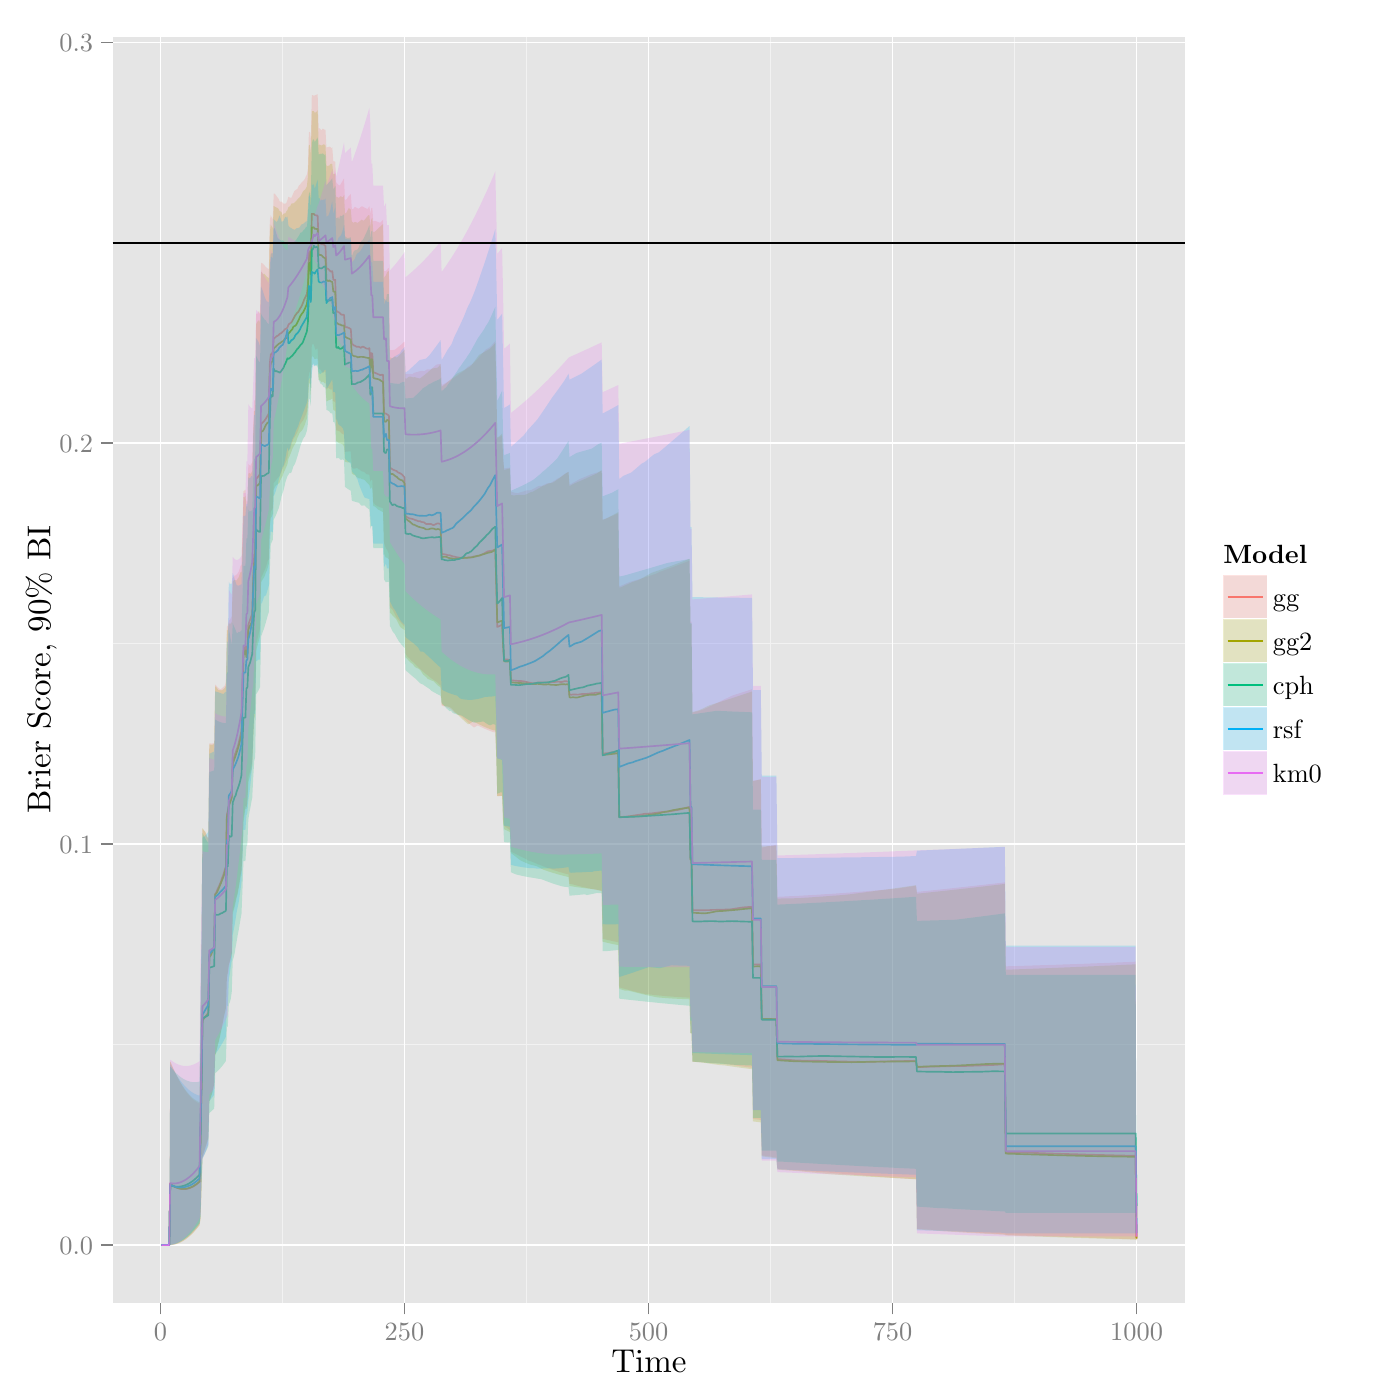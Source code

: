 % Created by tikzDevice version 0.8.1 on 2015-01-31 18:05:56
% !TEX encoding = UTF-8 Unicode
\documentclass[11pt]{memoir}
\nonstopmode

\usepackage{tikz}

\usepackage[active,tightpage,psfixbb]{preview}

\PreviewEnvironment{pgfpicture}

\setlength\PreviewBorder{0pt}

\usepackage{amsmath}
\newcommand{\SweaveOpts}[1]{}  % do not interfere with LaTeX
\newcommand{\SweaveInput}[1]{} % because they are not real TeX commands
\newcommand{\Sexpr}[1]{}       % will only be parsed by R


\usepackage{geometry}
\usepackage{amsmath}
\usepackage{lscape}
\geometry{verbose,tmargin=2.5cm,bmargin=2.5cm,lmargin=2.5cm,rmargin=2.5cm}


\begin{document}

\begin{tikzpicture}[x=1pt,y=1pt]
\definecolor{fillColor}{RGB}{255,255,255}
\path[use as bounding box,fill=fillColor,fill opacity=0.00] (0,0) rectangle (505.89,505.89);
\begin{scope}
\path[clip] (  0.00,  0.00) rectangle (505.89,505.89);
\definecolor{drawColor}{RGB}{255,255,255}
\definecolor{fillColor}{RGB}{255,255,255}

\path[draw=drawColor,line width= 0.6pt,line join=round,line cap=round,fill=fillColor] (  0.00,  0.00) rectangle (505.89,505.89);
\end{scope}
\begin{scope}
\path[clip] ( 40.73, 35.17) rectangle (428.32,492.64);
\definecolor{fillColor}{gray}{0.90}

\path[fill=fillColor] ( 40.73, 35.17) rectangle (428.32,492.64);
\definecolor{drawColor}{gray}{0.95}

\path[draw=drawColor,line width= 0.3pt,line join=round] ( 40.73,128.40) --
	(428.32,128.40);

\path[draw=drawColor,line width= 0.3pt,line join=round] ( 40.73,273.27) --
	(428.32,273.27);

\path[draw=drawColor,line width= 0.3pt,line join=round] ( 40.73,418.15) --
	(428.32,418.15);

\path[draw=drawColor,line width= 0.3pt,line join=round] (102.09, 35.17) --
	(102.09,492.64);

\path[draw=drawColor,line width= 0.3pt,line join=round] (190.26, 35.17) --
	(190.26,492.64);

\path[draw=drawColor,line width= 0.3pt,line join=round] (278.44, 35.17) --
	(278.44,492.64);

\path[draw=drawColor,line width= 0.3pt,line join=round] (366.61, 35.17) --
	(366.61,492.64);
\definecolor{drawColor}{RGB}{255,255,255}

\path[draw=drawColor,line width= 0.6pt,line join=round] ( 40.73, 55.97) --
	(428.32, 55.97);

\path[draw=drawColor,line width= 0.6pt,line join=round] ( 40.73,200.84) --
	(428.32,200.84);

\path[draw=drawColor,line width= 0.6pt,line join=round] ( 40.73,345.71) --
	(428.32,345.71);

\path[draw=drawColor,line width= 0.6pt,line join=round] ( 40.73,490.58) --
	(428.32,490.58);

\path[draw=drawColor,line width= 0.6pt,line join=round] ( 58.00, 35.17) --
	( 58.00,492.64);

\path[draw=drawColor,line width= 0.6pt,line join=round] (146.17, 35.17) --
	(146.17,492.64);

\path[draw=drawColor,line width= 0.6pt,line join=round] (234.35, 35.17) --
	(234.35,492.64);

\path[draw=drawColor,line width= 0.6pt,line join=round] (322.52, 35.17) --
	(322.52,492.64);

\path[draw=drawColor,line width= 0.6pt,line join=round] (410.70, 35.17) --
	(410.70,492.64);
\definecolor{drawColor}{RGB}{248,118,109}

\path[draw=drawColor,line width= 0.6pt,line join=round] ( 58.35, 55.97) --
	( 58.70, 55.97) --
	( 59.06, 55.97) --
	( 59.41, 55.97) --
	( 59.76, 55.97) --
	( 60.11, 55.97) --
	( 60.47, 55.97) --
	( 60.82, 55.97) --
	( 61.17, 55.97) --
	( 61.52, 78.08) --
	( 61.88, 77.82) --
	( 62.23, 77.57) --
	( 62.58, 77.34) --
	( 62.94, 77.14) --
	( 63.29, 76.95) --
	( 63.64, 76.79) --
	( 63.99, 76.65) --
	( 64.35, 76.53) --
	( 64.70, 76.42) --
	( 65.05, 76.34) --
	( 65.40, 76.27) --
	( 65.76, 76.22) --
	( 66.11, 76.20) --
	( 66.46, 76.19) --
	( 66.82, 76.21) --
	( 67.17, 76.25) --
	( 67.52, 76.30) --
	( 67.87, 76.38) --
	( 68.23, 76.48) --
	( 68.58, 76.59) --
	( 68.93, 76.73) --
	( 69.28, 76.89) --
	( 69.64, 77.06) --
	( 69.99, 77.26) --
	( 70.34, 77.47) --
	( 70.69, 77.71) --
	( 71.05, 77.96) --
	( 71.40, 78.24) --
	( 71.75, 78.53) --
	( 72.11, 78.85) --
	( 72.46, 94.23) --
	( 72.81,113.54) --
	( 73.16,137.19) --
	( 73.52,137.60) --
	( 73.87,138.06) --
	( 74.22,138.50) --
	( 74.57,138.90) --
	( 74.93,139.46) --
	( 75.28,139.99) --
	( 75.63,160.28) --
	( 75.99,160.72) --
	( 76.34,161.46) --
	( 76.69,162.38) --
	( 77.04,162.98) --
	( 77.40,163.97) --
	( 77.75,182.83) --
	( 78.10,183.30) --
	( 78.45,184.22) --
	( 78.81,184.99) --
	( 79.16,185.72) --
	( 79.51,186.54) --
	( 79.87,187.39) --
	( 80.22,188.58) --
	( 80.57,189.42) --
	( 80.92,190.48) --
	( 81.28,191.84) --
	( 81.63,192.71) --
	( 81.98,211.56) --
	( 82.33,213.00) --
	( 82.69,215.13) --
	( 83.04,216.38) --
	( 83.39,217.21) --
	( 83.74,218.17) --
	( 84.10,231.12) --
	( 84.45,231.85) --
	( 84.80,233.00) --
	( 85.16,233.99) --
	( 85.51,235.08) --
	( 85.86,235.97) --
	( 86.21,237.23) --
	( 86.57,238.87) --
	( 86.92,240.32) --
	( 87.27,241.54) --
	( 87.62,257.49) --
	( 87.98,270.03) --
	( 88.33,271.25) --
	( 88.68,272.41) --
	( 89.04,269.87) --
	( 89.39,270.82) --
	( 89.74,280.14) --
	( 90.09,281.15) --
	( 90.45,282.23) --
	( 90.80,283.16) --
	( 91.15,284.18) --
	( 91.50,297.08) --
	( 91.86,305.41) --
	( 92.21,305.98) --
	( 92.56,332.94) --
	( 92.92,333.22) --
	( 93.27,333.63) --
	( 93.62,334.15) --
	( 93.97,334.63) --
	( 94.33,352.48) --
	( 94.68,353.01) --
	( 95.03,353.30) --
	( 95.38,353.65) --
	( 95.74,354.15) --
	( 96.09,354.63) --
	( 96.44,355.27) --
	( 96.79,355.84) --
	( 97.15,356.51) --
	( 97.50,374.47) --
	( 97.85,377.74) --
	( 98.21,378.15) --
	( 98.56,378.61) --
	( 98.91,383.53) --
	( 99.26,383.77) --
	( 99.62,384.09) --
	( 99.97,384.43) --
	(100.32,384.51) --
	(100.67,384.83) --
	(101.03,385.20) --
	(101.38,385.42) --
	(101.73,385.57) --
	(102.09,386.00) --
	(102.44,386.24) --
	(102.79,386.70) --
	(103.14,387.03) --
	(103.50,387.12) --
	(103.85,387.50) --
	(104.20,388.49) --
	(104.55,388.90) --
	(104.91,389.10) --
	(105.26,389.42) --
	(105.61,389.91) --
	(105.97,390.61) --
	(106.32,391.22) --
	(106.67,391.90) --
	(107.02,392.35) --
	(107.38,392.84) --
	(107.73,393.10) --
	(108.08,393.70) --
	(108.43,394.36) --
	(108.79,394.94) --
	(109.14,395.58) --
	(109.49,396.46) --
	(109.84,397.44) --
	(110.20,398.23) --
	(110.55,398.91) --
	(110.90,399.69) --
	(111.26,403.17) --
	(111.61,414.62) --
	(111.96,415.12) --
	(112.31,410.66) --
	(112.67,428.61) --
	(113.02,428.60) --
	(113.37,428.62) --
	(113.72,428.17) --
	(114.08,428.13) --
	(114.43,427.98) --
	(114.78,427.99) --
	(115.14,418.59) --
	(115.49,418.10) --
	(115.84,417.82) --
	(116.19,417.64) --
	(116.55,417.65) --
	(116.90,417.62) --
	(117.25,417.24) --
	(117.60,417.11) --
	(117.96,408.83) --
	(118.31,408.84) --
	(118.66,408.65) --
	(119.02,408.30) --
	(119.37,407.87) --
	(119.72,407.69) --
	(120.07,407.91) --
	(120.43,404.90) --
	(120.78,404.66) --
	(121.13,404.79) --
	(121.48,393.35) --
	(121.84,393.42) --
	(122.19,393.08) --
	(122.54,392.99) --
	(122.89,392.63) --
	(123.25,392.25) --
	(123.60,392.13) --
	(123.95,392.20) --
	(124.31,392.07) --
	(124.66,387.93) --
	(125.01,387.63) --
	(125.36,387.69) --
	(125.72,387.48) --
	(126.07,387.42) --
	(126.42,387.17) --
	(126.77,386.93) --
	(127.13,381.65) --
	(127.48,381.48) --
	(127.83,381.07) --
	(128.19,381.00) --
	(128.54,380.75) --
	(128.89,380.54) --
	(129.24,380.59) --
	(129.60,380.61) --
	(129.95,380.44) --
	(130.30,380.20) --
	(130.65,380.40) --
	(131.01,380.65) --
	(131.36,380.55) --
	(131.71,380.34) --
	(132.07,380.15) --
	(132.42,379.93) --
	(132.77,379.90) --
	(133.12,379.86) --
	(133.48,380.07) --
	(133.83,375.15) --
	(134.18,378.30) --
	(134.53,378.08) --
	(134.89,371.32) --
	(135.24,371.26) --
	(135.59,371.13) --
	(135.94,370.98) --
	(136.30,370.84) --
	(136.65,370.64) --
	(137.00,370.55) --
	(137.36,370.32) --
	(137.71,370.39) --
	(138.06,370.54) --
	(138.41,370.41) --
	(138.77,356.52) --
	(139.12,356.46) --
	(139.47,356.44) --
	(139.82,356.18) --
	(140.18,355.95) --
	(140.53,355.72) --
	(140.88,336.89) --
	(141.24,336.69) --
	(141.59,336.47) --
	(141.94,336.24) --
	(142.29,336.06) --
	(142.65,335.93) --
	(143.00,335.77) --
	(143.35,335.66) --
	(143.70,335.22) --
	(144.06,335.08) --
	(144.41,334.96) --
	(144.76,334.78) --
	(145.11,334.53) --
	(145.47,334.22) --
	(145.82,333.78) --
	(146.17,333.40) --
	(146.53,319.30) --
	(146.88,319.11) --
	(147.23,318.92) --
	(147.58,318.78) --
	(147.94,318.54) --
	(148.29,318.51) --
	(148.64,318.45) --
	(148.99,318.37) --
	(149.35,318.24) --
	(149.70,318.11) --
	(150.05,317.91) --
	(150.41,317.87) --
	(150.76,317.71) --
	(151.11,317.55) --
	(151.46,317.57) --
	(151.82,317.54) --
	(152.17,317.32) --
	(152.52,317.25) --
	(152.87,317.19) --
	(153.23,317.14) --
	(153.58,316.84) --
	(153.93,316.54) --
	(154.29,316.53) --
	(154.64,316.53) --
	(154.99,316.53) --
	(155.34,316.53) --
	(155.70,316.55) --
	(156.05,316.41) --
	(156.40,316.20) --
	(156.75,316.17) --
	(157.11,316.33) --
	(157.46,316.50) --
	(157.81,316.68) --
	(158.16,316.76) --
	(158.52,316.73) --
	(158.87,316.62) --
	(159.22,316.49) --
	(159.58,305.87) --
	(159.93,305.70) --
	(160.28,305.62) --
	(160.63,305.58) --
	(160.99,305.54) --
	(161.34,305.44) --
	(161.69,305.30) --
	(162.04,305.28) --
	(162.40,305.27) --
	(162.75,305.16) --
	(163.10,305.03) --
	(163.46,304.89) --
	(163.81,304.77) --
	(164.16,304.77) --
	(164.51,304.67) --
	(164.87,304.56) --
	(165.22,304.50) --
	(165.57,304.45) --
	(165.92,304.40) --
	(166.28,304.39) --
	(166.63,304.37) --
	(166.98,304.45) --
	(167.34,304.47) --
	(167.69,304.44) --
	(168.04,304.41) --
	(168.39,304.39) --
	(168.75,304.36) --
	(169.10,304.43) --
	(169.45,304.43) --
	(169.80,304.42) --
	(170.16,304.46) --
	(170.51,304.57) --
	(170.86,304.68) --
	(171.21,304.80) --
	(171.57,304.81) --
	(171.92,304.84) --
	(172.27,304.92) --
	(172.63,305.00) --
	(172.98,305.08) --
	(173.33,305.16) --
	(173.68,305.27) --
	(174.04,305.42) --
	(174.39,305.59) --
	(174.74,305.78) --
	(175.09,305.98) --
	(175.45,306.16) --
	(175.80,306.40) --
	(176.15,306.60) --
	(176.51,306.70) --
	(176.86,306.75) --
	(177.21,306.80) --
	(177.56,306.85) --
	(177.92,306.92) --
	(178.27,307.05) --
	(178.62,307.23) --
	(178.97,307.42) --
	(179.33,295.34) --
	(179.68,279.36) --
	(180.03,279.47) --
	(180.39,279.62) --
	(180.74,279.78) --
	(181.09,279.98) --
	(181.44,280.15) --
	(181.80,272.90) --
	(182.15,267.67) --
	(182.50,267.64) --
	(182.85,267.60) --
	(183.21,267.57) --
	(183.56,267.54) --
	(183.91,267.51) --
	(184.26,267.51) --
	(184.62,260.08) --
	(184.97,260.04) --
	(185.32,260.00) --
	(185.68,259.97) --
	(186.03,259.93) --
	(186.38,259.90) --
	(186.73,259.87) --
	(187.09,259.84) --
	(187.44,259.81) --
	(187.79,259.78) --
	(188.14,259.78) --
	(188.50,259.78) --
	(188.85,259.71) --
	(189.20,259.68) --
	(189.56,259.62) --
	(189.91,259.54) --
	(190.26,259.45) --
	(190.61,259.37) --
	(190.97,259.29) --
	(191.32,259.21) --
	(191.67,259.14) --
	(192.02,259.06) --
	(192.38,259.02) --
	(192.73,259.02) --
	(193.08,259.04) --
	(193.44,259.08) --
	(193.79,259.14) --
	(194.14,259.21) --
	(194.49,259.28) --
	(194.85,259.31) --
	(195.20,259.31) --
	(195.55,259.31) --
	(195.90,259.31) --
	(196.26,259.27) --
	(196.61,259.23) --
	(196.96,259.22) --
	(197.31,259.27) --
	(197.67,259.26) --
	(198.02,259.26) --
	(198.37,259.29) --
	(198.73,259.33) --
	(199.08,259.36) --
	(199.43,259.40) --
	(199.78,259.44) --
	(200.14,259.43) --
	(200.49,259.46) --
	(200.84,259.50) --
	(201.19,259.54) --
	(201.55,259.58) --
	(201.90,259.58) --
	(202.25,259.50) --
	(202.61,259.42) --
	(202.96,259.43) --
	(203.31,259.53) --
	(203.66,259.65) --
	(204.02,259.71) --
	(204.37,259.74) --
	(204.72,259.70) --
	(205.07,259.65) --
	(205.43,259.67) --
	(205.78,254.85) --
	(206.13,254.88) --
	(206.49,254.85) --
	(206.84,254.90) --
	(207.19,254.95) --
	(207.54,254.95) --
	(207.90,254.93) --
	(208.25,254.91) --
	(208.60,254.88) --
	(208.95,254.88) --
	(209.31,254.94) --
	(209.66,255.03) --
	(210.01,255.08) --
	(210.36,255.09) --
	(210.72,255.11) --
	(211.07,255.12) --
	(211.42,255.14) --
	(211.78,255.15) --
	(212.13,255.17) --
	(212.48,255.19) --
	(212.83,255.23) --
	(213.19,255.30) --
	(213.54,255.35) --
	(213.89,255.38) --
	(214.24,255.41) --
	(214.60,255.41) --
	(214.95,255.50) --
	(215.30,255.57) --
	(215.66,255.58) --
	(216.01,255.60) --
	(216.36,255.61) --
	(216.71,255.66) --
	(217.07,255.74) --
	(217.42,255.84) --
	(217.77,233.50) --
	(218.12,233.56) --
	(218.48,233.62) --
	(218.83,233.68) --
	(219.18,233.74) --
	(219.54,233.75) --
	(219.89,233.79) --
	(220.24,233.87) --
	(220.59,233.93) --
	(220.95,233.98) --
	(221.30,234.03) --
	(221.65,234.08) --
	(222.00,234.14) --
	(222.36,234.19) --
	(222.71,234.24) --
	(223.06,234.33) --
	(223.41,234.41) --
	(223.77,210.63) --
	(224.12,210.65) --
	(224.47,210.68) --
	(224.83,210.70) --
	(225.18,210.73) --
	(225.53,210.76) --
	(225.88,210.78) --
	(226.24,210.81) --
	(226.59,210.84) --
	(226.94,210.88) --
	(227.29,210.93) --
	(227.65,210.98) --
	(228.00,211.03) --
	(228.35,211.09) --
	(228.71,211.14) --
	(229.06,211.20) --
	(229.41,211.25) --
	(229.76,211.31) --
	(230.12,211.37) --
	(230.47,211.41) --
	(230.82,211.45) --
	(231.17,211.50) --
	(231.53,211.56) --
	(231.88,211.61) --
	(232.23,211.67) --
	(232.59,211.75) --
	(232.94,211.83) --
	(233.29,211.85) --
	(233.64,211.86) --
	(234.00,211.88) --
	(234.35,211.90) --
	(234.70,211.92) --
	(235.05,211.94) --
	(235.41,211.96) --
	(235.76,212.01) --
	(236.11,212.06) --
	(236.46,212.11) --
	(236.82,212.15) --
	(237.17,212.20) --
	(237.52,212.24) --
	(237.88,212.29) --
	(238.23,212.34) --
	(238.58,212.38) --
	(238.93,212.43) --
	(239.29,212.48) --
	(239.64,212.51) --
	(239.99,212.54) --
	(240.34,212.56) --
	(240.70,212.59) --
	(241.05,212.62) --
	(241.40,212.65) --
	(241.76,212.68) --
	(242.11,212.73) --
	(242.46,212.79) --
	(242.81,212.86) --
	(243.17,212.92) --
	(243.52,212.98) --
	(243.87,213.04) --
	(244.22,213.10) --
	(244.58,213.17) --
	(244.93,213.23) --
	(245.28,213.30) --
	(245.64,213.37) --
	(245.99,213.45) --
	(246.34,213.53) --
	(246.69,213.63) --
	(247.05,213.73) --
	(247.40,213.84) --
	(247.75,213.95) --
	(248.10,214.06) --
	(248.46,214.15) --
	(248.81,214.23) --
	(249.16,214.31) --
	(249.51,195.54) --
	(249.87,195.58) --
	(250.22,176.90) --
	(250.57,176.93) --
	(250.93,176.96) --
	(251.28,176.97) --
	(251.63,176.97) --
	(251.98,176.97) --
	(252.34,176.96) --
	(252.69,176.96) --
	(253.04,176.96) --
	(253.39,176.96) --
	(253.75,176.96) --
	(254.10,176.96) --
	(254.45,176.96) --
	(254.81,176.97) --
	(255.16,177.00) --
	(255.51,177.00) --
	(255.86,177.00) --
	(256.22,177.00) --
	(256.57,177.03) --
	(256.92,177.08) --
	(257.27,177.09) --
	(257.63,177.09) --
	(257.98,177.10) --
	(258.33,177.11) --
	(258.68,177.12) --
	(259.04,177.13) --
	(259.39,177.14) --
	(259.74,177.15) --
	(260.10,177.16) --
	(260.45,177.17) --
	(260.80,177.18) --
	(261.15,177.19) --
	(261.51,177.20) --
	(261.86,177.21) --
	(262.21,177.22) --
	(262.56,177.23) --
	(262.92,177.25) --
	(263.27,177.26) --
	(263.62,177.27) --
	(263.98,177.30) --
	(264.33,177.35) --
	(264.68,177.40) --
	(265.03,177.46) --
	(265.39,177.51) --
	(265.74,177.57) --
	(266.09,177.62) --
	(266.44,177.68) --
	(266.80,177.73) --
	(267.15,177.79) --
	(267.50,177.85) --
	(267.86,177.90) --
	(268.21,177.95) --
	(268.56,177.99) --
	(268.91,178.02) --
	(269.27,178.05) --
	(269.62,178.08) --
	(269.97,178.10) --
	(270.32,178.13) --
	(270.68,178.14) --
	(271.03,178.14) --
	(271.38,178.15) --
	(271.73,178.16) --
	(272.09,157.33) --
	(272.44,157.34) --
	(272.79,157.35) --
	(273.15,157.37) --
	(273.50,157.38) --
	(273.85,157.39) --
	(274.20,157.41) --
	(274.56,157.42) --
	(274.91,157.43) --
	(275.26,137.56) --
	(275.61,137.55) --
	(275.97,137.54) --
	(276.32,137.53) --
	(276.67,137.54) --
	(277.03,137.56) --
	(277.38,137.57) --
	(277.73,137.59) --
	(278.08,137.61) --
	(278.44,137.61) --
	(278.79,137.62) --
	(279.14,137.62) --
	(279.49,137.63) --
	(279.85,137.64) --
	(280.20,137.64) --
	(280.55,137.65) --
	(280.91,123.16) --
	(281.26,123.15) --
	(281.61,123.14) --
	(281.96,123.12) --
	(282.32,123.10) --
	(282.67,123.09) --
	(283.02,123.07) --
	(283.37,123.04) --
	(283.73,123.01) --
	(284.08,122.98) --
	(284.43,122.95) --
	(284.78,122.93) --
	(285.14,122.90) --
	(285.49,122.87) --
	(285.84,122.84) --
	(286.20,122.82) --
	(286.55,122.79) --
	(286.90,122.76) --
	(287.25,122.73) --
	(287.61,122.71) --
	(287.96,122.68) --
	(288.31,122.66) --
	(288.66,122.66) --
	(289.02,122.65) --
	(289.37,122.65) --
	(289.72,122.64) --
	(290.08,122.64) --
	(290.43,122.63) --
	(290.78,122.63) --
	(291.13,122.62) --
	(291.49,122.62) --
	(291.84,122.62) --
	(292.19,122.61) --
	(292.54,122.61) --
	(292.90,122.60) --
	(293.25,122.60) --
	(293.60,122.60) --
	(293.96,122.59) --
	(294.31,122.59) --
	(294.66,122.59) --
	(295.01,122.58) --
	(295.37,122.58) --
	(295.72,122.57) --
	(296.07,122.55) --
	(296.42,122.54) --
	(296.78,122.53) --
	(297.13,122.52) --
	(297.48,122.51) --
	(297.83,122.50) --
	(298.19,122.49) --
	(298.54,122.48) --
	(298.89,122.47) --
	(299.25,122.46) --
	(299.60,122.45) --
	(299.95,122.44) --
	(300.30,122.43) --
	(300.66,122.42) --
	(301.01,122.41) --
	(301.36,122.40) --
	(301.71,122.39) --
	(302.07,122.38) --
	(302.42,122.37) --
	(302.77,122.36) --
	(303.13,122.35) --
	(303.48,122.34) --
	(303.83,122.33) --
	(304.18,122.33) --
	(304.54,122.32) --
	(304.89,122.31) --
	(305.24,122.30) --
	(305.59,122.29) --
	(305.95,122.29) --
	(306.30,122.28) --
	(306.65,122.27) --
	(307.01,122.26) --
	(307.36,122.26) --
	(307.71,122.25) --
	(308.06,122.24) --
	(308.42,122.23) --
	(308.77,122.23) --
	(309.12,122.22) --
	(309.47,122.21) --
	(309.83,122.21) --
	(310.18,122.20) --
	(310.53,122.20) --
	(310.88,122.19) --
	(311.24,122.18) --
	(311.59,122.18) --
	(311.94,122.18) --
	(312.30,122.19) --
	(312.65,122.19) --
	(313.00,122.20) --
	(313.35,122.20) --
	(313.71,122.21) --
	(314.06,122.21) --
	(314.41,122.22) --
	(314.76,122.23) --
	(315.12,122.23) --
	(315.47,122.24) --
	(315.82,122.25) --
	(316.18,122.25) --
	(316.53,122.26) --
	(316.88,122.27) --
	(317.23,122.27) --
	(317.59,122.28) --
	(317.94,122.29) --
	(318.29,122.30) --
	(318.64,122.31) --
	(319.00,122.31) --
	(319.35,122.32) --
	(319.70,122.33) --
	(320.06,122.34) --
	(320.41,122.35) --
	(320.76,122.36) --
	(321.11,122.36) --
	(321.47,122.37) --
	(321.82,122.38) --
	(322.17,122.39) --
	(322.52,122.40) --
	(322.88,122.41) --
	(323.23,122.42) --
	(323.58,122.43) --
	(323.93,122.44) --
	(324.29,122.45) --
	(324.64,122.45) --
	(324.99,122.45) --
	(325.35,122.45) --
	(325.70,122.46) --
	(326.05,122.46) --
	(326.40,122.46) --
	(326.76,122.47) --
	(327.11,122.47) --
	(327.46,122.48) --
	(327.81,122.48) --
	(328.17,122.49) --
	(328.52,122.51) --
	(328.87,122.52) --
	(329.23,122.53) --
	(329.58,122.55) --
	(329.93,122.56) --
	(330.28,122.57) --
	(330.64,122.59) --
	(330.99,122.60) --
	(331.34,120.26) --
	(331.69,120.27) --
	(332.05,120.29) --
	(332.40,120.30) --
	(332.75,120.32) --
	(333.11,120.33) --
	(333.46,120.35) --
	(333.81,120.36) --
	(334.16,120.38) --
	(334.52,120.39) --
	(334.87,120.41) --
	(335.22,120.42) --
	(335.57,120.44) --
	(335.93,120.45) --
	(336.28,120.46) --
	(336.63,120.46) --
	(336.98,120.47) --
	(337.34,120.48) --
	(337.69,120.49) --
	(338.04,120.50) --
	(338.40,120.51) --
	(338.75,120.52) --
	(339.10,120.52) --
	(339.45,120.53) --
	(339.81,120.54) --
	(340.16,120.55) --
	(340.51,120.56) --
	(340.86,120.56) --
	(341.22,120.57) --
	(341.57,120.58) --
	(341.92,120.59) --
	(342.28,120.60) --
	(342.63,120.61) --
	(342.98,120.61) --
	(343.33,120.62) --
	(343.69,120.63) --
	(344.04,120.64) --
	(344.39,120.65) --
	(344.74,120.66) --
	(345.10,120.67) --
	(345.45,120.68) --
	(345.80,120.69) --
	(346.16,120.69) --
	(346.51,120.70) --
	(346.86,120.70) --
	(347.21,120.70) --
	(347.57,120.70) --
	(347.92,120.70) --
	(348.27,120.70) --
	(348.62,120.70) --
	(348.98,120.71) --
	(349.33,120.72) --
	(349.68,120.73) --
	(350.03,120.75) --
	(350.39,120.76) --
	(350.74,120.77) --
	(351.09,120.78) --
	(351.45,120.79) --
	(351.80,120.81) --
	(352.15,120.82) --
	(352.50,120.83) --
	(352.86,120.84) --
	(353.21,120.85) --
	(353.56,120.87) --
	(353.91,120.88) --
	(354.27,120.89) --
	(354.62,120.90) --
	(354.97,120.92) --
	(355.33,120.93) --
	(355.68,120.94) --
	(356.03,120.95) --
	(356.38,120.97) --
	(356.74,120.98) --
	(357.09,120.99) --
	(357.44,121.00) --
	(357.79,121.02) --
	(358.15,121.03) --
	(358.50,121.04) --
	(358.85,121.06) --
	(359.21,121.08) --
	(359.56,121.10) --
	(359.91,121.13) --
	(360.26,121.15) --
	(360.62,121.17) --
	(360.97,121.19) --
	(361.32,121.21) --
	(361.67,121.24) --
	(362.03,121.26) --
	(362.38,121.28) --
	(362.73,121.31) --
	(363.08,121.33) --
	(363.44, 89.66) --
	(363.79, 89.64) --
	(364.14, 89.63) --
	(364.50, 89.61) --
	(364.85, 89.60) --
	(365.20, 89.59) --
	(365.55, 89.57) --
	(365.91, 89.56) --
	(366.26, 89.55) --
	(366.61, 89.53) --
	(366.96, 89.52) --
	(367.32, 89.51) --
	(367.67, 89.50) --
	(368.02, 89.48) --
	(368.38, 89.47) --
	(368.73, 89.46) --
	(369.08, 89.44) --
	(369.43, 89.43) --
	(369.79, 89.42) --
	(370.14, 89.40) --
	(370.49, 89.39) --
	(370.84, 89.38) --
	(371.20, 89.37) --
	(371.55, 89.35) --
	(371.90, 89.34) --
	(372.25, 89.33) --
	(372.61, 89.32) --
	(372.96, 89.30) --
	(373.31, 89.29) --
	(373.67, 89.28) --
	(374.02, 89.27) --
	(374.37, 89.25) --
	(374.72, 89.24) --
	(375.08, 89.23) --
	(375.43, 89.22) --
	(375.78, 89.21) --
	(376.13, 89.19) --
	(376.49, 89.18) --
	(376.84, 89.17) --
	(377.19, 89.16) --
	(377.55, 89.15) --
	(377.90, 89.13) --
	(378.25, 89.12) --
	(378.60, 89.11) --
	(378.96, 89.10) --
	(379.31, 89.09) --
	(379.66, 89.07) --
	(380.01, 89.06) --
	(380.37, 89.05) --
	(380.72, 89.04) --
	(381.07, 89.03) --
	(381.43, 89.02) --
	(381.78, 89.01) --
	(382.13, 88.99) --
	(382.48, 88.98) --
	(382.84, 88.97) --
	(383.19, 88.96) --
	(383.54, 88.95) --
	(383.89, 88.94) --
	(384.25, 88.93) --
	(384.60, 88.92) --
	(384.95, 88.90) --
	(385.30, 88.89) --
	(385.66, 88.88) --
	(386.01, 88.87) --
	(386.36, 88.86) --
	(386.72, 88.85) --
	(387.07, 88.84) --
	(387.42, 88.83) --
	(387.77, 88.82) --
	(388.13, 88.81) --
	(388.48, 88.80) --
	(388.83, 88.79) --
	(389.18, 88.78) --
	(389.54, 88.77) --
	(389.89, 88.75) --
	(390.24, 88.74) --
	(390.60, 88.73) --
	(390.95, 88.72) --
	(391.30, 88.71) --
	(391.65, 88.70) --
	(392.01, 88.69) --
	(392.36, 88.68) --
	(392.71, 88.67) --
	(393.06, 88.66) --
	(393.42, 88.65) --
	(393.77, 88.64) --
	(394.12, 88.63) --
	(394.48, 88.62) --
	(394.83, 88.61) --
	(395.18, 88.60) --
	(395.53, 88.59) --
	(395.89, 88.58) --
	(396.24, 88.57) --
	(396.59, 88.56) --
	(396.94, 88.55) --
	(397.30, 88.55) --
	(397.65, 88.54) --
	(398.00, 88.53) --
	(398.35, 88.52) --
	(398.71, 88.51) --
	(399.06, 88.50) --
	(399.41, 88.49) --
	(399.77, 88.48) --
	(400.12, 88.47) --
	(400.47, 88.46) --
	(400.82, 88.45) --
	(401.18, 88.44) --
	(401.53, 88.43) --
	(401.88, 88.42) --
	(402.23, 88.42) --
	(402.59, 88.41) --
	(402.94, 88.40) --
	(403.29, 88.39) --
	(403.65, 88.38) --
	(404.00, 88.37) --
	(404.35, 88.36) --
	(404.70, 88.35) --
	(405.06, 88.35) --
	(405.41, 88.34) --
	(405.76, 88.33) --
	(406.11, 88.32) --
	(406.47, 88.32) --
	(406.82, 88.31) --
	(407.17, 88.30) --
	(407.53, 88.30) --
	(407.88, 88.29) --
	(408.23, 88.28) --
	(408.58, 88.28) --
	(408.94, 88.27) --
	(409.29, 88.26) --
	(409.64, 88.26) --
	(409.99, 88.25) --
	(410.35, 88.25) --
	(410.70, 58.40);
\definecolor{drawColor}{RGB}{163,165,0}

\path[draw=drawColor,line width= 0.6pt,line join=round] ( 58.35, 55.97) --
	( 58.70, 55.97) --
	( 59.06, 55.97) --
	( 59.41, 55.97) --
	( 59.76, 55.97) --
	( 60.11, 55.97) --
	( 60.47, 55.97) --
	( 60.82, 55.97) --
	( 61.17, 55.97) --
	( 61.52, 78.10) --
	( 61.88, 77.84) --
	( 62.23, 77.60) --
	( 62.58, 77.38) --
	( 62.94, 77.18) --
	( 63.29, 77.00) --
	( 63.64, 76.84) --
	( 63.99, 76.70) --
	( 64.35, 76.58) --
	( 64.70, 76.48) --
	( 65.05, 76.40) --
	( 65.40, 76.35) --
	( 65.76, 76.31) --
	( 66.11, 76.29) --
	( 66.46, 76.29) --
	( 66.82, 76.31) --
	( 67.17, 76.34) --
	( 67.52, 76.40) --
	( 67.87, 76.48) --
	( 68.23, 76.58) --
	( 68.58, 76.69) --
	( 68.93, 76.83) --
	( 69.28, 76.99) --
	( 69.64, 77.16) --
	( 69.99, 77.36) --
	( 70.34, 77.58) --
	( 70.69, 77.82) --
	( 71.05, 78.08) --
	( 71.40, 78.35) --
	( 71.75, 78.65) --
	( 72.11, 78.97) --
	( 72.46, 94.48) --
	( 72.81,113.61) --
	( 73.16,137.45) --
	( 73.52,137.80) --
	( 73.87,138.17) --
	( 74.22,138.51) --
	( 74.57,138.88) --
	( 74.93,139.25) --
	( 75.28,139.94) --
	( 75.63,160.06) --
	( 75.99,160.38) --
	( 76.34,160.98) --
	( 76.69,161.99) --
	( 77.04,162.71) --
	( 77.40,163.53) --
	( 77.75,182.62) --
	( 78.10,182.99) --
	( 78.45,183.49) --
	( 78.81,184.36) --
	( 79.16,185.15) --
	( 79.51,186.08) --
	( 79.87,186.86) --
	( 80.22,187.83) --
	( 80.57,188.64) --
	( 80.92,189.67) --
	( 81.28,190.96) --
	( 81.63,192.26) --
	( 81.98,210.80) --
	( 82.33,212.08) --
	( 82.69,214.49) --
	( 83.04,215.62) --
	( 83.39,216.53) --
	( 83.74,217.62) --
	( 84.10,229.99) --
	( 84.45,230.82) --
	( 84.80,231.86) --
	( 85.16,232.88) --
	( 85.51,233.93) --
	( 85.86,235.02) --
	( 86.21,236.16) --
	( 86.57,237.60) --
	( 86.92,238.98) --
	( 87.27,240.33) --
	( 87.62,256.24) --
	( 87.98,268.93) --
	( 88.33,269.85) --
	( 88.68,270.88) --
	( 89.04,268.32) --
	( 89.39,269.55) --
	( 89.74,278.29) --
	( 90.09,279.31) --
	( 90.45,279.99) --
	( 90.80,280.73) --
	( 91.15,281.46) --
	( 91.50,294.56) --
	( 91.86,302.34) --
	( 92.21,302.85) --
	( 92.56,330.33) --
	( 92.92,330.40) --
	( 93.27,330.65) --
	( 93.62,330.96) --
	( 93.97,331.60) --
	( 94.33,349.78) --
	( 94.68,350.03) --
	( 95.03,350.20) --
	( 95.38,350.84) --
	( 95.74,351.62) --
	( 96.09,352.32) --
	( 96.44,352.86) --
	( 96.79,353.20) --
	( 97.15,353.23) --
	( 97.50,371.06) --
	( 97.85,374.46) --
	( 98.21,375.07) --
	( 98.56,375.55) --
	( 98.91,379.99) --
	( 99.26,380.33) --
	( 99.62,380.55) --
	( 99.97,381.02) --
	(100.32,381.24) --
	(100.67,381.59) --
	(101.03,381.82) --
	(101.38,382.03) --
	(101.73,382.31) --
	(102.09,382.56) --
	(102.44,382.70) --
	(102.79,383.28) --
	(103.14,383.67) --
	(103.50,383.71) --
	(103.85,383.89) --
	(104.20,385.42) --
	(104.55,385.67) --
	(104.91,386.11) --
	(105.26,386.56) --
	(105.61,386.86) --
	(105.97,387.76) --
	(106.32,387.99) --
	(106.67,388.17) --
	(107.02,388.52) --
	(107.38,389.19) --
	(107.73,389.88) --
	(108.08,390.57) --
	(108.43,391.50) --
	(108.79,392.09) --
	(109.14,392.62) --
	(109.49,392.95) --
	(109.84,393.65) --
	(110.20,394.36) --
	(110.55,395.21) --
	(110.90,396.02) --
	(111.26,399.26) --
	(111.61,410.40) --
	(111.96,411.09) --
	(112.31,406.80) --
	(112.67,423.68) --
	(113.02,423.66) --
	(113.37,423.80) --
	(113.72,423.16) --
	(114.08,423.22) --
	(114.43,423.09) --
	(114.78,423.15) --
	(115.14,413.97) --
	(115.49,413.77) --
	(115.84,413.75) --
	(116.19,413.63) --
	(116.55,413.25) --
	(116.90,412.89) --
	(117.25,412.71) --
	(117.60,412.44) --
	(117.96,404.71) --
	(118.31,404.45) --
	(118.66,404.34) --
	(119.02,404.57) --
	(119.37,404.27) --
	(119.72,404.13) --
	(120.07,403.99) --
	(120.43,400.58) --
	(120.78,400.45) --
	(121.13,400.49) --
	(121.48,389.30) --
	(121.84,389.12) --
	(122.19,388.84) --
	(122.54,388.63) --
	(122.89,388.67) --
	(123.25,388.40) --
	(123.60,388.27) --
	(123.95,388.30) --
	(124.31,388.23) --
	(124.66,384.10) --
	(125.01,384.06) --
	(125.36,383.79) --
	(125.72,383.65) --
	(126.07,383.53) --
	(126.42,383.34) --
	(126.77,383.16) --
	(127.13,377.49) --
	(127.48,377.46) --
	(127.83,377.25) --
	(128.19,377.11) --
	(128.54,377.13) --
	(128.89,377.01) --
	(129.24,376.74) --
	(129.60,376.86) --
	(129.95,376.89) --
	(130.30,376.94) --
	(130.65,376.94) --
	(131.01,376.91) --
	(131.36,376.90) --
	(131.71,376.83) --
	(132.07,376.70) --
	(132.42,376.66) --
	(132.77,376.57) --
	(133.12,376.47) --
	(133.48,376.56) --
	(133.83,371.49) --
	(134.18,376.05) --
	(134.53,376.04) --
	(134.89,369.40) --
	(135.24,369.21) --
	(135.59,369.10) --
	(135.94,369.02) --
	(136.30,368.95) --
	(136.65,368.88) --
	(137.00,368.71) --
	(137.36,368.56) --
	(137.71,368.25) --
	(138.06,368.09) --
	(138.41,367.84) --
	(138.77,353.55) --
	(139.12,353.61) --
	(139.47,353.44) --
	(139.82,354.15) --
	(140.18,354.03) --
	(140.53,353.72) --
	(140.88,334.95) --
	(141.24,334.59) --
	(141.59,334.60) --
	(141.94,334.58) --
	(142.29,334.31) --
	(142.65,334.01) --
	(143.00,333.73) --
	(143.35,333.60) --
	(143.70,333.19) --
	(144.06,332.89) --
	(144.41,332.62) --
	(144.76,332.47) --
	(145.11,332.38) --
	(145.47,332.23) --
	(145.82,331.73) --
	(146.17,331.24) --
	(146.53,318.31) --
	(146.88,318.29) --
	(147.23,317.99) --
	(147.58,317.69) --
	(147.94,317.50) --
	(148.29,317.20) --
	(148.64,316.85) --
	(148.99,316.57) --
	(149.35,316.29) --
	(149.70,316.30) --
	(150.05,316.10) --
	(150.41,315.90) --
	(150.76,315.76) --
	(151.11,315.57) --
	(151.46,315.47) --
	(151.82,315.38) --
	(152.17,315.28) --
	(152.52,315.20) --
	(152.87,315.12) --
	(153.23,315.04) --
	(153.58,314.79) --
	(153.93,314.60) --
	(154.29,314.59) --
	(154.64,314.58) --
	(154.99,314.66) --
	(155.34,314.77) --
	(155.70,314.90) --
	(156.05,314.94) --
	(156.40,314.90) --
	(156.75,314.86) --
	(157.11,314.71) --
	(157.46,314.56) --
	(157.81,314.59) --
	(158.16,314.74) --
	(158.52,314.68) --
	(158.87,314.50) --
	(159.22,314.41) --
	(159.58,304.57) --
	(159.93,304.60) --
	(160.28,304.68) --
	(160.63,304.74) --
	(160.99,304.72) --
	(161.34,304.66) --
	(161.69,304.47) --
	(162.04,304.30) --
	(162.40,304.24) --
	(162.75,304.17) --
	(163.10,304.15) --
	(163.46,304.07) --
	(163.81,304.02) --
	(164.16,304.01) --
	(164.51,303.96) --
	(164.87,303.98) --
	(165.22,304.00) --
	(165.57,304.03) --
	(165.92,304.09) --
	(166.28,304.19) --
	(166.63,304.27) --
	(166.98,304.28) --
	(167.34,304.21) --
	(167.69,304.26) --
	(168.04,304.32) --
	(168.39,304.28) --
	(168.75,304.30) --
	(169.10,304.37) --
	(169.45,304.44) --
	(169.80,304.46) --
	(170.16,304.47) --
	(170.51,304.48) --
	(170.86,304.54) --
	(171.21,304.67) --
	(171.57,304.76) --
	(171.92,304.85) --
	(172.27,304.95) --
	(172.63,305.05) --
	(172.98,305.10) --
	(173.33,305.15) --
	(173.68,305.31) --
	(174.04,305.45) --
	(174.39,305.58) --
	(174.74,305.63) --
	(175.09,305.72) --
	(175.45,305.84) --
	(175.80,305.97) --
	(176.15,306.10) --
	(176.51,306.17) --
	(176.86,306.24) --
	(177.21,306.32) --
	(177.56,306.41) --
	(177.92,306.58) --
	(178.27,306.78) --
	(178.62,307.08) --
	(178.97,307.19) --
	(179.33,295.57) --
	(179.68,281.02) --
	(180.03,281.09) --
	(180.39,281.20) --
	(180.74,281.38) --
	(181.09,281.47) --
	(181.44,281.47) --
	(181.80,273.14) --
	(182.15,266.95) --
	(182.50,266.88) --
	(182.85,266.85) --
	(183.21,266.84) --
	(183.56,266.87) --
	(183.91,266.90) --
	(184.26,266.93) --
	(184.62,259.34) --
	(184.97,259.31) --
	(185.32,259.27) --
	(185.68,259.24) --
	(186.03,259.20) --
	(186.38,259.17) --
	(186.73,259.14) --
	(187.09,259.12) --
	(187.44,259.09) --
	(187.79,259.10) --
	(188.14,259.13) --
	(188.50,259.05) --
	(188.85,259.00) --
	(189.20,258.98) --
	(189.56,258.96) --
	(189.91,258.95) --
	(190.26,258.93) --
	(190.61,258.90) --
	(190.97,258.86) --
	(191.32,258.83) --
	(191.67,258.79) --
	(192.02,258.75) --
	(192.38,258.72) --
	(192.73,258.70) --
	(193.08,258.71) --
	(193.44,258.73) --
	(193.79,258.75) --
	(194.14,258.76) --
	(194.49,258.75) --
	(194.85,258.74) --
	(195.20,258.73) --
	(195.55,258.68) --
	(195.90,258.61) --
	(196.26,258.55) --
	(196.61,258.49) --
	(196.96,258.50) --
	(197.31,258.53) --
	(197.67,258.58) --
	(198.02,258.60) --
	(198.37,258.62) --
	(198.73,258.53) --
	(199.08,258.44) --
	(199.43,258.40) --
	(199.78,258.42) --
	(200.14,258.40) --
	(200.49,258.39) --
	(200.84,258.38) --
	(201.19,258.38) --
	(201.55,258.42) --
	(201.90,258.48) --
	(202.25,258.54) --
	(202.61,258.60) --
	(202.96,258.66) --
	(203.31,258.66) --
	(203.66,258.66) --
	(204.02,258.61) --
	(204.37,258.56) --
	(204.72,258.61) --
	(205.07,258.69) --
	(205.43,258.65) --
	(205.78,253.92) --
	(206.13,253.85) --
	(206.49,253.88) --
	(206.84,253.92) --
	(207.19,253.94) --
	(207.54,253.89) --
	(207.90,253.85) --
	(208.25,253.84) --
	(208.60,253.85) --
	(208.95,253.93) --
	(209.31,254.02) --
	(209.66,254.11) --
	(210.01,254.20) --
	(210.36,254.30) --
	(210.72,254.39) --
	(211.07,254.49) --
	(211.42,254.58) --
	(211.78,254.68) --
	(212.13,254.73) --
	(212.48,254.76) --
	(212.83,254.79) --
	(213.19,254.82) --
	(213.54,254.85) --
	(213.89,254.85) --
	(214.24,254.85) --
	(214.60,254.85) --
	(214.95,254.85) --
	(215.30,254.85) --
	(215.66,254.97) --
	(216.01,255.08) --
	(216.36,255.20) --
	(216.71,255.24) --
	(217.07,255.25) --
	(217.42,255.27) --
	(217.77,233.06) --
	(218.12,233.10) --
	(218.48,233.14) --
	(218.83,233.17) --
	(219.18,233.21) --
	(219.54,233.25) --
	(219.89,233.29) --
	(220.24,233.33) --
	(220.59,233.37) --
	(220.95,233.41) --
	(221.30,233.46) --
	(221.65,233.50) --
	(222.00,233.54) --
	(222.36,233.59) --
	(222.71,233.63) --
	(223.06,233.68) --
	(223.41,233.73) --
	(223.77,210.63) --
	(224.12,210.63) --
	(224.47,210.63) --
	(224.83,210.63) --
	(225.18,210.62) --
	(225.53,210.62) --
	(225.88,210.65) --
	(226.24,210.68) --
	(226.59,210.71) --
	(226.94,210.74) --
	(227.29,210.77) --
	(227.65,210.80) --
	(228.00,210.83) --
	(228.35,210.85) --
	(228.71,210.86) --
	(229.06,210.87) --
	(229.41,210.89) --
	(229.76,210.90) --
	(230.12,210.89) --
	(230.47,210.88) --
	(230.82,210.90) --
	(231.17,210.92) --
	(231.53,210.94) --
	(231.88,210.96) --
	(232.23,211.02) --
	(232.59,211.09) --
	(232.94,211.15) --
	(233.29,211.22) --
	(233.64,211.28) --
	(234.00,211.33) --
	(234.35,211.38) --
	(234.70,211.43) --
	(235.05,211.48) --
	(235.41,211.53) --
	(235.76,211.58) --
	(236.11,211.63) --
	(236.46,211.69) --
	(236.82,211.74) --
	(237.17,211.79) --
	(237.52,211.85) --
	(237.88,211.94) --
	(238.23,212.03) --
	(238.58,212.11) --
	(238.93,212.20) --
	(239.29,212.29) --
	(239.64,212.38) --
	(239.99,212.45) --
	(240.34,212.52) --
	(240.70,212.57) --
	(241.05,212.63) --
	(241.40,212.71) --
	(241.76,212.79) --
	(242.11,212.88) --
	(242.46,212.97) --
	(242.81,213.06) --
	(243.17,213.12) --
	(243.52,213.19) --
	(243.87,213.25) --
	(244.22,213.32) --
	(244.58,213.38) --
	(244.93,213.45) --
	(245.28,213.51) --
	(245.64,213.57) --
	(245.99,213.63) --
	(246.34,213.70) --
	(246.69,213.76) --
	(247.05,213.80) --
	(247.40,213.84) --
	(247.75,213.88) --
	(248.10,213.93) --
	(248.46,213.97) --
	(248.81,214.01) --
	(249.16,214.06) --
	(249.51,195.25) --
	(249.87,195.26) --
	(250.22,176.00) --
	(250.57,176.01) --
	(250.93,176.01) --
	(251.28,176.01) --
	(251.63,176.00) --
	(251.98,175.98) --
	(252.34,175.96) --
	(252.69,175.94) --
	(253.04,175.92) --
	(253.39,175.91) --
	(253.75,175.89) --
	(254.10,175.87) --
	(254.45,175.86) --
	(254.81,175.85) --
	(255.16,175.90) --
	(255.51,175.95) --
	(255.86,176.00) --
	(256.22,176.06) --
	(256.57,176.11) --
	(256.92,176.18) --
	(257.27,176.25) --
	(257.63,176.32) --
	(257.98,176.39) --
	(258.33,176.46) --
	(258.68,176.54) --
	(259.04,176.59) --
	(259.39,176.62) --
	(259.74,176.66) --
	(260.10,176.69) --
	(260.45,176.70) --
	(260.80,176.71) --
	(261.15,176.72) --
	(261.51,176.74) --
	(261.86,176.76) --
	(262.21,176.79) --
	(262.56,176.83) --
	(262.92,176.86) --
	(263.27,176.89) --
	(263.62,176.93) --
	(263.98,176.96) --
	(264.33,176.99) --
	(264.68,177.02) --
	(265.03,177.05) --
	(265.39,177.08) --
	(265.74,177.11) --
	(266.09,177.13) --
	(266.44,177.15) --
	(266.80,177.20) --
	(267.15,177.24) --
	(267.50,177.29) --
	(267.86,177.33) --
	(268.21,177.38) --
	(268.56,177.41) --
	(268.91,177.44) --
	(269.27,177.47) --
	(269.62,177.50) --
	(269.97,177.53) --
	(270.32,177.55) --
	(270.68,177.58) --
	(271.03,177.61) --
	(271.38,177.64) --
	(271.73,177.67) --
	(272.09,156.66) --
	(272.44,156.67) --
	(272.79,156.67) --
	(273.15,156.69) --
	(273.50,156.71) --
	(273.85,156.73) --
	(274.20,156.74) --
	(274.56,156.76) --
	(274.91,156.78) --
	(275.26,137.71) --
	(275.61,137.72) --
	(275.97,137.73) --
	(276.32,137.72) --
	(276.67,137.71) --
	(277.03,137.70) --
	(277.38,137.69) --
	(277.73,137.68) --
	(278.08,137.67) --
	(278.44,137.66) --
	(278.79,137.65) --
	(279.14,137.64) --
	(279.49,137.63) --
	(279.85,137.62) --
	(280.20,137.62) --
	(280.55,137.61) --
	(280.91,122.79) --
	(281.26,122.76) --
	(281.61,122.74) --
	(281.96,122.72) --
	(282.32,122.69) --
	(282.67,122.67) --
	(283.02,122.65) --
	(283.37,122.62) --
	(283.73,122.60) --
	(284.08,122.58) --
	(284.43,122.56) --
	(284.78,122.54) --
	(285.14,122.51) --
	(285.49,122.49) --
	(285.84,122.47) --
	(286.20,122.45) --
	(286.55,122.43) --
	(286.90,122.41) --
	(287.25,122.40) --
	(287.61,122.39) --
	(287.96,122.38) --
	(288.31,122.38) --
	(288.66,122.37) --
	(289.02,122.36) --
	(289.37,122.35) --
	(289.72,122.34) --
	(290.08,122.33) --
	(290.43,122.32) --
	(290.78,122.32) --
	(291.13,122.31) --
	(291.49,122.30) --
	(291.84,122.29) --
	(292.19,122.28) --
	(292.54,122.28) --
	(292.90,122.27) --
	(293.25,122.26) --
	(293.60,122.25) --
	(293.96,122.25) --
	(294.31,122.24) --
	(294.66,122.23) --
	(295.01,122.23) --
	(295.37,122.22) --
	(295.72,122.21) --
	(296.07,122.21) --
	(296.42,122.20) --
	(296.78,122.20) --
	(297.13,122.19) --
	(297.48,122.18) --
	(297.83,122.18) --
	(298.19,122.17) --
	(298.54,122.17) --
	(298.89,122.16) --
	(299.25,122.16) --
	(299.60,122.15) --
	(299.95,122.15) --
	(300.30,122.14) --
	(300.66,122.14) --
	(301.01,122.13) --
	(301.36,122.13) --
	(301.71,122.13) --
	(302.07,122.12) --
	(302.42,122.12) --
	(302.77,122.11) --
	(303.13,122.11) --
	(303.48,122.11) --
	(303.83,122.10) --
	(304.18,122.10) --
	(304.54,122.10) --
	(304.89,122.09) --
	(305.24,122.09) --
	(305.59,122.09) --
	(305.95,122.09) --
	(306.30,122.08) --
	(306.65,122.08) --
	(307.01,122.08) --
	(307.36,122.08) --
	(307.71,122.07) --
	(308.06,122.08) --
	(308.42,122.08) --
	(308.77,122.09) --
	(309.12,122.10) --
	(309.47,122.10) --
	(309.83,122.11) --
	(310.18,122.11) --
	(310.53,122.12) --
	(310.88,122.13) --
	(311.24,122.13) --
	(311.59,122.14) --
	(311.94,122.15) --
	(312.30,122.16) --
	(312.65,122.16) --
	(313.00,122.17) --
	(313.35,122.18) --
	(313.71,122.19) --
	(314.06,122.19) --
	(314.41,122.20) --
	(314.76,122.21) --
	(315.12,122.22) --
	(315.47,122.23) --
	(315.82,122.24) --
	(316.18,122.24) --
	(316.53,122.25) --
	(316.88,122.26) --
	(317.23,122.27) --
	(317.59,122.27) --
	(317.94,122.27) --
	(318.29,122.26) --
	(318.64,122.26) --
	(319.00,122.26) --
	(319.35,122.25) --
	(319.70,122.25) --
	(320.06,122.26) --
	(320.41,122.28) --
	(320.76,122.29) --
	(321.11,122.30) --
	(321.47,122.31) --
	(321.82,122.31) --
	(322.17,122.31) --
	(322.52,122.31) --
	(322.88,122.32) --
	(323.23,122.32) --
	(323.58,122.32) --
	(323.93,122.32) --
	(324.29,122.32) --
	(324.64,122.32) --
	(324.99,122.32) --
	(325.35,122.32) --
	(325.70,122.33) --
	(326.05,122.33) --
	(326.40,122.33) --
	(326.76,122.33) --
	(327.11,122.33) --
	(327.46,122.34) --
	(327.81,122.34) --
	(328.17,122.34) --
	(328.52,122.34) --
	(328.87,122.35) --
	(329.23,122.35) --
	(329.58,122.35) --
	(329.93,122.36) --
	(330.28,122.36) --
	(330.64,122.36) --
	(330.99,122.37) --
	(331.34,120.38) --
	(331.69,120.40) --
	(332.05,120.42) --
	(332.40,120.43) --
	(332.75,120.45) --
	(333.11,120.46) --
	(333.46,120.48) --
	(333.81,120.49) --
	(334.16,120.50) --
	(334.52,120.52) --
	(334.87,120.53) --
	(335.22,120.55) --
	(335.57,120.56) --
	(335.93,120.57) --
	(336.28,120.58) --
	(336.63,120.59) --
	(336.98,120.60) --
	(337.34,120.61) --
	(337.69,120.62) --
	(338.04,120.63) --
	(338.40,120.63) --
	(338.75,120.64) --
	(339.10,120.65) --
	(339.45,120.66) --
	(339.81,120.67) --
	(340.16,120.68) --
	(340.51,120.69) --
	(340.86,120.70) --
	(341.22,120.71) --
	(341.57,120.71) --
	(341.92,120.72) --
	(342.28,120.73) --
	(342.63,120.74) --
	(342.98,120.75) --
	(343.33,120.76) --
	(343.69,120.77) --
	(344.04,120.78) --
	(344.39,120.79) --
	(344.74,120.80) --
	(345.10,120.81) --
	(345.45,120.83) --
	(345.80,120.85) --
	(346.16,120.87) --
	(346.51,120.88) --
	(346.86,120.90) --
	(347.21,120.92) --
	(347.57,120.94) --
	(347.92,120.96) --
	(348.27,120.97) --
	(348.62,120.99) --
	(348.98,121.01) --
	(349.33,121.03) --
	(349.68,121.05) --
	(350.03,121.07) --
	(350.39,121.08) --
	(350.74,121.10) --
	(351.09,121.12) --
	(351.45,121.14) --
	(351.80,121.16) --
	(352.15,121.18) --
	(352.50,121.20) --
	(352.86,121.21) --
	(353.21,121.23) --
	(353.56,121.25) --
	(353.91,121.27) --
	(354.27,121.29) --
	(354.62,121.31) --
	(354.97,121.33) --
	(355.33,121.35) --
	(355.68,121.37) --
	(356.03,121.39) --
	(356.38,121.41) --
	(356.74,121.42) --
	(357.09,121.43) --
	(357.44,121.44) --
	(357.79,121.45) --
	(358.15,121.46) --
	(358.50,121.47) --
	(358.85,121.48) --
	(359.21,121.50) --
	(359.56,121.51) --
	(359.91,121.52) --
	(360.26,121.52) --
	(360.62,121.53) --
	(360.97,121.53) --
	(361.32,121.53) --
	(361.67,121.54) --
	(362.03,121.54) --
	(362.38,121.55) --
	(362.73,121.55) --
	(363.08,121.55) --
	(363.44, 89.04) --
	(363.79, 89.02) --
	(364.14, 89.01) --
	(364.50, 89.00) --
	(364.85, 88.99) --
	(365.20, 88.98) --
	(365.55, 88.97) --
	(365.91, 88.95) --
	(366.26, 88.94) --
	(366.61, 88.93) --
	(366.96, 88.92) --
	(367.32, 88.91) --
	(367.67, 88.90) --
	(368.02, 88.89) --
	(368.38, 88.87) --
	(368.73, 88.86) --
	(369.08, 88.85) --
	(369.43, 88.84) --
	(369.79, 88.83) --
	(370.14, 88.82) --
	(370.49, 88.81) --
	(370.84, 88.80) --
	(371.20, 88.78) --
	(371.55, 88.77) --
	(371.90, 88.76) --
	(372.25, 88.75) --
	(372.61, 88.74) --
	(372.96, 88.73) --
	(373.31, 88.72) --
	(373.67, 88.71) --
	(374.02, 88.70) --
	(374.37, 88.69) --
	(374.72, 88.68) --
	(375.08, 88.67) --
	(375.43, 88.66) --
	(375.78, 88.64) --
	(376.13, 88.63) --
	(376.49, 88.62) --
	(376.84, 88.61) --
	(377.19, 88.60) --
	(377.55, 88.59) --
	(377.90, 88.58) --
	(378.25, 88.57) --
	(378.60, 88.56) --
	(378.96, 88.55) --
	(379.31, 88.54) --
	(379.66, 88.53) --
	(380.01, 88.52) --
	(380.37, 88.51) --
	(380.72, 88.50) --
	(381.07, 88.49) --
	(381.43, 88.48) --
	(381.78, 88.47) --
	(382.13, 88.46) --
	(382.48, 88.45) --
	(382.84, 88.44) --
	(383.19, 88.43) --
	(383.54, 88.42) --
	(383.89, 88.41) --
	(384.25, 88.40) --
	(384.60, 88.39) --
	(384.95, 88.38) --
	(385.30, 88.38) --
	(385.66, 88.37) --
	(386.01, 88.36) --
	(386.36, 88.35) --
	(386.72, 88.34) --
	(387.07, 88.33) --
	(387.42, 88.32) --
	(387.77, 88.31) --
	(388.13, 88.30) --
	(388.48, 88.29) --
	(388.83, 88.28) --
	(389.18, 88.27) --
	(389.54, 88.27) --
	(389.89, 88.26) --
	(390.24, 88.25) --
	(390.60, 88.24) --
	(390.95, 88.23) --
	(391.30, 88.22) --
	(391.65, 88.21) --
	(392.01, 88.20) --
	(392.36, 88.19) --
	(392.71, 88.19) --
	(393.06, 88.18) --
	(393.42, 88.17) --
	(393.77, 88.16) --
	(394.12, 88.15) --
	(394.48, 88.14) --
	(394.83, 88.14) --
	(395.18, 88.13) --
	(395.53, 88.12) --
	(395.89, 88.12) --
	(396.24, 88.11) --
	(396.59, 88.10) --
	(396.94, 88.10) --
	(397.30, 88.09) --
	(397.65, 88.09) --
	(398.00, 88.08) --
	(398.35, 88.07) --
	(398.71, 88.07) --
	(399.06, 88.06) --
	(399.41, 88.05) --
	(399.77, 88.05) --
	(400.12, 88.04) --
	(400.47, 88.04) --
	(400.82, 88.03) --
	(401.18, 88.03) --
	(401.53, 88.02) --
	(401.88, 88.01) --
	(402.23, 88.01) --
	(402.59, 88.00) --
	(402.94, 88.00) --
	(403.29, 87.99) --
	(403.65, 87.98) --
	(404.00, 87.98) --
	(404.35, 87.97) --
	(404.70, 87.97) --
	(405.06, 87.96) --
	(405.41, 87.96) --
	(405.76, 87.95) --
	(406.11, 87.95) --
	(406.47, 87.94) --
	(406.82, 87.94) --
	(407.17, 87.93) --
	(407.53, 87.92) --
	(407.88, 87.92) --
	(408.23, 87.91) --
	(408.58, 87.91) --
	(408.94, 87.90) --
	(409.29, 87.90) --
	(409.64, 87.89) --
	(409.99, 87.89) --
	(410.35, 87.88) --
	(410.70, 58.29);
\definecolor{drawColor}{RGB}{0,191,125}

\path[draw=drawColor,line width= 0.6pt,line join=round] ( 58.35, 55.97) --
	( 58.70, 55.97) --
	( 59.06, 55.97) --
	( 59.41, 55.97) --
	( 59.76, 55.97) --
	( 60.11, 55.97) --
	( 60.47, 55.97) --
	( 60.82, 55.97) --
	( 61.17, 55.97) --
	( 61.52, 77.52) --
	( 61.88, 77.40) --
	( 62.23, 77.30) --
	( 62.58, 77.22) --
	( 62.94, 77.16) --
	( 63.29, 77.11) --
	( 63.64, 77.08) --
	( 63.99, 77.06) --
	( 64.35, 77.07) --
	( 64.70, 77.09) --
	( 65.05, 77.13) --
	( 65.40, 77.18) --
	( 65.76, 77.25) --
	( 66.11, 77.33) --
	( 66.46, 77.44) --
	( 66.82, 77.56) --
	( 67.17, 77.69) --
	( 67.52, 77.85) --
	( 67.87, 78.02) --
	( 68.23, 78.20) --
	( 68.58, 78.41) --
	( 68.93, 78.63) --
	( 69.28, 78.87) --
	( 69.64, 79.13) --
	( 69.99, 79.41) --
	( 70.34, 79.70) --
	( 70.69, 80.01) --
	( 71.05, 80.33) --
	( 71.40, 80.68) --
	( 71.75, 81.03) --
	( 72.11, 81.41) --
	( 72.46, 97.78) --
	( 72.81,116.08) --
	( 73.16,137.90) --
	( 73.52,138.07) --
	( 73.87,138.28) --
	( 74.22,138.40) --
	( 74.57,138.64) --
	( 74.93,138.82) --
	( 75.28,139.05) --
	( 75.63,156.22) --
	( 75.99,156.32) --
	( 76.34,156.42) --
	( 76.69,156.52) --
	( 77.04,156.64) --
	( 77.40,156.76) --
	( 77.75,175.45) --
	( 78.10,175.34) --
	( 78.45,175.29) --
	( 78.81,175.31) --
	( 79.16,175.43) --
	( 79.51,175.64) --
	( 79.87,175.87) --
	( 80.22,175.94) --
	( 80.57,176.14) --
	( 80.92,176.38) --
	( 81.28,176.56) --
	( 81.63,176.78) --
	( 81.98,193.01) --
	( 82.33,192.87) --
	( 82.69,203.85) --
	( 83.04,203.64) --
	( 83.39,203.52) --
	( 83.74,203.81) --
	( 84.10,215.90) --
	( 84.45,216.84) --
	( 84.80,217.92) --
	( 85.16,218.47) --
	( 85.51,219.86) --
	( 85.86,220.75) --
	( 86.21,221.73) --
	( 86.57,222.85) --
	( 86.92,224.26) --
	( 87.27,225.84) --
	( 87.62,237.39) --
	( 87.98,246.58) --
	( 88.33,246.58) --
	( 88.68,246.58) --
	( 89.04,257.19) --
	( 89.39,257.42) --
	( 89.74,264.91) --
	( 90.09,265.72) --
	( 90.45,266.77) --
	( 90.80,268.20) --
	( 91.15,269.51) --
	( 91.50,278.68) --
	( 91.86,284.59) --
	( 92.21,285.32) --
	( 92.56,314.63) --
	( 92.92,314.12) --
	( 93.27,313.94) --
	( 93.62,313.73) --
	( 93.97,313.70) --
	( 94.33,333.78) --
	( 94.68,333.90) --
	( 95.03,333.91) --
	( 95.38,333.92) --
	( 95.74,334.20) --
	( 96.09,334.43) --
	( 96.44,334.73) --
	( 96.79,334.79) --
	( 97.15,335.15) --
	( 97.50,354.06) --
	( 97.85,363.23) --
	( 98.21,362.57) --
	( 98.56,362.73) --
	( 98.91,372.69) --
	( 99.26,371.98) --
	( 99.62,371.68) --
	( 99.97,371.83) --
	(100.32,371.54) --
	(100.67,371.49) --
	(101.03,371.17) --
	(101.38,371.51) --
	(101.73,371.96) --
	(102.09,372.47) --
	(102.44,373.03) --
	(102.79,373.95) --
	(103.14,374.58) --
	(103.50,375.41) --
	(103.85,376.42) --
	(104.20,376.12) --
	(104.55,376.42) --
	(104.91,376.71) --
	(105.26,377.07) --
	(105.61,377.34) --
	(105.97,377.80) --
	(106.32,378.27) --
	(106.67,378.62) --
	(107.02,379.21) --
	(107.38,379.75) --
	(107.73,380.03) --
	(108.08,380.52) --
	(108.43,381.01) --
	(108.79,381.43) --
	(109.14,381.73) --
	(109.49,382.32) --
	(109.84,383.30) --
	(110.20,384.23) --
	(110.55,385.18) --
	(110.90,386.20) --
	(111.26,389.33) --
	(111.61,399.89) --
	(111.96,400.45) --
	(112.31,397.45) --
	(112.67,415.60) --
	(113.02,415.70) --
	(113.37,417.16) --
	(113.72,416.44) --
	(114.08,416.57) --
	(114.43,416.65) --
	(114.78,416.51) --
	(115.14,408.87) --
	(115.49,409.04) --
	(115.84,408.91) --
	(116.19,408.89) --
	(116.55,409.14) --
	(116.90,409.38) --
	(117.25,409.64) --
	(117.60,409.59) --
	(117.96,397.43) --
	(118.31,397.08) --
	(118.66,397.23) --
	(119.02,397.26) --
	(119.37,397.30) --
	(119.72,397.53) --
	(120.07,397.67) --
	(120.43,392.79) --
	(120.78,392.66) --
	(121.13,393.04) --
	(121.48,380.42) --
	(121.84,380.17) --
	(122.19,380.49) --
	(122.54,380.02) --
	(122.89,379.82) --
	(123.25,379.90) --
	(123.60,380.07) --
	(123.95,380.49) --
	(124.31,380.85) --
	(124.66,374.09) --
	(125.01,374.45) --
	(125.36,374.49) --
	(125.72,374.64) --
	(126.07,374.83) --
	(126.42,374.86) --
	(126.77,374.94) --
	(127.13,367.04) --
	(127.48,367.15) --
	(127.83,367.07) --
	(128.19,367.09) --
	(128.54,367.22) --
	(128.89,367.39) --
	(129.24,367.66) --
	(129.60,367.68) --
	(129.95,367.81) --
	(130.30,367.86) --
	(130.65,368.16) --
	(131.01,368.26) --
	(131.36,368.57) --
	(131.71,368.76) --
	(132.07,369.04) --
	(132.42,369.41) --
	(132.77,369.75) --
	(133.12,370.15) --
	(133.48,370.58) --
	(133.83,363.24) --
	(134.18,365.95) --
	(134.53,365.95) --
	(134.89,356.45) --
	(135.24,356.45) --
	(135.59,356.45) --
	(135.94,356.45) --
	(136.30,356.45) --
	(136.65,356.45) --
	(137.00,356.45) --
	(137.36,356.45) --
	(137.71,356.45) --
	(138.06,356.45) --
	(138.41,356.45) --
	(138.77,342.61) --
	(139.12,342.27) --
	(139.47,342.21) --
	(139.82,343.45) --
	(140.18,343.45) --
	(140.53,343.45) --
	(140.88,324.66) --
	(141.24,324.21) --
	(141.59,323.51) --
	(141.94,323.37) --
	(142.29,323.63) --
	(142.65,323.60) --
	(143.00,323.34) --
	(143.35,323.06) --
	(143.70,322.94) --
	(144.06,322.79) --
	(144.41,322.73) --
	(144.76,322.63) --
	(145.11,322.50) --
	(145.47,322.31) --
	(145.82,322.32) --
	(146.17,322.22) --
	(146.53,313.14) --
	(146.88,313.02) --
	(147.23,312.99) --
	(147.58,312.90) --
	(147.94,312.99) --
	(148.29,312.99) --
	(148.64,312.75) --
	(148.99,312.47) --
	(149.35,312.35) --
	(149.70,312.24) --
	(150.05,312.13) --
	(150.41,312.03) --
	(150.76,311.92) --
	(151.11,311.86) --
	(151.46,311.75) --
	(151.82,311.65) --
	(152.17,311.47) --
	(152.52,311.41) --
	(152.87,311.35) --
	(153.23,311.39) --
	(153.58,311.44) --
	(153.93,311.49) --
	(154.29,311.54) --
	(154.64,311.60) --
	(154.99,311.66) --
	(155.34,311.72) --
	(155.70,311.72) --
	(156.05,311.76) --
	(156.40,311.74) --
	(156.75,311.63) --
	(157.11,311.62) --
	(157.46,311.71) --
	(157.81,311.75) --
	(158.16,311.80) --
	(158.52,311.82) --
	(158.87,311.85) --
	(159.22,311.79) --
	(159.58,303.75) --
	(159.93,303.85) --
	(160.28,303.67) --
	(160.63,303.54) --
	(160.99,303.48) --
	(161.34,303.42) --
	(161.69,303.36) --
	(162.04,303.37) --
	(162.40,303.45) --
	(162.75,303.46) --
	(163.10,303.49) --
	(163.46,303.54) --
	(163.81,303.49) --
	(164.16,303.47) --
	(164.51,303.58) --
	(164.87,303.74) --
	(165.22,303.80) --
	(165.57,303.83) --
	(165.92,303.90) --
	(166.28,304.06) --
	(166.63,304.23) --
	(166.98,304.41) --
	(167.34,304.63) --
	(167.69,305.00) --
	(168.04,305.41) --
	(168.39,305.77) --
	(168.75,306.01) --
	(169.10,306.06) --
	(169.45,306.19) --
	(169.80,306.44) --
	(170.16,306.60) --
	(170.51,306.92) --
	(170.86,307.24) --
	(171.21,307.68) --
	(171.57,308.04) --
	(171.92,308.32) --
	(172.27,308.57) --
	(172.63,309.01) --
	(172.98,309.51) --
	(173.33,309.90) --
	(173.68,310.24) --
	(174.04,310.58) --
	(174.39,310.92) --
	(174.74,311.27) --
	(175.09,311.63) --
	(175.45,312.00) --
	(175.80,312.48) --
	(176.15,312.77) --
	(176.51,313.07) --
	(176.86,313.43) --
	(177.21,313.90) --
	(177.56,314.35) --
	(177.92,314.76) --
	(178.27,315.06) --
	(178.62,315.29) --
	(178.97,315.59) --
	(179.33,299.87) --
	(179.68,287.82) --
	(180.03,288.07) --
	(180.39,288.46) --
	(180.74,288.87) --
	(181.09,289.34) --
	(181.44,289.81) --
	(181.80,275.80) --
	(182.15,267.22) --
	(182.50,267.00) --
	(182.85,267.00) --
	(183.21,267.13) --
	(183.56,267.10) --
	(183.91,267.21) --
	(184.26,267.48) --
	(184.62,258.40) --
	(184.97,258.40) --
	(185.32,258.41) --
	(185.68,258.41) --
	(186.03,258.40) --
	(186.38,258.37) --
	(186.73,258.34) --
	(187.09,258.31) --
	(187.44,258.30) --
	(187.79,258.34) --
	(188.14,258.38) --
	(188.50,258.43) --
	(188.85,258.47) --
	(189.20,258.52) --
	(189.56,258.57) --
	(189.91,258.62) --
	(190.26,258.66) --
	(190.61,258.67) --
	(190.97,258.68) --
	(191.32,258.70) --
	(191.67,258.73) --
	(192.02,258.78) --
	(192.38,258.84) --
	(192.73,258.89) --
	(193.08,258.95) --
	(193.44,259.02) --
	(193.79,259.08) --
	(194.14,259.15) --
	(194.49,259.19) --
	(194.85,259.19) --
	(195.20,259.19) --
	(195.55,259.20) --
	(195.90,259.21) --
	(196.26,259.22) --
	(196.61,259.24) --
	(196.96,259.27) --
	(197.31,259.29) --
	(197.67,259.31) --
	(198.02,259.34) --
	(198.37,259.39) --
	(198.73,259.49) --
	(199.08,259.58) --
	(199.43,259.68) --
	(199.78,259.72) --
	(200.14,259.80) --
	(200.49,259.88) --
	(200.84,260.03) --
	(201.19,260.18) --
	(201.55,260.34) --
	(201.90,260.50) --
	(202.25,260.67) --
	(202.61,260.80) --
	(202.96,260.92) --
	(203.31,261.04) --
	(203.66,261.16) --
	(204.02,261.20) --
	(204.37,261.33) --
	(204.72,261.48) --
	(205.07,261.73) --
	(205.43,262.02) --
	(205.78,256.49) --
	(206.13,256.57) --
	(206.49,256.65) --
	(206.84,256.73) --
	(207.19,256.81) --
	(207.54,256.89) --
	(207.90,256.97) --
	(208.25,257.06) --
	(208.60,257.14) --
	(208.95,257.22) --
	(209.31,257.31) --
	(209.66,257.38) --
	(210.01,257.42) --
	(210.36,257.46) --
	(210.72,257.54) --
	(211.07,257.64) --
	(211.42,257.79) --
	(211.78,257.94) --
	(212.13,258.07) --
	(212.48,258.17) --
	(212.83,258.24) --
	(213.19,258.32) --
	(213.54,258.39) --
	(213.89,258.46) --
	(214.24,258.53) --
	(214.60,258.61) --
	(214.95,258.69) --
	(215.30,258.80) --
	(215.66,258.89) --
	(216.01,258.92) --
	(216.36,258.96) --
	(216.71,259.01) --
	(217.07,259.07) --
	(217.42,259.15) --
	(217.77,232.93) --
	(218.12,233.05) --
	(218.48,233.17) --
	(218.83,233.29) --
	(219.18,233.41) --
	(219.54,233.53) --
	(219.89,233.62) --
	(220.24,233.70) --
	(220.59,233.85) --
	(220.95,233.96) --
	(221.30,234.03) --
	(221.65,234.09) --
	(222.00,234.21) --
	(222.36,234.35) --
	(222.71,234.50) --
	(223.06,234.59) --
	(223.41,234.68) --
	(223.77,210.57) --
	(224.12,210.59) --
	(224.47,210.60) --
	(224.83,210.61) --
	(225.18,210.62) --
	(225.53,210.64) --
	(225.88,210.65) --
	(226.24,210.66) --
	(226.59,210.67) --
	(226.94,210.69) --
	(227.29,210.70) --
	(227.65,210.71) --
	(228.00,210.73) --
	(228.35,210.74) --
	(228.71,210.75) --
	(229.06,210.77) --
	(229.41,210.78) --
	(229.76,210.80) --
	(230.12,210.82) --
	(230.47,210.84) --
	(230.82,210.86) --
	(231.17,210.89) --
	(231.53,210.91) --
	(231.88,210.93) --
	(232.23,210.95) --
	(232.59,210.97) --
	(232.94,210.99) --
	(233.29,211.02) --
	(233.64,211.04) --
	(234.00,211.06) --
	(234.35,211.08) --
	(234.70,211.10) --
	(235.05,211.13) --
	(235.41,211.15) --
	(235.76,211.17) --
	(236.11,211.19) --
	(236.46,211.22) --
	(236.82,211.24) --
	(237.17,211.26) --
	(237.52,211.29) --
	(237.88,211.31) --
	(238.23,211.33) --
	(238.58,211.36) --
	(238.93,211.38) --
	(239.29,211.40) --
	(239.64,211.43) --
	(239.99,211.45) --
	(240.34,211.47) --
	(240.70,211.50) --
	(241.05,211.52) --
	(241.40,211.55) --
	(241.76,211.57) --
	(242.11,211.59) --
	(242.46,211.62) --
	(242.81,211.64) --
	(243.17,211.67) --
	(243.52,211.69) --
	(243.87,211.72) --
	(244.22,211.74) --
	(244.58,211.78) --
	(244.93,211.82) --
	(245.28,211.85) --
	(245.64,211.87) --
	(245.99,211.90) --
	(246.34,211.93) --
	(246.69,211.96) --
	(247.05,211.99) --
	(247.40,212.02) --
	(247.75,212.05) --
	(248.10,212.07) --
	(248.46,212.10) --
	(248.81,212.13) --
	(249.16,212.16) --
	(249.51,195.82) --
	(249.87,195.82) --
	(250.22,172.97) --
	(250.57,172.93) --
	(250.93,172.89) --
	(251.28,172.88) --
	(251.63,172.88) --
	(251.98,172.89) --
	(252.34,172.89) --
	(252.69,172.89) --
	(253.04,172.90) --
	(253.39,172.92) --
	(253.75,172.94) --
	(254.10,172.96) --
	(254.45,172.98) --
	(254.81,172.99) --
	(255.16,173.00) --
	(255.51,173.01) --
	(255.86,173.02) --
	(256.22,173.03) --
	(256.57,173.04) --
	(256.92,173.05) --
	(257.27,173.05) --
	(257.63,173.05) --
	(257.98,173.03) --
	(258.33,173.00) --
	(258.68,172.98) --
	(259.04,172.96) --
	(259.39,172.94) --
	(259.74,172.91) --
	(260.10,172.89) --
	(260.45,172.90) --
	(260.80,172.91) --
	(261.15,172.92) --
	(261.51,172.93) --
	(261.86,172.94) --
	(262.21,172.96) --
	(262.56,172.97) --
	(262.92,172.98) --
	(263.27,172.99) --
	(263.62,173.00) --
	(263.98,173.01) --
	(264.33,173.03) --
	(264.68,173.03) --
	(265.03,173.02) --
	(265.39,173.01) --
	(265.74,172.99) --
	(266.09,172.98) --
	(266.44,172.97) --
	(266.80,172.96) --
	(267.15,172.94) --
	(267.50,172.93) --
	(267.86,172.92) --
	(268.21,172.91) --
	(268.56,172.89) --
	(268.91,172.88) --
	(269.27,172.87) --
	(269.62,172.86) --
	(269.97,172.85) --
	(270.32,172.84) --
	(270.68,172.83) --
	(271.03,172.84) --
	(271.38,172.84) --
	(271.73,172.85) --
	(272.09,152.52) --
	(272.44,152.52) --
	(272.79,152.52) --
	(273.15,152.52) --
	(273.50,152.52) --
	(273.85,152.52) --
	(274.20,152.52) --
	(274.56,152.52) --
	(274.91,152.52) --
	(275.26,137.43) --
	(275.61,137.43) --
	(275.97,137.43) --
	(276.32,137.43) --
	(276.67,137.43) --
	(277.03,137.43) --
	(277.38,137.43) --
	(277.73,137.43) --
	(278.08,137.43) --
	(278.44,137.43) --
	(278.79,137.43) --
	(279.14,137.43) --
	(279.49,137.43) --
	(279.85,137.43) --
	(280.20,137.43) --
	(280.55,137.43) --
	(280.91,124.07) --
	(281.26,124.07) --
	(281.61,124.08) --
	(281.96,124.08) --
	(282.32,124.08) --
	(282.67,124.09) --
	(283.02,124.09) --
	(283.37,124.10) --
	(283.73,124.10) --
	(284.08,124.11) --
	(284.43,124.11) --
	(284.78,124.11) --
	(285.14,124.12) --
	(285.49,124.12) --
	(285.84,124.11) --
	(286.20,124.10) --
	(286.55,124.10) --
	(286.90,124.09) --
	(287.25,124.08) --
	(287.61,124.08) --
	(287.96,124.07) --
	(288.31,124.07) --
	(288.66,124.08) --
	(289.02,124.09) --
	(289.37,124.11) --
	(289.72,124.12) --
	(290.08,124.13) --
	(290.43,124.14) --
	(290.78,124.16) --
	(291.13,124.17) --
	(291.49,124.18) --
	(291.84,124.19) --
	(292.19,124.21) --
	(292.54,124.22) --
	(292.90,124.23) --
	(293.25,124.23) --
	(293.60,124.24) --
	(293.96,124.25) --
	(294.31,124.25) --
	(294.66,124.26) --
	(295.01,124.26) --
	(295.37,124.27) --
	(295.72,124.28) --
	(296.07,124.28) --
	(296.42,124.29) --
	(296.78,124.29) --
	(297.13,124.29) --
	(297.48,124.28) --
	(297.83,124.28) --
	(298.19,124.28) --
	(298.54,124.28) --
	(298.89,124.28) --
	(299.25,124.28) --
	(299.60,124.28) --
	(299.95,124.27) --
	(300.30,124.27) --
	(300.66,124.26) --
	(301.01,124.25) --
	(301.36,124.24) --
	(301.71,124.24) --
	(302.07,124.23) --
	(302.42,124.22) --
	(302.77,124.21) --
	(303.13,124.21) --
	(303.48,124.20) --
	(303.83,124.19) --
	(304.18,124.18) --
	(304.54,124.18) --
	(304.89,124.17) --
	(305.24,124.16) --
	(305.59,124.16) --
	(305.95,124.15) --
	(306.30,124.14) --
	(306.65,124.14) --
	(307.01,124.13) --
	(307.36,124.12) --
	(307.71,124.12) --
	(308.06,124.11) --
	(308.42,124.10) --
	(308.77,124.10) --
	(309.12,124.09) --
	(309.47,124.08) --
	(309.83,124.08) --
	(310.18,124.07) --
	(310.53,124.06) --
	(310.88,124.06) --
	(311.24,124.05) --
	(311.59,124.04) --
	(311.94,124.04) --
	(312.30,124.03) --
	(312.65,124.03) --
	(313.00,124.02) --
	(313.35,124.01) --
	(313.71,124.01) --
	(314.06,124.00) --
	(314.41,124.00) --
	(314.76,123.99) --
	(315.12,123.99) --
	(315.47,123.98) --
	(315.82,123.97) --
	(316.18,123.97) --
	(316.53,123.96) --
	(316.88,123.96) --
	(317.23,123.95) --
	(317.59,123.95) --
	(317.94,123.94) --
	(318.29,123.94) --
	(318.64,123.93) --
	(319.00,123.93) --
	(319.35,123.93) --
	(319.70,123.93) --
	(320.06,123.94) --
	(320.41,123.94) --
	(320.76,123.94) --
	(321.11,123.95) --
	(321.47,123.95) --
	(321.82,123.96) --
	(322.17,123.96) --
	(322.52,123.97) --
	(322.88,123.97) --
	(323.23,123.97) --
	(323.58,123.98) --
	(323.93,123.98) --
	(324.29,123.99) --
	(324.64,123.99) --
	(324.99,123.99) --
	(325.35,123.99) --
	(325.70,123.99) --
	(326.05,123.98) --
	(326.40,123.98) --
	(326.76,123.98) --
	(327.11,123.98) --
	(327.46,123.98) --
	(327.81,123.98) --
	(328.17,123.98) --
	(328.52,123.97) --
	(328.87,123.97) --
	(329.23,123.97) --
	(329.58,123.97) --
	(329.93,123.97) --
	(330.28,123.97) --
	(330.64,123.97) --
	(330.99,123.97) --
	(331.34,118.68) --
	(331.69,118.69) --
	(332.05,118.69) --
	(332.40,118.69) --
	(332.75,118.68) --
	(333.11,118.67) --
	(333.46,118.66) --
	(333.81,118.66) --
	(334.16,118.65) --
	(334.52,118.64) --
	(334.87,118.63) --
	(335.22,118.63) --
	(335.57,118.63) --
	(335.93,118.63) --
	(336.28,118.63) --
	(336.63,118.63) --
	(336.98,118.63) --
	(337.34,118.63) --
	(337.69,118.63) --
	(338.04,118.62) --
	(338.40,118.62) --
	(338.75,118.61) --
	(339.10,118.61) --
	(339.45,118.60) --
	(339.81,118.60) --
	(340.16,118.59) --
	(340.51,118.58) --
	(340.86,118.56) --
	(341.22,118.55) --
	(341.57,118.54) --
	(341.92,118.53) --
	(342.28,118.53) --
	(342.63,118.52) --
	(342.98,118.51) --
	(343.33,118.50) --
	(343.69,118.50) --
	(344.04,118.49) --
	(344.39,118.49) --
	(344.74,118.49) --
	(345.10,118.50) --
	(345.45,118.51) --
	(345.80,118.51) --
	(346.16,118.52) --
	(346.51,118.52) --
	(346.86,118.53) --
	(347.21,118.53) --
	(347.57,118.54) --
	(347.92,118.55) --
	(348.27,118.55) --
	(348.62,118.56) --
	(348.98,118.56) --
	(349.33,118.56) --
	(349.68,118.56) --
	(350.03,118.56) --
	(350.39,118.56) --
	(350.74,118.57) --
	(351.09,118.58) --
	(351.45,118.59) --
	(351.80,118.60) --
	(352.15,118.61) --
	(352.50,118.62) --
	(352.86,118.62) --
	(353.21,118.62) --
	(353.56,118.62) --
	(353.91,118.62) --
	(354.27,118.62) --
	(354.62,118.62) --
	(354.97,118.63) --
	(355.33,118.65) --
	(355.68,118.66) --
	(356.03,118.68) --
	(356.38,118.69) --
	(356.74,118.70) --
	(357.09,118.72) --
	(357.44,118.73) --
	(357.79,118.75) --
	(358.15,118.76) --
	(358.50,118.78) --
	(358.85,118.79) --
	(359.21,118.79) --
	(359.56,118.78) --
	(359.91,118.78) --
	(360.26,118.77) --
	(360.62,118.77) --
	(360.97,118.76) --
	(361.32,118.76) --
	(361.67,118.75) --
	(362.03,118.75) --
	(362.38,118.74) --
	(362.73,118.74) --
	(363.08,118.73) --
	(363.44, 96.32) --
	(363.79, 96.32) --
	(364.14, 96.32) --
	(364.50, 96.32) --
	(364.85, 96.32) --
	(365.20, 96.32) --
	(365.55, 96.32) --
	(365.91, 96.32) --
	(366.26, 96.32) --
	(366.61, 96.32) --
	(366.96, 96.32) --
	(367.32, 96.32) --
	(367.67, 96.32) --
	(368.02, 96.32) --
	(368.38, 96.32) --
	(368.73, 96.32) --
	(369.08, 96.32) --
	(369.43, 96.32) --
	(369.79, 96.32) --
	(370.14, 96.32) --
	(370.49, 96.32) --
	(370.84, 96.32) --
	(371.20, 96.32) --
	(371.55, 96.32) --
	(371.90, 96.32) --
	(372.25, 96.32) --
	(372.61, 96.32) --
	(372.96, 96.32) --
	(373.31, 96.32) --
	(373.67, 96.32) --
	(374.02, 96.32) --
	(374.37, 96.32) --
	(374.72, 96.32) --
	(375.08, 96.32) --
	(375.43, 96.32) --
	(375.78, 96.32) --
	(376.13, 96.32) --
	(376.49, 96.32) --
	(376.84, 96.32) --
	(377.19, 96.32) --
	(377.55, 96.32) --
	(377.90, 96.32) --
	(378.25, 96.32) --
	(378.60, 96.32) --
	(378.96, 96.32) --
	(379.31, 96.32) --
	(379.66, 96.32) --
	(380.01, 96.32) --
	(380.37, 96.32) --
	(380.72, 96.32) --
	(381.07, 96.32) --
	(381.43, 96.32) --
	(381.78, 96.32) --
	(382.13, 96.32) --
	(382.48, 96.32) --
	(382.84, 96.32) --
	(383.19, 96.32) --
	(383.54, 96.32) --
	(383.89, 96.32) --
	(384.25, 96.32) --
	(384.60, 96.32) --
	(384.95, 96.32) --
	(385.30, 96.32) --
	(385.66, 96.32) --
	(386.01, 96.32) --
	(386.36, 96.32) --
	(386.72, 96.32) --
	(387.07, 96.32) --
	(387.42, 96.32) --
	(387.77, 96.32) --
	(388.13, 96.32) --
	(388.48, 96.32) --
	(388.83, 96.32) --
	(389.18, 96.32) --
	(389.54, 96.32) --
	(389.89, 96.32) --
	(390.24, 96.32) --
	(390.60, 96.32) --
	(390.95, 96.32) --
	(391.30, 96.32) --
	(391.65, 96.32) --
	(392.01, 96.32) --
	(392.36, 96.32) --
	(392.71, 96.32) --
	(393.06, 96.32) --
	(393.42, 96.32) --
	(393.77, 96.32) --
	(394.12, 96.32) --
	(394.48, 96.32) --
	(394.83, 96.32) --
	(395.18, 96.32) --
	(395.53, 96.32) --
	(395.89, 96.32) --
	(396.24, 96.32) --
	(396.59, 96.32) --
	(396.94, 96.32) --
	(397.30, 96.32) --
	(397.65, 96.32) --
	(398.00, 96.32) --
	(398.35, 96.32) --
	(398.71, 96.32) --
	(399.06, 96.32) --
	(399.41, 96.32) --
	(399.77, 96.32) --
	(400.12, 96.32) --
	(400.47, 96.32) --
	(400.82, 96.32) --
	(401.18, 96.32) --
	(401.53, 96.32) --
	(401.88, 96.32) --
	(402.23, 96.32) --
	(402.59, 96.32) --
	(402.94, 96.32) --
	(403.29, 96.32) --
	(403.65, 96.32) --
	(404.00, 96.32) --
	(404.35, 96.32) --
	(404.70, 96.32) --
	(405.06, 96.32) --
	(405.41, 96.32) --
	(405.76, 96.32) --
	(406.11, 96.32) --
	(406.47, 96.32) --
	(406.82, 96.32) --
	(407.17, 96.32) --
	(407.53, 96.32) --
	(407.88, 96.32) --
	(408.23, 96.32) --
	(408.58, 96.32) --
	(408.94, 96.32) --
	(409.29, 96.32) --
	(409.64, 96.32) --
	(409.99, 96.32) --
	(410.35, 96.32) --
	(410.70, 70.17);
\definecolor{drawColor}{RGB}{0,176,246}

\path[draw=drawColor,line width= 0.6pt,line join=round] ( 58.35, 55.97) --
	( 58.70, 55.97) --
	( 59.06, 55.97) --
	( 59.41, 55.97) --
	( 59.76, 55.97) --
	( 60.11, 55.97) --
	( 60.47, 55.97) --
	( 60.82, 55.97) --
	( 61.17, 55.97) --
	( 61.52, 77.84) --
	( 61.88, 77.66) --
	( 62.23, 77.49) --
	( 62.58, 77.35) --
	( 62.94, 77.22) --
	( 63.29, 77.11) --
	( 63.64, 77.01) --
	( 63.99, 76.94) --
	( 64.35, 76.88) --
	( 64.70, 76.84) --
	( 65.05, 76.82) --
	( 65.40, 76.81) --
	( 65.76, 76.82) --
	( 66.11, 76.85) --
	( 66.46, 76.89) --
	( 66.82, 76.96) --
	( 67.17, 77.04) --
	( 67.52, 77.15) --
	( 67.87, 77.26) --
	( 68.23, 77.39) --
	( 68.58, 77.54) --
	( 68.93, 77.70) --
	( 69.28, 77.88) --
	( 69.64, 78.09) --
	( 69.99, 78.32) --
	( 70.34, 78.56) --
	( 70.69, 78.83) --
	( 71.05, 79.12) --
	( 71.40, 79.42) --
	( 71.75, 79.73) --
	( 72.11, 80.07) --
	( 72.46, 97.73) --
	( 72.81,116.87) --
	( 73.16,139.25) --
	( 73.52,139.82) --
	( 73.87,140.40) --
	( 74.22,141.01) --
	( 74.57,141.65) --
	( 74.93,142.18) --
	( 75.28,142.88) --
	( 75.63,161.03) --
	( 75.99,161.56) --
	( 76.34,161.95) --
	( 76.69,162.38) --
	( 77.04,162.82) --
	( 77.40,163.24) --
	( 77.75,181.73) --
	( 78.10,182.02) --
	( 78.45,182.32) --
	( 78.81,182.65) --
	( 79.16,183.05) --
	( 79.51,183.48) --
	( 79.87,183.82) --
	( 80.22,184.15) --
	( 80.57,184.53) --
	( 80.92,184.96) --
	( 81.28,185.40) --
	( 81.63,185.87) --
	( 81.98,202.35) --
	( 82.33,202.27) --
	( 82.69,218.43) --
	( 83.04,218.91) --
	( 83.39,219.44) --
	( 83.74,220.24) --
	( 84.10,227.52) --
	( 84.45,228.46) --
	( 84.80,229.11) --
	( 85.16,229.91) --
	( 85.51,230.75) --
	( 85.86,231.66) --
	( 86.21,232.68) --
	( 86.57,234.14) --
	( 86.92,235.56) --
	( 87.27,237.11) --
	( 87.62,251.08) --
	( 87.98,262.83) --
	( 88.33,262.83) --
	( 88.68,262.83) --
	( 89.04,267.40) --
	( 89.39,267.43) --
	( 89.74,274.95) --
	( 90.09,276.13) --
	( 90.45,277.64) --
	( 90.80,279.56) --
	( 91.15,281.18) --
	( 91.50,293.48) --
	( 91.86,301.23) --
	( 92.21,300.66) --
	( 92.56,326.46) --
	( 92.92,326.28) --
	( 93.27,326.20) --
	( 93.62,325.93) --
	( 93.97,325.75) --
	( 94.33,345.34) --
	( 94.68,345.12) --
	( 95.03,345.02) --
	( 95.38,344.83) --
	( 95.74,344.62) --
	( 96.09,344.96) --
	( 96.44,345.08) --
	( 96.79,345.21) --
	( 97.15,345.52) --
	( 97.50,361.93) --
	( 97.85,365.48) --
	( 98.21,364.94) --
	( 98.56,364.81) --
	( 98.91,378.39) --
	( 99.26,378.48) --
	( 99.62,378.58) --
	( 99.97,379.02) --
	(100.32,379.14) --
	(100.67,379.80) --
	(101.03,380.40) --
	(101.38,380.62) --
	(101.73,381.09) --
	(102.09,381.18) --
	(102.44,381.89) --
	(102.79,382.73) --
	(103.14,383.76) --
	(103.50,384.95) --
	(103.85,386.67) --
	(104.20,381.86) --
	(104.55,381.90) --
	(104.91,382.33) --
	(105.26,382.97) --
	(105.61,383.08) --
	(105.97,383.37) --
	(106.32,383.82) --
	(106.67,384.62) --
	(107.02,385.12) --
	(107.38,385.38) --
	(107.73,385.78) --
	(108.08,386.29) --
	(108.43,386.90) --
	(108.79,387.76) --
	(109.14,388.34) --
	(109.49,388.97) --
	(109.84,389.50) --
	(110.20,390.19) --
	(110.55,390.73) --
	(110.90,391.53) --
	(111.26,395.39) --
	(111.61,402.62) --
	(111.96,401.61) --
	(112.31,396.76) --
	(112.67,407.62) --
	(113.02,407.42) --
	(113.37,407.32) --
	(113.72,406.98) --
	(114.08,407.67) --
	(114.43,408.18) --
	(114.78,408.56) --
	(115.14,404.19) --
	(115.49,403.84) --
	(115.84,403.85) --
	(116.19,403.80) --
	(116.55,403.90) --
	(116.90,404.20) --
	(117.25,404.13) --
	(117.60,403.93) --
	(117.96,396.35) --
	(118.31,396.98) --
	(118.66,397.47) --
	(119.02,397.78) --
	(119.37,398.26) --
	(119.72,398.27) --
	(120.07,398.57) --
	(120.43,393.89) --
	(120.78,394.35) --
	(121.13,394.98) --
	(121.48,384.79) --
	(121.84,384.84) --
	(122.19,384.80) --
	(122.54,384.78) --
	(122.89,385.03) --
	(123.25,385.10) --
	(123.60,385.29) --
	(123.95,385.47) --
	(124.31,385.74) --
	(124.66,379.16) --
	(125.01,378.91) --
	(125.36,378.68) --
	(125.72,378.51) --
	(126.07,378.36) --
	(126.42,378.16) --
	(126.77,377.90) --
	(127.13,371.79) --
	(127.48,371.78) --
	(127.83,371.81) --
	(128.19,371.87) --
	(128.54,371.89) --
	(128.89,371.81) --
	(129.24,371.78) --
	(129.60,371.91) --
	(129.95,372.03) --
	(130.30,372.20) --
	(130.65,372.27) --
	(131.01,372.29) --
	(131.36,372.59) --
	(131.71,372.67) --
	(132.07,372.84) --
	(132.42,373.00) --
	(132.77,373.15) --
	(133.12,373.38) --
	(133.48,373.60) --
	(133.83,366.47) --
	(134.18,364.18) --
	(134.53,364.18) --
	(134.89,355.25) --
	(135.24,355.25) --
	(135.59,355.25) --
	(135.94,355.25) --
	(136.30,355.25) --
	(136.65,355.25) --
	(137.00,355.25) --
	(137.36,355.25) --
	(137.71,355.25) --
	(138.06,355.25) --
	(138.41,355.25) --
	(138.77,347.85) --
	(139.12,348.51) --
	(139.47,349.12) --
	(139.82,346.91) --
	(140.18,346.91) --
	(140.53,346.91) --
	(140.88,331.81) --
	(141.24,331.57) --
	(141.59,331.32) --
	(141.94,331.09) --
	(142.29,331.02) --
	(142.65,330.76) --
	(143.00,330.58) --
	(143.35,330.26) --
	(143.70,330.11) --
	(144.06,330.14) --
	(144.41,330.14) --
	(144.76,330.19) --
	(145.11,330.25) --
	(145.47,330.14) --
	(145.82,330.18) --
	(146.17,330.01) --
	(146.53,320.31) --
	(146.88,320.28) --
	(147.23,320.25) --
	(147.58,320.23) --
	(147.94,320.17) --
	(148.29,320.09) --
	(148.64,320.03) --
	(148.99,320.08) --
	(149.35,320.01) --
	(149.70,319.92) --
	(150.05,319.82) --
	(150.41,319.71) --
	(150.76,319.62) --
	(151.11,319.58) --
	(151.46,319.54) --
	(151.82,319.51) --
	(152.17,319.54) --
	(152.52,319.51) --
	(152.87,319.49) --
	(153.23,319.46) --
	(153.58,319.48) --
	(153.93,319.50) --
	(154.29,319.56) --
	(154.64,319.72) --
	(154.99,319.88) --
	(155.34,319.88) --
	(155.70,319.77) --
	(156.05,319.68) --
	(156.40,319.79) --
	(156.75,319.92) --
	(157.11,320.08) --
	(157.46,320.34) --
	(157.81,320.54) --
	(158.16,320.60) --
	(158.52,320.64) --
	(158.87,320.59) --
	(159.22,320.57) --
	(159.58,313.33) --
	(159.93,313.51) --
	(160.28,313.64) --
	(160.63,313.77) --
	(160.99,313.91) --
	(161.34,314.18) --
	(161.69,314.30) --
	(162.04,314.44) --
	(162.40,314.59) --
	(162.75,314.80) --
	(163.10,314.91) --
	(163.46,315.06) --
	(163.81,315.32) --
	(164.16,315.71) --
	(164.51,316.22) --
	(164.87,316.71) --
	(165.22,316.99) --
	(165.57,317.29) --
	(165.92,317.59) --
	(166.28,317.89) --
	(166.63,318.21) --
	(166.98,318.48) --
	(167.34,318.82) --
	(167.69,319.17) --
	(168.04,319.52) --
	(168.39,319.89) --
	(168.75,320.25) --
	(169.10,320.55) --
	(169.45,320.84) --
	(169.80,321.15) --
	(170.16,321.47) --
	(170.51,321.89) --
	(170.86,322.35) --
	(171.21,322.79) --
	(171.57,323.15) --
	(171.92,323.52) --
	(172.27,323.89) --
	(172.63,324.27) --
	(172.98,324.66) --
	(173.33,325.10) --
	(173.68,325.54) --
	(174.04,325.99) --
	(174.39,326.44) --
	(174.74,326.90) --
	(175.09,327.37) --
	(175.45,328.00) --
	(175.80,328.64) --
	(176.15,329.29) --
	(176.51,329.82) --
	(176.86,330.27) --
	(177.21,330.83) --
	(177.56,331.56) --
	(177.92,332.25) --
	(178.27,332.92) --
	(178.62,333.60) --
	(178.97,334.22) --
	(179.33,320.13) --
	(179.68,308.05) --
	(180.03,308.26) --
	(180.39,308.47) --
	(180.74,308.68) --
	(181.09,308.90) --
	(181.44,309.13) --
	(181.80,292.82) --
	(182.15,278.93) --
	(182.50,278.99) --
	(182.85,279.06) --
	(183.21,279.13) --
	(183.56,279.21) --
	(183.91,279.27) --
	(184.26,279.33) --
	(184.62,263.66) --
	(184.97,263.81) --
	(185.32,263.96) --
	(185.68,264.07) --
	(186.03,264.17) --
	(186.38,264.33) --
	(186.73,264.48) --
	(187.09,264.64) --
	(187.44,264.80) --
	(187.79,264.95) --
	(188.14,265.06) --
	(188.50,265.17) --
	(188.85,265.28) --
	(189.20,265.40) --
	(189.56,265.52) --
	(189.91,265.65) --
	(190.26,265.78) --
	(190.61,265.91) --
	(190.97,266.08) --
	(191.32,266.18) --
	(191.67,266.32) --
	(192.02,266.46) --
	(192.38,266.61) --
	(192.73,266.75) --
	(193.08,266.90) --
	(193.44,267.09) --
	(193.79,267.30) --
	(194.14,267.52) --
	(194.49,267.73) --
	(194.85,267.96) --
	(195.20,268.18) --
	(195.55,268.40) --
	(195.90,268.63) --
	(196.26,268.86) --
	(196.61,269.16) --
	(196.96,269.46) --
	(197.31,269.76) --
	(197.67,270.02) --
	(198.02,270.27) --
	(198.37,270.52) --
	(198.73,270.77) --
	(199.08,271.07) --
	(199.43,271.36) --
	(199.78,271.66) --
	(200.14,271.96) --
	(200.49,272.26) --
	(200.84,272.57) --
	(201.19,272.88) --
	(201.55,273.19) --
	(201.90,273.50) --
	(202.25,273.82) --
	(202.61,274.14) --
	(202.96,274.46) --
	(203.31,274.76) --
	(203.66,275.04) --
	(204.02,275.32) --
	(204.37,275.60) --
	(204.72,275.88) --
	(205.07,276.16) --
	(205.43,276.45) --
	(205.78,272.20) --
	(206.13,272.40) --
	(206.49,272.61) --
	(206.84,272.81) --
	(207.19,273.02) --
	(207.54,273.23) --
	(207.90,273.39) --
	(208.25,273.48) --
	(208.60,273.58) --
	(208.95,273.68) --
	(209.31,273.77) --
	(209.66,273.87) --
	(210.01,273.97) --
	(210.36,274.16) --
	(210.72,274.37) --
	(211.07,274.58) --
	(211.42,274.79) --
	(211.78,275.00) --
	(212.13,275.21) --
	(212.48,275.43) --
	(212.83,275.64) --
	(213.19,275.86) --
	(213.54,276.08) --
	(213.89,276.30) --
	(214.24,276.52) --
	(214.60,276.74) --
	(214.95,276.96) --
	(215.30,277.18) --
	(215.66,277.41) --
	(216.01,277.63) --
	(216.36,277.85) --
	(216.71,277.96) --
	(217.07,278.06) --
	(217.42,278.16) --
	(217.77,248.27) --
	(218.12,248.39) --
	(218.48,248.51) --
	(218.83,248.61) --
	(219.18,248.70) --
	(219.54,248.79) --
	(219.89,248.89) --
	(220.24,248.98) --
	(220.59,249.08) --
	(220.95,249.18) --
	(221.30,249.27) --
	(221.65,249.37) --
	(222.00,249.46) --
	(222.36,249.50) --
	(222.71,249.54) --
	(223.06,249.58) --
	(223.41,249.62) --
	(223.77,228.75) --
	(224.12,228.89) --
	(224.47,229.02) --
	(224.83,229.16) --
	(225.18,229.30) --
	(225.53,229.44) --
	(225.88,229.58) --
	(226.24,229.72) --
	(226.59,229.86) --
	(226.94,230.00) --
	(227.29,230.10) --
	(227.65,230.18) --
	(228.00,230.27) --
	(228.35,230.36) --
	(228.71,230.44) --
	(229.06,230.59) --
	(229.41,230.75) --
	(229.76,230.88) --
	(230.12,230.99) --
	(230.47,231.10) --
	(230.82,231.21) --
	(231.17,231.32) --
	(231.53,231.43) --
	(231.88,231.54) --
	(232.23,231.64) --
	(232.59,231.76) --
	(232.94,231.87) --
	(233.29,231.98) --
	(233.64,232.12) --
	(234.00,232.26) --
	(234.35,232.41) --
	(234.70,232.55) --
	(235.05,232.71) --
	(235.41,232.88) --
	(235.76,233.04) --
	(236.11,233.20) --
	(236.46,233.36) --
	(236.82,233.53) --
	(237.17,233.69) --
	(237.52,233.85) --
	(237.88,234.02) --
	(238.23,234.14) --
	(238.58,234.26) --
	(238.93,234.38) --
	(239.29,234.50) --
	(239.64,234.64) --
	(239.99,234.79) --
	(240.34,234.94) --
	(240.70,235.09) --
	(241.05,235.24) --
	(241.40,235.39) --
	(241.76,235.52) --
	(242.11,235.66) --
	(242.46,235.79) --
	(242.81,235.93) --
	(243.17,236.07) --
	(243.52,236.21) --
	(243.87,236.35) --
	(244.22,236.49) --
	(244.58,236.62) --
	(244.93,236.72) --
	(245.28,236.85) --
	(245.64,237.02) --
	(245.99,237.19) --
	(246.34,237.34) --
	(246.69,237.48) --
	(247.05,237.62) --
	(247.40,237.77) --
	(247.75,237.91) --
	(248.10,238.05) --
	(248.46,238.20) --
	(248.81,238.34) --
	(249.16,238.49) --
	(249.51,214.28) --
	(249.87,214.28) --
	(250.22,193.60) --
	(250.57,193.58) --
	(250.93,193.57) --
	(251.28,193.55) --
	(251.63,193.54) --
	(251.98,193.53) --
	(252.34,193.51) --
	(252.69,193.50) --
	(253.04,193.48) --
	(253.39,193.47) --
	(253.75,193.46) --
	(254.10,193.44) --
	(254.45,193.43) --
	(254.81,193.41) --
	(255.16,193.40) --
	(255.51,193.39) --
	(255.86,193.37) --
	(256.22,193.36) --
	(256.57,193.35) --
	(256.92,193.33) --
	(257.27,193.32) --
	(257.63,193.31) --
	(257.98,193.29) --
	(258.33,193.28) --
	(258.68,193.27) --
	(259.04,193.26) --
	(259.39,193.24) --
	(259.74,193.23) --
	(260.10,193.22) --
	(260.45,193.20) --
	(260.80,193.19) --
	(261.15,193.18) --
	(261.51,193.17) --
	(261.86,193.16) --
	(262.21,193.14) --
	(262.56,193.13) --
	(262.92,193.12) --
	(263.27,193.11) --
	(263.62,193.10) --
	(263.98,193.08) --
	(264.33,193.07) --
	(264.68,193.06) --
	(265.03,193.05) --
	(265.39,193.04) --
	(265.74,193.03) --
	(266.09,193.02) --
	(266.44,193.00) --
	(266.80,192.99) --
	(267.15,192.98) --
	(267.50,192.97) --
	(267.86,192.96) --
	(268.21,192.95) --
	(268.56,192.94) --
	(268.91,192.93) --
	(269.27,192.92) --
	(269.62,192.91) --
	(269.97,192.90) --
	(270.32,192.89) --
	(270.68,192.88) --
	(271.03,192.87) --
	(271.38,192.86) --
	(271.73,192.85) --
	(272.09,174.01) --
	(272.44,174.01) --
	(272.79,174.01) --
	(273.15,174.01) --
	(273.50,174.01) --
	(273.85,174.01) --
	(274.20,174.01) --
	(274.56,174.01) --
	(274.91,174.01) --
	(275.26,149.55) --
	(275.61,149.55) --
	(275.97,149.55) --
	(276.32,149.55) --
	(276.67,149.55) --
	(277.03,149.55) --
	(277.38,149.55) --
	(277.73,149.55) --
	(278.08,149.55) --
	(278.44,149.55) --
	(278.79,149.55) --
	(279.14,149.55) --
	(279.49,149.55) --
	(279.85,149.55) --
	(280.20,149.55) --
	(280.55,149.55) --
	(280.91,128.91) --
	(281.26,128.90) --
	(281.61,128.89) --
	(281.96,128.87) --
	(282.32,128.86) --
	(282.67,128.85) --
	(283.02,128.83) --
	(283.37,128.82) --
	(283.73,128.81) --
	(284.08,128.79) --
	(284.43,128.78) --
	(284.78,128.77) --
	(285.14,128.77) --
	(285.49,128.76) --
	(285.84,128.76) --
	(286.20,128.76) --
	(286.55,128.75) --
	(286.90,128.75) --
	(287.25,128.74) --
	(287.61,128.74) --
	(287.96,128.74) --
	(288.31,128.73) --
	(288.66,128.73) --
	(289.02,128.72) --
	(289.37,128.72) --
	(289.72,128.71) --
	(290.08,128.71) --
	(290.43,128.71) --
	(290.78,128.70) --
	(291.13,128.70) --
	(291.49,128.69) --
	(291.84,128.69) --
	(292.19,128.69) --
	(292.54,128.68) --
	(292.90,128.68) --
	(293.25,128.68) --
	(293.60,128.67) --
	(293.96,128.67) --
	(294.31,128.66) --
	(294.66,128.66) --
	(295.01,128.66) --
	(295.37,128.65) --
	(295.72,128.65) --
	(296.07,128.65) --
	(296.42,128.64) --
	(296.78,128.64) --
	(297.13,128.64) --
	(297.48,128.63) --
	(297.83,128.63) --
	(298.19,128.62) --
	(298.54,128.62) --
	(298.89,128.62) --
	(299.25,128.61) --
	(299.60,128.61) --
	(299.95,128.61) --
	(300.30,128.60) --
	(300.66,128.60) --
	(301.01,128.60) --
	(301.36,128.59) --
	(301.71,128.59) --
	(302.07,128.59) --
	(302.42,128.58) --
	(302.77,128.58) --
	(303.13,128.57) --
	(303.48,128.57) --
	(303.83,128.56) --
	(304.18,128.55) --
	(304.54,128.55) --
	(304.89,128.54) --
	(305.24,128.53) --
	(305.59,128.53) --
	(305.95,128.52) --
	(306.30,128.52) --
	(306.65,128.51) --
	(307.01,128.51) --
	(307.36,128.51) --
	(307.71,128.50) --
	(308.06,128.50) --
	(308.42,128.50) --
	(308.77,128.49) --
	(309.12,128.49) --
	(309.47,128.49) --
	(309.83,128.49) --
	(310.18,128.48) --
	(310.53,128.48) --
	(310.88,128.48) --
	(311.24,128.47) --
	(311.59,128.47) --
	(311.94,128.47) --
	(312.30,128.46) --
	(312.65,128.46) --
	(313.00,128.46) --
	(313.35,128.46) --
	(313.71,128.45) --
	(314.06,128.45) --
	(314.41,128.45) --
	(314.76,128.45) --
	(315.12,128.44) --
	(315.47,128.44) --
	(315.82,128.44) --
	(316.18,128.43) --
	(316.53,128.43) --
	(316.88,128.43) --
	(317.23,128.43) --
	(317.59,128.42) --
	(317.94,128.42) --
	(318.29,128.42) --
	(318.64,128.42) --
	(319.00,128.41) --
	(319.35,128.41) --
	(319.70,128.41) --
	(320.06,128.41) --
	(320.41,128.40) --
	(320.76,128.40) --
	(321.11,128.40) --
	(321.47,128.40) --
	(321.82,128.40) --
	(322.17,128.39) --
	(322.52,128.39) --
	(322.88,128.39) --
	(323.23,128.39) --
	(323.58,128.38) --
	(323.93,128.38) --
	(324.29,128.38) --
	(324.64,128.38) --
	(324.99,128.38) --
	(325.35,128.37) --
	(325.70,128.37) --
	(326.05,128.37) --
	(326.40,128.37) --
	(326.76,128.37) --
	(327.11,128.36) --
	(327.46,128.36) --
	(327.81,128.36) --
	(328.17,128.36) --
	(328.52,128.36) --
	(328.87,128.35) --
	(329.23,128.35) --
	(329.58,128.35) --
	(329.93,128.35) --
	(330.28,128.35) --
	(330.64,128.35) --
	(330.99,128.34) --
	(331.34,128.75) --
	(331.69,128.74) --
	(332.05,128.74) --
	(332.40,128.74) --
	(332.75,128.74) --
	(333.11,128.74) --
	(333.46,128.74) --
	(333.81,128.74) --
	(334.16,128.73) --
	(334.52,128.73) --
	(334.87,128.73) --
	(335.22,128.73) --
	(335.57,128.73) --
	(335.93,128.73) --
	(336.28,128.73) --
	(336.63,128.73) --
	(336.98,128.72) --
	(337.34,128.72) --
	(337.69,128.72) --
	(338.04,128.72) --
	(338.40,128.72) --
	(338.75,128.72) --
	(339.10,128.72) --
	(339.45,128.72) --
	(339.81,128.72) --
	(340.16,128.71) --
	(340.51,128.71) --
	(340.86,128.71) --
	(341.22,128.71) --
	(341.57,128.71) --
	(341.92,128.71) --
	(342.28,128.71) --
	(342.63,128.71) --
	(342.98,128.71) --
	(343.33,128.71) --
	(343.69,128.71) --
	(344.04,128.71) --
	(344.39,128.70) --
	(344.74,128.70) --
	(345.10,128.70) --
	(345.45,128.70) --
	(345.80,128.70) --
	(346.16,128.70) --
	(346.51,128.70) --
	(346.86,128.70) --
	(347.21,128.70) --
	(347.57,128.70) --
	(347.92,128.70) --
	(348.27,128.70) --
	(348.62,128.70) --
	(348.98,128.70) --
	(349.33,128.70) --
	(349.68,128.70) --
	(350.03,128.70) --
	(350.39,128.70) --
	(350.74,128.70) --
	(351.09,128.70) --
	(351.45,128.70) --
	(351.80,128.70) --
	(352.15,128.69) --
	(352.50,128.69) --
	(352.86,128.69) --
	(353.21,128.69) --
	(353.56,128.69) --
	(353.91,128.69) --
	(354.27,128.69) --
	(354.62,128.69) --
	(354.97,128.69) --
	(355.33,128.69) --
	(355.68,128.69) --
	(356.03,128.69) --
	(356.38,128.69) --
	(356.74,128.69) --
	(357.09,128.69) --
	(357.44,128.69) --
	(357.79,128.69) --
	(358.15,128.69) --
	(358.50,128.70) --
	(358.85,128.70) --
	(359.21,128.70) --
	(359.56,128.70) --
	(359.91,128.70) --
	(360.26,128.70) --
	(360.62,128.70) --
	(360.97,128.70) --
	(361.32,128.70) --
	(361.67,128.70) --
	(362.03,128.70) --
	(362.38,128.70) --
	(362.73,128.70) --
	(363.08,128.70) --
	(363.44, 91.67) --
	(363.79, 91.67) --
	(364.14, 91.67) --
	(364.50, 91.67) --
	(364.85, 91.67) --
	(365.20, 91.67) --
	(365.55, 91.67) --
	(365.91, 91.67) --
	(366.26, 91.67) --
	(366.61, 91.67) --
	(366.96, 91.67) --
	(367.32, 91.67) --
	(367.67, 91.67) --
	(368.02, 91.67) --
	(368.38, 91.67) --
	(368.73, 91.67) --
	(369.08, 91.67) --
	(369.43, 91.67) --
	(369.79, 91.67) --
	(370.14, 91.67) --
	(370.49, 91.67) --
	(370.84, 91.67) --
	(371.20, 91.67) --
	(371.55, 91.67) --
	(371.90, 91.67) --
	(372.25, 91.67) --
	(372.61, 91.67) --
	(372.96, 91.67) --
	(373.31, 91.67) --
	(373.67, 91.67) --
	(374.02, 91.67) --
	(374.37, 91.67) --
	(374.72, 91.67) --
	(375.08, 91.67) --
	(375.43, 91.67) --
	(375.78, 91.67) --
	(376.13, 91.67) --
	(376.49, 91.67) --
	(376.84, 91.67) --
	(377.19, 91.67) --
	(377.55, 91.67) --
	(377.90, 91.67) --
	(378.25, 91.67) --
	(378.60, 91.67) --
	(378.96, 91.67) --
	(379.31, 91.67) --
	(379.66, 91.67) --
	(380.01, 91.67) --
	(380.37, 91.67) --
	(380.72, 91.67) --
	(381.07, 91.67) --
	(381.43, 91.67) --
	(381.78, 91.67) --
	(382.13, 91.67) --
	(382.48, 91.67) --
	(382.84, 91.67) --
	(383.19, 91.67) --
	(383.54, 91.67) --
	(383.89, 91.67) --
	(384.25, 91.67) --
	(384.60, 91.67) --
	(384.95, 91.67) --
	(385.30, 91.67) --
	(385.66, 91.67) --
	(386.01, 91.67) --
	(386.36, 91.67) --
	(386.72, 91.67) --
	(387.07, 91.67) --
	(387.42, 91.67) --
	(387.77, 91.67) --
	(388.13, 91.67) --
	(388.48, 91.67) --
	(388.83, 91.67) --
	(389.18, 91.67) --
	(389.54, 91.67) --
	(389.89, 91.67) --
	(390.24, 91.67) --
	(390.60, 91.67) --
	(390.95, 91.67) --
	(391.30, 91.67) --
	(391.65, 91.67) --
	(392.01, 91.67) --
	(392.36, 91.67) --
	(392.71, 91.67) --
	(393.06, 91.67) --
	(393.42, 91.67) --
	(393.77, 91.67) --
	(394.12, 91.67) --
	(394.48, 91.67) --
	(394.83, 91.67) --
	(395.18, 91.67) --
	(395.53, 91.67) --
	(395.89, 91.67) --
	(396.24, 91.67) --
	(396.59, 91.67) --
	(396.94, 91.67) --
	(397.30, 91.67) --
	(397.65, 91.67) --
	(398.00, 91.67) --
	(398.35, 91.67) --
	(398.71, 91.67) --
	(399.06, 91.67) --
	(399.41, 91.67) --
	(399.77, 91.67) --
	(400.12, 91.67) --
	(400.47, 91.67) --
	(400.82, 91.67) --
	(401.18, 91.67) --
	(401.53, 91.67) --
	(401.88, 91.67) --
	(402.23, 91.67) --
	(402.59, 91.67) --
	(402.94, 91.67) --
	(403.29, 91.67) --
	(403.65, 91.67) --
	(404.00, 91.67) --
	(404.35, 91.67) --
	(404.70, 91.67) --
	(405.06, 91.67) --
	(405.41, 91.67) --
	(405.76, 91.67) --
	(406.11, 91.67) --
	(406.47, 91.67) --
	(406.82, 91.67) --
	(407.17, 91.67) --
	(407.53, 91.67) --
	(407.88, 91.67) --
	(408.23, 91.67) --
	(408.58, 91.67) --
	(408.94, 91.67) --
	(409.29, 91.67) --
	(409.64, 91.67) --
	(409.99, 91.67) --
	(410.35, 91.67) --
	(410.70, 60.40);
\definecolor{drawColor}{RGB}{231,107,243}

\path[draw=drawColor,line width= 0.6pt,line join=round] ( 58.35, 55.97) --
	( 58.70, 55.97) --
	( 59.06, 55.97) --
	( 59.41, 55.97) --
	( 59.76, 55.97) --
	( 60.11, 55.97) --
	( 60.47, 55.97) --
	( 60.82, 55.97) --
	( 61.17, 55.97) --
	( 61.52, 78.36) --
	( 61.88, 78.30) --
	( 62.23, 78.27) --
	( 62.58, 78.25) --
	( 62.94, 78.25) --
	( 63.29, 78.27) --
	( 63.64, 78.30) --
	( 63.99, 78.36) --
	( 64.35, 78.43) --
	( 64.70, 78.52) --
	( 65.05, 78.63) --
	( 65.40, 78.75) --
	( 65.76, 78.90) --
	( 66.11, 79.06) --
	( 66.46, 79.24) --
	( 66.82, 79.44) --
	( 67.17, 79.65) --
	( 67.52, 79.88) --
	( 67.87, 80.14) --
	( 68.23, 80.41) --
	( 68.58, 80.69) --
	( 68.93, 81.00) --
	( 69.28, 81.32) --
	( 69.64, 81.66) --
	( 69.99, 82.02) --
	( 70.34, 82.40) --
	( 70.69, 82.80) --
	( 71.05, 83.21) --
	( 71.40, 83.64) --
	( 71.75, 84.09) --
	( 72.11, 84.56) --
	( 72.46,104.55) --
	( 72.81,123.55) --
	( 73.16,142.29) --
	( 73.52,142.63) --
	( 73.87,142.99) --
	( 74.22,143.39) --
	( 74.57,143.83) --
	( 74.93,144.30) --
	( 75.28,144.80) --
	( 75.63,162.43) --
	( 75.99,162.63) --
	( 76.34,162.83) --
	( 76.69,163.05) --
	( 77.04,163.27) --
	( 77.40,163.50) --
	( 77.75,180.70) --
	( 78.10,180.96) --
	( 78.45,181.23) --
	( 78.81,181.52) --
	( 79.16,181.83) --
	( 79.51,182.16) --
	( 79.87,182.51) --
	( 80.22,182.88) --
	( 80.57,183.26) --
	( 80.92,183.66) --
	( 81.28,184.08) --
	( 81.63,184.52) --
	( 81.98,200.47) --
	( 82.33,200.80) --
	( 82.69,216.53) --
	( 83.04,217.36) --
	( 83.39,218.32) --
	( 83.74,219.42) --
	( 84.10,234.66) --
	( 84.45,235.69) --
	( 84.80,236.85) --
	( 85.16,238.14) --
	( 85.51,239.56) --
	( 85.86,241.12) --
	( 86.21,242.80) --
	( 86.57,244.61) --
	( 86.92,246.55) --
	( 87.27,248.62) --
	( 87.62,261.61) --
	( 87.98,272.62) --
	( 88.33,272.62) --
	( 88.68,272.62) --
	( 89.04,283.90) --
	( 89.39,284.39) --
	( 89.74,295.95) --
	( 90.09,297.40) --
	( 90.45,299.03) --
	( 90.80,300.83) --
	( 91.15,302.80) --
	( 91.50,312.87) --
	( 91.86,322.11) --
	( 92.21,322.64) --
	( 92.56,340.73) --
	( 92.92,341.02) --
	( 93.27,341.33) --
	( 93.62,341.67) --
	( 93.97,342.01) --
	( 94.33,359.20) --
	( 94.68,359.48) --
	( 95.03,359.79) --
	( 95.38,360.14) --
	( 95.74,360.53) --
	( 96.09,360.96) --
	( 96.44,361.43) --
	( 96.79,361.93) --
	( 97.15,362.48) --
	( 97.50,369.44) --
	( 97.85,376.37) --
	( 98.21,376.79) --
	( 98.56,377.27) --
	( 98.91,389.60) --
	( 99.26,389.76) --
	( 99.62,390.00) --
	( 99.97,390.30) --
	(100.32,390.68) --
	(100.67,391.13) --
	(101.03,391.66) --
	(101.38,392.26) --
	(101.73,392.93) --
	(102.09,393.67) --
	(102.44,394.49) --
	(102.79,395.37) --
	(103.14,396.34) --
	(103.50,397.37) --
	(103.85,398.48) --
	(104.20,402.03) --
	(104.55,402.45) --
	(104.91,402.89) --
	(105.26,403.35) --
	(105.61,403.81) --
	(105.97,404.30) --
	(106.32,404.79) --
	(106.67,405.30) --
	(107.02,405.82) --
	(107.38,406.35) --
	(107.73,406.90) --
	(108.08,407.46) --
	(108.43,408.04) --
	(108.79,408.63) --
	(109.14,409.23) --
	(109.49,409.84) --
	(109.84,410.47) --
	(110.20,411.12) --
	(110.55,411.77) --
	(110.90,412.44) --
	(111.26,415.27) --
	(111.61,416.25) --
	(111.96,416.82) --
	(112.31,417.11) --
	(112.67,418.68) --
	(113.02,419.78) --
	(113.37,421.12) --
	(113.72,420.53) --
	(114.08,420.88) --
	(114.43,421.26) --
	(114.78,421.66) --
	(115.14,418.83) --
	(115.49,419.05) --
	(115.84,419.30) --
	(116.19,419.57) --
	(116.55,419.87) --
	(116.90,420.18) --
	(117.25,420.52) --
	(117.60,420.88) --
	(117.96,418.31) --
	(118.31,418.53) --
	(118.66,418.77) --
	(119.02,419.03) --
	(119.37,419.30) --
	(119.72,419.58) --
	(120.07,419.88) --
	(120.43,416.61) --
	(120.78,416.92) --
	(121.13,417.26) --
	(121.48,413.56) --
	(121.84,413.86) --
	(122.19,414.20) --
	(122.54,414.57) --
	(122.89,414.98) --
	(123.25,415.43) --
	(123.60,415.91) --
	(123.95,416.44) --
	(124.31,416.99) --
	(124.66,412.04) --
	(125.01,412.13) --
	(125.36,412.23) --
	(125.72,412.33) --
	(126.07,412.43) --
	(126.42,412.53) --
	(126.77,412.64) --
	(127.13,407.01) --
	(127.48,407.24) --
	(127.83,407.49) --
	(128.19,407.75) --
	(128.54,408.02) --
	(128.89,408.31) --
	(129.24,408.62) --
	(129.60,408.95) --
	(129.95,409.28) --
	(130.30,409.64) --
	(130.65,410.01) --
	(131.01,410.39) --
	(131.36,410.79) --
	(131.71,411.21) --
	(132.07,411.64) --
	(132.42,412.09) --
	(132.77,412.55) --
	(133.12,413.02) --
	(133.48,413.52) --
	(133.83,406.46) --
	(134.18,399.15) --
	(134.53,399.15) --
	(134.89,391.22) --
	(135.24,391.22) --
	(135.59,391.22) --
	(135.94,391.22) --
	(136.30,391.22) --
	(136.65,391.22) --
	(137.00,391.22) --
	(137.36,391.22) --
	(137.71,391.22) --
	(138.06,391.22) --
	(138.41,391.22) --
	(138.77,383.34) --
	(139.12,383.47) --
	(139.47,383.61) --
	(139.82,375.46) --
	(140.18,375.46) --
	(140.53,375.46) --
	(140.88,359.11) --
	(141.24,359.00) --
	(141.59,358.89) --
	(141.94,358.80) --
	(142.29,358.72) --
	(142.65,358.64) --
	(143.00,358.57) --
	(143.35,358.52) --
	(143.70,358.47) --
	(144.06,358.43) --
	(144.41,358.40) --
	(144.76,358.38) --
	(145.11,358.37) --
	(145.47,358.37) --
	(145.82,358.38) --
	(146.17,358.40) --
	(146.53,348.96) --
	(146.88,348.93) --
	(147.23,348.91) --
	(147.58,348.88) --
	(147.94,348.86) --
	(148.29,348.85) --
	(148.64,348.83) --
	(148.99,348.83) --
	(149.35,348.82) --
	(149.70,348.82) --
	(150.05,348.83) --
	(150.41,348.84) --
	(150.76,348.85) --
	(151.11,348.86) --
	(151.46,348.88) --
	(151.82,348.91) --
	(152.17,348.94) --
	(152.52,348.97) --
	(152.87,349.01) --
	(153.23,349.05) --
	(153.58,349.09) --
	(153.93,349.14) --
	(154.29,349.19) --
	(154.64,349.25) --
	(154.99,349.31) --
	(155.34,349.37) --
	(155.70,349.44) --
	(156.05,349.51) --
	(156.40,349.59) --
	(156.75,349.67) --
	(157.11,349.76) --
	(157.46,349.84) --
	(157.81,349.94) --
	(158.16,350.03) --
	(158.52,350.13) --
	(158.87,350.24) --
	(159.22,350.35) --
	(159.58,339.04) --
	(159.93,339.12) --
	(160.28,339.21) --
	(160.63,339.30) --
	(160.99,339.40) --
	(161.34,339.51) --
	(161.69,339.62) --
	(162.04,339.74) --
	(162.40,339.87) --
	(162.75,340.00) --
	(163.10,340.14) --
	(163.46,340.29) --
	(163.81,340.44) --
	(164.16,340.60) --
	(164.51,340.76) --
	(164.87,340.93) --
	(165.22,341.11) --
	(165.57,341.30) --
	(165.92,341.49) --
	(166.28,341.69) --
	(166.63,341.89) --
	(166.98,342.10) --
	(167.34,342.32) --
	(167.69,342.54) --
	(168.04,342.77) --
	(168.39,343.01) --
	(168.75,343.25) --
	(169.10,343.50) --
	(169.45,343.75) --
	(169.80,344.01) --
	(170.16,344.28) --
	(170.51,344.56) --
	(170.86,344.84) --
	(171.21,345.13) --
	(171.57,345.42) --
	(171.92,345.72) --
	(172.27,346.03) --
	(172.63,346.34) --
	(172.98,346.66) --
	(173.33,346.99) --
	(173.68,347.32) --
	(174.04,347.66) --
	(174.39,348.01) --
	(174.74,348.36) --
	(175.09,348.72) --
	(175.45,349.08) --
	(175.80,349.45) --
	(176.15,349.83) --
	(176.51,350.22) --
	(176.86,350.61) --
	(177.21,351.00) --
	(177.56,351.41) --
	(177.92,351.82) --
	(178.27,352.23) --
	(178.62,352.66) --
	(178.97,353.09) --
	(179.33,338.01) --
	(179.68,323.01) --
	(180.03,323.20) --
	(180.39,323.38) --
	(180.74,323.57) --
	(181.09,323.76) --
	(181.44,323.96) --
	(181.80,307.50) --
	(182.15,290.13) --
	(182.50,290.22) --
	(182.85,290.32) --
	(183.21,290.42) --
	(183.56,290.53) --
	(183.91,290.63) --
	(184.26,290.74) --
	(184.62,273.09) --
	(184.97,273.16) --
	(185.32,273.23) --
	(185.68,273.31) --
	(186.03,273.38) --
	(186.38,273.46) --
	(186.73,273.55) --
	(187.09,273.63) --
	(187.44,273.72) --
	(187.79,273.80) --
	(188.14,273.89) --
	(188.50,273.99) --
	(188.85,274.08) --
	(189.20,274.18) --
	(189.56,274.28) --
	(189.91,274.38) --
	(190.26,274.48) --
	(190.61,274.58) --
	(190.97,274.69) --
	(191.32,274.80) --
	(191.67,274.91) --
	(192.02,275.02) --
	(192.38,275.14) --
	(192.73,275.26) --
	(193.08,275.38) --
	(193.44,275.50) --
	(193.79,275.62) --
	(194.14,275.75) --
	(194.49,275.88) --
	(194.85,276.01) --
	(195.20,276.14) --
	(195.55,276.27) --
	(195.90,276.41) --
	(196.26,276.55) --
	(196.61,276.69) --
	(196.96,276.83) --
	(197.31,276.97) --
	(197.67,277.12) --
	(198.02,277.27) --
	(198.37,277.42) --
	(198.73,277.57) --
	(199.08,277.73) --
	(199.43,277.89) --
	(199.78,278.05) --
	(200.14,278.21) --
	(200.49,278.37) --
	(200.84,278.54) --
	(201.19,278.70) --
	(201.55,278.87) --
	(201.90,279.05) --
	(202.25,279.22) --
	(202.61,279.40) --
	(202.96,279.57) --
	(203.31,279.76) --
	(203.66,279.94) --
	(204.02,280.12) --
	(204.37,280.31) --
	(204.72,280.50) --
	(205.07,280.69) --
	(205.43,280.88) --
	(205.78,281.00) --
	(206.13,281.08) --
	(206.49,281.16) --
	(206.84,281.23) --
	(207.19,281.31) --
	(207.54,281.39) --
	(207.90,281.47) --
	(208.25,281.55) --
	(208.60,281.62) --
	(208.95,281.70) --
	(209.31,281.78) --
	(209.66,281.86) --
	(210.01,281.94) --
	(210.36,282.02) --
	(210.72,282.10) --
	(211.07,282.18) --
	(211.42,282.26) --
	(211.78,282.35) --
	(212.13,282.43) --
	(212.48,282.51) --
	(212.83,282.59) --
	(213.19,282.68) --
	(213.54,282.76) --
	(213.89,282.84) --
	(214.24,282.93) --
	(214.60,283.01) --
	(214.95,283.09) --
	(215.30,283.18) --
	(215.66,283.26) --
	(216.01,283.35) --
	(216.36,283.43) --
	(216.71,283.52) --
	(217.07,283.61) --
	(217.42,283.69) --
	(217.77,254.61) --
	(218.12,254.67) --
	(218.48,254.74) --
	(218.83,254.81) --
	(219.18,254.87) --
	(219.54,254.94) --
	(219.89,255.01) --
	(220.24,255.08) --
	(220.59,255.14) --
	(220.95,255.21) --
	(221.30,255.28) --
	(221.65,255.35) --
	(222.00,255.42) --
	(222.36,255.49) --
	(222.71,255.56) --
	(223.06,255.63) --
	(223.41,255.70) --
	(223.77,235.37) --
	(224.12,235.39) --
	(224.47,235.42) --
	(224.83,235.44) --
	(225.18,235.47) --
	(225.53,235.49) --
	(225.88,235.52) --
	(226.24,235.54) --
	(226.59,235.57) --
	(226.94,235.59) --
	(227.29,235.62) --
	(227.65,235.64) --
	(228.00,235.67) --
	(228.35,235.70) --
	(228.71,235.72) --
	(229.06,235.75) --
	(229.41,235.77) --
	(229.76,235.80) --
	(230.12,235.83) --
	(230.47,235.85) --
	(230.82,235.88) --
	(231.17,235.91) --
	(231.53,235.93) --
	(231.88,235.96) --
	(232.23,235.99) --
	(232.59,236.01) --
	(232.94,236.04) --
	(233.29,236.07) --
	(233.64,236.09) --
	(234.00,236.12) --
	(234.35,236.15) --
	(234.70,236.17) --
	(235.05,236.20) --
	(235.41,236.23) --
	(235.76,236.26) --
	(236.11,236.28) --
	(236.46,236.31) --
	(236.82,236.34) --
	(237.17,236.37) --
	(237.52,236.40) --
	(237.88,236.42) --
	(238.23,236.45) --
	(238.58,236.48) --
	(238.93,236.51) --
	(239.29,236.54) --
	(239.64,236.56) --
	(239.99,236.59) --
	(240.34,236.62) --
	(240.70,236.65) --
	(241.05,236.68) --
	(241.40,236.71) --
	(241.76,236.73) --
	(242.11,236.76) --
	(242.46,236.79) --
	(242.81,236.82) --
	(243.17,236.85) --
	(243.52,236.88) --
	(243.87,236.91) --
	(244.22,236.94) --
	(244.58,236.97) --
	(244.93,237.00) --
	(245.28,237.02) --
	(245.64,237.05) --
	(245.99,237.08) --
	(246.34,237.11) --
	(246.69,237.14) --
	(247.05,237.17) --
	(247.40,237.20) --
	(247.75,237.23) --
	(248.10,237.26) --
	(248.46,237.29) --
	(248.81,237.32) --
	(249.16,237.35) --
	(249.51,213.82) --
	(249.87,213.82) --
	(250.22,194.03) --
	(250.57,194.04) --
	(250.93,194.05) --
	(251.28,194.06) --
	(251.63,194.06) --
	(251.98,194.07) --
	(252.34,194.08) --
	(252.69,194.09) --
	(253.04,194.10) --
	(253.39,194.11) --
	(253.75,194.11) --
	(254.10,194.12) --
	(254.45,194.13) --
	(254.81,194.14) --
	(255.16,194.15) --
	(255.51,194.16) --
	(255.86,194.17) --
	(256.22,194.18) --
	(256.57,194.18) --
	(256.92,194.19) --
	(257.27,194.20) --
	(257.63,194.21) --
	(257.98,194.22) --
	(258.33,194.23) --
	(258.68,194.24) --
	(259.04,194.25) --
	(259.39,194.25) --
	(259.74,194.26) --
	(260.10,194.27) --
	(260.45,194.28) --
	(260.80,194.29) --
	(261.15,194.30) --
	(261.51,194.31) --
	(261.86,194.32) --
	(262.21,194.33) --
	(262.56,194.34) --
	(262.92,194.34) --
	(263.27,194.35) --
	(263.62,194.36) --
	(263.98,194.37) --
	(264.33,194.38) --
	(264.68,194.39) --
	(265.03,194.40) --
	(265.39,194.41) --
	(265.74,194.42) --
	(266.09,194.43) --
	(266.44,194.44) --
	(266.80,194.45) --
	(267.15,194.46) --
	(267.50,194.47) --
	(267.86,194.48) --
	(268.21,194.49) --
	(268.56,194.49) --
	(268.91,194.50) --
	(269.27,194.51) --
	(269.62,194.52) --
	(269.97,194.53) --
	(270.32,194.54) --
	(270.68,194.55) --
	(271.03,194.56) --
	(271.38,194.57) --
	(271.73,194.58) --
	(272.09,173.50) --
	(272.44,173.50) --
	(272.79,173.50) --
	(273.15,173.50) --
	(273.50,173.50) --
	(273.85,173.50) --
	(274.20,173.50) --
	(274.56,173.50) --
	(274.91,173.50) --
	(275.26,149.22) --
	(275.61,149.22) --
	(275.97,149.22) --
	(276.32,149.22) --
	(276.67,149.22) --
	(277.03,149.22) --
	(277.38,149.22) --
	(277.73,149.22) --
	(278.08,149.22) --
	(278.44,149.22) --
	(278.79,149.22) --
	(279.14,149.22) --
	(279.49,149.22) --
	(279.85,149.22) --
	(280.20,149.22) --
	(280.55,149.22) --
	(280.91,129.47) --
	(281.26,129.47) --
	(281.61,129.47) --
	(281.96,129.46) --
	(282.32,129.46) --
	(282.67,129.45) --
	(283.02,129.45) --
	(283.37,129.44) --
	(283.73,129.44) --
	(284.08,129.44) --
	(284.43,129.43) --
	(284.78,129.43) --
	(285.14,129.42) --
	(285.49,129.42) --
	(285.84,129.41) --
	(286.20,129.41) --
	(286.55,129.41) --
	(286.90,129.40) --
	(287.25,129.40) --
	(287.61,129.40) --
	(287.96,129.39) --
	(288.31,129.39) --
	(288.66,129.38) --
	(289.02,129.38) --
	(289.37,129.38) --
	(289.72,129.37) --
	(290.08,129.37) --
	(290.43,129.37) --
	(290.78,129.36) --
	(291.13,129.36) --
	(291.49,129.35) --
	(291.84,129.35) --
	(292.19,129.35) --
	(292.54,129.34) --
	(292.90,129.34) --
	(293.25,129.34) --
	(293.60,129.33) --
	(293.96,129.33) --
	(294.31,129.33) --
	(294.66,129.32) --
	(295.01,129.32) --
	(295.37,129.32) --
	(295.72,129.31) --
	(296.07,129.31) --
	(296.42,129.31) --
	(296.78,129.30) --
	(297.13,129.30) --
	(297.48,129.30) --
	(297.83,129.29) --
	(298.19,129.29) --
	(298.54,129.29) --
	(298.89,129.29) --
	(299.25,129.28) --
	(299.60,129.28) --
	(299.95,129.28) --
	(300.30,129.27) --
	(300.66,129.27) --
	(301.01,129.27) --
	(301.36,129.27) --
	(301.71,129.26) --
	(302.07,129.26) --
	(302.42,129.26) --
	(302.77,129.25) --
	(303.13,129.25) --
	(303.48,129.25) --
	(303.83,129.25) --
	(304.18,129.24) --
	(304.54,129.24) --
	(304.89,129.24) --
	(305.24,129.24) --
	(305.59,129.23) --
	(305.95,129.23) --
	(306.30,129.23) --
	(306.65,129.23) --
	(307.01,129.22) --
	(307.36,129.22) --
	(307.71,129.22) --
	(308.06,129.22) --
	(308.42,129.22) --
	(308.77,129.21) --
	(309.12,129.21) --
	(309.47,129.21) --
	(309.83,129.21) --
	(310.18,129.21) --
	(310.53,129.20) --
	(310.88,129.20) --
	(311.24,129.20) --
	(311.59,129.20) --
	(311.94,129.20) --
	(312.30,129.19) --
	(312.65,129.19) --
	(313.00,129.19) --
	(313.35,129.19) --
	(313.71,129.19) --
	(314.06,129.18) --
	(314.41,129.18) --
	(314.76,129.18) --
	(315.12,129.18) --
	(315.47,129.18) --
	(315.82,129.18) --
	(316.18,129.17) --
	(316.53,129.17) --
	(316.88,129.17) --
	(317.23,129.17) --
	(317.59,129.17) --
	(317.94,129.17) --
	(318.29,129.16) --
	(318.64,129.16) --
	(319.00,129.16) --
	(319.35,129.16) --
	(319.70,129.16) --
	(320.06,129.16) --
	(320.41,129.16) --
	(320.76,129.16) --
	(321.11,129.15) --
	(321.47,129.15) --
	(321.82,129.15) --
	(322.17,129.15) --
	(322.52,129.15) --
	(322.88,129.15) --
	(323.23,129.15) --
	(323.58,129.15) --
	(323.93,129.15) --
	(324.29,129.14) --
	(324.64,129.14) --
	(324.99,129.14) --
	(325.35,129.14) --
	(325.70,129.14) --
	(326.05,129.14) --
	(326.40,129.14) --
	(326.76,129.14) --
	(327.11,129.14) --
	(327.46,129.14) --
	(327.81,129.14) --
	(328.17,129.14) --
	(328.52,129.14) --
	(328.87,129.13) --
	(329.23,129.13) --
	(329.58,129.13) --
	(329.93,129.13) --
	(330.28,129.13) --
	(330.64,129.13) --
	(330.99,129.13) --
	(331.34,128.34) --
	(331.69,128.34) --
	(332.05,128.34) --
	(332.40,128.34) --
	(332.75,128.34) --
	(333.11,128.34) --
	(333.46,128.34) --
	(333.81,128.34) --
	(334.16,128.34) --
	(334.52,128.34) --
	(334.87,128.34) --
	(335.22,128.34) --
	(335.57,128.34) --
	(335.93,128.34) --
	(336.28,128.33) --
	(336.63,128.33) --
	(336.98,128.33) --
	(337.34,128.33) --
	(337.69,128.33) --
	(338.04,128.33) --
	(338.40,128.33) --
	(338.75,128.33) --
	(339.10,128.33) --
	(339.45,128.33) --
	(339.81,128.33) --
	(340.16,128.33) --
	(340.51,128.33) --
	(340.86,128.33) --
	(341.22,128.33) --
	(341.57,128.33) --
	(341.92,128.33) --
	(342.28,128.33) --
	(342.63,128.33) --
	(342.98,128.34) --
	(343.33,128.34) --
	(343.69,128.34) --
	(344.04,128.34) --
	(344.39,128.34) --
	(344.74,128.34) --
	(345.10,128.34) --
	(345.45,128.34) --
	(345.80,128.34) --
	(346.16,128.34) --
	(346.51,128.34) --
	(346.86,128.34) --
	(347.21,128.34) --
	(347.57,128.34) --
	(347.92,128.34) --
	(348.27,128.34) --
	(348.62,128.34) --
	(348.98,128.34) --
	(349.33,128.34) --
	(349.68,128.34) --
	(350.03,128.34) --
	(350.39,128.34) --
	(350.74,128.35) --
	(351.09,128.35) --
	(351.45,128.35) --
	(351.80,128.35) --
	(352.15,128.35) --
	(352.50,128.35) --
	(352.86,128.35) --
	(353.21,128.35) --
	(353.56,128.35) --
	(353.91,128.35) --
	(354.27,128.35) --
	(354.62,128.35) --
	(354.97,128.35) --
	(355.33,128.36) --
	(355.68,128.36) --
	(356.03,128.36) --
	(356.38,128.36) --
	(356.74,128.36) --
	(357.09,128.36) --
	(357.44,128.36) --
	(357.79,128.36) --
	(358.15,128.36) --
	(358.50,128.37) --
	(358.85,128.37) --
	(359.21,128.37) --
	(359.56,128.37) --
	(359.91,128.37) --
	(360.26,128.37) --
	(360.62,128.37) --
	(360.97,128.37) --
	(361.32,128.38) --
	(361.67,128.38) --
	(362.03,128.38) --
	(362.38,128.38) --
	(362.73,128.38) --
	(363.08,128.38) --
	(363.44, 89.92) --
	(363.79, 89.92) --
	(364.14, 89.92) --
	(364.50, 89.92) --
	(364.85, 89.92) --
	(365.20, 89.92) --
	(365.55, 89.92) --
	(365.91, 89.92) --
	(366.26, 89.92) --
	(366.61, 89.92) --
	(366.96, 89.92) --
	(367.32, 89.92) --
	(367.67, 89.92) --
	(368.02, 89.92) --
	(368.38, 89.92) --
	(368.73, 89.92) --
	(369.08, 89.92) --
	(369.43, 89.92) --
	(369.79, 89.92) --
	(370.14, 89.92) --
	(370.49, 89.92) --
	(370.84, 89.92) --
	(371.20, 89.92) --
	(371.55, 89.92) --
	(371.90, 89.92) --
	(372.25, 89.92) --
	(372.61, 89.92) --
	(372.96, 89.92) --
	(373.31, 89.92) --
	(373.67, 89.92) --
	(374.02, 89.92) --
	(374.37, 89.92) --
	(374.72, 89.92) --
	(375.08, 89.92) --
	(375.43, 89.92) --
	(375.78, 89.92) --
	(376.13, 89.92) --
	(376.49, 89.92) --
	(376.84, 89.92) --
	(377.19, 89.92) --
	(377.55, 89.92) --
	(377.90, 89.92) --
	(378.25, 89.92) --
	(378.60, 89.92) --
	(378.96, 89.92) --
	(379.31, 89.92) --
	(379.66, 89.92) --
	(380.01, 89.92) --
	(380.37, 89.92) --
	(380.72, 89.92) --
	(381.07, 89.92) --
	(381.43, 89.92) --
	(381.78, 89.92) --
	(382.13, 89.92) --
	(382.48, 89.92) --
	(382.84, 89.92) --
	(383.19, 89.92) --
	(383.54, 89.92) --
	(383.89, 89.92) --
	(384.25, 89.92) --
	(384.60, 89.92) --
	(384.95, 89.92) --
	(385.30, 89.92) --
	(385.66, 89.92) --
	(386.01, 89.92) --
	(386.36, 89.92) --
	(386.72, 89.92) --
	(387.07, 89.92) --
	(387.42, 89.92) --
	(387.77, 89.92) --
	(388.13, 89.92) --
	(388.48, 89.92) --
	(388.83, 89.92) --
	(389.18, 89.92) --
	(389.54, 89.92) --
	(389.89, 89.92) --
	(390.24, 89.92) --
	(390.60, 89.92) --
	(390.95, 89.92) --
	(391.30, 89.92) --
	(391.65, 89.92) --
	(392.01, 89.92) --
	(392.36, 89.92) --
	(392.71, 89.92) --
	(393.06, 89.92) --
	(393.42, 89.92) --
	(393.77, 89.92) --
	(394.12, 89.92) --
	(394.48, 89.92) --
	(394.83, 89.92) --
	(395.18, 89.92) --
	(395.53, 89.92) --
	(395.89, 89.92) --
	(396.24, 89.92) --
	(396.59, 89.92) --
	(396.94, 89.92) --
	(397.30, 89.92) --
	(397.65, 89.92) --
	(398.00, 89.92) --
	(398.35, 89.92) --
	(398.71, 89.92) --
	(399.06, 89.92) --
	(399.41, 89.92) --
	(399.77, 89.92) --
	(400.12, 89.92) --
	(400.47, 89.92) --
	(400.82, 89.92) --
	(401.18, 89.92) --
	(401.53, 89.92) --
	(401.88, 89.92) --
	(402.23, 89.92) --
	(402.59, 89.92) --
	(402.94, 89.92) --
	(403.29, 89.92) --
	(403.65, 89.92) --
	(404.00, 89.92) --
	(404.35, 89.92) --
	(404.70, 89.92) --
	(405.06, 89.92) --
	(405.41, 89.92) --
	(405.76, 89.92) --
	(406.11, 89.92) --
	(406.47, 89.92) --
	(406.82, 89.92) --
	(407.17, 89.92) --
	(407.53, 89.92) --
	(407.88, 89.92) --
	(408.23, 89.92) --
	(408.58, 89.92) --
	(408.94, 89.92) --
	(409.29, 89.92) --
	(409.64, 89.92) --
	(409.99, 89.92) --
	(410.35, 89.92) --
	(410.70, 59.07);
\definecolor{fillColor}{RGB}{248,118,109}

\path[fill=fillColor,fill opacity=0.20] ( 58.35, 55.97) --
	( 58.70, 55.97) --
	( 59.06, 55.97) --
	( 59.41, 55.97) --
	( 59.76, 55.97) --
	( 60.11, 55.97) --
	( 60.47, 55.97) --
	( 60.82, 55.97) --
	( 61.17, 55.97) --
	( 61.52,122.30) --
	( 61.88,121.45) --
	( 62.23,120.62) --
	( 62.58,119.81) --
	( 62.94,119.02) --
	( 63.29,118.27) --
	( 63.64,117.53) --
	( 63.99,116.82) --
	( 64.35,116.13) --
	( 64.70,115.47) --
	( 65.05,114.83) --
	( 65.40,114.22) --
	( 65.76,113.63) --
	( 66.11,113.06) --
	( 66.46,112.52) --
	( 66.82,112.00) --
	( 67.17,111.50) --
	( 67.52,111.03) --
	( 67.87,110.58) --
	( 68.23,110.16) --
	( 68.58,109.76) --
	( 68.93,109.38) --
	( 69.28,109.03) --
	( 69.64,108.70) --
	( 69.99,108.40) --
	( 70.34,108.12) --
	( 70.69,107.86) --
	( 71.05,107.63) --
	( 71.40,107.42) --
	( 71.75,107.24) --
	( 72.11,107.07) --
	( 72.46,137.44) --
	( 72.81,164.54) --
	( 73.16,206.46) --
	( 73.52,205.97) --
	( 73.87,205.50) --
	( 74.22,205.01) --
	( 74.57,203.94) --
	( 74.93,203.24) --
	( 75.28,203.34) --
	( 75.63,237.32) --
	( 75.99,237.24) --
	( 76.34,237.21) --
	( 76.69,237.24) --
	( 77.04,237.33) --
	( 77.40,237.38) --
	( 77.75,258.51) --
	( 78.10,258.20) --
	( 78.45,257.78) --
	( 78.81,257.41) --
	( 79.16,257.11) --
	( 79.51,256.89) --
	( 79.87,256.87) --
	( 80.22,257.27) --
	( 80.57,257.45) --
	( 80.92,257.80) --
	( 81.28,258.26) --
	( 81.63,259.52) --
	( 81.98,279.28) --
	( 82.33,279.90) --
	( 82.69,281.63) --
	( 83.04,281.90) --
	( 83.39,282.49) --
	( 83.74,283.13) --
	( 84.10,297.00) --
	( 84.45,297.46) --
	( 84.80,297.97) --
	( 85.16,297.92) --
	( 85.51,298.25) --
	( 85.86,298.67) --
	( 86.21,299.24) --
	( 86.57,300.33) --
	( 86.92,301.48) --
	( 87.27,301.64) --
	( 87.62,312.55) --
	( 87.98,328.40) --
	( 88.33,328.61) --
	( 88.68,329.06) --
	( 89.04,325.03) --
	( 89.39,324.72) --
	( 89.74,338.30) --
	( 90.09,337.88) --
	( 90.45,337.54) --
	( 90.80,338.25) --
	( 91.15,338.78) --
	( 91.50,352.42) --
	( 91.86,361.39) --
	( 92.21,360.74) --
	( 92.56,392.63) --
	( 92.92,392.31) --
	( 93.27,393.15) --
	( 93.62,393.56) --
	( 93.97,392.26) --
	( 94.33,410.95) --
	( 94.68,410.76) --
	( 95.03,410.63) --
	( 95.38,410.18) --
	( 95.74,409.78) --
	( 96.09,409.41) --
	( 96.44,409.09) --
	( 96.79,408.81) --
	( 97.15,408.57) --
	( 97.50,426.18) --
	( 97.85,428.11) --
	( 98.21,427.28) --
	( 98.56,426.65) --
	( 98.91,435.93) --
	( 99.26,435.96) --
	( 99.62,435.47) --
	( 99.97,434.98) --
	(100.32,434.51) --
	(100.67,434.04) --
	(101.03,433.14) --
	(101.38,432.95) --
	(101.73,433.03) --
	(102.09,432.62) --
	(102.44,432.28) --
	(102.79,432.29) --
	(103.14,432.30) --
	(103.50,432.59) --
	(103.85,433.57) --
	(104.20,434.81) --
	(104.55,434.56) --
	(104.91,434.48) --
	(105.26,434.40) --
	(105.61,435.15) --
	(105.97,435.98) --
	(106.32,436.81) --
	(106.67,437.09) --
	(107.02,437.47) --
	(107.38,437.43) --
	(107.73,438.30) --
	(108.08,439.02) --
	(108.43,439.12) --
	(108.79,439.71) --
	(109.14,440.06) --
	(109.49,440.42) --
	(109.84,440.80) --
	(110.20,441.34) --
	(110.55,442.20) --
	(110.90,442.76) --
	(111.26,445.11) --
	(111.61,458.01) --
	(111.96,458.28) --
	(112.31,455.01) --
	(112.67,471.54) --
	(113.02,471.52) --
	(113.37,471.28) --
	(113.72,471.41) --
	(114.08,471.55) --
	(114.43,471.70) --
	(114.78,471.85) --
	(115.14,459.57) --
	(115.49,459.51) --
	(115.84,459.15) --
	(116.19,458.76) --
	(116.55,459.37) --
	(116.90,459.34) --
	(117.25,458.97) --
	(117.60,459.08) --
	(117.96,452.56) --
	(118.31,452.68) --
	(118.66,452.80) --
	(119.02,452.89) --
	(119.37,452.80) --
	(119.72,452.32) --
	(120.07,452.66) --
	(120.43,447.66) --
	(120.78,447.53) --
	(121.13,447.53) --
	(121.48,439.98) --
	(121.84,439.60) --
	(122.19,439.23) --
	(122.54,438.88) --
	(122.89,439.02) --
	(123.25,439.61) --
	(123.60,440.17) --
	(123.95,440.80) --
	(124.31,441.47) --
	(124.66,433.48) --
	(125.01,433.83) --
	(125.36,433.92) --
	(125.72,434.65) --
	(126.07,435.10) --
	(126.42,435.46) --
	(126.77,435.79) --
	(127.13,430.47) --
	(127.48,430.20) --
	(127.83,430.62) --
	(128.19,431.15) --
	(128.54,430.98) --
	(128.89,430.79) --
	(129.24,430.59) --
	(129.60,430.47) --
	(129.95,430.75) --
	(130.30,431.04) --
	(130.65,431.35) --
	(131.01,431.30) --
	(131.36,431.08) --
	(131.71,430.88) --
	(132.07,430.70) --
	(132.42,430.52) --
	(132.77,430.39) --
	(133.12,430.79) --
	(133.48,431.44) --
	(133.83,428.67) --
	(134.18,430.72) --
	(134.53,430.78) --
	(134.89,425.76) --
	(135.24,426.10) --
	(135.59,426.10) --
	(135.94,425.94) --
	(136.30,425.79) --
	(136.65,425.65) --
	(137.00,425.51) --
	(137.36,425.41) --
	(137.71,425.74) --
	(138.06,426.09) --
	(138.41,426.43) --
	(138.77,407.96) --
	(139.12,407.89) --
	(139.47,407.96) --
	(139.82,408.32) --
	(140.18,408.89) --
	(140.53,409.08) --
	(140.88,379.40) --
	(141.24,379.35) --
	(141.59,379.38) --
	(141.94,379.42) --
	(142.29,379.47) --
	(142.65,379.52) --
	(143.00,379.69) --
	(143.35,380.03) --
	(143.70,380.38) --
	(144.06,380.64) --
	(144.41,380.84) --
	(144.76,381.17) --
	(145.11,381.51) --
	(145.47,381.86) --
	(145.82,382.20) --
	(146.17,382.38) --
	(146.53,370.71) --
	(146.88,370.73) --
	(147.23,370.77) --
	(147.58,370.81) --
	(147.94,370.83) --
	(148.29,370.78) --
	(148.64,370.74) --
	(148.99,370.70) --
	(149.35,370.96) --
	(149.70,371.18) --
	(150.05,371.28) --
	(150.41,371.38) --
	(150.76,371.48) --
	(151.11,371.56) --
	(151.46,371.66) --
	(151.82,371.75) --
	(152.17,371.86) --
	(152.52,371.89) --
	(152.87,371.81) --
	(153.23,371.74) --
	(153.58,371.87) --
	(153.93,372.16) --
	(154.29,372.43) --
	(154.64,372.41) --
	(154.99,372.40) --
	(155.34,372.39) --
	(155.70,372.39) --
	(156.05,372.69) --
	(156.40,373.00) --
	(156.75,373.31) --
	(157.11,373.62) --
	(157.46,373.93) --
	(157.81,374.16) --
	(158.16,374.21) --
	(158.52,374.27) --
	(158.87,374.33) --
	(159.22,374.39) --
	(159.58,366.73) --
	(159.93,366.92) --
	(160.28,367.11) --
	(160.63,367.30) --
	(160.99,367.50) --
	(161.34,367.70) --
	(161.69,367.91) --
	(162.04,368.12) --
	(162.40,368.33) --
	(162.75,368.55) --
	(163.10,368.77) --
	(163.46,368.99) --
	(163.81,369.22) --
	(164.16,369.45) --
	(164.51,369.68) --
	(164.87,369.92) --
	(165.22,370.15) --
	(165.57,370.39) --
	(165.92,370.63) --
	(166.28,370.88) --
	(166.63,371.13) --
	(166.98,371.38) --
	(167.34,371.64) --
	(167.69,371.90) --
	(168.04,372.17) --
	(168.39,372.60) --
	(168.75,373.04) --
	(169.10,373.36) --
	(169.45,373.57) --
	(169.80,373.78) --
	(170.16,374.00) --
	(170.51,374.22) --
	(170.86,374.46) --
	(171.21,374.76) --
	(171.57,375.07) --
	(171.92,375.45) --
	(172.27,375.85) --
	(172.63,376.25) --
	(172.98,376.65) --
	(173.33,377.06) --
	(173.68,377.46) --
	(174.04,377.87) --
	(174.39,378.28) --
	(174.74,378.69) --
	(175.09,379.11) --
	(175.45,379.51) --
	(175.80,379.71) --
	(176.15,379.91) --
	(176.51,380.12) --
	(176.86,380.32) --
	(177.21,380.58) --
	(177.56,380.98) --
	(177.92,381.37) --
	(178.27,381.78) --
	(178.62,382.18) --
	(178.97,382.59) --
	(179.33,367.21) --
	(179.68,347.58) --
	(180.03,347.76) --
	(180.39,347.95) --
	(180.74,348.14) --
	(181.09,348.30) --
	(181.44,348.55) --
	(181.80,340.42) --
	(182.15,336.59) --
	(182.50,336.64) --
	(182.85,336.70) --
	(183.21,336.75) --
	(183.56,336.80) --
	(183.91,336.86) --
	(184.26,336.91) --
	(184.62,328.21) --
	(184.97,328.11) --
	(185.32,328.02) --
	(185.68,327.93) --
	(186.03,327.84) --
	(186.38,327.76) --
	(186.73,327.67) --
	(187.09,327.68) --
	(187.44,327.79) --
	(187.79,327.89) --
	(188.14,327.99) --
	(188.50,328.10) --
	(188.85,328.21) --
	(189.20,328.32) --
	(189.56,328.43) --
	(189.91,328.54) --
	(190.26,328.66) --
	(190.61,328.69) --
	(190.97,328.71) --
	(191.32,328.72) --
	(191.67,328.74) --
	(192.02,328.84) --
	(192.38,329.03) --
	(192.73,329.22) --
	(193.08,329.41) --
	(193.44,329.60) --
	(193.79,329.80) --
	(194.14,329.99) --
	(194.49,330.19) --
	(194.85,330.27) --
	(195.20,330.29) --
	(195.55,330.32) --
	(195.90,330.34) --
	(196.26,330.53) --
	(196.61,330.72) --
	(196.96,330.90) --
	(197.31,331.09) --
	(197.67,331.18) --
	(198.02,331.24) --
	(198.37,331.30) --
	(198.73,331.36) --
	(199.08,331.42) --
	(199.43,331.62) --
	(199.78,331.85) --
	(200.14,332.07) --
	(200.49,332.30) --
	(200.84,332.53) --
	(201.19,332.75) --
	(201.55,332.99) --
	(201.90,333.14) --
	(202.25,333.32) --
	(202.61,333.58) --
	(202.96,333.85) --
	(203.31,334.11) --
	(203.66,334.38) --
	(204.02,334.64) --
	(204.37,334.83) --
	(204.72,335.02) --
	(205.07,335.21) --
	(205.43,335.41) --
	(205.78,330.72) --
	(206.13,330.91) --
	(206.49,331.10) --
	(206.84,331.29) --
	(207.19,331.48) --
	(207.54,331.68) --
	(207.90,331.87) --
	(208.25,332.07) --
	(208.60,332.27) --
	(208.95,332.47) --
	(209.31,332.67) --
	(209.66,332.83) --
	(210.01,332.98) --
	(210.36,333.12) --
	(210.72,333.27) --
	(211.07,333.42) --
	(211.42,333.58) --
	(211.78,333.73) --
	(212.13,333.87) --
	(212.48,334.02) --
	(212.83,334.17) --
	(213.19,334.32) --
	(213.54,334.47) --
	(213.89,334.58) --
	(214.24,334.68) --
	(214.60,334.78) --
	(214.95,334.88) --
	(215.30,334.98) --
	(215.66,335.08) --
	(216.01,335.18) --
	(216.36,335.29) --
	(216.71,335.39) --
	(217.07,335.63) --
	(217.42,335.87) --
	(217.77,318.06) --
	(218.12,318.20) --
	(218.48,318.34) --
	(218.83,318.48) --
	(219.18,318.62) --
	(219.54,318.76) --
	(219.89,318.90) --
	(220.24,319.05) --
	(220.59,319.19) --
	(220.95,319.34) --
	(221.30,319.48) --
	(221.65,319.63) --
	(222.00,319.78) --
	(222.36,319.93) --
	(222.71,320.07) --
	(223.06,320.22) --
	(223.41,320.37) --
	(223.77,293.97) --
	(224.12,294.11) --
	(224.47,294.26) --
	(224.83,294.41) --
	(225.18,294.57) --
	(225.53,294.72) --
	(225.88,294.87) --
	(226.24,295.02) --
	(226.59,295.18) --
	(226.94,295.33) --
	(227.29,295.48) --
	(227.65,295.62) --
	(228.00,295.72) --
	(228.35,295.83) --
	(228.71,295.93) --
	(229.06,296.04) --
	(229.41,296.14) --
	(229.76,296.25) --
	(230.12,296.35) --
	(230.47,296.46) --
	(230.82,296.56) --
	(231.17,296.67) --
	(231.53,296.78) --
	(231.88,296.88) --
	(232.23,296.99) --
	(232.59,297.10) --
	(232.94,297.21) --
	(233.29,297.32) --
	(233.64,297.43) --
	(234.00,297.54) --
	(234.35,297.65) --
	(234.70,297.77) --
	(235.05,297.88) --
	(235.41,297.99) --
	(235.76,298.11) --
	(236.11,298.22) --
	(236.46,298.34) --
	(236.82,298.45) --
	(237.17,298.59) --
	(237.52,298.78) --
	(237.88,298.98) --
	(238.23,299.17) --
	(238.58,299.29) --
	(238.93,299.42) --
	(239.29,299.54) --
	(239.64,299.67) --
	(239.99,299.80) --
	(240.34,299.92) --
	(240.70,300.05) --
	(241.05,300.18) --
	(241.40,300.31) --
	(241.76,300.44) --
	(242.11,300.57) --
	(242.46,300.70) --
	(242.81,300.83) --
	(243.17,300.96) --
	(243.52,301.10) --
	(243.87,301.23) --
	(244.22,301.36) --
	(244.58,301.50) --
	(244.93,301.63) --
	(245.28,301.77) --
	(245.64,301.90) --
	(245.99,302.04) --
	(246.34,302.18) --
	(246.69,302.31) --
	(247.05,302.45) --
	(247.40,302.59) --
	(247.75,302.73) --
	(248.10,302.87) --
	(248.46,303.01) --
	(248.81,303.15) --
	(249.16,303.29) --
	(249.51,281.10) --
	(249.87,281.25) --
	(250.22,248.37) --
	(250.57,248.46) --
	(250.93,248.56) --
	(251.28,248.66) --
	(251.63,248.76) --
	(251.98,248.86) --
	(252.34,248.96) --
	(252.69,249.06) --
	(253.04,249.16) --
	(253.39,249.26) --
	(253.75,249.36) --
	(254.10,249.49) --
	(254.45,249.66) --
	(254.81,249.82) --
	(255.16,249.99) --
	(255.51,250.15) --
	(255.86,250.32) --
	(256.22,250.49) --
	(256.57,250.65) --
	(256.92,250.82) --
	(257.27,250.99) --
	(257.63,251.16) --
	(257.98,251.33) --
	(258.33,251.50) --
	(258.68,251.66) --
	(259.04,251.83) --
	(259.39,252.00) --
	(259.74,252.17) --
	(260.10,252.35) --
	(260.45,252.52) --
	(260.80,252.69) --
	(261.15,252.86) --
	(261.51,253.03) --
	(261.86,253.20) --
	(262.21,253.38) --
	(262.56,253.55) --
	(262.92,253.72) --
	(263.27,253.90) --
	(263.62,254.07) --
	(263.98,254.24) --
	(264.33,254.42) --
	(264.68,254.56) --
	(265.03,254.67) --
	(265.39,254.78) --
	(265.74,254.90) --
	(266.09,255.01) --
	(266.44,255.12) --
	(266.80,255.23) --
	(267.15,255.35) --
	(267.50,255.46) --
	(267.86,255.57) --
	(268.21,255.69) --
	(268.56,255.80) --
	(268.91,255.92) --
	(269.27,256.03) --
	(269.62,256.15) --
	(269.97,256.26) --
	(270.32,256.38) --
	(270.68,256.50) --
	(271.03,256.61) --
	(271.38,256.73) --
	(271.73,256.85) --
	(272.09,223.76) --
	(272.44,223.83) --
	(272.79,223.90) --
	(273.15,223.97) --
	(273.50,224.04) --
	(273.85,224.11) --
	(274.20,224.18) --
	(274.56,224.25) --
	(274.91,224.33) --
	(275.26,199.59) --
	(275.61,199.66) --
	(275.97,199.74) --
	(276.32,199.81) --
	(276.67,199.89) --
	(277.03,199.97) --
	(277.38,200.04) --
	(277.73,200.11) --
	(278.08,200.17) --
	(278.44,200.23) --
	(278.79,200.30) --
	(279.14,200.36) --
	(279.49,200.43) --
	(279.85,200.49) --
	(280.20,200.56) --
	(280.55,200.63) --
	(280.91,181.82) --
	(281.26,181.84) --
	(281.61,181.85) --
	(281.96,181.87) --
	(282.32,181.88) --
	(282.67,181.90) --
	(283.02,181.92) --
	(283.37,181.93) --
	(283.73,181.95) --
	(284.08,181.97) --
	(284.43,181.98) --
	(284.78,182.00) --
	(285.14,182.02) --
	(285.49,182.04) --
	(285.84,182.05) --
	(286.20,182.07) --
	(286.55,182.09) --
	(286.90,182.11) --
	(287.25,182.13) --
	(287.61,182.14) --
	(287.96,182.16) --
	(288.31,182.18) --
	(288.66,182.20) --
	(289.02,182.22) --
	(289.37,182.24) --
	(289.72,182.26) --
	(290.08,182.28) --
	(290.43,182.30) --
	(290.78,182.32) --
	(291.13,182.34) --
	(291.49,182.36) --
	(291.84,182.38) --
	(292.19,182.40) --
	(292.54,182.42) --
	(292.90,182.44) --
	(293.25,182.46) --
	(293.60,182.48) --
	(293.96,182.50) --
	(294.31,182.52) --
	(294.66,182.54) --
	(295.01,182.56) --
	(295.37,182.58) --
	(295.72,182.61) --
	(296.07,182.63) --
	(296.42,182.65) --
	(296.78,182.67) --
	(297.13,182.69) --
	(297.48,182.72) --
	(297.83,182.74) --
	(298.19,182.76) --
	(298.54,182.78) --
	(298.89,182.81) --
	(299.25,182.83) --
	(299.60,182.85) --
	(299.95,182.88) --
	(300.30,182.90) --
	(300.66,182.92) --
	(301.01,182.95) --
	(301.36,182.97) --
	(301.71,183.00) --
	(302.07,183.02) --
	(302.42,183.04) --
	(302.77,183.07) --
	(303.13,183.09) --
	(303.48,183.12) --
	(303.83,183.14) --
	(304.18,183.17) --
	(304.54,183.19) --
	(304.89,183.22) --
	(305.24,183.25) --
	(305.59,183.27) --
	(305.95,183.30) --
	(306.30,183.32) --
	(306.65,183.35) --
	(307.01,183.37) --
	(307.36,183.40) --
	(307.71,183.43) --
	(308.06,183.45) --
	(308.42,183.48) --
	(308.77,183.51) --
	(309.12,183.54) --
	(309.47,183.56) --
	(309.83,183.59) --
	(310.18,183.62) --
	(310.53,183.65) --
	(310.88,183.67) --
	(311.24,183.70) --
	(311.59,183.73) --
	(311.94,183.76) --
	(312.30,183.79) --
	(312.65,183.81) --
	(313.00,183.84) --
	(313.35,183.87) --
	(313.71,183.90) --
	(314.06,183.93) --
	(314.41,183.96) --
	(314.76,183.99) --
	(315.12,184.02) --
	(315.47,184.05) --
	(315.82,184.07) --
	(316.18,184.10) --
	(316.53,184.13) --
	(316.88,184.16) --
	(317.23,184.19) --
	(317.59,184.22) --
	(317.94,184.25) --
	(318.29,184.28) --
	(318.64,184.31) --
	(319.00,184.34) --
	(319.35,184.37) --
	(319.70,184.40) --
	(320.06,184.43) --
	(320.41,184.47) --
	(320.76,184.50) --
	(321.11,184.53) --
	(321.47,184.56) --
	(321.82,184.59) --
	(322.17,184.62) --
	(322.52,184.65) --
	(322.88,184.69) --
	(323.23,184.72) --
	(323.58,184.75) --
	(323.93,184.78) --
	(324.29,184.81) --
	(324.64,184.86) --
	(324.99,184.91) --
	(325.35,184.97) --
	(325.70,185.02) --
	(326.05,185.07) --
	(326.40,185.12) --
	(326.76,185.17) --
	(327.11,185.23) --
	(327.46,185.28) --
	(327.81,185.33) --
	(328.17,185.38) --
	(328.52,185.44) --
	(328.87,185.49) --
	(329.23,185.54) --
	(329.58,185.60) --
	(329.93,185.65) --
	(330.28,185.70) --
	(330.64,185.76) --
	(330.99,185.81) --
	(331.34,183.60) --
	(331.69,183.63) --
	(332.05,183.67) --
	(332.40,183.70) --
	(332.75,183.74) --
	(333.11,183.77) --
	(333.46,183.81) --
	(333.81,183.85) --
	(334.16,183.88) --
	(334.52,183.92) --
	(334.87,183.96) --
	(335.22,183.99) --
	(335.57,184.03) --
	(335.93,184.06) --
	(336.28,184.10) --
	(336.63,184.14) --
	(336.98,184.17) --
	(337.34,184.21) --
	(337.69,184.25) --
	(338.04,184.28) --
	(338.40,184.32) --
	(338.75,184.36) --
	(339.10,184.40) --
	(339.45,184.43) --
	(339.81,184.47) --
	(340.16,184.51) --
	(340.51,184.54) --
	(340.86,184.58) --
	(341.22,184.62) --
	(341.57,184.66) --
	(341.92,184.69) --
	(342.28,184.73) --
	(342.63,184.77) --
	(342.98,184.81) --
	(343.33,184.84) --
	(343.69,184.88) --
	(344.04,184.92) --
	(344.39,184.96) --
	(344.74,185.00) --
	(345.10,185.03) --
	(345.45,185.07) --
	(345.80,185.11) --
	(346.16,185.15) --
	(346.51,185.19) --
	(346.86,185.22) --
	(347.21,185.26) --
	(347.57,185.30) --
	(347.92,185.34) --
	(348.27,185.38) --
	(348.62,185.42) --
	(348.98,185.46) --
	(349.33,185.49) --
	(349.68,185.53) --
	(350.03,185.57) --
	(350.39,185.61) --
	(350.74,185.65) --
	(351.09,185.69) --
	(351.45,185.73) --
	(351.80,185.77) --
	(352.15,185.81) --
	(352.50,185.85) --
	(352.86,185.89) --
	(353.21,185.93) --
	(353.56,185.96) --
	(353.91,186.00) --
	(354.27,186.04) --
	(354.62,186.08) --
	(354.97,186.12) --
	(355.33,186.16) --
	(355.68,186.20) --
	(356.03,186.24) --
	(356.38,186.28) --
	(356.74,186.32) --
	(357.09,186.36) --
	(357.44,186.40) --
	(357.79,186.43) --
	(358.15,186.47) --
	(358.50,186.51) --
	(358.85,186.55) --
	(359.21,186.59) --
	(359.56,186.63) --
	(359.91,186.67) --
	(360.26,186.71) --
	(360.62,186.75) --
	(360.97,186.79) --
	(361.32,186.83) --
	(361.67,186.87) --
	(362.03,186.91) --
	(362.38,186.95) --
	(362.73,186.99) --
	(363.08,187.03) --
	(363.44,156.71) --
	(363.79,156.72) --
	(364.14,156.73) --
	(364.50,156.74) --
	(364.85,156.75) --
	(365.20,156.76) --
	(365.55,156.77) --
	(365.91,156.78) --
	(366.26,156.79) --
	(366.61,156.80) --
	(366.96,156.81) --
	(367.32,156.82) --
	(367.67,156.83) --
	(368.02,156.84) --
	(368.38,156.86) --
	(368.73,156.87) --
	(369.08,156.88) --
	(369.43,156.89) --
	(369.79,156.90) --
	(370.14,156.91) --
	(370.49,156.92) --
	(370.84,156.93) --
	(371.20,156.94) --
	(371.55,156.95) --
	(371.90,156.96) --
	(372.25,156.97) --
	(372.61,156.99) --
	(372.96,157.00) --
	(373.31,157.01) --
	(373.67,157.02) --
	(374.02,157.03) --
	(374.37,157.04) --
	(374.72,157.05) --
	(375.08,157.06) --
	(375.43,157.07) --
	(375.78,157.09) --
	(376.13,157.10) --
	(376.49,157.11) --
	(376.84,157.12) --
	(377.19,157.13) --
	(377.55,157.14) --
	(377.90,157.15) --
	(378.25,157.17) --
	(378.60,157.18) --
	(378.96,157.19) --
	(379.31,157.20) --
	(379.66,157.21) --
	(380.01,157.23) --
	(380.37,157.24) --
	(380.72,157.25) --
	(381.07,157.26) --
	(381.43,157.27) --
	(381.78,157.28) --
	(382.13,157.30) --
	(382.48,157.31) --
	(382.84,157.32) --
	(383.19,157.33) --
	(383.54,157.34) --
	(383.89,157.36) --
	(384.25,157.37) --
	(384.60,157.38) --
	(384.95,157.39) --
	(385.30,157.41) --
	(385.66,157.42) --
	(386.01,157.43) --
	(386.36,157.44) --
	(386.72,157.46) --
	(387.07,157.47) --
	(387.42,157.48) --
	(387.77,157.49) --
	(388.13,157.51) --
	(388.48,157.52) --
	(388.83,157.53) --
	(389.18,157.54) --
	(389.54,157.56) --
	(389.89,157.57) --
	(390.24,157.58) --
	(390.60,157.59) --
	(390.95,157.61) --
	(391.30,157.62) --
	(391.65,157.63) --
	(392.01,157.65) --
	(392.36,157.66) --
	(392.71,157.67) --
	(393.06,157.69) --
	(393.42,157.70) --
	(393.77,157.71) --
	(394.12,157.73) --
	(394.48,157.74) --
	(394.83,157.75) --
	(395.18,157.77) --
	(395.53,157.78) --
	(395.89,157.79) --
	(396.24,157.81) --
	(396.59,157.82) --
	(396.94,157.83) --
	(397.30,157.85) --
	(397.65,157.86) --
	(398.00,157.87) --
	(398.35,157.89) --
	(398.71,157.90) --
	(399.06,157.91) --
	(399.41,157.93) --
	(399.77,157.94) --
	(400.12,157.95) --
	(400.47,157.97) --
	(400.82,157.98) --
	(401.18,158.00) --
	(401.53,158.01) --
	(401.88,158.02) --
	(402.23,158.04) --
	(402.59,158.05) --
	(402.94,158.07) --
	(403.29,158.08) --
	(403.65,158.09) --
	(404.00,158.11) --
	(404.35,158.12) --
	(404.70,158.14) --
	(405.06,158.15) --
	(405.41,158.17) --
	(405.76,158.18) --
	(406.11,158.19) --
	(406.47,158.21) --
	(406.82,158.22) --
	(407.17,158.24) --
	(407.53,158.25) --
	(407.88,158.27) --
	(408.23,158.28) --
	(408.58,158.30) --
	(408.94,158.31) --
	(409.29,158.33) --
	(409.64,158.34) --
	(409.99,158.36) --
	(410.35,158.37) --
	(410.70, 59.15) --
	(410.70, 57.77) --
	(410.35, 58.08) --
	(409.99, 58.09) --
	(409.64, 58.10) --
	(409.29, 58.11) --
	(408.94, 58.12) --
	(408.58, 58.13) --
	(408.23, 58.14) --
	(407.88, 58.15) --
	(407.53, 58.17) --
	(407.17, 58.18) --
	(406.82, 58.19) --
	(406.47, 58.20) --
	(406.11, 58.21) --
	(405.76, 58.22) --
	(405.41, 58.23) --
	(405.06, 58.24) --
	(404.70, 58.25) --
	(404.35, 58.27) --
	(404.00, 58.28) --
	(403.65, 58.29) --
	(403.29, 58.30) --
	(402.94, 58.31) --
	(402.59, 58.32) --
	(402.23, 58.33) --
	(401.88, 58.35) --
	(401.53, 58.36) --
	(401.18, 58.37) --
	(400.82, 58.38) --
	(400.47, 58.39) --
	(400.12, 58.40) --
	(399.77, 58.41) --
	(399.41, 58.43) --
	(399.06, 58.44) --
	(398.71, 58.45) --
	(398.35, 58.46) --
	(398.00, 58.47) --
	(397.65, 58.49) --
	(397.30, 58.50) --
	(396.94, 58.51) --
	(396.59, 58.52) --
	(396.24, 58.53) --
	(395.89, 58.54) --
	(395.53, 58.56) --
	(395.18, 58.57) --
	(394.83, 58.58) --
	(394.48, 58.59) --
	(394.12, 58.60) --
	(393.77, 58.62) --
	(393.42, 58.63) --
	(393.06, 58.64) --
	(392.71, 58.65) --
	(392.36, 58.66) --
	(392.01, 58.67) --
	(391.65, 58.69) --
	(391.30, 58.70) --
	(390.95, 58.71) --
	(390.60, 58.72) --
	(390.24, 58.73) --
	(389.89, 58.74) --
	(389.54, 58.75) --
	(389.18, 58.76) --
	(388.83, 58.78) --
	(388.48, 58.79) --
	(388.13, 58.80) --
	(387.77, 58.81) --
	(387.42, 58.83) --
	(387.07, 58.84) --
	(386.72, 58.85) --
	(386.36, 58.86) --
	(386.01, 58.88) --
	(385.66, 58.89) --
	(385.30, 58.90) --
	(384.95, 58.91) --
	(384.60, 58.93) --
	(384.25, 58.94) --
	(383.89, 58.95) --
	(383.54, 58.96) --
	(383.19, 58.98) --
	(382.84, 58.99) --
	(382.48, 59.00) --
	(382.13, 59.02) --
	(381.78, 59.03) --
	(381.43, 59.04) --
	(381.07, 59.06) --
	(380.72, 59.07) --
	(380.37, 59.08) --
	(380.01, 59.10) --
	(379.66, 59.11) --
	(379.31, 59.12) --
	(378.96, 59.14) --
	(378.60, 59.15) --
	(378.25, 59.16) --
	(377.90, 59.18) --
	(377.55, 59.19) --
	(377.19, 59.20) --
	(376.84, 59.22) --
	(376.49, 59.23) --
	(376.13, 59.25) --
	(375.78, 59.26) --
	(375.43, 59.27) --
	(375.08, 59.29) --
	(374.72, 59.30) --
	(374.37, 59.31) --
	(374.02, 59.33) --
	(373.67, 59.34) --
	(373.31, 59.35) --
	(372.96, 59.37) --
	(372.61, 59.38) --
	(372.25, 59.39) --
	(371.90, 59.41) --
	(371.55, 59.42) --
	(371.20, 59.43) --
	(370.84, 59.44) --
	(370.49, 59.46) --
	(370.14, 59.47) --
	(369.79, 59.48) --
	(369.43, 59.49) --
	(369.08, 59.51) --
	(368.73, 59.52) --
	(368.38, 59.53) --
	(368.02, 59.55) --
	(367.67, 59.56) --
	(367.32, 59.57) --
	(366.96, 59.58) --
	(366.61, 59.60) --
	(366.26, 59.61) --
	(365.91, 59.62) --
	(365.55, 59.63) --
	(365.20, 59.65) --
	(364.85, 59.66) --
	(364.50, 59.67) --
	(364.14, 59.69) --
	(363.79, 59.70) --
	(363.44, 59.71) --
	(363.08, 59.90) --
	(362.73, 59.92) --
	(362.38, 59.94) --
	(362.03, 59.96) --
	(361.67, 59.98) --
	(361.32, 60.00) --
	(360.97, 60.02) --
	(360.62, 60.04) --
	(360.26, 60.06) --
	(359.91, 60.08) --
	(359.56, 60.10) --
	(359.21, 60.12) --
	(358.85, 60.14) --
	(358.50, 60.16) --
	(358.15, 60.18) --
	(357.79, 60.20) --
	(357.44, 60.22) --
	(357.09, 60.24) --
	(356.74, 60.26) --
	(356.38, 60.28) --
	(356.03, 60.30) --
	(355.68, 60.32) --
	(355.33, 60.34) --
	(354.97, 60.36) --
	(354.62, 60.38) --
	(354.27, 60.41) --
	(353.91, 60.43) --
	(353.56, 60.45) --
	(353.21, 60.47) --
	(352.86, 60.49) --
	(352.50, 60.52) --
	(352.15, 60.54) --
	(351.80, 60.56) --
	(351.45, 60.58) --
	(351.09, 60.61) --
	(350.74, 60.63) --
	(350.39, 60.65) --
	(350.03, 60.66) --
	(349.68, 60.68) --
	(349.33, 60.70) --
	(348.98, 60.73) --
	(348.62, 60.75) --
	(348.27, 60.77) --
	(347.92, 60.79) --
	(347.57, 60.81) --
	(347.21, 60.83) --
	(346.86, 60.86) --
	(346.51, 60.88) --
	(346.16, 60.90) --
	(345.80, 60.92) --
	(345.45, 60.94) --
	(345.10, 60.97) --
	(344.74, 60.99) --
	(344.39, 61.01) --
	(344.04, 61.03) --
	(343.69, 61.06) --
	(343.33, 61.08) --
	(342.98, 61.10) --
	(342.63, 61.12) --
	(342.28, 61.15) --
	(341.92, 61.17) --
	(341.57, 61.19) --
	(341.22, 61.22) --
	(340.86, 61.24) --
	(340.51, 61.26) --
	(340.16, 61.28) --
	(339.81, 61.31) --
	(339.45, 61.33) --
	(339.10, 61.35) --
	(338.75, 61.38) --
	(338.40, 61.40) --
	(338.04, 61.42) --
	(337.69, 61.44) --
	(337.34, 61.47) --
	(336.98, 61.49) --
	(336.63, 61.51) --
	(336.28, 61.53) --
	(335.93, 61.56) --
	(335.57, 61.58) --
	(335.22, 61.60) --
	(334.87, 61.63) --
	(334.52, 61.65) --
	(334.16, 61.67) --
	(333.81, 61.70) --
	(333.46, 61.72) --
	(333.11, 61.74) --
	(332.75, 61.77) --
	(332.40, 61.79) --
	(332.05, 61.81) --
	(331.69, 61.84) --
	(331.34, 61.86) --
	(330.99, 79.77) --
	(330.64, 79.78) --
	(330.28, 79.80) --
	(329.93, 79.82) --
	(329.58, 79.83) --
	(329.23, 79.85) --
	(328.87, 79.86) --
	(328.52, 79.88) --
	(328.17, 79.90) --
	(327.81, 79.91) --
	(327.46, 79.93) --
	(327.11, 79.94) --
	(326.76, 79.96) --
	(326.40, 79.98) --
	(326.05, 80.00) --
	(325.70, 80.01) --
	(325.35, 80.04) --
	(324.99, 80.06) --
	(324.64, 80.09) --
	(324.29, 80.11) --
	(323.93, 80.14) --
	(323.58, 80.17) --
	(323.23, 80.19) --
	(322.88, 80.22) --
	(322.52, 80.25) --
	(322.17, 80.27) --
	(321.82, 80.30) --
	(321.47, 80.33) --
	(321.11, 80.36) --
	(320.76, 80.38) --
	(320.41, 80.41) --
	(320.06, 80.44) --
	(319.70, 80.47) --
	(319.35, 80.49) --
	(319.00, 80.52) --
	(318.64, 80.55) --
	(318.29, 80.58) --
	(317.94, 80.61) --
	(317.59, 80.64) --
	(317.23, 80.67) --
	(316.88, 80.69) --
	(316.53, 80.72) --
	(316.18, 80.75) --
	(315.82, 80.78) --
	(315.47, 80.81) --
	(315.12, 80.84) --
	(314.76, 80.87) --
	(314.41, 80.90) --
	(314.06, 80.93) --
	(313.71, 80.96) --
	(313.35, 80.99) --
	(313.00, 81.02) --
	(312.65, 81.05) --
	(312.30, 81.08) --
	(311.94, 81.11) --
	(311.59, 81.14) --
	(311.24, 81.17) --
	(310.88, 81.20) --
	(310.53, 81.23) --
	(310.18, 81.26) --
	(309.83, 81.29) --
	(309.47, 81.33) --
	(309.12, 81.36) --
	(308.77, 81.39) --
	(308.42, 81.42) --
	(308.06, 81.45) --
	(307.71, 81.48) --
	(307.36, 81.51) --
	(307.01, 81.53) --
	(306.65, 81.56) --
	(306.30, 81.59) --
	(305.95, 81.62) --
	(305.59, 81.65) --
	(305.24, 81.68) --
	(304.89, 81.70) --
	(304.54, 81.73) --
	(304.18, 81.76) --
	(303.83, 81.79) --
	(303.48, 81.82) --
	(303.13, 81.85) --
	(302.77, 81.88) --
	(302.42, 81.91) --
	(302.07, 81.94) --
	(301.71, 81.97) --
	(301.36, 82.00) --
	(301.01, 82.03) --
	(300.66, 82.06) --
	(300.30, 82.09) --
	(299.95, 82.12) --
	(299.60, 82.15) --
	(299.25, 82.18) --
	(298.89, 82.21) --
	(298.54, 82.23) --
	(298.19, 82.25) --
	(297.83, 82.28) --
	(297.48, 82.30) --
	(297.13, 82.32) --
	(296.78, 82.35) --
	(296.42, 82.37) --
	(296.07, 82.39) --
	(295.72, 82.42) --
	(295.37, 82.44) --
	(295.01, 82.47) --
	(294.66, 82.49) --
	(294.31, 82.51) --
	(293.96, 82.54) --
	(293.60, 82.56) --
	(293.25, 82.59) --
	(292.90, 82.61) --
	(292.54, 82.64) --
	(292.19, 82.66) --
	(291.84, 82.69) --
	(291.49, 82.71) --
	(291.13, 82.74) --
	(290.78, 82.76) --
	(290.43, 82.79) --
	(290.08, 82.81) --
	(289.72, 82.84) --
	(289.37, 82.87) --
	(289.02, 82.89) --
	(288.66, 82.92) --
	(288.31, 82.94) --
	(287.96, 82.97) --
	(287.61, 83.00) --
	(287.25, 83.02) --
	(286.90, 83.05) --
	(286.55, 83.08) --
	(286.20, 83.10) --
	(285.84, 83.13) --
	(285.49, 83.16) --
	(285.14, 83.19) --
	(284.78, 83.21) --
	(284.43, 83.24) --
	(284.08, 83.27) --
	(283.73, 83.30) --
	(283.37, 83.32) --
	(283.02, 83.35) --
	(282.67, 83.38) --
	(282.32, 83.41) --
	(281.96, 83.44) --
	(281.61, 83.46) --
	(281.26, 83.49) --
	(280.91, 83.52) --
	(280.55, 87.68) --
	(280.20, 87.73) --
	(279.85, 87.77) --
	(279.49, 87.82) --
	(279.14, 87.87) --
	(278.79, 87.92) --
	(278.44, 87.97) --
	(278.08, 88.02) --
	(277.73, 88.07) --
	(277.38, 88.12) --
	(277.03, 88.16) --
	(276.67, 88.21) --
	(276.32, 88.26) --
	(275.97, 88.31) --
	(275.61, 88.36) --
	(275.26, 88.42) --
	(274.91,101.20) --
	(274.56,101.24) --
	(274.20,101.29) --
	(273.85,101.33) --
	(273.50,101.38) --
	(273.15,101.43) --
	(272.79,101.47) --
	(272.44,101.52) --
	(272.09,101.57) --
	(271.73,120.08) --
	(271.38,120.10) --
	(271.03,120.14) --
	(270.68,120.19) --
	(270.32,120.24) --
	(269.97,120.28) --
	(269.62,120.33) --
	(269.27,120.38) --
	(268.91,120.43) --
	(268.56,120.48) --
	(268.21,120.53) --
	(267.86,120.58) --
	(267.50,120.63) --
	(267.15,120.68) --
	(266.80,120.73) --
	(266.44,120.78) --
	(266.09,120.83) --
	(265.74,120.88) --
	(265.39,120.94) --
	(265.03,120.99) --
	(264.68,121.04) --
	(264.33,121.09) --
	(263.98,121.15) --
	(263.62,121.20) --
	(263.27,121.26) --
	(262.92,121.31) --
	(262.56,121.37) --
	(262.21,121.42) --
	(261.86,121.48) --
	(261.51,121.53) --
	(261.15,121.58) --
	(260.80,121.61) --
	(260.45,121.64) --
	(260.10,121.66) --
	(259.74,121.68) --
	(259.39,121.70) --
	(259.04,121.71) --
	(258.68,121.73) --
	(258.33,121.75) --
	(257.98,121.77) --
	(257.63,121.78) --
	(257.27,121.80) --
	(256.92,121.82) --
	(256.57,121.84) --
	(256.22,121.86) --
	(255.86,121.88) --
	(255.51,121.90) --
	(255.16,121.92) --
	(254.81,121.94) --
	(254.45,121.96) --
	(254.10,121.98) --
	(253.75,122.00) --
	(253.39,122.03) --
	(253.04,122.05) --
	(252.69,122.07) --
	(252.34,122.10) --
	(251.98,122.12) --
	(251.63,122.14) --
	(251.28,122.17) --
	(250.93,122.19) --
	(250.57,122.22) --
	(250.22,122.24) --
	(249.87,132.60) --
	(249.51,132.65) --
	(249.16,145.39) --
	(248.81,145.41) --
	(248.46,145.42) --
	(248.10,145.44) --
	(247.75,145.46) --
	(247.40,145.48) --
	(247.05,145.49) --
	(246.69,145.51) --
	(246.34,145.53) --
	(245.99,145.55) --
	(245.64,145.57) --
	(245.28,145.60) --
	(244.93,145.62) --
	(244.58,145.64) --
	(244.22,145.66) --
	(243.87,145.69) --
	(243.52,145.71) --
	(243.17,145.74) --
	(242.81,145.76) --
	(242.46,145.79) --
	(242.11,145.82) --
	(241.76,145.84) --
	(241.40,145.87) --
	(241.05,145.90) --
	(240.70,145.93) --
	(240.34,145.96) --
	(239.99,146.00) --
	(239.64,146.03) --
	(239.29,146.06) --
	(238.93,146.09) --
	(238.58,146.13) --
	(238.23,146.16) --
	(237.88,146.20) --
	(237.52,146.23) --
	(237.17,146.27) --
	(236.82,146.30) --
	(236.46,146.34) --
	(236.11,146.38) --
	(235.76,146.42) --
	(235.41,146.46) --
	(235.05,146.50) --
	(234.70,146.54) --
	(234.35,146.58) --
	(234.00,146.62) --
	(233.64,146.66) --
	(233.29,146.70) --
	(232.94,146.75) --
	(232.59,146.82) --
	(232.23,146.90) --
	(231.88,146.99) --
	(231.53,147.07) --
	(231.17,147.16) --
	(230.82,147.24) --
	(230.47,147.33) --
	(230.12,147.42) --
	(229.76,147.51) --
	(229.41,147.60) --
	(229.06,147.69) --
	(228.71,147.78) --
	(228.35,147.87) --
	(228.00,147.96) --
	(227.65,148.05) --
	(227.29,148.14) --
	(226.94,148.24) --
	(226.59,148.33) --
	(226.24,148.43) --
	(225.88,148.52) --
	(225.53,148.62) --
	(225.18,148.72) --
	(224.83,148.81) --
	(224.47,148.91) --
	(224.12,149.01) --
	(223.77,149.11) --
	(223.41,165.38) --
	(223.06,165.45) --
	(222.71,165.53) --
	(222.36,165.61) --
	(222.00,165.69) --
	(221.65,165.77) --
	(221.30,165.85) --
	(220.95,165.93) --
	(220.59,166.01) --
	(220.24,166.09) --
	(219.89,166.17) --
	(219.54,166.25) --
	(219.18,166.34) --
	(218.83,166.42) --
	(218.48,166.50) --
	(218.12,166.59) --
	(217.77,166.63) --
	(217.42,183.90) --
	(217.07,183.99) --
	(216.71,184.07) --
	(216.36,184.14) --
	(216.01,184.21) --
	(215.66,184.27) --
	(215.30,184.34) --
	(214.95,184.42) --
	(214.60,184.49) --
	(214.24,184.56) --
	(213.89,184.64) --
	(213.54,184.71) --
	(213.19,184.79) --
	(212.83,184.87) --
	(212.48,184.94) --
	(212.13,185.02) --
	(211.78,185.11) --
	(211.42,185.19) --
	(211.07,185.27) --
	(210.72,185.35) --
	(210.36,185.44) --
	(210.01,185.52) --
	(209.66,185.61) --
	(209.31,185.70) --
	(208.95,185.79) --
	(208.60,185.88) --
	(208.25,185.97) --
	(207.90,186.06) --
	(207.54,186.16) --
	(207.19,186.25) --
	(206.84,186.35) --
	(206.49,186.44) --
	(206.13,186.50) --
	(205.78,186.56) --
	(205.43,189.91) --
	(205.07,190.00) --
	(204.72,190.09) --
	(204.37,190.19) --
	(204.02,190.28) --
	(203.66,190.38) --
	(203.31,190.48) --
	(202.96,190.58) --
	(202.61,190.69) --
	(202.25,190.79) --
	(201.90,190.90) --
	(201.55,191.01) --
	(201.19,191.12) --
	(200.84,191.23) --
	(200.49,191.35) --
	(200.14,191.46) --
	(199.78,191.58) --
	(199.43,191.70) --
	(199.08,191.83) --
	(198.73,191.95) --
	(198.37,192.08) --
	(198.02,192.21) --
	(197.67,192.34) --
	(197.31,192.47) --
	(196.96,192.61) --
	(196.61,192.75) --
	(196.26,192.88) --
	(195.90,193.02) --
	(195.55,193.17) --
	(195.20,193.31) --
	(194.85,193.45) --
	(194.49,193.55) --
	(194.14,193.67) --
	(193.79,193.88) --
	(193.44,194.03) --
	(193.08,194.17) --
	(192.73,194.32) --
	(192.38,194.47) --
	(192.02,194.61) --
	(191.67,194.71) --
	(191.32,194.80) --
	(190.97,194.91) --
	(190.61,195.12) --
	(190.26,195.33) --
	(189.91,195.54) --
	(189.56,195.75) --
	(189.20,195.92) --
	(188.85,196.09) --
	(188.50,196.26) --
	(188.14,196.40) --
	(187.79,196.61) --
	(187.44,196.78) --
	(187.09,196.96) --
	(186.73,197.13) --
	(186.38,197.31) --
	(186.03,197.49) --
	(185.68,197.67) --
	(185.32,197.85) --
	(184.97,198.04) --
	(184.62,198.22) --
	(184.26,205.94) --
	(183.91,206.20) --
	(183.56,206.46) --
	(183.21,206.72) --
	(182.85,206.98) --
	(182.50,207.25) --
	(182.15,207.51) --
	(181.80,209.84) --
	(181.44,218.29) --
	(181.09,218.27) --
	(180.74,218.24) --
	(180.39,218.22) --
	(180.03,218.21) --
	(179.68,218.31) --
	(179.33,232.52) --
	(178.97,241.26) --
	(178.62,241.27) --
	(178.27,241.31) --
	(177.92,241.44) --
	(177.56,241.57) --
	(177.21,241.70) --
	(176.86,241.84) --
	(176.51,241.98) --
	(176.15,242.12) --
	(175.80,242.27) --
	(175.45,242.42) --
	(175.09,242.58) --
	(174.74,242.74) --
	(174.39,242.90) --
	(174.04,243.06) --
	(173.68,243.23) --
	(173.33,243.40) --
	(172.98,243.58) --
	(172.63,243.76) --
	(172.27,243.58) --
	(171.92,243.36) --
	(171.57,243.15) --
	(171.21,243.05) --
	(170.86,243.32) --
	(170.51,243.61) --
	(170.16,243.92) --
	(169.80,244.22) --
	(169.45,244.53) --
	(169.10,244.84) --
	(168.75,245.16) --
	(168.39,245.48) --
	(168.04,245.80) --
	(167.69,246.13) --
	(167.34,246.46) --
	(166.98,246.79) --
	(166.63,247.07) --
	(166.28,247.28) --
	(165.92,247.50) --
	(165.57,247.72) --
	(165.22,247.94) --
	(164.87,248.17) --
	(164.51,248.27) --
	(164.16,248.34) --
	(163.81,248.69) --
	(163.46,249.07) --
	(163.10,249.35) --
	(162.75,249.60) --
	(162.40,249.83) --
	(162.04,250.05) --
	(161.69,250.17) --
	(161.34,250.33) --
	(160.99,250.50) --
	(160.63,250.60) --
	(160.28,250.70) --
	(159.93,250.80) --
	(159.58,250.90) --
	(159.22,258.23) --
	(158.87,258.42) --
	(158.52,258.82) --
	(158.16,259.17) --
	(157.81,259.42) --
	(157.46,259.68) --
	(157.11,259.91) --
	(156.75,260.15) --
	(156.40,260.40) --
	(156.05,260.65) --
	(155.70,260.91) --
	(155.34,261.19) --
	(154.99,261.48) --
	(154.64,261.77) --
	(154.29,262.06) --
	(153.93,262.34) --
	(153.58,262.63) --
	(153.23,262.92) --
	(152.87,263.22) --
	(152.52,263.53) --
	(152.17,263.85) --
	(151.82,264.17) --
	(151.46,264.51) --
	(151.11,264.84) --
	(150.76,265.18) --
	(150.41,265.53) --
	(150.05,265.88) --
	(149.70,266.24) --
	(149.35,266.60) --
	(148.99,266.88) --
	(148.64,267.13) --
	(148.29,267.57) --
	(147.94,268.02) --
	(147.58,268.30) --
	(147.23,268.63) --
	(146.88,269.20) --
	(146.53,269.58) --
	(146.17,279.48) --
	(145.82,279.84) --
	(145.47,280.22) --
	(145.11,280.60) --
	(144.76,280.99) --
	(144.41,281.39) --
	(144.06,281.80) --
	(143.70,282.21) --
	(143.35,282.63) --
	(143.00,283.20) --
	(142.65,283.94) --
	(142.29,284.69) --
	(141.94,285.43) --
	(141.59,285.81) --
	(141.24,286.19) --
	(140.88,286.58) --
	(140.53,305.72) --
	(140.18,306.66) --
	(139.82,307.29) --
	(139.47,307.77) --
	(139.12,308.78) --
	(138.77,309.80) --
	(138.41,322.24) --
	(138.06,322.35) --
	(137.71,322.47) --
	(137.36,322.59) --
	(137.00,322.73) --
	(136.65,322.88) --
	(136.30,323.03) --
	(135.94,323.27) --
	(135.59,323.56) --
	(135.24,323.95) --
	(134.89,324.17) --
	(134.53,332.30) --
	(134.18,332.63) --
	(133.83,331.87) --
	(133.48,334.39) --
	(133.12,334.43) --
	(132.77,334.49) --
	(132.42,334.56) --
	(132.07,334.90) --
	(131.71,335.30) --
	(131.36,335.45) --
	(131.01,335.51) --
	(130.65,335.66) --
	(130.30,335.88) --
	(129.95,336.28) --
	(129.60,336.30) --
	(129.24,336.71) --
	(128.89,336.86) --
	(128.54,336.65) --
	(128.19,336.58) --
	(127.83,336.54) --
	(127.48,336.71) --
	(127.13,336.90) --
	(126.77,342.67) --
	(126.42,342.83) --
	(126.07,342.78) --
	(125.72,342.73) --
	(125.36,342.68) --
	(125.01,342.65) --
	(124.66,342.64) --
	(124.31,348.85) --
	(123.95,348.99) --
	(123.60,349.14) --
	(123.25,349.46) --
	(122.89,349.88) --
	(122.54,350.12) --
	(122.19,350.22) --
	(121.84,350.33) --
	(121.48,350.37) --
	(121.13,360.69) --
	(120.78,360.78) --
	(120.43,360.89) --
	(120.07,364.87) --
	(119.72,365.30) --
	(119.37,365.13) --
	(119.02,365.53) --
	(118.66,365.79) --
	(118.31,365.52) --
	(117.96,365.17) --
	(117.60,371.58) --
	(117.25,371.63) --
	(116.90,371.26) --
	(116.55,371.19) --
	(116.19,371.75) --
	(115.84,372.30) --
	(115.49,372.50) --
	(115.14,372.75) --
	(114.78,380.07) --
	(114.43,379.86) --
	(114.08,379.47) --
	(113.72,380.29) --
	(113.37,381.58) --
	(113.02,381.45) --
	(112.67,381.42) --
	(112.31,366.91) --
	(111.96,371.33) --
	(111.61,371.41) --
	(111.26,361.67) --
	(110.90,357.12) --
	(110.55,356.23) --
	(110.20,355.40) --
	(109.84,354.59) --
	(109.49,353.90) --
	(109.14,353.52) --
	(108.79,353.04) --
	(108.43,352.53) --
	(108.08,351.46) --
	(107.73,350.42) --
	(107.38,349.59) --
	(107.02,348.93) --
	(106.67,348.33) --
	(106.32,347.75) --
	(105.97,347.19) --
	(105.61,346.08) --
	(105.26,345.26) --
	(104.91,343.62) --
	(104.55,343.63) --
	(104.20,342.78) --
	(103.85,340.35) --
	(103.50,339.49) --
	(103.14,338.68) --
	(102.79,337.90) --
	(102.44,337.15) --
	(102.09,336.44) --
	(101.73,335.38) --
	(101.38,334.75) --
	(101.03,334.02) --
	(100.67,333.57) --
	(100.32,333.16) --
	( 99.97,332.74) --
	( 99.62,332.25) --
	( 99.26,331.84) --
	( 98.91,331.41) --
	( 98.56,322.24) --
	( 98.21,321.65) --
	( 97.85,321.05) --
	( 97.50,316.80) --
	( 97.15,303.83) --
	( 96.79,303.39) --
	( 96.44,302.12) --
	( 96.09,300.98) --
	( 95.74,300.12) --
	( 95.38,299.32) --
	( 95.03,298.53) --
	( 94.68,297.79) --
	( 94.33,297.09) --
	( 93.97,278.88) --
	( 93.62,277.50) --
	( 93.27,276.15) --
	( 92.92,274.43) --
	( 92.56,272.71) --
	( 92.21,249.90) --
	( 91.86,248.46) --
	( 91.50,240.34) --
	( 91.15,230.55) --
	( 90.80,229.36) --
	( 90.45,227.45) --
	( 90.09,226.26) --
	( 89.74,225.14) --
	( 89.39,216.32) --
	( 89.04,214.19) --
	( 88.68,214.99) --
	( 88.33,212.49) --
	( 87.98,210.26) --
	( 87.62,198.01) --
	( 87.27,191.45) --
	( 86.92,189.78) --
	( 86.57,187.57) --
	( 86.21,185.30) --
	( 85.86,183.44) --
	( 85.51,182.14) --
	( 85.16,180.66) --
	( 84.80,179.25) --
	( 84.45,177.73) --
	( 84.10,176.55) --
	( 83.74,161.46) --
	( 83.39,159.57) --
	( 83.04,158.32) --
	( 82.69,157.18) --
	( 82.33,154.35) --
	( 81.98,152.70) --
	( 81.63,141.77) --
	( 81.28,140.24) --
	( 80.92,138.79) --
	( 80.57,136.74) --
	( 80.22,135.15) --
	( 79.87,133.69) --
	( 79.51,131.72) --
	( 79.16,130.10) --
	( 78.81,128.94) --
	( 78.45,127.38) --
	( 78.10,125.87) --
	( 77.75,124.65) --
	( 77.40,114.08) --
	( 77.04,112.86) --
	( 76.69,111.10) --
	( 76.34,109.97) --
	( 75.99,108.89) --
	( 75.63,107.92) --
	( 75.28, 94.91) --
	( 74.93, 93.69) --
	( 74.57, 92.52) --
	( 74.22, 91.40) --
	( 73.87, 90.24) --
	( 73.52, 88.95) --
	( 73.16, 87.72) --
	( 72.81, 75.43) --
	( 72.46, 65.57) --
	( 72.11, 63.21) --
	( 71.75, 62.75) --
	( 71.40, 62.31) --
	( 71.05, 61.88) --
	( 70.69, 61.47) --
	( 70.34, 61.07) --
	( 69.99, 60.68) --
	( 69.64, 60.31) --
	( 69.28, 59.96) --
	( 68.93, 59.62) --
	( 68.58, 59.30) --
	( 68.23, 58.99) --
	( 67.87, 58.69) --
	( 67.52, 58.41) --
	( 67.17, 58.14) --
	( 66.82, 57.89) --
	( 66.46, 57.66) --
	( 66.11, 57.44) --
	( 65.76, 57.24) --
	( 65.40, 57.05) --
	( 65.05, 56.87) --
	( 64.70, 56.71) --
	( 64.35, 56.57) --
	( 63.99, 56.44) --
	( 63.64, 56.33) --
	( 63.29, 56.23) --
	( 62.94, 56.15) --
	( 62.58, 56.08) --
	( 62.23, 56.03) --
	( 61.88, 55.99) --
	( 61.52, 55.97) --
	( 61.17, 55.97) --
	( 60.82, 55.97) --
	( 60.47, 55.97) --
	( 60.11, 55.97) --
	( 59.76, 55.97) --
	( 59.41, 55.97) --
	( 59.06, 55.97) --
	( 58.70, 55.97) --
	( 58.35, 55.97) --
	cycle;
\definecolor{fillColor}{RGB}{163,165,0}

\path[fill=fillColor,fill opacity=0.20] ( 58.35, 55.97) --
	( 58.70, 55.97) --
	( 59.06, 55.97) --
	( 59.41, 55.97) --
	( 59.76, 55.97) --
	( 60.11, 55.97) --
	( 60.47, 55.97) --
	( 60.82, 55.97) --
	( 61.17, 55.97) --
	( 61.52,122.35) --
	( 61.88,121.51) --
	( 62.23,120.70) --
	( 62.58,119.91) --
	( 62.94,119.14) --
	( 63.29,118.40) --
	( 63.64,117.68) --
	( 63.99,116.99) --
	( 64.35,116.32) --
	( 64.70,115.67) --
	( 65.05,115.05) --
	( 65.40,114.45) --
	( 65.76,113.88) --
	( 66.11,113.33) --
	( 66.46,112.80) --
	( 66.82,112.30) --
	( 67.17,111.82) --
	( 67.52,111.37) --
	( 67.87,110.93) --
	( 68.23,110.53) --
	( 68.58,110.14) --
	( 68.93,109.78) --
	( 69.28,109.45) --
	( 69.64,109.13) --
	( 69.99,108.85) --
	( 70.34,108.58) --
	( 70.69,108.34) --
	( 71.05,108.12) --
	( 71.40,107.93) --
	( 71.75,107.76) --
	( 72.11,107.61) --
	( 72.46,137.75) --
	( 72.81,164.36) --
	( 73.16,206.64) --
	( 73.52,206.16) --
	( 73.87,205.70) --
	( 74.22,205.29) --
	( 74.57,204.40) --
	( 74.93,203.38) --
	( 75.28,203.02) --
	( 75.63,236.89) --
	( 75.99,236.80) --
	( 76.34,236.76) --
	( 76.69,236.79) --
	( 77.04,236.88) --
	( 77.40,237.02) --
	( 77.75,257.82) --
	( 78.10,257.67) --
	( 78.45,257.15) --
	( 78.81,256.66) --
	( 79.16,256.42) --
	( 79.51,256.54) --
	( 79.87,256.35) --
	( 80.22,256.54) --
	( 80.57,256.66) --
	( 80.92,257.02) --
	( 81.28,257.42) --
	( 81.63,258.12) --
	( 81.98,278.18) --
	( 82.33,278.01) --
	( 82.69,280.62) --
	( 83.04,280.50) --
	( 83.39,280.53) --
	( 83.74,281.14) --
	( 84.10,295.70) --
	( 84.45,296.16) --
	( 84.80,296.28) --
	( 85.16,296.20) --
	( 85.51,296.15) --
	( 85.86,296.78) --
	( 86.21,297.21) --
	( 86.57,298.25) --
	( 86.92,299.13) --
	( 87.27,299.23) --
	( 87.62,311.18) --
	( 87.98,326.22) --
	( 88.33,326.17) --
	( 88.68,326.77) --
	( 89.04,322.79) --
	( 89.39,322.90) --
	( 89.74,334.67) --
	( 90.09,334.94) --
	( 90.45,334.61) --
	( 90.80,334.99) --
	( 91.15,335.70) --
	( 91.50,349.16) --
	( 91.86,357.44) --
	( 92.21,357.42) --
	( 92.56,388.76) --
	( 92.92,389.53) --
	( 93.27,389.92) --
	( 93.62,390.23) --
	( 93.97,389.25) --
	( 94.33,407.55) --
	( 94.68,407.49) --
	( 95.03,406.69) --
	( 95.38,407.03) --
	( 95.74,406.64) --
	( 96.09,406.26) --
	( 96.44,405.90) --
	( 96.79,405.59) --
	( 97.15,405.31) --
	( 97.50,422.05) --
	( 97.85,424.72) --
	( 98.21,424.06) --
	( 98.56,423.40) --
	( 98.91,431.49) --
	( 99.26,431.21) --
	( 99.62,431.02) --
	( 99.97,430.86) --
	(100.32,430.72) --
	(100.67,430.38) --
	(101.03,429.64) --
	(101.38,429.45) --
	(101.73,429.22) --
	(102.09,428.02) --
	(102.44,428.62) --
	(102.79,428.79) --
	(103.14,428.78) --
	(103.50,429.53) --
	(103.85,429.92) --
	(104.20,431.01) --
	(104.55,431.21) --
	(104.91,431.47) --
	(105.26,432.23) --
	(105.61,432.40) --
	(105.97,432.37) --
	(106.32,432.57) --
	(106.67,432.90) --
	(107.02,433.22) --
	(107.38,433.70) --
	(107.73,434.13) --
	(108.08,434.43) --
	(108.43,434.75) --
	(108.79,435.37) --
	(109.14,436.06) --
	(109.49,436.71) --
	(109.84,437.10) --
	(110.20,437.33) --
	(110.55,437.85) --
	(110.90,438.61) --
	(111.26,442.05) --
	(111.61,453.40) --
	(111.96,453.52) --
	(112.31,449.51) --
	(112.67,465.67) --
	(113.02,465.71) --
	(113.37,465.73) --
	(113.72,465.15) --
	(114.08,465.27) --
	(114.43,465.55) --
	(114.78,466.06) --
	(115.14,453.28) --
	(115.49,453.65) --
	(115.84,453.45) --
	(116.19,453.30) --
	(116.55,453.53) --
	(116.90,453.75) --
	(117.25,453.59) --
	(117.60,453.35) --
	(117.96,446.10) --
	(118.31,445.87) --
	(118.66,446.00) --
	(119.02,446.08) --
	(119.37,446.60) --
	(119.72,446.72) --
	(120.07,446.51) --
	(120.43,442.97) --
	(120.78,443.03) --
	(121.13,443.10) --
	(121.48,434.76) --
	(121.84,434.75) --
	(122.19,434.47) --
	(122.54,434.44) --
	(122.89,434.97) --
	(123.25,434.94) --
	(123.60,434.65) --
	(123.95,434.69) --
	(124.31,435.41) --
	(124.66,428.99) --
	(125.01,428.69) --
	(125.36,429.45) --
	(125.72,430.22) --
	(126.07,430.75) --
	(126.42,430.41) --
	(126.77,430.07) --
	(127.13,425.84) --
	(127.48,425.59) --
	(127.83,425.35) --
	(128.19,425.69) --
	(128.54,425.64) --
	(128.89,425.45) --
	(129.24,425.34) --
	(129.60,425.62) --
	(129.95,425.91) --
	(130.30,426.21) --
	(130.65,426.51) --
	(131.01,426.32) --
	(131.36,426.11) --
	(131.71,426.41) --
	(132.07,426.84) --
	(132.42,427.28) --
	(132.77,427.72) --
	(133.12,428.10) --
	(133.48,428.18) --
	(133.83,423.88) --
	(134.18,426.71) --
	(134.53,427.11) --
	(134.89,421.94) --
	(135.24,422.01) --
	(135.59,422.32) --
	(135.94,422.64) --
	(136.30,422.97) --
	(136.65,423.31) --
	(137.00,423.65) --
	(137.36,423.99) --
	(137.71,424.33) --
	(138.06,424.68) --
	(138.41,424.86) --
	(138.77,405.34) --
	(139.12,405.95) --
	(139.47,406.43) --
	(139.82,407.41) --
	(140.18,407.77) --
	(140.53,407.96) --
	(140.88,376.80) --
	(141.24,376.64) --
	(141.59,376.49) --
	(141.94,376.54) --
	(142.29,376.87) --
	(142.65,377.06) --
	(143.00,376.86) --
	(143.35,376.65) --
	(143.70,376.92) --
	(144.06,377.26) --
	(144.41,377.61) --
	(144.76,377.96) --
	(145.11,378.33) --
	(145.47,378.70) --
	(145.82,379.06) --
	(146.17,379.43) --
	(146.53,369.11) --
	(146.88,369.05) --
	(147.23,369.32) --
	(147.58,369.69) --
	(147.94,369.76) --
	(148.29,369.80) --
	(148.64,369.70) --
	(148.99,369.60) --
	(149.35,369.49) --
	(149.70,369.64) --
	(150.05,369.54) --
	(150.41,369.43) --
	(150.76,369.33) --
	(151.11,369.24) --
	(151.46,369.15) --
	(151.82,369.20) --
	(152.17,369.45) --
	(152.52,369.71) --
	(152.87,369.98) --
	(153.23,370.25) --
	(153.58,370.53) --
	(153.93,370.82) --
	(154.29,371.11) --
	(154.64,371.40) --
	(154.99,371.71) --
	(155.34,372.02) --
	(155.70,372.33) --
	(156.05,372.65) --
	(156.40,372.77) --
	(156.75,372.81) --
	(157.11,372.86) --
	(157.46,372.91) --
	(157.81,372.97) --
	(158.16,373.04) --
	(158.52,373.40) --
	(158.87,373.86) --
	(159.22,374.31) --
	(159.58,366.07) --
	(159.93,366.35) --
	(160.28,366.63) --
	(160.63,366.91) --
	(160.99,367.19) --
	(161.34,367.48) --
	(161.69,367.78) --
	(162.04,368.07) --
	(162.40,368.37) --
	(162.75,368.68) --
	(163.10,368.99) --
	(163.46,369.30) --
	(163.81,369.61) --
	(164.16,369.93) --
	(164.51,370.25) --
	(164.87,370.58) --
	(165.22,370.90) --
	(165.57,371.07) --
	(165.92,371.25) --
	(166.28,371.42) --
	(166.63,371.60) --
	(166.98,371.79) --
	(167.34,371.97) --
	(167.69,372.16) --
	(168.04,372.35) --
	(168.39,372.55) --
	(168.75,372.75) --
	(169.10,372.95) --
	(169.45,373.16) --
	(169.80,373.37) --
	(170.16,373.63) --
	(170.51,374.09) --
	(170.86,374.57) --
	(171.21,375.04) --
	(171.57,375.52) --
	(171.92,376.00) --
	(172.27,376.49) --
	(172.63,376.98) --
	(172.98,377.46) --
	(173.33,377.76) --
	(173.68,377.95) --
	(174.04,378.15) --
	(174.39,378.34) --
	(174.74,378.53) --
	(175.09,378.73) --
	(175.45,378.94) --
	(175.80,379.14) --
	(176.15,379.35) --
	(176.51,379.56) --
	(176.86,379.78) --
	(177.21,380.03) --
	(177.56,380.41) --
	(177.92,380.78) --
	(178.27,381.16) --
	(178.62,381.54) --
	(178.97,381.93) --
	(179.33,367.56) --
	(179.68,347.81) --
	(180.03,347.98) --
	(180.39,348.22) --
	(180.74,348.52) --
	(181.09,348.83) --
	(181.44,349.24) --
	(181.80,340.73) --
	(182.15,335.91) --
	(182.50,336.07) --
	(182.85,336.25) --
	(183.21,336.34) --
	(183.56,336.43) --
	(183.91,336.52) --
	(184.26,336.61) --
	(184.62,327.07) --
	(184.97,326.98) --
	(185.32,326.90) --
	(185.68,326.82) --
	(186.03,326.86) --
	(186.38,326.97) --
	(186.73,327.01) --
	(187.09,327.01) --
	(187.44,327.02) --
	(187.79,327.02) --
	(188.14,327.03) --
	(188.50,327.04) --
	(188.85,327.05) --
	(189.20,327.06) --
	(189.56,327.07) --
	(189.91,327.13) --
	(190.26,327.29) --
	(190.61,327.46) --
	(190.97,327.63) --
	(191.32,327.79) --
	(191.67,327.97) --
	(192.02,328.12) --
	(192.38,328.14) --
	(192.73,328.32) --
	(193.08,328.52) --
	(193.44,328.72) --
	(193.79,328.92) --
	(194.14,329.13) --
	(194.49,329.33) --
	(194.85,329.54) --
	(195.20,329.75) --
	(195.55,329.96) --
	(195.90,330.17) --
	(196.26,330.34) --
	(196.61,330.43) --
	(196.96,330.52) --
	(197.31,330.72) --
	(197.67,330.95) --
	(198.02,331.13) --
	(198.37,331.20) --
	(198.73,331.27) --
	(199.08,331.34) --
	(199.43,331.42) --
	(199.78,331.49) --
	(200.14,331.70) --
	(200.49,331.94) --
	(200.84,332.18) --
	(201.19,332.43) --
	(201.55,332.68) --
	(201.90,332.93) --
	(202.25,333.18) --
	(202.61,333.43) --
	(202.96,333.68) --
	(203.31,333.94) --
	(203.66,334.20) --
	(204.02,334.46) --
	(204.37,334.72) --
	(204.72,334.95) --
	(205.07,335.15) --
	(205.43,335.35) --
	(205.78,330.22) --
	(206.13,330.42) --
	(206.49,330.61) --
	(206.84,330.81) --
	(207.19,331.01) --
	(207.54,331.19) --
	(207.90,331.34) --
	(208.25,331.49) --
	(208.60,331.64) --
	(208.95,331.79) --
	(209.31,331.94) --
	(209.66,332.09) --
	(210.01,332.24) --
	(210.36,332.40) --
	(210.72,332.55) --
	(211.07,332.71) --
	(211.42,332.86) --
	(211.78,333.02) --
	(212.13,333.18) --
	(212.48,333.34) --
	(212.83,333.50) --
	(213.19,333.66) --
	(213.54,333.82) --
	(213.89,333.98) --
	(214.24,334.14) --
	(214.60,334.30) --
	(214.95,334.46) --
	(215.30,334.62) --
	(215.66,334.79) --
	(216.01,335.03) --
	(216.36,335.27) --
	(216.71,335.51) --
	(217.07,335.75) --
	(217.42,335.92) --
	(217.77,318.02) --
	(218.12,318.13) --
	(218.48,318.24) --
	(218.83,318.38) --
	(219.18,318.56) --
	(219.54,318.75) --
	(219.89,318.93) --
	(220.24,319.12) --
	(220.59,319.30) --
	(220.95,319.49) --
	(221.30,319.67) --
	(221.65,319.86) --
	(222.00,320.05) --
	(222.36,320.24) --
	(222.71,320.43) --
	(223.06,320.62) --
	(223.41,320.81) --
	(223.77,293.43) --
	(224.12,293.58) --
	(224.47,293.74) --
	(224.83,293.89) --
	(225.18,294.05) --
	(225.53,294.21) --
	(225.88,294.37) --
	(226.24,294.53) --
	(226.59,294.69) --
	(226.94,294.85) --
	(227.29,295.01) --
	(227.65,295.17) --
	(228.00,295.33) --
	(228.35,295.50) --
	(228.71,295.63) --
	(229.06,295.74) --
	(229.41,295.85) --
	(229.76,295.97) --
	(230.12,296.08) --
	(230.47,296.19) --
	(230.82,296.31) --
	(231.17,296.49) --
	(231.53,296.68) --
	(231.88,296.88) --
	(232.23,297.07) --
	(232.59,297.27) --
	(232.94,297.47) --
	(233.29,297.66) --
	(233.64,297.86) --
	(234.00,298.06) --
	(234.35,298.26) --
	(234.70,298.46) --
	(235.05,298.66) --
	(235.41,298.86) --
	(235.76,299.00) --
	(236.11,299.12) --
	(236.46,299.25) --
	(236.82,299.37) --
	(237.17,299.49) --
	(237.52,299.61) --
	(237.88,299.73) --
	(238.23,299.86) --
	(238.58,299.98) --
	(238.93,300.11) --
	(239.29,300.23) --
	(239.64,300.36) --
	(239.99,300.48) --
	(240.34,300.61) --
	(240.70,300.74) --
	(241.05,300.87) --
	(241.40,300.99) --
	(241.76,301.12) --
	(242.11,301.25) --
	(242.46,301.38) --
	(242.81,301.51) --
	(243.17,301.65) --
	(243.52,301.78) --
	(243.87,301.91) --
	(244.22,302.04) --
	(244.58,302.18) --
	(244.93,302.31) --
	(245.28,302.45) --
	(245.64,302.58) --
	(245.99,302.72) --
	(246.34,302.85) --
	(246.69,302.99) --
	(247.05,303.13) --
	(247.40,303.27) --
	(247.75,303.41) --
	(248.10,303.55) --
	(248.46,303.69) --
	(248.81,303.83) --
	(249.16,303.97) --
	(249.51,280.22) --
	(249.87,280.37) --
	(250.22,248.59) --
	(250.57,248.69) --
	(250.93,248.79) --
	(251.28,248.89) --
	(251.63,248.98) --
	(251.98,249.08) --
	(252.34,249.18) --
	(252.69,249.28) --
	(253.04,249.44) --
	(253.39,249.61) --
	(253.75,249.77) --
	(254.10,249.94) --
	(254.45,250.11) --
	(254.81,250.28) --
	(255.16,250.45) --
	(255.51,250.62) --
	(255.86,250.79) --
	(256.22,250.95) --
	(256.57,251.10) --
	(256.92,251.21) --
	(257.27,251.31) --
	(257.63,251.42) --
	(257.98,251.53) --
	(258.33,251.64) --
	(258.68,251.75) --
	(259.04,251.86) --
	(259.39,251.97) --
	(259.74,252.08) --
	(260.10,252.19) --
	(260.45,252.30) --
	(260.80,252.41) --
	(261.15,252.52) --
	(261.51,252.64) --
	(261.86,252.75) --
	(262.21,252.86) --
	(262.56,252.97) --
	(262.92,253.09) --
	(263.27,253.20) --
	(263.62,253.31) --
	(263.98,253.43) --
	(264.33,253.54) --
	(264.68,253.66) --
	(265.03,253.77) --
	(265.39,253.89) --
	(265.74,254.00) --
	(266.09,254.12) --
	(266.44,254.23) --
	(266.80,254.35) --
	(267.15,254.47) --
	(267.50,254.59) --
	(267.86,254.70) --
	(268.21,254.82) --
	(268.56,254.94) --
	(268.91,255.06) --
	(269.27,255.18) --
	(269.62,255.29) --
	(269.97,255.41) --
	(270.32,255.53) --
	(270.68,255.65) --
	(271.03,255.77) --
	(271.38,255.89) --
	(271.73,256.02) --
	(272.09,223.64) --
	(272.44,223.72) --
	(272.79,223.79) --
	(273.15,223.86) --
	(273.50,223.93) --
	(273.85,224.01) --
	(274.20,224.08) --
	(274.56,224.15) --
	(274.91,224.23) --
	(275.26,200.00) --
	(275.61,200.02) --
	(275.97,200.04) --
	(276.32,200.06) --
	(276.67,200.08) --
	(277.03,200.10) --
	(277.38,200.12) --
	(277.73,200.15) --
	(278.08,200.17) --
	(278.44,200.19) --
	(278.79,200.21) --
	(279.14,200.24) --
	(279.49,200.26) --
	(279.85,200.28) --
	(280.20,200.31) --
	(280.55,200.33) --
	(280.91,181.20) --
	(281.26,181.20) --
	(281.61,181.21) --
	(281.96,181.21) --
	(282.32,181.22) --
	(282.67,181.22) --
	(283.02,181.23) --
	(283.37,181.24) --
	(283.73,181.24) --
	(284.08,181.25) --
	(284.43,181.26) --
	(284.78,181.26) --
	(285.14,181.27) --
	(285.49,181.28) --
	(285.84,181.28) --
	(286.20,181.29) --
	(286.55,181.30) --
	(286.90,181.30) --
	(287.25,181.31) --
	(287.61,181.32) --
	(287.96,181.33) --
	(288.31,181.34) --
	(288.66,181.35) --
	(289.02,181.37) --
	(289.37,181.39) --
	(289.72,181.41) --
	(290.08,181.43) --
	(290.43,181.46) --
	(290.78,181.48) --
	(291.13,181.50) --
	(291.49,181.53) --
	(291.84,181.55) --
	(292.19,181.57) --
	(292.54,181.60) --
	(292.90,181.62) --
	(293.25,181.64) --
	(293.60,181.67) --
	(293.96,181.69) --
	(294.31,181.72) --
	(294.66,181.74) --
	(295.01,181.77) --
	(295.37,181.79) --
	(295.72,181.82) --
	(296.07,181.84) --
	(296.42,181.87) --
	(296.78,181.89) --
	(297.13,181.92) --
	(297.48,181.94) --
	(297.83,181.97) --
	(298.19,181.99) --
	(298.54,182.02) --
	(298.89,182.05) --
	(299.25,182.07) --
	(299.60,182.10) --
	(299.95,182.12) --
	(300.30,182.15) --
	(300.66,182.18) --
	(301.01,182.21) --
	(301.36,182.23) --
	(301.71,182.26) --
	(302.07,182.29) --
	(302.42,182.31) --
	(302.77,182.34) --
	(303.13,182.37) --
	(303.48,182.40) --
	(303.83,182.43) --
	(304.18,182.45) --
	(304.54,182.48) --
	(304.89,182.51) --
	(305.24,182.54) --
	(305.59,182.57) --
	(305.95,182.60) --
	(306.30,182.65) --
	(306.65,182.69) --
	(307.01,182.73) --
	(307.36,182.78) --
	(307.71,182.82) --
	(308.06,182.86) --
	(308.42,182.91) --
	(308.77,182.95) --
	(309.12,183.00) --
	(309.47,183.04) --
	(309.83,183.09) --
	(310.18,183.13) --
	(310.53,183.18) --
	(310.88,183.22) --
	(311.24,183.27) --
	(311.59,183.31) --
	(311.94,183.36) --
	(312.30,183.41) --
	(312.65,183.45) --
	(313.00,183.50) --
	(313.35,183.55) --
	(313.71,183.59) --
	(314.06,183.64) --
	(314.41,183.69) --
	(314.76,183.73) --
	(315.12,183.78) --
	(315.47,183.83) --
	(315.82,183.87) --
	(316.18,183.92) --
	(316.53,183.97) --
	(316.88,184.02) --
	(317.23,184.06) --
	(317.59,184.11) --
	(317.94,184.16) --
	(318.29,184.21) --
	(318.64,184.25) --
	(319.00,184.30) --
	(319.35,184.35) --
	(319.70,184.40) --
	(320.06,184.45) --
	(320.41,184.50) --
	(320.76,184.54) --
	(321.11,184.59) --
	(321.47,184.64) --
	(321.82,184.69) --
	(322.17,184.74) --
	(322.52,184.79) --
	(322.88,184.84) --
	(323.23,184.89) --
	(323.58,184.94) --
	(323.93,184.99) --
	(324.29,185.04) --
	(324.64,185.09) --
	(324.99,185.14) --
	(325.35,185.19) --
	(325.70,185.24) --
	(326.05,185.29) --
	(326.40,185.34) --
	(326.76,185.39) --
	(327.11,185.45) --
	(327.46,185.50) --
	(327.81,185.55) --
	(328.17,185.60) --
	(328.52,185.65) --
	(328.87,185.71) --
	(329.23,185.76) --
	(329.58,185.81) --
	(329.93,185.86) --
	(330.28,185.92) --
	(330.64,185.97) --
	(330.99,186.02) --
	(331.34,182.95) --
	(331.69,182.99) --
	(332.05,183.02) --
	(332.40,183.06) --
	(332.75,183.10) --
	(333.11,183.13) --
	(333.46,183.17) --
	(333.81,183.20) --
	(334.16,183.24) --
	(334.52,183.28) --
	(334.87,183.31) --
	(335.22,183.35) --
	(335.57,183.39) --
	(335.93,183.43) --
	(336.28,183.46) --
	(336.63,183.50) --
	(336.98,183.54) --
	(337.34,183.57) --
	(337.69,183.61) --
	(338.04,183.65) --
	(338.40,183.69) --
	(338.75,183.72) --
	(339.10,183.76) --
	(339.45,183.80) --
	(339.81,183.84) --
	(340.16,183.87) --
	(340.51,183.91) --
	(340.86,183.95) --
	(341.22,183.99) --
	(341.57,184.02) --
	(341.92,184.06) --
	(342.28,184.10) --
	(342.63,184.14) --
	(342.98,184.18) --
	(343.33,184.21) --
	(343.69,184.25) --
	(344.04,184.29) --
	(344.39,184.33) --
	(344.74,184.37) --
	(345.10,184.41) --
	(345.45,184.45) --
	(345.80,184.48) --
	(346.16,184.52) --
	(346.51,184.56) --
	(346.86,184.60) --
	(347.21,184.64) --
	(347.57,184.68) --
	(347.92,184.72) --
	(348.27,184.76) --
	(348.62,184.79) --
	(348.98,184.83) --
	(349.33,184.87) --
	(349.68,184.91) --
	(350.03,184.95) --
	(350.39,184.99) --
	(350.74,185.03) --
	(351.09,185.07) --
	(351.45,185.11) --
	(351.80,185.15) --
	(352.15,185.20) --
	(352.50,185.25) --
	(352.86,185.29) --
	(353.21,185.32) --
	(353.56,185.35) --
	(353.91,185.39) --
	(354.27,185.43) --
	(354.62,185.47) --
	(354.97,185.51) --
	(355.33,185.56) --
	(355.68,185.60) --
	(356.03,185.64) --
	(356.38,185.68) --
	(356.74,185.72) --
	(357.09,185.76) --
	(357.44,185.80) --
	(357.79,185.85) --
	(358.15,185.89) --
	(358.50,185.93) --
	(358.85,185.97) --
	(359.21,186.01) --
	(359.56,186.06) --
	(359.91,186.10) --
	(360.26,186.14) --
	(360.62,186.18) --
	(360.97,186.22) --
	(361.32,186.27) --
	(361.67,186.31) --
	(362.03,186.35) --
	(362.38,186.39) --
	(362.73,186.44) --
	(363.08,186.48) --
	(363.44,155.47) --
	(363.79,155.48) --
	(364.14,155.49) --
	(364.50,155.51) --
	(364.85,155.52) --
	(365.20,155.53) --
	(365.55,155.54) --
	(365.91,155.56) --
	(366.26,155.57) --
	(366.61,155.58) --
	(366.96,155.60) --
	(367.32,155.61) --
	(367.67,155.62) --
	(368.02,155.63) --
	(368.38,155.65) --
	(368.73,155.66) --
	(369.08,155.67) --
	(369.43,155.69) --
	(369.79,155.70) --
	(370.14,155.71) --
	(370.49,155.73) --
	(370.84,155.74) --
	(371.20,155.75) --
	(371.55,155.77) --
	(371.90,155.78) --
	(372.25,155.79) --
	(372.61,155.81) --
	(372.96,155.82) --
	(373.31,155.83) --
	(373.67,155.85) --
	(374.02,155.86) --
	(374.37,155.87) --
	(374.72,155.89) --
	(375.08,155.90) --
	(375.43,155.91) --
	(375.78,155.93) --
	(376.13,155.94) --
	(376.49,155.95) --
	(376.84,155.97) --
	(377.19,155.98) --
	(377.55,156.00) --
	(377.90,156.01) --
	(378.25,156.02) --
	(378.60,156.04) --
	(378.96,156.05) --
	(379.31,156.07) --
	(379.66,156.08) --
	(380.01,156.09) --
	(380.37,156.11) --
	(380.72,156.12) --
	(381.07,156.14) --
	(381.43,156.15) --
	(381.78,156.17) --
	(382.13,156.18) --
	(382.48,156.19) --
	(382.84,156.21) --
	(383.19,156.22) --
	(383.54,156.24) --
	(383.89,156.25) --
	(384.25,156.27) --
	(384.60,156.28) --
	(384.95,156.30) --
	(385.30,156.31) --
	(385.66,156.32) --
	(386.01,156.34) --
	(386.36,156.35) --
	(386.72,156.37) --
	(387.07,156.38) --
	(387.42,156.40) --
	(387.77,156.41) --
	(388.13,156.43) --
	(388.48,156.44) --
	(388.83,156.46) --
	(389.18,156.47) --
	(389.54,156.49) --
	(389.89,156.50) --
	(390.24,156.52) --
	(390.60,156.53) --
	(390.95,156.55) --
	(391.30,156.56) --
	(391.65,156.58) --
	(392.01,156.59) --
	(392.36,156.61) --
	(392.71,156.62) --
	(393.06,156.64) --
	(393.42,156.65) --
	(393.77,156.67) --
	(394.12,156.69) --
	(394.48,156.70) --
	(394.83,156.72) --
	(395.18,156.73) --
	(395.53,156.75) --
	(395.89,156.76) --
	(396.24,156.78) --
	(396.59,156.79) --
	(396.94,156.81) --
	(397.30,156.83) --
	(397.65,156.84) --
	(398.00,156.86) --
	(398.35,156.87) --
	(398.71,156.89) --
	(399.06,156.91) --
	(399.41,156.92) --
	(399.77,156.94) --
	(400.12,156.95) --
	(400.47,156.97) --
	(400.82,156.99) --
	(401.18,157.00) --
	(401.53,157.02) --
	(401.88,157.03) --
	(402.23,157.05) --
	(402.59,157.07) --
	(402.94,157.08) --
	(403.29,157.10) --
	(403.65,157.12) --
	(404.00,157.13) --
	(404.35,157.15) --
	(404.70,157.16) --
	(405.06,157.18) --
	(405.41,157.20) --
	(405.76,157.21) --
	(406.11,157.23) --
	(406.47,157.25) --
	(406.82,157.26) --
	(407.17,157.28) --
	(407.53,157.30) --
	(407.88,157.31) --
	(408.23,157.33) --
	(408.58,157.35) --
	(408.94,157.36) --
	(409.29,157.38) --
	(409.64,157.40) --
	(409.99,157.42) --
	(410.35,157.43) --
	(410.70, 59.01) --
	(410.70, 57.66) --
	(410.35, 57.94) --
	(409.99, 57.95) --
	(409.64, 57.96) --
	(409.29, 57.97) --
	(408.94, 57.98) --
	(408.58, 57.99) --
	(408.23, 58.00) --
	(407.88, 58.01) --
	(407.53, 58.02) --
	(407.17, 58.03) --
	(406.82, 58.04) --
	(406.47, 58.05) --
	(406.11, 58.06) --
	(405.76, 58.07) --
	(405.41, 58.09) --
	(405.06, 58.10) --
	(404.70, 58.11) --
	(404.35, 58.12) --
	(404.00, 58.13) --
	(403.65, 58.14) --
	(403.29, 58.15) --
	(402.94, 58.16) --
	(402.59, 58.17) --
	(402.23, 58.18) --
	(401.88, 58.19) --
	(401.53, 58.21) --
	(401.18, 58.22) --
	(400.82, 58.23) --
	(400.47, 58.24) --
	(400.12, 58.25) --
	(399.77, 58.26) --
	(399.41, 58.27) --
	(399.06, 58.28) --
	(398.71, 58.29) --
	(398.35, 58.30) --
	(398.00, 58.31) --
	(397.65, 58.32) --
	(397.30, 58.33) --
	(396.94, 58.34) --
	(396.59, 58.35) --
	(396.24, 58.36) --
	(395.89, 58.37) --
	(395.53, 58.38) --
	(395.18, 58.39) --
	(394.83, 58.41) --
	(394.48, 58.42) --
	(394.12, 58.43) --
	(393.77, 58.44) --
	(393.42, 58.45) --
	(393.06, 58.46) --
	(392.71, 58.47) --
	(392.36, 58.48) --
	(392.01, 58.49) --
	(391.65, 58.51) --
	(391.30, 58.52) --
	(390.95, 58.53) --
	(390.60, 58.54) --
	(390.24, 58.55) --
	(389.89, 58.56) --
	(389.54, 58.57) --
	(389.18, 58.58) --
	(388.83, 58.59) --
	(388.48, 58.61) --
	(388.13, 58.62) --
	(387.77, 58.63) --
	(387.42, 58.64) --
	(387.07, 58.65) --
	(386.72, 58.66) --
	(386.36, 58.67) --
	(386.01, 58.68) --
	(385.66, 58.70) --
	(385.30, 58.71) --
	(384.95, 58.72) --
	(384.60, 58.73) --
	(384.25, 58.74) --
	(383.89, 58.75) --
	(383.54, 58.76) --
	(383.19, 58.78) --
	(382.84, 58.79) --
	(382.48, 58.80) --
	(382.13, 58.81) --
	(381.78, 58.82) --
	(381.43, 58.83) --
	(381.07, 58.85) --
	(380.72, 58.86) --
	(380.37, 58.87) --
	(380.01, 58.88) --
	(379.66, 58.89) --
	(379.31, 58.90) --
	(378.96, 58.92) --
	(378.60, 58.93) --
	(378.25, 58.94) --
	(377.90, 58.95) --
	(377.55, 58.96) --
	(377.19, 58.97) --
	(376.84, 58.99) --
	(376.49, 59.00) --
	(376.13, 59.01) --
	(375.78, 59.02) --
	(375.43, 59.03) --
	(375.08, 59.04) --
	(374.72, 59.05) --
	(374.37, 59.07) --
	(374.02, 59.08) --
	(373.67, 59.09) --
	(373.31, 59.10) --
	(372.96, 59.11) --
	(372.61, 59.13) --
	(372.25, 59.14) --
	(371.90, 59.15) --
	(371.55, 59.16) --
	(371.20, 59.18) --
	(370.84, 59.19) --
	(370.49, 59.20) --
	(370.14, 59.22) --
	(369.79, 59.23) --
	(369.43, 59.24) --
	(369.08, 59.26) --
	(368.73, 59.27) --
	(368.38, 59.28) --
	(368.02, 59.30) --
	(367.67, 59.31) --
	(367.32, 59.32) --
	(366.96, 59.33) --
	(366.61, 59.35) --
	(366.26, 59.36) --
	(365.91, 59.37) --
	(365.55, 59.39) --
	(365.20, 59.40) --
	(364.85, 59.41) --
	(364.50, 59.42) --
	(364.14, 59.44) --
	(363.79, 59.45) --
	(363.44, 59.46) --
	(363.08, 59.70) --
	(362.73, 59.71) --
	(362.38, 59.73) --
	(362.03, 59.75) --
	(361.67, 59.77) --
	(361.32, 59.79) --
	(360.97, 59.80) --
	(360.62, 59.82) --
	(360.26, 59.84) --
	(359.91, 59.86) --
	(359.56, 59.88) --
	(359.21, 59.89) --
	(358.85, 59.91) --
	(358.50, 59.93) --
	(358.15, 59.95) --
	(357.79, 59.97) --
	(357.44, 59.99) --
	(357.09, 60.01) --
	(356.74, 60.03) --
	(356.38, 60.04) --
	(356.03, 60.06) --
	(355.68, 60.08) --
	(355.33, 60.10) --
	(354.97, 60.12) --
	(354.62, 60.14) --
	(354.27, 60.16) --
	(353.91, 60.18) --
	(353.56, 60.20) --
	(353.21, 60.22) --
	(352.86, 60.24) --
	(352.50, 60.26) --
	(352.15, 60.28) --
	(351.80, 60.29) --
	(351.45, 60.31) --
	(351.09, 60.33) --
	(350.74, 60.35) --
	(350.39, 60.37) --
	(350.03, 60.39) --
	(349.68, 60.41) --
	(349.33, 60.44) --
	(348.98, 60.46) --
	(348.62, 60.48) --
	(348.27, 60.50) --
	(347.92, 60.53) --
	(347.57, 60.55) --
	(347.21, 60.57) --
	(346.86, 60.60) --
	(346.51, 60.62) --
	(346.16, 60.64) --
	(345.80, 60.66) --
	(345.45, 60.69) --
	(345.10, 60.71) --
	(344.74, 60.73) --
	(344.39, 60.76) --
	(344.04, 60.78) --
	(343.69, 60.80) --
	(343.33, 60.83) --
	(342.98, 60.85) --
	(342.63, 60.87) --
	(342.28, 60.90) --
	(341.92, 60.92) --
	(341.57, 60.95) --
	(341.22, 60.97) --
	(340.86, 60.99) --
	(340.51, 61.02) --
	(340.16, 61.04) --
	(339.81, 61.06) --
	(339.45, 61.09) --
	(339.10, 61.11) --
	(338.75, 61.14) --
	(338.40, 61.16) --
	(338.04, 61.19) --
	(337.69, 61.21) --
	(337.34, 61.24) --
	(336.98, 61.26) --
	(336.63, 61.28) --
	(336.28, 61.31) --
	(335.93, 61.33) --
	(335.57, 61.36) --
	(335.22, 61.38) --
	(334.87, 61.41) --
	(334.52, 61.43) --
	(334.16, 61.46) --
	(333.81, 61.48) --
	(333.46, 61.51) --
	(333.11, 61.53) --
	(332.75, 61.56) --
	(332.40, 61.59) --
	(332.05, 61.61) --
	(331.69, 61.64) --
	(331.34, 61.66) --
	(330.99, 79.78) --
	(330.64, 79.81) --
	(330.28, 79.83) --
	(329.93, 79.85) --
	(329.58, 79.87) --
	(329.23, 79.89) --
	(328.87, 79.91) --
	(328.52, 79.93) --
	(328.17, 79.95) --
	(327.81, 79.97) --
	(327.46, 79.99) --
	(327.11, 80.02) --
	(326.76, 80.04) --
	(326.40, 80.06) --
	(326.05, 80.08) --
	(325.70, 80.10) --
	(325.35, 80.13) --
	(324.99, 80.15) --
	(324.64, 80.16) --
	(324.29, 80.18) --
	(323.93, 80.19) --
	(323.58, 80.21) --
	(323.23, 80.23) --
	(322.88, 80.24) --
	(322.52, 80.26) --
	(322.17, 80.28) --
	(321.82, 80.29) --
	(321.47, 80.31) --
	(321.11, 80.33) --
	(320.76, 80.34) --
	(320.41, 80.36) --
	(320.06, 80.38) --
	(319.70, 80.40) --
	(319.35, 80.42) --
	(319.00, 80.43) --
	(318.64, 80.45) --
	(318.29, 80.47) --
	(317.94, 80.49) --
	(317.59, 80.51) --
	(317.23, 80.53) --
	(316.88, 80.55) --
	(316.53, 80.57) --
	(316.18, 80.58) --
	(315.82, 80.60) --
	(315.47, 80.62) --
	(315.12, 80.64) --
	(314.76, 80.66) --
	(314.41, 80.68) --
	(314.06, 80.70) --
	(313.71, 80.72) --
	(313.35, 80.74) --
	(313.00, 80.76) --
	(312.65, 80.78) --
	(312.30, 80.80) --
	(311.94, 80.83) --
	(311.59, 80.85) --
	(311.24, 80.87) --
	(310.88, 80.89) --
	(310.53, 80.91) --
	(310.18, 80.93) --
	(309.83, 80.95) --
	(309.47, 80.97) --
	(309.12, 81.00) --
	(308.77, 81.02) --
	(308.42, 81.04) --
	(308.06, 81.06) --
	(307.71, 81.08) --
	(307.36, 81.11) --
	(307.01, 81.13) --
	(306.65, 81.15) --
	(306.30, 81.17) --
	(305.95, 81.20) --
	(305.59, 81.22) --
	(305.24, 81.24) --
	(304.89, 81.27) --
	(304.54, 81.29) --
	(304.18, 81.31) --
	(303.83, 81.34) --
	(303.48, 81.36) --
	(303.13, 81.38) --
	(302.77, 81.41) --
	(302.42, 81.43) --
	(302.07, 81.46) --
	(301.71, 81.48) --
	(301.36, 81.50) --
	(301.01, 81.53) --
	(300.66, 81.55) --
	(300.30, 81.58) --
	(299.95, 81.60) --
	(299.60, 81.63) --
	(299.25, 81.66) --
	(298.89, 81.69) --
	(298.54, 81.72) --
	(298.19, 81.76) --
	(297.83, 81.79) --
	(297.48, 81.82) --
	(297.13, 81.86) --
	(296.78, 81.89) --
	(296.42, 81.92) --
	(296.07, 81.96) --
	(295.72, 81.99) --
	(295.37, 82.02) --
	(295.01, 82.06) --
	(294.66, 82.09) --
	(294.31, 82.13) --
	(293.96, 82.16) --
	(293.60, 82.19) --
	(293.25, 82.23) --
	(292.90, 82.26) --
	(292.54, 82.30) --
	(292.19, 82.33) --
	(291.84, 82.37) --
	(291.49, 82.40) --
	(291.13, 82.44) --
	(290.78, 82.47) --
	(290.43, 82.51) --
	(290.08, 82.54) --
	(289.72, 82.58) --
	(289.37, 82.62) --
	(289.02, 82.65) --
	(288.66, 82.68) --
	(288.31, 82.70) --
	(287.96, 82.72) --
	(287.61, 82.75) --
	(287.25, 82.77) --
	(286.90, 82.80) --
	(286.55, 82.83) --
	(286.20, 82.85) --
	(285.84, 82.88) --
	(285.49, 82.90) --
	(285.14, 82.93) --
	(284.78, 82.95) --
	(284.43, 82.98) --
	(284.08, 83.00) --
	(283.73, 83.03) --
	(283.37, 83.06) --
	(283.02, 83.08) --
	(282.67, 83.11) --
	(282.32, 83.14) --
	(281.96, 83.16) --
	(281.61, 83.19) --
	(281.26, 83.22) --
	(280.91, 83.24) --
	(280.55, 87.35) --
	(280.20, 87.39) --
	(279.85, 87.44) --
	(279.49, 87.48) --
	(279.14, 87.53) --
	(278.79, 87.58) --
	(278.44, 87.62) --
	(278.08, 87.67) --
	(277.73, 87.72) --
	(277.38, 87.77) --
	(277.03, 87.81) --
	(276.67, 87.86) --
	(276.32, 87.91) --
	(275.97, 87.96) --
	(275.61, 88.01) --
	(275.26, 88.05) --
	(274.91,100.32) --
	(274.56,100.36) --
	(274.20,100.41) --
	(273.85,100.45) --
	(273.50,100.49) --
	(273.15,100.54) --
	(272.79,100.58) --
	(272.44,100.63) --
	(272.09,100.68) --
	(271.73,119.54) --
	(271.38,119.58) --
	(271.03,119.63) --
	(270.68,119.67) --
	(270.32,119.72) --
	(269.97,119.76) --
	(269.62,119.81) --
	(269.27,119.85) --
	(268.91,119.90) --
	(268.56,119.95) --
	(268.21,119.99) --
	(267.86,120.04) --
	(267.50,120.09) --
	(267.15,120.14) --
	(266.80,120.19) --
	(266.44,120.23) --
	(266.09,120.28) --
	(265.74,120.33) --
	(265.39,120.38) --
	(265.03,120.43) --
	(264.68,120.48) --
	(264.33,120.53) --
	(263.98,120.58) --
	(263.62,120.64) --
	(263.27,120.69) --
	(262.92,120.74) --
	(262.56,120.79) --
	(262.21,120.85) --
	(261.86,120.90) --
	(261.51,120.93) --
	(261.15,120.95) --
	(260.80,120.98) --
	(260.45,121.01) --
	(260.10,121.03) --
	(259.74,121.07) --
	(259.39,121.12) --
	(259.04,121.17) --
	(258.68,121.22) --
	(258.33,121.27) --
	(257.98,121.32) --
	(257.63,121.37) --
	(257.27,121.42) --
	(256.92,121.47) --
	(256.57,121.53) --
	(256.22,121.58) --
	(255.86,121.63) --
	(255.51,121.68) --
	(255.16,121.74) --
	(254.81,121.79) --
	(254.45,121.84) --
	(254.10,121.90) --
	(253.75,121.94) --
	(253.39,121.97) --
	(253.04,122.00) --
	(252.69,122.04) --
	(252.34,122.07) --
	(251.98,122.10) --
	(251.63,122.13) --
	(251.28,122.17) --
	(250.93,122.20) --
	(250.57,122.23) --
	(250.22,122.27) --
	(249.87,132.44) --
	(249.51,132.49) --
	(249.16,144.80) --
	(248.81,144.81) --
	(248.46,144.82) --
	(248.10,144.83) --
	(247.75,144.85) --
	(247.40,144.86) --
	(247.05,144.88) --
	(246.69,144.89) --
	(246.34,144.91) --
	(245.99,144.92) --
	(245.64,144.94) --
	(245.28,144.96) --
	(244.93,144.97) --
	(244.58,144.99) --
	(244.22,145.01) --
	(243.87,145.03) --
	(243.52,145.05) --
	(243.17,145.07) --
	(242.81,145.09) --
	(242.46,145.11) --
	(242.11,145.14) --
	(241.76,145.16) --
	(241.40,145.19) --
	(241.05,145.21) --
	(240.70,145.24) --
	(240.34,145.26) --
	(239.99,145.29) --
	(239.64,145.32) --
	(239.29,145.34) --
	(238.93,145.37) --
	(238.58,145.40) --
	(238.23,145.43) --
	(237.88,145.46) --
	(237.52,145.50) --
	(237.17,145.57) --
	(236.82,145.64) --
	(236.46,145.71) --
	(236.11,145.79) --
	(235.76,145.86) --
	(235.41,145.94) --
	(235.05,146.01) --
	(234.70,146.09) --
	(234.35,146.16) --
	(234.00,146.24) --
	(233.64,146.32) --
	(233.29,146.40) --
	(232.94,146.48) --
	(232.59,146.56) --
	(232.23,146.64) --
	(231.88,146.72) --
	(231.53,146.81) --
	(231.17,146.89) --
	(230.82,146.98) --
	(230.47,147.06) --
	(230.12,147.15) --
	(229.76,147.24) --
	(229.41,147.33) --
	(229.06,147.42) --
	(228.71,147.51) --
	(228.35,147.60) --
	(228.00,147.69) --
	(227.65,147.78) --
	(227.29,147.87) --
	(226.94,147.94) --
	(226.59,147.93) --
	(226.24,147.92) --
	(225.88,147.91) --
	(225.53,148.02) --
	(225.18,148.13) --
	(224.83,148.24) --
	(224.47,148.34) --
	(224.12,148.45) --
	(223.77,148.56) --
	(223.41,164.40) --
	(223.06,164.46) --
	(222.71,164.53) --
	(222.36,164.59) --
	(222.00,164.65) --
	(221.65,164.72) --
	(221.30,164.79) --
	(220.95,164.87) --
	(220.59,164.95) --
	(220.24,165.03) --
	(219.89,165.11) --
	(219.54,165.20) --
	(219.18,165.28) --
	(218.83,165.36) --
	(218.48,165.45) --
	(218.12,165.53) --
	(217.77,165.62) --
	(217.42,184.02) --
	(217.07,184.10) --
	(216.71,184.17) --
	(216.36,184.25) --
	(216.01,184.33) --
	(215.66,184.41) --
	(215.30,184.49) --
	(214.95,184.55) --
	(214.60,184.60) --
	(214.24,184.63) --
	(213.89,184.66) --
	(213.54,184.70) --
	(213.19,184.73) --
	(212.83,184.77) --
	(212.48,184.81) --
	(212.13,184.85) --
	(211.78,184.89) --
	(211.42,184.93) --
	(211.07,184.97) --
	(210.72,185.02) --
	(210.36,185.06) --
	(210.01,185.11) --
	(209.66,185.16) --
	(209.31,185.20) --
	(208.95,185.25) --
	(208.60,185.30) --
	(208.25,185.36) --
	(207.90,185.41) --
	(207.54,185.46) --
	(207.19,185.52) --
	(206.84,185.57) --
	(206.49,185.63) --
	(206.13,185.69) --
	(205.78,185.75) --
	(205.43,188.98) --
	(205.07,189.06) --
	(204.72,189.15) --
	(204.37,189.23) --
	(204.02,189.32) --
	(203.66,189.41) --
	(203.31,189.50) --
	(202.96,189.59) --
	(202.61,189.68) --
	(202.25,189.78) --
	(201.90,189.87) --
	(201.55,189.97) --
	(201.19,190.07) --
	(200.84,190.18) --
	(200.49,190.28) --
	(200.14,190.38) --
	(199.78,190.49) --
	(199.43,190.60) --
	(199.08,190.71) --
	(198.73,190.83) --
	(198.37,190.94) --
	(198.02,191.06) --
	(197.67,191.18) --
	(197.31,191.30) --
	(196.96,191.42) --
	(196.61,191.55) --
	(196.26,191.69) --
	(195.90,191.88) --
	(195.55,192.06) --
	(195.20,192.25) --
	(194.85,192.44) --
	(194.49,192.63) --
	(194.14,192.82) --
	(193.79,192.96) --
	(193.44,193.04) --
	(193.08,193.12) --
	(192.73,193.20) --
	(192.38,193.28) --
	(192.02,193.36) --
	(191.67,193.45) --
	(191.32,193.56) --
	(190.97,193.70) --
	(190.61,193.85) --
	(190.26,194.00) --
	(189.91,194.13) --
	(189.56,194.31) --
	(189.20,194.47) --
	(188.85,194.63) --
	(188.50,194.79) --
	(188.14,194.97) --
	(187.79,195.23) --
	(187.44,195.49) --
	(187.09,195.76) --
	(186.73,196.03) --
	(186.38,196.31) --
	(186.03,196.58) --
	(185.68,196.85) --
	(185.32,197.13) --
	(184.97,197.41) --
	(184.62,197.69) --
	(184.26,205.25) --
	(183.91,205.42) --
	(183.56,205.58) --
	(183.21,205.75) --
	(182.85,205.92) --
	(182.50,206.09) --
	(182.15,206.27) --
	(181.80,208.37) --
	(181.44,218.32) --
	(181.09,218.29) --
	(180.74,218.27) --
	(180.39,218.25) --
	(180.03,218.23) --
	(179.68,218.21) --
	(179.33,232.15) --
	(178.97,242.00) --
	(178.62,241.98) --
	(178.27,242.00) --
	(177.92,242.12) --
	(177.56,242.25) --
	(177.21,242.38) --
	(176.86,242.51) --
	(176.51,242.65) --
	(176.15,242.79) --
	(175.80,242.93) --
	(175.45,243.08) --
	(175.09,243.23) --
	(174.74,243.39) --
	(174.39,243.55) --
	(174.04,243.71) --
	(173.68,243.87) --
	(173.33,244.04) --
	(172.98,244.21) --
	(172.63,244.39) --
	(172.27,244.57) --
	(171.92,244.75) --
	(171.57,244.93) --
	(171.21,245.12) --
	(170.86,245.08) --
	(170.51,244.88) --
	(170.16,244.67) --
	(169.80,244.47) --
	(169.45,244.27) --
	(169.10,244.23) --
	(168.75,244.52) --
	(168.39,244.81) --
	(168.04,245.12) --
	(167.69,245.44) --
	(167.34,245.77) --
	(166.98,246.10) --
	(166.63,246.43) --
	(166.28,246.77) --
	(165.92,247.11) --
	(165.57,247.45) --
	(165.22,247.79) --
	(164.87,248.14) --
	(164.51,248.50) --
	(164.16,248.85) --
	(163.81,249.21) --
	(163.46,249.58) --
	(163.10,249.94) --
	(162.75,250.23) --
	(162.40,250.44) --
	(162.04,250.52) --
	(161.69,250.60) --
	(161.34,250.68) --
	(160.99,250.77) --
	(160.63,250.86) --
	(160.28,250.95) --
	(159.93,251.20) --
	(159.58,251.31) --
	(159.22,257.51) --
	(158.87,257.75) --
	(158.52,257.98) --
	(158.16,258.21) --
	(157.81,258.56) --
	(157.46,258.92) --
	(157.11,259.30) --
	(156.75,259.67) --
	(156.40,259.84) --
	(156.05,259.97) --
	(155.70,260.10) --
	(155.34,260.24) --
	(154.99,260.42) --
	(154.64,260.51) --
	(154.29,260.90) --
	(153.93,261.28) --
	(153.58,261.56) --
	(153.23,261.87) --
	(152.87,262.19) --
	(152.52,262.72) --
	(152.17,263.35) --
	(151.82,263.80) --
	(151.46,264.13) --
	(151.11,264.30) --
	(150.76,264.45) --
	(150.41,264.60) --
	(150.05,264.78) --
	(149.70,265.15) --
	(149.35,265.67) --
	(148.99,266.03) --
	(148.64,266.28) --
	(148.29,266.57) --
	(147.94,266.94) --
	(147.58,267.31) --
	(147.23,267.69) --
	(146.88,268.05) --
	(146.53,268.31) --
	(146.17,278.26) --
	(145.82,278.48) --
	(145.47,278.71) --
	(145.11,278.96) --
	(144.76,279.22) --
	(144.41,279.73) --
	(144.06,280.44) --
	(143.70,281.15) --
	(143.35,281.87) --
	(143.00,282.35) --
	(142.65,282.71) --
	(142.29,283.07) --
	(141.94,283.44) --
	(141.59,283.81) --
	(141.24,284.19) --
	(140.88,284.58) --
	(140.53,303.73) --
	(140.18,304.09) --
	(139.82,304.49) --
	(139.47,304.30) --
	(139.12,304.97) --
	(138.77,305.87) --
	(138.41,320.80) --
	(138.06,321.00) --
	(137.71,321.21) --
	(137.36,321.44) --
	(137.00,321.58) --
	(136.65,321.79) --
	(136.30,322.12) --
	(135.94,322.45) --
	(135.59,322.72) --
	(135.24,322.99) --
	(134.89,323.00) --
	(134.53,329.10) --
	(134.18,329.96) --
	(133.83,329.23) --
	(133.48,330.64) --
	(133.12,330.99) --
	(132.77,331.34) --
	(132.42,331.71) --
	(132.07,332.09) --
	(131.71,332.48) --
	(131.36,332.62) --
	(131.01,332.69) --
	(130.65,332.79) --
	(130.30,333.06) --
	(129.95,333.04) --
	(129.60,333.07) --
	(129.24,333.29) --
	(128.89,333.53) --
	(128.54,333.88) --
	(128.19,334.25) --
	(127.83,334.26) --
	(127.48,334.59) --
	(127.13,334.77) --
	(126.77,338.78) --
	(126.42,338.78) --
	(126.07,338.79) --
	(125.72,338.81) --
	(125.36,338.87) --
	(125.01,338.93) --
	(124.66,339.09) --
	(124.31,344.49) --
	(123.95,345.22) --
	(123.60,345.46) --
	(123.25,345.52) --
	(122.89,345.70) --
	(122.54,345.68) --
	(122.19,346.02) --
	(121.84,346.35) --
	(121.48,346.36) --
	(121.13,357.55) --
	(120.78,357.49) --
	(120.43,357.86) --
	(120.07,361.75) --
	(119.72,361.81) --
	(119.37,361.43) --
	(119.02,361.38) --
	(118.66,361.20) --
	(118.31,361.02) --
	(117.96,360.88) --
	(117.60,367.61) --
	(117.25,367.38) --
	(116.90,367.88) --
	(116.55,368.01) --
	(116.19,367.69) --
	(115.84,368.25) --
	(115.49,368.72) --
	(115.14,368.61) --
	(114.78,376.17) --
	(114.43,376.41) --
	(114.08,376.18) --
	(113.72,376.11) --
	(113.37,376.73) --
	(113.02,377.07) --
	(112.67,377.12) --
	(112.31,363.19) --
	(111.96,367.83) --
	(111.61,367.11) --
	(111.26,359.10) --
	(110.90,354.58) --
	(110.55,353.77) --
	(110.20,352.53) --
	(109.84,351.72) --
	(109.49,350.94) --
	(109.14,350.44) --
	(108.79,350.04) --
	(108.43,349.69) --
	(108.08,349.10) --
	(107.73,348.24) --
	(107.38,347.57) --
	(107.02,346.17) --
	(106.67,345.54) --
	(106.32,344.98) --
	(105.97,344.36) --
	(105.61,343.57) --
	(105.26,342.56) --
	(104.91,341.71) --
	(104.55,340.87) --
	(104.20,340.09) --
	(103.85,338.09) --
	(103.50,337.26) --
	(103.14,336.45) --
	(102.79,335.68) --
	(102.44,334.95) --
	(102.09,333.77) --
	(101.73,333.26) --
	(101.38,332.57) --
	(101.03,331.53) --
	(100.67,331.20) --
	(100.32,330.91) --
	( 99.97,330.64) --
	( 99.62,330.25) --
	( 99.26,329.71) --
	( 98.91,328.88) --
	( 98.56,320.14) --
	( 98.21,319.27) --
	( 97.85,318.73) --
	( 97.50,315.75) --
	( 97.15,302.29) --
	( 96.79,300.94) --
	( 96.44,299.67) --
	( 96.09,299.09) --
	( 95.74,297.96) --
	( 95.38,297.18) --
	( 95.03,296.72) --
	( 94.68,296.09) --
	( 94.33,295.34) --
	( 93.97,276.04) --
	( 93.62,274.72) --
	( 93.27,273.43) --
	( 92.92,272.18) --
	( 92.56,270.66) --
	( 92.21,247.62) --
	( 91.86,246.18) --
	( 91.50,238.18) --
	( 91.15,229.11) --
	( 90.80,227.37) --
	( 90.45,225.88) --
	( 90.09,224.45) --
	( 89.74,223.29) --
	( 89.39,215.71) --
	( 89.04,213.58) --
	( 88.68,213.72) --
	( 88.33,211.18) --
	( 87.98,208.94) --
	( 87.62,197.26) --
	( 87.27,191.30) --
	( 86.92,189.08) --
	( 86.57,186.78) --
	( 86.21,184.73) --
	( 85.86,182.73) --
	( 85.51,181.59) --
	( 85.16,179.83) --
	( 84.80,178.18) --
	( 84.45,177.03) --
	( 84.10,175.53) --
	( 83.74,161.06) --
	( 83.39,159.80) --
	( 83.04,158.60) --
	( 82.69,157.48) --
	( 82.33,154.71) --
	( 81.98,152.77) --
	( 81.63,141.48) --
	( 81.28,139.95) --
	( 80.92,138.50) --
	( 80.57,136.67) --
	( 80.22,134.67) --
	( 79.87,132.99) --
	( 79.51,131.40) --
	( 79.16,129.85) --
	( 78.81,128.46) --
	( 78.45,126.92) --
	( 78.10,125.51) --
	( 77.75,124.48) --
	( 77.40,114.06) --
	( 77.04,112.68) --
	( 76.69,110.94) --
	( 76.34,109.81) --
	( 75.99,108.76) --
	( 75.63,107.78) --
	( 75.28, 94.59) --
	( 74.93, 93.39) --
	( 74.57, 92.24) --
	( 74.22, 91.14) --
	( 73.87, 90.10) --
	( 73.52, 89.04) --
	( 73.16, 87.81) --
	( 72.81, 75.67) --
	( 72.46, 65.43) --
	( 72.11, 63.19) --
	( 71.75, 62.73) --
	( 71.40, 62.28) --
	( 71.05, 61.85) --
	( 70.69, 61.44) --
	( 70.34, 61.04) --
	( 69.99, 60.66) --
	( 69.64, 60.29) --
	( 69.28, 59.93) --
	( 68.93, 59.59) --
	( 68.58, 59.27) --
	( 68.23, 58.96) --
	( 67.87, 58.67) --
	( 67.52, 58.39) --
	( 67.17, 58.13) --
	( 66.82, 57.88) --
	( 66.46, 57.65) --
	( 66.11, 57.43) --
	( 65.76, 57.23) --
	( 65.40, 57.04) --
	( 65.05, 56.87) --
	( 64.70, 56.71) --
	( 64.35, 56.57) --
	( 63.99, 56.44) --
	( 63.64, 56.33) --
	( 63.29, 56.23) --
	( 62.94, 56.15) --
	( 62.58, 56.08) --
	( 62.23, 56.03) --
	( 61.88, 55.99) --
	( 61.52, 55.97) --
	( 61.17, 55.97) --
	( 60.82, 55.97) --
	( 60.47, 55.97) --
	( 60.11, 55.97) --
	( 59.76, 55.97) --
	( 59.41, 55.97) --
	( 59.06, 55.97) --
	( 58.70, 55.97) --
	( 58.35, 55.97) --
	cycle;
\definecolor{fillColor}{RGB}{0,191,125}

\path[fill=fillColor,fill opacity=0.20] ( 58.35, 55.97) --
	( 58.70, 55.97) --
	( 59.06, 55.97) --
	( 59.41, 55.97) --
	( 59.76, 55.97) --
	( 60.11, 55.97) --
	( 60.47, 55.97) --
	( 60.82, 55.97) --
	( 61.17, 55.97) --
	( 61.52,120.46) --
	( 61.88,120.02) --
	( 62.23,119.60) --
	( 62.58,119.20) --
	( 62.94,118.82) --
	( 63.29,118.45) --
	( 63.64,118.10) --
	( 63.99,117.77) --
	( 64.35,117.46) --
	( 64.70,117.16) --
	( 65.05,116.87) --
	( 65.40,116.61) --
	( 65.76,116.37) --
	( 66.11,116.14) --
	( 66.46,115.94) --
	( 66.82,115.75) --
	( 67.17,115.58) --
	( 67.52,115.43) --
	( 67.87,115.30) --
	( 68.23,115.18) --
	( 68.58,115.07) --
	( 68.93,114.97) --
	( 69.28,114.91) --
	( 69.64,114.86) --
	( 69.99,114.84) --
	( 70.34,114.83) --
	( 70.69,114.84) --
	( 71.05,114.87) --
	( 71.40,114.92) --
	( 71.75,114.99) --
	( 72.11,115.07) --
	( 72.46,142.56) --
	( 72.81,166.29) --
	( 73.16,204.83) --
	( 73.52,204.12) --
	( 73.87,203.48) --
	( 74.22,202.88) --
	( 74.57,202.28) --
	( 74.93,201.71) --
	( 75.28,201.19) --
	( 75.63,227.01) --
	( 75.99,227.02) --
	( 76.34,227.13) --
	( 76.69,227.25) --
	( 77.04,227.38) --
	( 77.40,227.52) --
	( 77.75,245.89) --
	( 78.10,245.67) --
	( 78.45,245.46) --
	( 78.81,245.28) --
	( 79.16,245.12) --
	( 79.51,244.98) --
	( 79.87,244.86) --
	( 80.22,244.76) --
	( 80.57,244.68) --
	( 80.92,244.62) --
	( 81.28,244.58) --
	( 81.63,244.57) --
	( 81.98,262.91) --
	( 82.33,262.86) --
	( 82.69,278.24) --
	( 83.04,276.85) --
	( 83.39,274.80) --
	( 83.74,272.80) --
	( 84.10,280.76) --
	( 84.45,279.82) --
	( 84.80,279.03) --
	( 85.16,278.14) --
	( 85.51,277.23) --
	( 85.86,277.09) --
	( 86.21,277.54) --
	( 86.57,277.39) --
	( 86.92,277.76) --
	( 87.27,278.15) --
	( 87.62,290.52) --
	( 87.98,301.40) --
	( 88.33,301.40) --
	( 88.68,301.40) --
	( 89.04,311.35) --
	( 89.39,311.28) --
	( 89.74,321.82) --
	( 90.09,321.14) --
	( 90.45,321.14) --
	( 90.80,321.28) --
	( 91.15,321.58) --
	( 91.50,333.10) --
	( 91.86,340.07) --
	( 92.21,340.23) --
	( 92.56,377.25) --
	( 92.92,376.57) --
	( 93.27,375.74) --
	( 93.62,375.26) --
	( 93.97,374.88) --
	( 94.33,392.53) --
	( 94.68,391.73) --
	( 95.03,391.28) --
	( 95.38,390.72) --
	( 95.74,390.21) --
	( 96.09,390.15) --
	( 96.44,389.34) --
	( 96.79,388.98) --
	( 97.15,388.72) --
	( 97.50,404.41) --
	( 97.85,414.27) --
	( 98.21,414.30) --
	( 98.56,414.38) --
	( 98.91,422.94) --
	( 99.26,423.49) --
	( 99.62,422.27) --
	( 99.97,421.08) --
	(100.32,419.98) --
	(100.67,419.57) --
	(101.03,419.26) --
	(101.38,419.04) --
	(101.73,418.86) --
	(102.09,419.05) --
	(102.44,418.83) --
	(102.79,418.50) --
	(103.14,417.97) --
	(103.50,417.73) --
	(103.85,418.20) --
	(104.20,417.27) --
	(104.55,417.42) --
	(104.91,417.67) --
	(105.26,417.74) --
	(105.61,418.11) --
	(105.97,418.34) --
	(106.32,418.57) --
	(106.67,418.79) --
	(107.02,419.20) --
	(107.38,419.79) --
	(107.73,420.30) --
	(108.08,420.81) --
	(108.43,421.58) --
	(108.79,421.93) --
	(109.14,421.93) --
	(109.49,422.47) --
	(109.84,422.89) --
	(110.20,423.12) --
	(110.55,423.87) --
	(110.90,423.95) --
	(111.26,427.30) --
	(111.61,435.78) --
	(111.96,436.61) --
	(112.31,433.67) --
	(112.67,453.95) --
	(113.02,455.35) --
	(113.37,455.53) --
	(113.72,454.58) --
	(114.08,455.05) --
	(114.43,455.65) --
	(114.78,456.27) --
	(115.14,450.06) --
	(115.49,450.18) --
	(115.84,450.33) --
	(116.19,450.25) --
	(116.55,450.46) --
	(116.90,450.24) --
	(117.25,449.85) --
	(117.60,450.18) --
	(117.96,438.87) --
	(118.31,439.33) --
	(118.66,439.71) --
	(119.02,440.12) --
	(119.37,440.55) --
	(119.72,441.00) --
	(120.07,441.47) --
	(120.43,437.58) --
	(120.78,437.90) --
	(121.13,438.81) --
	(121.48,427.06) --
	(121.84,427.06) --
	(122.19,427.48) --
	(122.54,426.57) --
	(122.89,427.96) --
	(123.25,427.83) --
	(123.60,427.75) --
	(123.95,428.31) --
	(124.31,428.27) --
	(124.66,420.51) --
	(125.01,420.23) --
	(125.36,419.96) --
	(125.72,419.86) --
	(126.07,419.93) --
	(126.42,420.01) --
	(126.77,420.10) --
	(127.13,413.19) --
	(127.48,414.23) --
	(127.83,415.04) --
	(128.19,415.40) --
	(128.54,415.49) --
	(128.89,415.58) --
	(129.24,415.77) --
	(129.60,416.47) --
	(129.95,417.34) --
	(130.30,418.13) --
	(130.65,418.94) --
	(131.01,419.04) --
	(131.36,419.71) --
	(131.71,420.42) --
	(132.07,421.17) --
	(132.42,421.93) --
	(132.77,422.71) --
	(133.12,423.62) --
	(133.48,424.57) --
	(133.83,419.63) --
	(134.18,422.38) --
	(134.53,422.38) --
	(134.89,411.61) --
	(135.24,411.61) --
	(135.59,411.61) --
	(135.94,411.61) --
	(136.30,411.61) --
	(136.65,411.61) --
	(137.00,411.61) --
	(137.36,411.61) --
	(137.71,411.61) --
	(138.06,411.61) --
	(138.41,411.61) --
	(138.77,397.90) --
	(139.12,397.76) --
	(139.47,397.26) --
	(139.82,399.58) --
	(140.18,399.58) --
	(140.53,399.58) --
	(140.88,367.58) --
	(141.24,367.50) --
	(141.59,367.44) --
	(141.94,367.38) --
	(142.29,367.33) --
	(142.65,367.29) --
	(143.00,367.25) --
	(143.35,367.22) --
	(143.70,367.20) --
	(144.06,367.19) --
	(144.41,367.19) --
	(144.76,367.54) --
	(145.11,367.67) --
	(145.47,367.86) --
	(145.82,367.83) --
	(146.17,367.89) --
	(146.53,361.92) --
	(146.88,361.93) --
	(147.23,361.95) --
	(147.58,361.98) --
	(147.94,362.00) --
	(148.29,362.03) --
	(148.64,362.06) --
	(148.99,362.09) --
	(149.35,362.14) --
	(149.70,362.47) --
	(150.05,362.81) --
	(150.41,363.14) --
	(150.76,363.49) --
	(151.11,363.83) --
	(151.46,364.18) --
	(151.82,364.54) --
	(152.17,364.90) --
	(152.52,365.26) --
	(152.87,365.63) --
	(153.23,365.83) --
	(153.58,366.03) --
	(153.93,366.24) --
	(154.29,366.45) --
	(154.64,366.78) --
	(154.99,367.06) --
	(155.34,367.18) --
	(155.70,367.30) --
	(156.05,367.50) --
	(156.40,367.72) --
	(156.75,367.94) --
	(157.11,368.08) --
	(157.46,368.22) --
	(157.81,368.37) --
	(158.16,368.52) --
	(158.52,368.68) --
	(158.87,368.87) --
	(159.22,369.29) --
	(159.58,364.27) --
	(159.93,364.86) --
	(160.28,365.06) --
	(160.63,365.46) --
	(160.99,365.75) --
	(161.34,366.09) --
	(161.69,366.65) --
	(162.04,367.16) --
	(162.40,367.61) --
	(162.75,368.07) --
	(163.10,368.53) --
	(163.46,369.21) --
	(163.81,369.77) --
	(164.16,370.27) --
	(164.51,370.77) --
	(164.87,371.28) --
	(165.22,371.78) --
	(165.57,372.39) --
	(165.92,372.98) --
	(166.28,373.32) --
	(166.63,373.85) --
	(166.98,374.38) --
	(167.34,374.92) --
	(167.69,375.42) --
	(168.04,375.84) --
	(168.39,376.36) --
	(168.75,376.94) --
	(169.10,377.53) --
	(169.45,377.90) --
	(169.80,378.51) --
	(170.16,379.12) --
	(170.51,379.74) --
	(170.86,380.37) --
	(171.21,381.01) --
	(171.57,381.65) --
	(171.92,382.30) --
	(172.27,382.96) --
	(172.63,383.60) --
	(172.98,384.09) --
	(173.33,384.59) --
	(173.68,385.09) --
	(174.04,385.60) --
	(174.39,386.11) --
	(174.74,386.63) --
	(175.09,387.21) --
	(175.45,387.90) --
	(175.80,388.43) --
	(176.15,388.97) --
	(176.51,389.52) --
	(176.86,390.22) --
	(177.21,391.01) --
	(177.56,391.80) --
	(177.92,392.61) --
	(178.27,393.41) --
	(178.62,394.22) --
	(178.97,395.04) --
	(179.33,377.09) --
	(179.68,361.06) --
	(180.03,361.77) --
	(180.39,362.49) --
	(180.74,363.20) --
	(181.09,363.92) --
	(181.44,364.65) --
	(181.80,348.20) --
	(182.15,341.23) --
	(182.50,341.52) --
	(182.85,341.66) --
	(183.21,341.80) --
	(183.56,341.93) --
	(183.91,342.07) --
	(184.26,342.21) --
	(184.62,328.54) --
	(184.97,328.69) --
	(185.32,328.84) --
	(185.68,328.99) --
	(186.03,329.15) --
	(186.38,329.31) --
	(186.73,329.47) --
	(187.09,329.62) --
	(187.44,329.79) --
	(187.79,329.95) --
	(188.14,330.12) --
	(188.50,330.29) --
	(188.85,330.46) --
	(189.20,330.63) --
	(189.56,330.81) --
	(189.91,330.99) --
	(190.26,331.17) --
	(190.61,331.36) --
	(190.97,331.54) --
	(191.32,331.73) --
	(191.67,331.92) --
	(192.02,332.12) --
	(192.38,332.32) --
	(192.73,332.54) --
	(193.08,332.82) --
	(193.44,333.11) --
	(193.79,333.39) --
	(194.14,333.68) --
	(194.49,333.97) --
	(194.85,334.27) --
	(195.20,334.56) --
	(195.55,334.86) --
	(195.90,335.24) --
	(196.26,335.57) --
	(196.61,335.81) --
	(196.96,336.09) --
	(197.31,336.41) --
	(197.67,336.73) --
	(198.02,337.05) --
	(198.37,337.38) --
	(198.73,337.70) --
	(199.08,338.03) --
	(199.43,338.36) --
	(199.78,338.70) --
	(200.14,339.03) --
	(200.49,339.37) --
	(200.84,339.71) --
	(201.19,340.06) --
	(201.55,340.53) --
	(201.90,341.07) --
	(202.25,341.60) --
	(202.61,342.14) --
	(202.96,342.68) --
	(203.31,343.23) --
	(203.66,343.77) --
	(204.02,344.32) --
	(204.37,344.87) --
	(204.72,345.43) --
	(205.07,345.98) --
	(205.43,346.54) --
	(205.78,340.70) --
	(206.13,340.91) --
	(206.49,341.12) --
	(206.84,341.33) --
	(207.19,341.53) --
	(207.54,341.75) --
	(207.90,341.96) --
	(208.25,342.17) --
	(208.60,342.29) --
	(208.95,342.39) --
	(209.31,342.49) --
	(209.66,342.59) --
	(210.01,342.69) --
	(210.36,342.79) --
	(210.72,342.89) --
	(211.07,342.98) --
	(211.42,343.08) --
	(211.78,343.18) --
	(212.13,343.28) --
	(212.48,343.38) --
	(212.83,343.48) --
	(213.19,343.58) --
	(213.54,343.68) --
	(213.89,343.82) --
	(214.24,344.06) --
	(214.60,344.30) --
	(214.95,344.54) --
	(215.30,344.78) --
	(215.66,345.02) --
	(216.01,345.26) --
	(216.36,345.50) --
	(216.71,345.62) --
	(217.07,345.75) --
	(217.42,345.88) --
	(217.77,326.56) --
	(218.12,326.69) --
	(218.48,326.82) --
	(218.83,326.95) --
	(219.18,327.09) --
	(219.54,327.22) --
	(219.89,327.35) --
	(220.24,327.48) --
	(220.59,327.62) --
	(220.95,327.75) --
	(221.30,327.92) --
	(221.65,328.12) --
	(222.00,328.32) --
	(222.36,328.51) --
	(222.71,328.71) --
	(223.06,328.91) --
	(223.41,329.11) --
	(223.77,297.54) --
	(224.12,297.61) --
	(224.47,297.68) --
	(224.83,297.76) --
	(225.18,297.83) --
	(225.53,297.90) --
	(225.88,297.99) --
	(226.24,298.09) --
	(226.59,298.19) --
	(226.94,298.29) --
	(227.29,298.39) --
	(227.65,298.50) --
	(228.00,298.60) --
	(228.35,298.70) --
	(228.71,298.80) --
	(229.06,298.91) --
	(229.41,299.01) --
	(229.76,299.11) --
	(230.12,299.22) --
	(230.47,299.32) --
	(230.82,299.42) --
	(231.17,299.52) --
	(231.53,299.63) --
	(231.88,299.73) --
	(232.23,299.83) --
	(232.59,299.93) --
	(232.94,300.04) --
	(233.29,300.14) --
	(233.64,300.24) --
	(234.00,300.35) --
	(234.35,300.45) --
	(234.70,300.55) --
	(235.05,300.66) --
	(235.41,300.76) --
	(235.76,300.86) --
	(236.11,300.97) --
	(236.46,301.07) --
	(236.82,301.17) --
	(237.17,301.28) --
	(237.52,301.38) --
	(237.88,301.49) --
	(238.23,301.59) --
	(238.58,301.70) --
	(238.93,301.80) --
	(239.29,301.91) --
	(239.64,302.01) --
	(239.99,302.11) --
	(240.34,302.22) --
	(240.70,302.32) --
	(241.05,302.43) --
	(241.40,302.51) --
	(241.76,302.58) --
	(242.11,302.64) --
	(242.46,302.71) --
	(242.81,302.77) --
	(243.17,302.84) --
	(243.52,302.90) --
	(243.87,302.97) --
	(244.22,303.03) --
	(244.58,303.10) --
	(244.93,303.16) --
	(245.28,303.22) --
	(245.64,303.27) --
	(245.99,303.33) --
	(246.34,303.39) --
	(246.69,303.45) --
	(247.05,303.51) --
	(247.40,303.57) --
	(247.75,303.63) --
	(248.10,303.69) --
	(248.46,303.75) --
	(248.81,303.81) --
	(249.16,303.87) --
	(249.51,280.68) --
	(249.87,280.68) --
	(250.22,247.75) --
	(250.57,247.80) --
	(250.93,247.85) --
	(251.28,247.91) --
	(251.63,247.96) --
	(251.98,248.01) --
	(252.34,248.06) --
	(252.69,248.12) --
	(253.04,248.17) --
	(253.39,248.22) --
	(253.75,248.28) --
	(254.10,248.33) --
	(254.45,248.38) --
	(254.81,248.43) --
	(255.16,248.48) --
	(255.51,248.53) --
	(255.86,248.58) --
	(256.22,248.64) --
	(256.57,248.69) --
	(256.92,248.74) --
	(257.27,248.79) --
	(257.63,248.84) --
	(257.98,248.90) --
	(258.33,248.95) --
	(258.68,249.00) --
	(259.04,249.03) --
	(259.39,249.02) --
	(259.74,249.00) --
	(260.10,248.99) --
	(260.45,248.97) --
	(260.80,248.95) --
	(261.15,248.94) --
	(261.51,248.92) --
	(261.86,248.91) --
	(262.21,248.89) --
	(262.56,248.88) --
	(262.92,248.86) --
	(263.27,248.84) --
	(263.62,248.83) --
	(263.98,248.81) --
	(264.33,248.80) --
	(264.68,248.78) --
	(265.03,248.77) --
	(265.39,248.75) --
	(265.74,248.74) --
	(266.09,248.72) --
	(266.44,248.71) --
	(266.80,248.70) --
	(267.15,248.68) --
	(267.50,248.67) --
	(267.86,248.65) --
	(268.21,248.64) --
	(268.56,248.62) --
	(268.91,248.61) --
	(269.27,248.60) --
	(269.62,248.58) --
	(269.97,248.57) --
	(270.32,248.55) --
	(270.68,248.54) --
	(271.03,248.52) --
	(271.38,248.50) --
	(271.73,248.49) --
	(272.09,213.29) --
	(272.44,213.29) --
	(272.79,213.29) --
	(273.15,213.29) --
	(273.50,213.29) --
	(273.85,213.29) --
	(274.20,213.29) --
	(274.56,213.29) --
	(274.91,213.29) --
	(275.26,195.15) --
	(275.61,195.15) --
	(275.97,195.15) --
	(276.32,195.15) --
	(276.67,195.15) --
	(277.03,195.15) --
	(277.38,195.15) --
	(277.73,195.15) --
	(278.08,195.15) --
	(278.44,195.15) --
	(278.79,195.15) --
	(279.14,195.15) --
	(279.49,195.15) --
	(279.85,195.15) --
	(280.20,195.15) --
	(280.55,195.15) --
	(280.91,179.00) --
	(281.26,179.02) --
	(281.61,179.04) --
	(281.96,179.05) --
	(282.32,179.07) --
	(282.67,179.08) --
	(283.02,179.10) --
	(283.37,179.11) --
	(283.73,179.13) --
	(284.08,179.15) --
	(284.43,179.16) --
	(284.78,179.18) --
	(285.14,179.20) --
	(285.49,179.21) --
	(285.84,179.23) --
	(286.20,179.25) --
	(286.55,179.26) --
	(286.90,179.28) --
	(287.25,179.30) --
	(287.61,179.31) --
	(287.96,179.33) --
	(288.31,179.35) --
	(288.66,179.36) --
	(289.02,179.38) --
	(289.37,179.40) --
	(289.72,179.41) --
	(290.08,179.43) --
	(290.43,179.45) --
	(290.78,179.47) --
	(291.13,179.48) --
	(291.49,179.50) --
	(291.84,179.52) --
	(292.19,179.54) --
	(292.54,179.55) --
	(292.90,179.57) --
	(293.25,179.59) --
	(293.60,179.61) --
	(293.96,179.62) --
	(294.31,179.64) --
	(294.66,179.66) --
	(295.01,179.68) --
	(295.37,179.70) --
	(295.72,179.71) --
	(296.07,179.73) --
	(296.42,179.75) --
	(296.78,179.77) --
	(297.13,179.79) --
	(297.48,179.81) --
	(297.83,179.82) --
	(298.19,179.84) --
	(298.54,179.86) --
	(298.89,179.88) --
	(299.25,179.90) --
	(299.60,179.92) --
	(299.95,179.94) --
	(300.30,179.96) --
	(300.66,179.98) --
	(301.01,179.99) --
	(301.36,180.01) --
	(301.71,180.03) --
	(302.07,180.05) --
	(302.42,180.07) --
	(302.77,180.09) --
	(303.13,180.11) --
	(303.48,180.13) --
	(303.83,180.15) --
	(304.18,180.17) --
	(304.54,180.19) --
	(304.89,180.21) --
	(305.24,180.23) --
	(305.59,180.25) --
	(305.95,180.27) --
	(306.30,180.29) --
	(306.65,180.31) --
	(307.01,180.33) --
	(307.36,180.35) --
	(307.71,180.37) --
	(308.06,180.39) --
	(308.42,180.41) --
	(308.77,180.43) --
	(309.12,180.45) --
	(309.47,180.47) --
	(309.83,180.49) --
	(310.18,180.51) --
	(310.53,180.53) --
	(310.88,180.55) --
	(311.24,180.58) --
	(311.59,180.60) --
	(311.94,180.62) --
	(312.30,180.64) --
	(312.65,180.66) --
	(313.00,180.68) --
	(313.35,180.70) --
	(313.71,180.72) --
	(314.06,180.74) --
	(314.41,180.77) --
	(314.76,180.79) --
	(315.12,180.81) --
	(315.47,180.83) --
	(315.82,180.85) --
	(316.18,180.87) --
	(316.53,180.90) --
	(316.88,180.92) --
	(317.23,180.94) --
	(317.59,180.96) --
	(317.94,180.98) --
	(318.29,181.01) --
	(318.64,181.03) --
	(319.00,181.05) --
	(319.35,181.07) --
	(319.70,181.09) --
	(320.06,181.12) --
	(320.41,181.14) --
	(320.76,181.16) --
	(321.11,181.18) --
	(321.47,181.21) --
	(321.82,181.23) --
	(322.17,181.25) --
	(322.52,181.28) --
	(322.88,181.30) --
	(323.23,181.32) --
	(323.58,181.34) --
	(323.93,181.37) --
	(324.29,181.39) --
	(324.64,181.41) --
	(324.99,181.44) --
	(325.35,181.46) --
	(325.70,181.48) --
	(326.05,181.51) --
	(326.40,181.53) --
	(326.76,181.55) --
	(327.11,181.58) --
	(327.46,181.60) --
	(327.81,181.63) --
	(328.17,181.65) --
	(328.52,181.67) --
	(328.87,181.70) --
	(329.23,181.72) --
	(329.58,181.75) --
	(329.93,181.77) --
	(330.28,181.79) --
	(330.64,181.82) --
	(330.99,181.84) --
	(331.34,173.13) --
	(331.69,173.14) --
	(332.05,173.15) --
	(332.40,173.16) --
	(332.75,173.17) --
	(333.11,173.18) --
	(333.46,173.19) --
	(333.81,173.20) --
	(334.16,173.21) --
	(334.52,173.22) --
	(334.87,173.23) --
	(335.22,173.24) --
	(335.57,173.25) --
	(335.93,173.26) --
	(336.28,173.27) --
	(336.63,173.28) --
	(336.98,173.29) --
	(337.34,173.30) --
	(337.69,173.31) --
	(338.04,173.32) --
	(338.40,173.33) --
	(338.75,173.34) --
	(339.10,173.35) --
	(339.45,173.36) --
	(339.81,173.37) --
	(340.16,173.38) --
	(340.51,173.39) --
	(340.86,173.40) --
	(341.22,173.41) --
	(341.57,173.42) --
	(341.92,173.44) --
	(342.28,173.45) --
	(342.63,173.46) --
	(342.98,173.47) --
	(343.33,173.48) --
	(343.69,173.49) --
	(344.04,173.50) --
	(344.39,173.51) --
	(344.74,173.53) --
	(345.10,173.54) --
	(345.45,173.57) --
	(345.80,173.61) --
	(346.16,173.66) --
	(346.51,173.70) --
	(346.86,173.75) --
	(347.21,173.79) --
	(347.57,173.83) --
	(347.92,173.88) --
	(348.27,173.92) --
	(348.62,173.97) --
	(348.98,174.01) --
	(349.33,174.06) --
	(349.68,174.10) --
	(350.03,174.14) --
	(350.39,174.19) --
	(350.74,174.23) --
	(351.09,174.28) --
	(351.45,174.32) --
	(351.80,174.37) --
	(352.15,174.41) --
	(352.50,174.46) --
	(352.86,174.50) --
	(353.21,174.55) --
	(353.56,174.59) --
	(353.91,174.64) --
	(354.27,174.68) --
	(354.62,174.73) --
	(354.97,174.78) --
	(355.33,174.82) --
	(355.68,174.87) --
	(356.03,174.91) --
	(356.38,174.96) --
	(356.74,175.00) --
	(357.09,175.05) --
	(357.44,175.10) --
	(357.79,175.14) --
	(358.15,175.19) --
	(358.50,175.23) --
	(358.85,175.28) --
	(359.21,175.33) --
	(359.56,175.37) --
	(359.91,175.42) --
	(360.26,175.47) --
	(360.62,175.51) --
	(360.97,175.56) --
	(361.32,175.61) --
	(361.67,175.65) --
	(362.03,175.70) --
	(362.38,175.75) --
	(362.73,175.79) --
	(363.08,175.84) --
	(363.44,153.65) --
	(363.79,153.65) --
	(364.14,153.65) --
	(364.50,153.65) --
	(364.85,153.65) --
	(365.20,153.65) --
	(365.55,153.65) --
	(365.91,153.65) --
	(366.26,153.65) --
	(366.61,153.65) --
	(366.96,153.65) --
	(367.32,153.65) --
	(367.67,153.65) --
	(368.02,153.65) --
	(368.38,153.65) --
	(368.73,153.65) --
	(369.08,153.65) --
	(369.43,153.65) --
	(369.79,153.65) --
	(370.14,153.65) --
	(370.49,153.65) --
	(370.84,153.65) --
	(371.20,153.65) --
	(371.55,153.65) --
	(371.90,153.65) --
	(372.25,153.65) --
	(372.61,153.65) --
	(372.96,153.65) --
	(373.31,153.65) --
	(373.67,153.65) --
	(374.02,153.65) --
	(374.37,153.65) --
	(374.72,153.65) --
	(375.08,153.65) --
	(375.43,153.65) --
	(375.78,153.65) --
	(376.13,153.65) --
	(376.49,153.65) --
	(376.84,153.65) --
	(377.19,153.65) --
	(377.55,153.65) --
	(377.90,153.65) --
	(378.25,153.65) --
	(378.60,153.65) --
	(378.96,153.65) --
	(379.31,153.65) --
	(379.66,153.65) --
	(380.01,153.65) --
	(380.37,153.65) --
	(380.72,153.65) --
	(381.07,153.65) --
	(381.43,153.65) --
	(381.78,153.65) --
	(382.13,153.65) --
	(382.48,153.65) --
	(382.84,153.65) --
	(383.19,153.65) --
	(383.54,153.65) --
	(383.89,153.65) --
	(384.25,153.65) --
	(384.60,153.65) --
	(384.95,153.65) --
	(385.30,153.65) --
	(385.66,153.65) --
	(386.01,153.65) --
	(386.36,153.65) --
	(386.72,153.65) --
	(387.07,153.65) --
	(387.42,153.65) --
	(387.77,153.65) --
	(388.13,153.65) --
	(388.48,153.65) --
	(388.83,153.65) --
	(389.18,153.65) --
	(389.54,153.65) --
	(389.89,153.65) --
	(390.24,153.65) --
	(390.60,153.65) --
	(390.95,153.65) --
	(391.30,153.65) --
	(391.65,153.65) --
	(392.01,153.65) --
	(392.36,153.65) --
	(392.71,153.65) --
	(393.06,153.65) --
	(393.42,153.65) --
	(393.77,153.65) --
	(394.12,153.65) --
	(394.48,153.65) --
	(394.83,153.65) --
	(395.18,153.65) --
	(395.53,153.65) --
	(395.89,153.65) --
	(396.24,153.65) --
	(396.59,153.65) --
	(396.94,153.65) --
	(397.30,153.65) --
	(397.65,153.65) --
	(398.00,153.65) --
	(398.35,153.65) --
	(398.71,153.65) --
	(399.06,153.65) --
	(399.41,153.65) --
	(399.77,153.65) --
	(400.12,153.65) --
	(400.47,153.65) --
	(400.82,153.65) --
	(401.18,153.65) --
	(401.53,153.65) --
	(401.88,153.65) --
	(402.23,153.65) --
	(402.59,153.65) --
	(402.94,153.65) --
	(403.29,153.65) --
	(403.65,153.65) --
	(404.00,153.65) --
	(404.35,153.65) --
	(404.70,153.65) --
	(405.06,153.65) --
	(405.41,153.65) --
	(405.76,153.65) --
	(406.11,153.65) --
	(406.47,153.65) --
	(406.82,153.65) --
	(407.17,153.65) --
	(407.53,153.65) --
	(407.88,153.65) --
	(408.23,153.65) --
	(408.58,153.65) --
	(408.94,153.65) --
	(409.29,153.65) --
	(409.64,153.65) --
	(409.99,153.65) --
	(410.35,153.65) --
	(410.70, 75.97) --
	(410.70, 65.99) --
	(410.35, 67.60) --
	(409.99, 67.60) --
	(409.64, 67.60) --
	(409.29, 67.60) --
	(408.94, 67.60) --
	(408.58, 67.60) --
	(408.23, 67.60) --
	(407.88, 67.60) --
	(407.53, 67.60) --
	(407.17, 67.60) --
	(406.82, 67.60) --
	(406.47, 67.60) --
	(406.11, 67.60) --
	(405.76, 67.60) --
	(405.41, 67.60) --
	(405.06, 67.60) --
	(404.70, 67.60) --
	(404.35, 67.60) --
	(404.00, 67.60) --
	(403.65, 67.60) --
	(403.29, 67.60) --
	(402.94, 67.60) --
	(402.59, 67.60) --
	(402.23, 67.60) --
	(401.88, 67.60) --
	(401.53, 67.60) --
	(401.18, 67.60) --
	(400.82, 67.60) --
	(400.47, 67.60) --
	(400.12, 67.60) --
	(399.77, 67.60) --
	(399.41, 67.60) --
	(399.06, 67.60) --
	(398.71, 67.60) --
	(398.35, 67.60) --
	(398.00, 67.60) --
	(397.65, 67.60) --
	(397.30, 67.60) --
	(396.94, 67.60) --
	(396.59, 67.60) --
	(396.24, 67.60) --
	(395.89, 67.60) --
	(395.53, 67.60) --
	(395.18, 67.60) --
	(394.83, 67.60) --
	(394.48, 67.60) --
	(394.12, 67.60) --
	(393.77, 67.60) --
	(393.42, 67.60) --
	(393.06, 67.60) --
	(392.71, 67.60) --
	(392.36, 67.60) --
	(392.01, 67.60) --
	(391.65, 67.60) --
	(391.30, 67.60) --
	(390.95, 67.60) --
	(390.60, 67.60) --
	(390.24, 67.60) --
	(389.89, 67.60) --
	(389.54, 67.60) --
	(389.18, 67.60) --
	(388.83, 67.60) --
	(388.48, 67.60) --
	(388.13, 67.60) --
	(387.77, 67.60) --
	(387.42, 67.60) --
	(387.07, 67.60) --
	(386.72, 67.60) --
	(386.36, 67.60) --
	(386.01, 67.60) --
	(385.66, 67.60) --
	(385.30, 67.60) --
	(384.95, 67.60) --
	(384.60, 67.60) --
	(384.25, 67.60) --
	(383.89, 67.60) --
	(383.54, 67.60) --
	(383.19, 67.60) --
	(382.84, 67.60) --
	(382.48, 67.60) --
	(382.13, 67.60) --
	(381.78, 67.60) --
	(381.43, 67.60) --
	(381.07, 67.60) --
	(380.72, 67.60) --
	(380.37, 67.60) --
	(380.01, 67.60) --
	(379.66, 67.60) --
	(379.31, 67.60) --
	(378.96, 67.60) --
	(378.60, 67.60) --
	(378.25, 67.60) --
	(377.90, 67.60) --
	(377.55, 67.60) --
	(377.19, 67.60) --
	(376.84, 67.60) --
	(376.49, 67.60) --
	(376.13, 67.60) --
	(375.78, 67.60) --
	(375.43, 67.60) --
	(375.08, 67.60) --
	(374.72, 67.60) --
	(374.37, 67.60) --
	(374.02, 67.60) --
	(373.67, 67.60) --
	(373.31, 67.60) --
	(372.96, 67.60) --
	(372.61, 67.60) --
	(372.25, 67.60) --
	(371.90, 67.60) --
	(371.55, 67.60) --
	(371.20, 67.60) --
	(370.84, 67.60) --
	(370.49, 67.60) --
	(370.14, 67.60) --
	(369.79, 67.60) --
	(369.43, 67.60) --
	(369.08, 67.60) --
	(368.73, 67.60) --
	(368.38, 67.60) --
	(368.02, 67.60) --
	(367.67, 67.60) --
	(367.32, 67.60) --
	(366.96, 67.60) --
	(366.61, 67.60) --
	(366.26, 67.60) --
	(365.91, 67.60) --
	(365.55, 67.60) --
	(365.20, 67.60) --
	(364.85, 67.60) --
	(364.50, 67.60) --
	(364.14, 67.60) --
	(363.79, 67.60) --
	(363.44, 67.60) --
	(363.08, 68.12) --
	(362.73, 68.13) --
	(362.38, 68.15) --
	(362.03, 68.17) --
	(361.67, 68.19) --
	(361.32, 68.21) --
	(360.97, 68.22) --
	(360.62, 68.24) --
	(360.26, 68.26) --
	(359.91, 68.28) --
	(359.56, 68.30) --
	(359.21, 68.32) --
	(358.85, 68.34) --
	(358.50, 68.36) --
	(358.15, 68.38) --
	(357.79, 68.40) --
	(357.44, 68.42) --
	(357.09, 68.44) --
	(356.74, 68.46) --
	(356.38, 68.48) --
	(356.03, 68.50) --
	(355.68, 68.52) --
	(355.33, 68.54) --
	(354.97, 68.56) --
	(354.62, 68.58) --
	(354.27, 68.60) --
	(353.91, 68.61) --
	(353.56, 68.63) --
	(353.21, 68.64) --
	(352.86, 68.65) --
	(352.50, 68.66) --
	(352.15, 68.68) --
	(351.80, 68.69) --
	(351.45, 68.70) --
	(351.09, 68.72) --
	(350.74, 68.74) --
	(350.39, 68.76) --
	(350.03, 68.78) --
	(349.68, 68.80) --
	(349.33, 68.81) --
	(348.98, 68.83) --
	(348.62, 68.85) --
	(348.27, 68.87) --
	(347.92, 68.89) --
	(347.57, 68.91) --
	(347.21, 68.93) --
	(346.86, 68.95) --
	(346.51, 68.98) --
	(346.16, 69.00) --
	(345.80, 69.02) --
	(345.45, 69.04) --
	(345.10, 69.06) --
	(344.74, 69.08) --
	(344.39, 69.10) --
	(344.04, 69.12) --
	(343.69, 69.14) --
	(343.33, 69.16) --
	(342.98, 69.18) --
	(342.63, 69.20) --
	(342.28, 69.22) --
	(341.92, 69.24) --
	(341.57, 69.27) --
	(341.22, 69.29) --
	(340.86, 69.31) --
	(340.51, 69.32) --
	(340.16, 69.33) --
	(339.81, 69.34) --
	(339.45, 69.35) --
	(339.10, 69.36) --
	(338.75, 69.37) --
	(338.40, 69.39) --
	(338.04, 69.41) --
	(337.69, 69.44) --
	(337.34, 69.46) --
	(336.98, 69.49) --
	(336.63, 69.52) --
	(336.28, 69.54) --
	(335.93, 69.57) --
	(335.57, 69.60) --
	(335.22, 69.62) --
	(334.87, 69.65) --
	(334.52, 69.68) --
	(334.16, 69.70) --
	(333.81, 69.73) --
	(333.46, 69.76) --
	(333.11, 69.78) --
	(332.75, 69.80) --
	(332.40, 69.82) --
	(332.05, 69.84) --
	(331.69, 69.86) --
	(331.34, 69.89) --
	(330.99, 83.55) --
	(330.64, 83.56) --
	(330.28, 83.58) --
	(329.93, 83.59) --
	(329.58, 83.61) --
	(329.23, 83.63) --
	(328.87, 83.64) --
	(328.52, 83.66) --
	(328.17, 83.68) --
	(327.81, 83.69) --
	(327.46, 83.71) --
	(327.11, 83.73) --
	(326.76, 83.74) --
	(326.40, 83.76) --
	(326.05, 83.77) --
	(325.70, 83.79) --
	(325.35, 83.81) --
	(324.99, 83.82) --
	(324.64, 83.84) --
	(324.29, 83.86) --
	(323.93, 83.88) --
	(323.58, 83.89) --
	(323.23, 83.91) --
	(322.88, 83.93) --
	(322.52, 83.94) --
	(322.17, 83.96) --
	(321.82, 83.98) --
	(321.47, 83.99) --
	(321.11, 84.01) --
	(320.76, 84.03) --
	(320.41, 84.05) --
	(320.06, 84.06) --
	(319.70, 84.08) --
	(319.35, 84.10) --
	(319.00, 84.11) --
	(318.64, 84.13) --
	(318.29, 84.15) --
	(317.94, 84.17) --
	(317.59, 84.18) --
	(317.23, 84.20) --
	(316.88, 84.22) --
	(316.53, 84.24) --
	(316.18, 84.25) --
	(315.82, 84.27) --
	(315.47, 84.29) --
	(315.12, 84.31) --
	(314.76, 84.33) --
	(314.41, 84.34) --
	(314.06, 84.36) --
	(313.71, 84.38) --
	(313.35, 84.40) --
	(313.00, 84.42) --
	(312.65, 84.44) --
	(312.30, 84.45) --
	(311.94, 84.47) --
	(311.59, 84.49) --
	(311.24, 84.51) --
	(310.88, 84.53) --
	(310.53, 84.55) --
	(310.18, 84.56) --
	(309.83, 84.58) --
	(309.47, 84.60) --
	(309.12, 84.62) --
	(308.77, 84.64) --
	(308.42, 84.66) --
	(308.06, 84.68) --
	(307.71, 84.69) --
	(307.36, 84.71) --
	(307.01, 84.73) --
	(306.65, 84.75) --
	(306.30, 84.77) --
	(305.95, 84.79) --
	(305.59, 84.81) --
	(305.24, 84.83) --
	(304.89, 84.85) --
	(304.54, 84.87) --
	(304.18, 84.88) --
	(303.83, 84.90) --
	(303.48, 84.92) --
	(303.13, 84.94) --
	(302.77, 84.96) --
	(302.42, 84.98) --
	(302.07, 85.00) --
	(301.71, 85.02) --
	(301.36, 85.04) --
	(301.01, 85.06) --
	(300.66, 85.08) --
	(300.30, 85.10) --
	(299.95, 85.12) --
	(299.60, 85.14) --
	(299.25, 85.16) --
	(298.89, 85.18) --
	(298.54, 85.20) --
	(298.19, 85.21) --
	(297.83, 85.23) --
	(297.48, 85.25) --
	(297.13, 85.27) --
	(296.78, 85.29) --
	(296.42, 85.31) --
	(296.07, 85.33) --
	(295.72, 85.35) --
	(295.37, 85.37) --
	(295.01, 85.39) --
	(294.66, 85.41) --
	(294.31, 85.43) --
	(293.96, 85.45) --
	(293.60, 85.47) --
	(293.25, 85.49) --
	(292.90, 85.52) --
	(292.54, 85.54) --
	(292.19, 85.56) --
	(291.84, 85.58) --
	(291.49, 85.60) --
	(291.13, 85.62) --
	(290.78, 85.64) --
	(290.43, 85.66) --
	(290.08, 85.68) --
	(289.72, 85.70) --
	(289.37, 85.72) --
	(289.02, 85.74) --
	(288.66, 85.76) --
	(288.31, 85.78) --
	(287.96, 85.80) --
	(287.61, 85.82) --
	(287.25, 85.84) --
	(286.90, 85.87) --
	(286.55, 85.89) --
	(286.20, 85.91) --
	(285.84, 85.93) --
	(285.49, 85.95) --
	(285.14, 85.97) --
	(284.78, 85.99) --
	(284.43, 86.01) --
	(284.08, 86.03) --
	(283.73, 86.05) --
	(283.37, 86.08) --
	(283.02, 86.10) --
	(282.67, 86.12) --
	(282.32, 86.14) --
	(281.96, 86.15) --
	(281.61, 86.16) --
	(281.26, 86.17) --
	(280.91, 86.18) --
	(280.55, 90.15) --
	(280.20, 90.15) --
	(279.85, 90.15) --
	(279.49, 90.15) --
	(279.14, 90.15) --
	(278.79, 90.15) --
	(278.44, 90.15) --
	(278.08, 90.15) --
	(277.73, 90.15) --
	(277.38, 90.15) --
	(277.03, 90.15) --
	(276.67, 90.15) --
	(276.32, 90.15) --
	(275.97, 90.15) --
	(275.61, 90.15) --
	(275.26, 90.15) --
	(274.91,101.96) --
	(274.56,101.96) --
	(274.20,101.96) --
	(273.85,101.96) --
	(273.50,101.96) --
	(273.15,101.96) --
	(272.79,101.96) --
	(272.44,101.96) --
	(272.09,101.96) --
	(271.73,120.85) --
	(271.38,120.87) --
	(271.03,120.88) --
	(270.68,120.90) --
	(270.32,120.91) --
	(269.97,120.93) --
	(269.62,120.94) --
	(269.27,120.96) --
	(268.91,120.97) --
	(268.56,120.99) --
	(268.21,121.00) --
	(267.86,121.02) --
	(267.50,121.03) --
	(267.15,121.05) --
	(266.80,121.06) --
	(266.44,121.08) --
	(266.09,121.10) --
	(265.74,121.11) --
	(265.39,121.13) --
	(265.03,121.15) --
	(264.68,121.17) --
	(264.33,121.20) --
	(263.98,121.22) --
	(263.62,121.25) --
	(263.27,121.27) --
	(262.92,121.30) --
	(262.56,121.33) --
	(262.21,121.35) --
	(261.86,121.38) --
	(261.51,121.40) --
	(261.15,121.43) --
	(260.80,121.45) --
	(260.45,121.48) --
	(260.10,121.51) --
	(259.74,121.53) --
	(259.39,121.56) --
	(259.04,121.59) --
	(258.68,121.61) --
	(258.33,121.63) --
	(257.98,121.65) --
	(257.63,121.67) --
	(257.27,121.69) --
	(256.92,121.71) --
	(256.57,121.73) --
	(256.22,121.75) --
	(255.86,121.77) --
	(255.51,121.81) --
	(255.16,121.86) --
	(254.81,121.90) --
	(254.45,121.94) --
	(254.10,121.98) --
	(253.75,122.01) --
	(253.39,122.04) --
	(253.04,122.06) --
	(252.69,122.09) --
	(252.34,122.12) --
	(251.98,122.15) --
	(251.63,122.18) --
	(251.28,122.21) --
	(250.93,122.24) --
	(250.57,122.27) --
	(250.22,122.30) --
	(249.87,132.54) --
	(249.51,132.54) --
	(249.16,142.44) --
	(248.81,142.48) --
	(248.46,142.51) --
	(248.10,142.54) --
	(247.75,142.57) --
	(247.40,142.60) --
	(247.05,142.64) --
	(246.69,142.67) --
	(246.34,142.70) --
	(245.99,142.73) --
	(245.64,142.77) --
	(245.28,142.80) --
	(244.93,142.83) --
	(244.58,142.87) --
	(244.22,142.90) --
	(243.87,142.93) --
	(243.52,142.96) --
	(243.17,143.00) --
	(242.81,143.03) --
	(242.46,143.07) --
	(242.11,143.10) --
	(241.76,143.13) --
	(241.40,143.17) --
	(241.05,143.20) --
	(240.70,143.24) --
	(240.34,143.27) --
	(239.99,143.30) --
	(239.64,143.34) --
	(239.29,143.37) --
	(238.93,143.41) --
	(238.58,143.44) --
	(238.23,143.48) --
	(237.88,143.51) --
	(237.52,143.55) --
	(237.17,143.58) --
	(236.82,143.62) --
	(236.46,143.65) --
	(236.11,143.69) --
	(235.76,143.73) --
	(235.41,143.76) --
	(235.05,143.80) --
	(234.70,143.83) --
	(234.35,143.87) --
	(234.00,143.91) --
	(233.64,143.94) --
	(233.29,143.98) --
	(232.94,144.02) --
	(232.59,144.05) --
	(232.23,144.09) --
	(231.88,144.13) --
	(231.53,144.16) --
	(231.17,144.20) --
	(230.82,144.24) --
	(230.47,144.28) --
	(230.12,144.31) --
	(229.76,144.35) --
	(229.41,144.39) --
	(229.06,144.43) --
	(228.71,144.46) --
	(228.35,144.50) --
	(228.00,144.54) --
	(227.65,144.58) --
	(227.29,144.62) --
	(226.94,144.65) --
	(226.59,144.69) --
	(226.24,144.73) --
	(225.88,144.77) --
	(225.53,144.81) --
	(225.18,144.85) --
	(224.83,144.89) --
	(224.47,144.93) --
	(224.12,144.97) --
	(223.77,145.01) --
	(223.41,162.61) --
	(223.06,162.58) --
	(222.71,162.54) --
	(222.36,162.51) --
	(222.00,162.47) --
	(221.65,162.44) --
	(221.30,162.40) --
	(220.95,162.37) --
	(220.59,162.34) --
	(220.24,162.31) --
	(219.89,162.28) --
	(219.54,162.24) --
	(219.18,162.21) --
	(218.83,162.20) --
	(218.48,162.21) --
	(218.12,162.22) --
	(217.77,162.17) --
	(217.42,183.13) --
	(217.07,183.15) --
	(216.71,183.17) --
	(216.36,183.18) --
	(216.01,183.20) --
	(215.66,183.21) --
	(215.30,183.13) --
	(214.95,183.05) --
	(214.60,182.98) --
	(214.24,182.90) --
	(213.89,182.83) --
	(213.54,182.75) --
	(213.19,182.68) --
	(212.83,182.61) --
	(212.48,182.54) --
	(212.13,182.47) --
	(211.78,182.58) --
	(211.42,182.68) --
	(211.07,182.71) --
	(210.72,182.68) --
	(210.36,182.64) --
	(210.01,182.61) --
	(209.66,182.57) --
	(209.31,182.54) --
	(208.95,182.50) --
	(208.60,182.47) --
	(208.25,182.44) --
	(207.90,182.41) --
	(207.54,182.38) --
	(207.19,182.35) --
	(206.84,182.32) --
	(206.49,182.29) --
	(206.13,182.26) --
	(205.78,182.23) --
	(205.43,185.32) --
	(205.07,185.35) --
	(204.72,185.38) --
	(204.37,185.41) --
	(204.02,185.45) --
	(203.66,185.49) --
	(203.31,185.56) --
	(202.96,185.66) --
	(202.61,185.75) --
	(202.25,185.86) --
	(201.90,185.96) --
	(201.55,186.07) --
	(201.19,186.18) --
	(200.84,186.29) --
	(200.49,186.41) --
	(200.14,186.52) --
	(199.78,186.64) --
	(199.43,186.76) --
	(199.08,186.89) --
	(198.73,187.01) --
	(198.37,187.14) --
	(198.02,187.27) --
	(197.67,187.40) --
	(197.31,187.54) --
	(196.96,187.68) --
	(196.61,187.81) --
	(196.26,187.96) --
	(195.90,188.09) --
	(195.55,188.18) --
	(195.20,188.27) --
	(194.85,188.32) --
	(194.49,188.36) --
	(194.14,188.41) --
	(193.79,188.45) --
	(193.44,188.57) --
	(193.08,188.62) --
	(192.73,188.67) --
	(192.38,188.72) --
	(192.02,188.78) --
	(191.67,188.83) --
	(191.32,188.89) --
	(190.97,188.95) --
	(190.61,189.02) --
	(190.26,189.08) --
	(189.91,189.15) --
	(189.56,189.22) --
	(189.20,189.29) --
	(188.85,189.36) --
	(188.50,189.44) --
	(188.14,189.52) --
	(187.79,189.60) --
	(187.44,189.68) --
	(187.09,189.76) --
	(186.73,189.85) --
	(186.38,189.95) --
	(186.03,190.10) --
	(185.68,190.24) --
	(185.32,190.39) --
	(184.97,190.55) --
	(184.62,190.70) --
	(184.26,201.65) --
	(183.91,201.48) --
	(183.56,201.44) --
	(183.21,201.46) --
	(182.85,201.50) --
	(182.50,201.56) --
	(182.15,201.62) --
	(181.80,208.58) --
	(181.44,219.50) --
	(181.09,219.55) --
	(180.74,219.60) --
	(180.39,219.33) --
	(180.03,219.29) --
	(179.68,219.06) --
	(179.33,232.07) --
	(178.97,243.99) --
	(178.62,244.12) --
	(178.27,244.26) --
	(177.92,244.16) --
	(177.56,243.99) --
	(177.21,243.83) --
	(176.86,243.82) --
	(176.51,244.02) --
	(176.15,244.23) --
	(175.80,244.45) --
	(175.45,244.68) --
	(175.09,244.92) --
	(174.74,245.17) --
	(174.39,245.18) --
	(174.04,245.11) --
	(173.68,245.04) --
	(173.33,244.99) --
	(172.98,244.94) --
	(172.63,244.89) --
	(172.27,244.85) --
	(171.92,244.82) --
	(171.57,244.80) --
	(171.21,244.78) --
	(170.86,244.94) --
	(170.51,245.12) --
	(170.16,245.30) --
	(169.80,245.49) --
	(169.45,245.69) --
	(169.10,245.89) --
	(168.75,246.10) --
	(168.39,246.31) --
	(168.04,246.53) --
	(167.69,246.76) --
	(167.34,246.99) --
	(166.98,247.23) --
	(166.63,247.38) --
	(166.28,247.44) --
	(165.92,247.51) --
	(165.57,247.60) --
	(165.22,247.69) --
	(164.87,247.80) --
	(164.51,247.91) --
	(164.16,248.03) --
	(163.81,248.16) --
	(163.46,248.43) --
	(163.10,248.92) --
	(162.75,249.01) --
	(162.40,248.92) --
	(162.04,249.34) --
	(161.69,249.61) --
	(161.34,249.92) --
	(160.99,250.32) --
	(160.63,250.72) --
	(160.28,251.13) --
	(159.93,251.55) --
	(159.58,251.86) --
	(159.22,254.44) --
	(158.87,254.65) --
	(158.52,254.83) --
	(158.16,255.01) --
	(157.81,255.19) --
	(157.46,255.38) --
	(157.11,255.57) --
	(156.75,255.77) --
	(156.40,255.97) --
	(156.05,256.17) --
	(155.70,256.46) --
	(155.34,256.83) --
	(154.99,257.06) --
	(154.64,257.29) --
	(154.29,257.53) --
	(153.93,257.77) --
	(153.58,258.02) --
	(153.23,258.27) --
	(152.87,258.52) --
	(152.52,258.67) --
	(152.17,258.83) --
	(151.82,258.98) --
	(151.46,259.32) --
	(151.11,259.66) --
	(150.76,260.01) --
	(150.41,260.36) --
	(150.05,260.71) --
	(149.70,261.00) --
	(149.35,261.27) --
	(148.99,261.59) --
	(148.64,261.89) --
	(148.29,262.19) --
	(147.94,262.50) --
	(147.58,262.82) --
	(147.23,263.10) --
	(146.88,263.36) --
	(146.53,263.79) --
	(146.17,271.76) --
	(145.82,272.13) --
	(145.47,272.52) --
	(145.11,272.93) --
	(144.76,273.35) --
	(144.41,273.78) --
	(144.06,274.23) --
	(143.70,274.92) --
	(143.35,275.47) --
	(143.00,276.11) --
	(142.65,276.79) --
	(142.29,277.20) --
	(141.94,277.63) --
	(141.59,278.31) --
	(141.24,279.09) --
	(140.88,279.71) --
	(140.53,295.65) --
	(140.18,295.65) --
	(139.82,295.65) --
	(139.47,295.43) --
	(139.12,295.95) --
	(138.77,296.51) --
	(138.41,307.80) --
	(138.06,307.80) --
	(137.71,307.80) --
	(137.36,307.80) --
	(137.00,307.80) --
	(136.65,307.80) --
	(136.30,307.80) --
	(135.94,307.80) --
	(135.59,307.80) --
	(135.24,307.80) --
	(134.89,307.80) --
	(134.53,315.81) --
	(134.18,315.81) --
	(133.83,314.82) --
	(133.48,321.74) --
	(133.12,322.00) --
	(132.77,322.27) --
	(132.42,322.58) --
	(132.07,322.91) --
	(131.71,323.26) --
	(131.36,323.24) --
	(131.01,323.15) --
	(130.65,323.16) --
	(130.30,323.52) --
	(129.95,323.94) --
	(129.60,324.27) --
	(129.24,324.32) --
	(128.89,324.42) --
	(128.54,324.52) --
	(128.19,324.62) --
	(127.83,324.72) --
	(127.48,324.84) --
	(127.13,324.98) --
	(126.77,328.54) --
	(126.42,328.75) --
	(126.07,328.97) --
	(125.72,329.19) --
	(125.36,329.43) --
	(125.01,329.70) --
	(124.66,329.96) --
	(124.31,339.52) --
	(123.95,339.81) --
	(123.60,339.90) --
	(123.25,339.72) --
	(122.89,339.83) --
	(122.54,340.34) --
	(122.19,340.36) --
	(121.84,340.36) --
	(121.48,340.28) --
	(121.13,352.45) --
	(120.78,353.44) --
	(120.43,353.36) --
	(120.07,356.54) --
	(119.72,356.49) --
	(119.37,356.67) --
	(119.02,357.18) --
	(118.66,357.45) --
	(118.31,357.63) --
	(117.96,357.75) --
	(117.60,365.61) --
	(117.25,365.98) --
	(116.90,365.99) --
	(116.55,366.75) --
	(116.19,367.03) --
	(115.84,367.18) --
	(115.49,367.95) --
	(115.14,368.79) --
	(114.78,373.39) --
	(114.43,373.57) --
	(114.08,374.08) --
	(113.72,373.54) --
	(113.37,374.73) --
	(113.02,374.13) --
	(112.67,373.97) --
	(112.31,359.27) --
	(111.96,361.52) --
	(111.61,361.83) --
	(111.26,352.75) --
	(110.90,350.29) --
	(110.55,349.21) --
	(110.20,348.15) --
	(109.84,347.79) --
	(109.49,347.23) --
	(109.14,346.31) --
	(108.79,345.51) --
	(108.43,344.36) --
	(108.08,343.06) --
	(107.73,341.84) --
	(107.38,340.68) --
	(107.02,339.55) --
	(106.67,338.44) --
	(106.32,337.85) --
	(105.97,337.29) --
	(105.61,336.04) --
	(105.26,335.13) --
	(104.91,334.90) --
	(104.55,334.96) --
	(104.20,334.31) --
	(103.85,333.80) --
	(103.50,332.79) --
	(103.14,331.67) --
	(102.79,330.06) --
	(102.44,328.65) --
	(102.09,327.66) --
	(101.73,326.57) --
	(101.38,324.86) --
	(101.03,323.43) --
	(100.67,322.05) --
	(100.32,321.32) --
	( 99.97,320.38) --
	( 99.62,319.52) --
	( 99.26,318.79) --
	( 98.91,318.14) --
	( 98.56,310.81) --
	( 98.21,310.00) --
	( 97.85,309.24) --
	( 97.50,299.78) --
	( 97.15,284.77) --
	( 96.79,283.63) --
	( 96.44,282.41) --
	( 96.09,281.04) --
	( 95.74,279.90) --
	( 95.38,278.64) --
	( 95.03,277.79) --
	( 94.68,276.79) --
	( 94.33,275.82) --
	( 93.97,257.60) --
	( 93.62,256.88) --
	( 93.27,256.18) --
	( 92.92,255.53) --
	( 92.56,255.15) --
	( 92.21,232.36) --
	( 91.86,230.91) --
	( 91.50,224.86) --
	( 91.15,217.71) --
	( 90.80,215.94) --
	( 90.45,213.87) --
	( 90.09,212.04) --
	( 89.74,209.81) --
	( 89.39,200.87) --
	( 89.04,200.01) --
	( 88.68,194.75) --
	( 88.33,194.75) --
	( 87.98,194.75) --
	( 87.62,184.69) --
	( 87.27,175.79) --
	( 86.92,173.77) --
	( 86.57,171.64) --
	( 86.21,169.56) --
	( 85.86,167.80) --
	( 85.51,165.68) --
	( 85.16,163.74) --
	( 84.80,161.52) --
	( 84.45,159.98) --
	( 84.10,158.78) --
	( 83.74,147.40) --
	( 83.39,145.00) --
	( 83.04,143.68) --
	( 82.69,143.08) --
	( 82.33,135.02) --
	( 81.98,134.77) --
	( 81.63,122.54) --
	( 81.28,122.00) --
	( 80.92,121.51) --
	( 80.57,121.05) --
	( 80.22,120.61) --
	( 79.87,120.18) --
	( 79.51,119.78) --
	( 79.16,119.39) --
	( 78.81,119.09) --
	( 78.45,118.73) --
	( 78.10,118.39) --
	( 77.75,118.07) --
	( 77.40,105.30) --
	( 77.04,104.96) --
	( 76.69,104.64) --
	( 76.34,104.32) --
	( 75.99,104.00) --
	( 75.63,103.69) --
	( 75.28, 91.73) --
	( 74.93, 90.91) --
	( 74.57, 90.12) --
	( 74.22, 89.36) --
	( 73.87, 88.63) --
	( 73.52, 87.94) --
	( 73.16, 87.21) --
	( 72.81, 78.73) --
	( 72.46, 66.24) --
	( 72.11, 63.80) --
	( 71.75, 63.31) --
	( 71.40, 62.84) --
	( 71.05, 62.40) --
	( 70.69, 61.97) --
	( 70.34, 61.56) --
	( 69.99, 61.17) --
	( 69.64, 60.79) --
	( 69.28, 60.42) --
	( 68.93, 60.07) --
	( 68.58, 59.72) --
	( 68.23, 59.39) --
	( 67.87, 59.08) --
	( 67.52, 58.79) --
	( 67.17, 58.52) --
	( 66.82, 58.26) --
	( 66.46, 58.00) --
	( 66.11, 57.77) --
	( 65.76, 57.55) --
	( 65.40, 57.34) --
	( 65.05, 57.15) --
	( 64.70, 56.97) --
	( 64.35, 56.80) --
	( 63.99, 56.65) --
	( 63.64, 56.52) --
	( 63.29, 56.40) --
	( 62.94, 56.29) --
	( 62.58, 56.21) --
	( 62.23, 56.14) --
	( 61.88, 56.08) --
	( 61.52, 56.04) --
	( 61.17, 55.97) --
	( 60.82, 55.97) --
	( 60.47, 55.97) --
	( 60.11, 55.97) --
	( 59.76, 55.97) --
	( 59.41, 55.97) --
	( 59.06, 55.97) --
	( 58.70, 55.97) --
	( 58.35, 55.97) --
	cycle;
\definecolor{fillColor}{RGB}{0,176,246}

\path[fill=fillColor,fill opacity=0.20] ( 58.35, 55.97) --
	( 58.70, 55.97) --
	( 59.06, 55.97) --
	( 59.41, 55.97) --
	( 59.76, 55.97) --
	( 60.11, 55.97) --
	( 60.47, 55.97) --
	( 60.82, 55.97) --
	( 61.17, 55.97) --
	( 61.52,121.34) --
	( 61.88,120.67) --
	( 62.23,120.03) --
	( 62.58,119.40) --
	( 62.94,118.80) --
	( 63.29,118.21) --
	( 63.64,117.64) --
	( 63.99,117.09) --
	( 64.35,116.56) --
	( 64.70,116.06) --
	( 65.05,115.57) --
	( 65.40,115.10) --
	( 65.76,114.65) --
	( 66.11,114.23) --
	( 66.46,113.83) --
	( 66.82,113.44) --
	( 67.17,113.07) --
	( 67.52,112.72) --
	( 67.87,112.39) --
	( 68.23,112.08) --
	( 68.58,111.79) --
	( 68.93,111.52) --
	( 69.28,111.27) --
	( 69.64,111.04) --
	( 69.99,110.83) --
	( 70.34,110.64) --
	( 70.69,110.47) --
	( 71.05,110.32) --
	( 71.40,110.19) --
	( 71.75,110.08) --
	( 72.11,109.99) --
	( 72.46,143.63) --
	( 72.81,169.23) --
	( 73.16,203.17) --
	( 73.52,203.45) --
	( 73.87,203.75) --
	( 74.22,204.09) --
	( 74.57,204.47) --
	( 74.93,204.88) --
	( 75.28,205.32) --
	( 75.63,233.49) --
	( 75.99,233.65) --
	( 76.34,233.82) --
	( 76.69,233.99) --
	( 77.04,234.17) --
	( 77.40,234.37) --
	( 77.75,256.07) --
	( 78.10,255.94) --
	( 78.45,255.83) --
	( 78.81,255.74) --
	( 79.16,255.63) --
	( 79.51,255.49) --
	( 79.87,255.36) --
	( 80.22,255.25) --
	( 80.57,255.17) --
	( 80.92,255.22) --
	( 81.28,255.75) --
	( 81.63,255.92) --
	( 81.98,274.20) --
	( 82.33,273.48) --
	( 82.69,295.70) --
	( 83.04,294.81) --
	( 83.39,294.98) --
	( 83.74,294.94) --
	( 84.10,298.80) --
	( 84.45,297.90) --
	( 84.80,296.65) --
	( 85.16,295.44) --
	( 85.51,294.49) --
	( 85.86,294.31) --
	( 86.21,294.28) --
	( 86.57,294.38) --
	( 86.92,294.63) --
	( 87.27,294.71) --
	( 87.62,305.48) --
	( 87.98,319.46) --
	( 88.33,319.46) --
	( 88.68,319.46) --
	( 89.04,323.84) --
	( 89.39,323.78) --
	( 89.74,333.34) --
	( 90.09,332.99) --
	( 90.45,333.18) --
	( 90.80,333.86) --
	( 91.15,333.75) --
	( 91.50,348.20) --
	( 91.86,355.98) --
	( 92.21,355.73) --
	( 92.56,383.69) --
	( 92.92,383.11) --
	( 93.27,382.60) --
	( 93.62,381.84) --
	( 93.97,380.75) --
	( 94.33,402.42) --
	( 94.68,401.48) --
	( 95.03,400.58) --
	( 95.38,399.44) --
	( 95.74,398.33) --
	( 96.09,397.52) --
	( 96.44,396.91) --
	( 96.79,396.85) --
	( 97.15,396.48) --
	( 97.50,409.89) --
	( 97.85,413.17) --
	( 98.21,412.97) --
	( 98.56,412.44) --
	( 98.91,426.69) --
	( 99.26,426.22) --
	( 99.62,425.93) --
	( 99.97,425.66) --
	(100.32,426.14) --
	(100.67,427.11) --
	(101.03,428.02) --
	(101.38,427.02) --
	(101.73,425.79) --
	(102.09,425.80) --
	(102.44,426.09) --
	(102.79,426.83) --
	(103.14,427.58) --
	(103.50,427.20) --
	(103.85,427.71) --
	(104.20,424.40) --
	(104.55,423.97) --
	(104.91,423.66) --
	(105.26,423.48) --
	(105.61,423.21) --
	(105.97,423.04) --
	(106.32,422.88) --
	(106.67,422.97) --
	(107.02,423.38) --
	(107.38,423.45) --
	(107.73,423.49) --
	(108.08,423.61) --
	(108.43,423.98) --
	(108.79,424.55) --
	(109.14,424.94) --
	(109.49,424.93) --
	(109.84,425.28) --
	(110.20,425.52) --
	(110.55,425.92) --
	(110.90,425.90) --
	(111.26,430.74) --
	(111.61,435.54) --
	(111.96,434.90) --
	(112.31,430.31) --
	(112.67,439.59) --
	(113.02,438.72) --
	(113.37,439.35) --
	(113.72,437.66) --
	(114.08,438.70) --
	(114.43,439.91) --
	(114.78,440.99) --
	(115.14,434.32) --
	(115.49,434.23) --
	(115.84,433.17) --
	(116.19,433.78) --
	(116.55,433.47) --
	(116.90,433.74) --
	(117.25,433.68) --
	(117.60,434.22) --
	(117.96,427.56) --
	(118.31,427.75) --
	(118.66,427.96) --
	(119.02,428.90) --
	(119.37,429.95) --
	(119.72,431.92) --
	(120.07,432.99) --
	(120.43,428.58) --
	(120.78,429.69) --
	(121.13,430.97) --
	(121.48,418.47) --
	(121.84,418.83) --
	(122.19,419.68) --
	(122.54,420.29) --
	(122.89,420.44) --
	(123.25,420.94) --
	(123.60,421.90) --
	(123.95,423.04) --
	(124.31,424.55) --
	(124.66,419.68) --
	(125.01,419.48) --
	(125.36,419.43) --
	(125.72,419.38) --
	(126.07,419.35) --
	(126.42,419.31) --
	(126.77,419.33) --
	(127.13,411.24) --
	(127.48,411.38) --
	(127.83,411.80) --
	(128.19,412.27) --
	(128.54,413.27) --
	(128.89,414.03) --
	(129.24,414.44) --
	(129.60,414.59) --
	(129.95,414.86) --
	(130.30,415.30) --
	(130.65,415.88) --
	(131.01,416.47) --
	(131.36,417.09) --
	(131.71,417.73) --
	(132.07,418.22) --
	(132.42,418.35) --
	(132.77,418.49) --
	(133.12,418.66) --
	(133.48,419.45) --
	(133.83,413.46) --
	(134.18,411.11) --
	(134.53,411.11) --
	(134.89,404.06) --
	(135.24,404.06) --
	(135.59,404.06) --
	(135.94,404.06) --
	(136.30,404.06) --
	(136.65,404.06) --
	(137.00,404.06) --
	(137.36,404.06) --
	(137.71,404.06) --
	(138.06,404.06) --
	(138.41,404.06) --
	(138.77,395.73) --
	(139.12,396.72) --
	(139.47,397.49) --
	(139.82,396.69) --
	(140.18,396.69) --
	(140.53,396.69) --
	(140.88,375.70) --
	(141.24,376.05) --
	(141.59,376.41) --
	(141.94,376.54) --
	(142.29,376.77) --
	(142.65,377.09) --
	(143.00,377.31) --
	(143.35,377.49) --
	(143.70,377.69) --
	(144.06,377.89) --
	(144.41,378.10) --
	(144.76,378.66) --
	(145.11,379.35) --
	(145.47,379.70) --
	(145.82,380.03) --
	(146.17,380.45) --
	(146.53,371.18) --
	(146.88,371.46) --
	(147.23,371.74) --
	(147.58,371.96) --
	(147.94,372.31) --
	(148.29,372.65) --
	(148.64,372.96) --
	(148.99,373.28) --
	(149.35,373.60) --
	(149.70,373.93) --
	(150.05,374.26) --
	(150.41,374.60) --
	(150.76,374.95) --
	(151.11,375.29) --
	(151.46,375.63) --
	(151.82,375.83) --
	(152.17,375.90) --
	(152.52,375.98) --
	(152.87,376.05) --
	(153.23,376.14) --
	(153.58,376.22) --
	(153.93,376.32) --
	(154.29,376.63) --
	(154.64,376.99) --
	(154.99,377.35) --
	(155.34,377.75) --
	(155.70,378.21) --
	(156.05,378.66) --
	(156.40,379.13) --
	(156.75,379.59) --
	(157.11,380.07) --
	(157.46,380.55) --
	(157.81,381.03) --
	(158.16,381.52) --
	(158.52,382.01) --
	(158.87,382.51) --
	(159.22,383.02) --
	(159.58,375.73) --
	(159.93,376.32) --
	(160.28,376.92) --
	(160.63,377.53) --
	(160.99,378.15) --
	(161.34,378.78) --
	(161.69,379.41) --
	(162.04,379.92) --
	(162.40,380.42) --
	(162.75,380.92) --
	(163.10,381.44) --
	(163.46,382.26) --
	(163.81,383.26) --
	(164.16,384.14) --
	(164.51,384.86) --
	(164.87,385.59) --
	(165.22,386.33) --
	(165.57,387.08) --
	(165.92,387.82) --
	(166.28,388.56) --
	(166.63,389.32) --
	(166.98,390.08) --
	(167.34,390.84) --
	(167.69,391.65) --
	(168.04,392.53) --
	(168.39,393.43) --
	(168.75,394.33) --
	(169.10,395.13) --
	(169.45,395.81) --
	(169.80,396.51) --
	(170.16,397.29) --
	(170.51,398.14) --
	(170.86,398.98) --
	(171.21,399.84) --
	(171.57,400.77) --
	(171.92,401.73) --
	(172.27,402.71) --
	(172.63,403.71) --
	(172.98,404.72) --
	(173.33,405.74) --
	(173.68,406.76) --
	(174.04,407.78) --
	(174.39,408.81) --
	(174.74,409.85) --
	(175.09,410.90) --
	(175.45,411.96) --
	(175.80,413.03) --
	(176.15,414.12) --
	(176.51,415.21) --
	(176.86,416.31) --
	(177.21,417.42) --
	(177.56,418.53) --
	(177.92,419.66) --
	(178.27,420.79) --
	(178.62,421.94) --
	(178.97,423.09) --
	(179.33,408.16) --
	(179.68,390.38) --
	(180.03,390.76) --
	(180.39,391.20) --
	(180.74,391.64) --
	(181.09,392.08) --
	(181.44,392.52) --
	(181.80,375.27) --
	(182.15,358.42) --
	(182.50,358.63) --
	(182.85,358.84) --
	(183.21,359.06) --
	(183.56,359.28) --
	(183.91,359.51) --
	(184.26,359.73) --
	(184.62,344.38) --
	(184.97,344.69) --
	(185.32,345.00) --
	(185.68,345.31) --
	(186.03,345.62) --
	(186.38,345.93) --
	(186.73,346.25) --
	(187.09,346.57) --
	(187.44,346.89) --
	(187.79,347.22) --
	(188.14,347.54) --
	(188.50,347.87) --
	(188.85,348.20) --
	(189.20,348.54) --
	(189.56,348.95) --
	(189.91,349.43) --
	(190.26,349.92) --
	(190.61,350.41) --
	(190.97,350.79) --
	(191.32,351.17) --
	(191.67,351.54) --
	(192.02,351.93) --
	(192.38,352.31) --
	(192.73,352.70) --
	(193.08,353.08) --
	(193.44,353.48) --
	(193.79,353.87) --
	(194.14,354.28) --
	(194.49,354.78) --
	(194.85,355.29) --
	(195.20,355.80) --
	(195.55,356.31) --
	(195.90,356.83) --
	(196.26,357.35) --
	(196.61,357.87) --
	(196.96,358.39) --
	(197.31,358.92) --
	(197.67,359.44) --
	(198.02,359.97) --
	(198.37,360.51) --
	(198.73,361.04) --
	(199.08,361.58) --
	(199.43,362.11) --
	(199.78,362.59) --
	(200.14,363.06) --
	(200.49,363.53) --
	(200.84,364.01) --
	(201.19,364.49) --
	(201.55,364.98) --
	(201.90,365.46) --
	(202.25,365.95) --
	(202.61,366.44) --
	(202.96,366.93) --
	(203.31,367.43) --
	(203.66,367.92) --
	(204.02,368.46) --
	(204.37,369.05) --
	(204.72,369.65) --
	(205.07,370.24) --
	(205.43,370.84) --
	(205.78,368.70) --
	(206.13,368.87) --
	(206.49,369.04) --
	(206.84,369.21) --
	(207.19,369.38) --
	(207.54,369.55) --
	(207.90,369.73) --
	(208.25,369.90) --
	(208.60,370.08) --
	(208.95,370.25) --
	(209.31,370.43) --
	(209.66,370.61) --
	(210.01,370.80) --
	(210.36,371.04) --
	(210.72,371.28) --
	(211.07,371.52) --
	(211.42,371.76) --
	(211.78,372.01) --
	(212.13,372.25) --
	(212.48,372.50) --
	(212.83,372.74) --
	(213.19,372.98) --
	(213.54,373.22) --
	(213.89,373.47) --
	(214.24,373.71) --
	(214.60,373.96) --
	(214.95,374.21) --
	(215.30,374.45) --
	(215.66,374.70) --
	(216.01,374.95) --
	(216.36,375.21) --
	(216.71,375.46) --
	(217.07,375.71) --
	(217.42,375.97) --
	(217.77,356.47) --
	(218.12,356.66) --
	(218.48,356.84) --
	(218.83,357.03) --
	(219.18,357.21) --
	(219.54,357.40) --
	(219.89,357.59) --
	(220.24,357.78) --
	(220.59,357.97) --
	(220.95,358.16) --
	(221.30,358.35) --
	(221.65,358.55) --
	(222.00,358.74) --
	(222.36,358.93) --
	(222.71,359.13) --
	(223.06,359.33) --
	(223.41,359.52) --
	(223.77,332.75) --
	(224.12,333.03) --
	(224.47,333.32) --
	(224.83,333.61) --
	(225.18,333.89) --
	(225.53,334.06) --
	(225.88,334.20) --
	(226.24,334.35) --
	(226.59,334.49) --
	(226.94,334.64) --
	(227.29,334.79) --
	(227.65,334.93) --
	(228.00,335.08) --
	(228.35,335.33) --
	(228.71,335.64) --
	(229.06,335.94) --
	(229.41,336.24) --
	(229.76,336.54) --
	(230.12,336.85) --
	(230.47,337.15) --
	(230.82,337.45) --
	(231.17,337.76) --
	(231.53,338.06) --
	(231.88,338.37) --
	(232.23,338.55) --
	(232.59,338.73) --
	(232.94,338.91) --
	(233.29,339.19) --
	(233.64,339.49) --
	(234.00,339.78) --
	(234.35,340.07) --
	(234.70,340.37) --
	(235.05,340.66) --
	(235.41,340.95) --
	(235.76,341.23) --
	(236.11,341.52) --
	(236.46,341.77) --
	(236.82,341.91) --
	(237.17,342.06) --
	(237.52,342.20) --
	(237.88,342.35) --
	(238.23,342.57) --
	(238.58,342.87) --
	(238.93,343.16) --
	(239.29,343.46) --
	(239.64,343.75) --
	(239.99,344.05) --
	(240.34,344.35) --
	(240.70,344.65) --
	(241.05,344.95) --
	(241.40,345.25) --
	(241.76,345.55) --
	(242.11,345.85) --
	(242.46,346.15) --
	(242.81,346.45) --
	(243.17,346.75) --
	(243.52,347.05) --
	(243.87,347.35) --
	(244.22,347.66) --
	(244.58,347.96) --
	(244.93,348.26) --
	(245.28,348.57) --
	(245.64,348.87) --
	(245.99,349.18) --
	(246.34,349.49) --
	(246.69,349.79) --
	(247.05,350.10) --
	(247.40,350.41) --
	(247.75,350.71) --
	(248.10,351.02) --
	(248.46,351.33) --
	(248.81,351.64) --
	(249.16,351.95) --
	(249.51,315.37) --
	(249.87,315.37) --
	(250.22,290.15) --
	(250.57,290.14) --
	(250.93,290.13) --
	(251.28,290.12) --
	(251.63,290.12) --
	(251.98,290.11) --
	(252.34,290.10) --
	(252.69,290.09) --
	(253.04,290.09) --
	(253.39,290.08) --
	(253.75,290.07) --
	(254.10,290.07) --
	(254.45,290.06) --
	(254.81,290.05) --
	(255.16,290.05) --
	(255.51,290.04) --
	(255.86,290.03) --
	(256.22,290.03) --
	(256.57,290.02) --
	(256.92,290.01) --
	(257.27,290.01) --
	(257.63,290.00) --
	(257.98,290.00) --
	(258.33,289.99) --
	(258.68,289.99) --
	(259.04,289.98) --
	(259.39,289.98) --
	(259.74,289.97) --
	(260.10,289.97) --
	(260.45,289.96) --
	(260.80,289.96) --
	(261.15,289.95) --
	(261.51,289.95) --
	(261.86,289.94) --
	(262.21,289.94) --
	(262.56,289.93) --
	(262.92,289.93) --
	(263.27,289.92) --
	(263.62,289.92) --
	(263.98,289.92) --
	(264.33,289.91) --
	(264.68,289.91) --
	(265.03,289.91) --
	(265.39,289.90) --
	(265.74,289.90) --
	(266.09,289.90) --
	(266.44,289.89) --
	(266.80,289.89) --
	(267.15,289.89) --
	(267.50,289.88) --
	(267.86,289.88) --
	(268.21,289.88) --
	(268.56,289.87) --
	(268.91,289.87) --
	(269.27,289.87) --
	(269.62,289.87) --
	(269.97,289.87) --
	(270.32,289.86) --
	(270.68,289.86) --
	(271.03,289.86) --
	(271.38,289.86) --
	(271.73,289.86) --
	(272.09,256.54) --
	(272.44,256.54) --
	(272.79,256.54) --
	(273.15,256.54) --
	(273.50,256.54) --
	(273.85,256.54) --
	(274.20,256.54) --
	(274.56,256.54) --
	(274.91,256.54) --
	(275.26,225.65) --
	(275.61,225.65) --
	(275.97,225.65) --
	(276.32,225.65) --
	(276.67,225.65) --
	(277.03,225.65) --
	(277.38,225.65) --
	(277.73,225.65) --
	(278.08,225.65) --
	(278.44,225.65) --
	(278.79,225.65) --
	(279.14,225.65) --
	(279.49,225.65) --
	(279.85,225.65) --
	(280.20,225.65) --
	(280.55,225.65) --
	(280.91,195.80) --
	(281.26,195.80) --
	(281.61,195.80) --
	(281.96,195.80) --
	(282.32,195.81) --
	(282.67,195.81) --
	(283.02,195.81) --
	(283.37,195.82) --
	(283.73,195.82) --
	(284.08,195.82) --
	(284.43,195.83) --
	(284.78,195.83) --
	(285.14,195.83) --
	(285.49,195.83) --
	(285.84,195.84) --
	(286.20,195.84) --
	(286.55,195.84) --
	(286.90,195.85) --
	(287.25,195.85) --
	(287.61,195.85) --
	(287.96,195.86) --
	(288.31,195.86) --
	(288.66,195.86) --
	(289.02,195.87) --
	(289.37,195.87) --
	(289.72,195.87) --
	(290.08,195.88) --
	(290.43,195.88) --
	(290.78,195.88) --
	(291.13,195.89) --
	(291.49,195.89) --
	(291.84,195.89) --
	(292.19,195.90) --
	(292.54,195.90) --
	(292.90,195.91) --
	(293.25,195.91) --
	(293.60,195.91) --
	(293.96,195.92) --
	(294.31,195.92) --
	(294.66,195.92) --
	(295.01,195.93) --
	(295.37,195.93) --
	(295.72,195.93) --
	(296.07,195.94) --
	(296.42,195.94) --
	(296.78,195.95) --
	(297.13,195.95) --
	(297.48,195.95) --
	(297.83,195.96) --
	(298.19,195.96) --
	(298.54,195.97) --
	(298.89,195.97) --
	(299.25,195.97) --
	(299.60,195.98) --
	(299.95,195.98) --
	(300.30,195.99) --
	(300.66,195.99) --
	(301.01,195.99) --
	(301.36,196.00) --
	(301.71,196.00) --
	(302.07,196.01) --
	(302.42,196.01) --
	(302.77,196.01) --
	(303.13,196.02) --
	(303.48,196.02) --
	(303.83,196.03) --
	(304.18,196.03) --
	(304.54,196.04) --
	(304.89,196.04) --
	(305.24,196.04) --
	(305.59,196.05) --
	(305.95,196.05) --
	(306.30,196.06) --
	(306.65,196.06) --
	(307.01,196.07) --
	(307.36,196.07) --
	(307.71,196.08) --
	(308.06,196.08) --
	(308.42,196.08) --
	(308.77,196.09) --
	(309.12,196.09) --
	(309.47,196.10) --
	(309.83,196.10) --
	(310.18,196.11) --
	(310.53,196.11) --
	(310.88,196.12) --
	(311.24,196.12) --
	(311.59,196.13) --
	(311.94,196.13) --
	(312.30,196.14) --
	(312.65,196.14) --
	(313.00,196.15) --
	(313.35,196.15) --
	(313.71,196.16) --
	(314.06,196.16) --
	(314.41,196.17) --
	(314.76,196.17) --
	(315.12,196.18) --
	(315.47,196.18) --
	(315.82,196.19) --
	(316.18,196.19) --
	(316.53,196.20) --
	(316.88,196.20) --
	(317.23,196.21) --
	(317.59,196.21) --
	(317.94,196.22) --
	(318.29,196.22) --
	(318.64,196.23) --
	(319.00,196.23) --
	(319.35,196.24) --
	(319.70,196.24) --
	(320.06,196.25) --
	(320.41,196.25) --
	(320.76,196.26) --
	(321.11,196.26) --
	(321.47,196.27) --
	(321.82,196.28) --
	(322.17,196.28) --
	(322.52,196.29) --
	(322.88,196.29) --
	(323.23,196.30) --
	(323.58,196.30) --
	(323.93,196.31) --
	(324.29,196.31) --
	(324.64,196.32) --
	(324.99,196.33) --
	(325.35,196.33) --
	(325.70,196.34) --
	(326.05,196.35) --
	(326.40,196.37) --
	(326.76,196.38) --
	(327.11,196.40) --
	(327.46,196.41) --
	(327.81,196.43) --
	(328.17,196.44) --
	(328.52,196.46) --
	(328.87,196.47) --
	(329.23,196.49) --
	(329.58,196.50) --
	(329.93,196.52) --
	(330.28,196.54) --
	(330.64,196.55) --
	(330.99,196.57) --
	(331.34,198.51) --
	(331.69,198.52) --
	(332.05,198.54) --
	(332.40,198.55) --
	(332.75,198.56) --
	(333.11,198.58) --
	(333.46,198.59) --
	(333.81,198.61) --
	(334.16,198.62) --
	(334.52,198.64) --
	(334.87,198.65) --
	(335.22,198.67) --
	(335.57,198.68) --
	(335.93,198.70) --
	(336.28,198.71) --
	(336.63,198.73) --
	(336.98,198.74) --
	(337.34,198.76) --
	(337.69,198.77) --
	(338.04,198.79) --
	(338.40,198.80) --
	(338.75,198.82) --
	(339.10,198.83) --
	(339.45,198.85) --
	(339.81,198.86) --
	(340.16,198.88) --
	(340.51,198.89) --
	(340.86,198.91) --
	(341.22,198.92) --
	(341.57,198.94) --
	(341.92,198.95) --
	(342.28,198.97) --
	(342.63,198.99) --
	(342.98,199.00) --
	(343.33,199.02) --
	(343.69,199.03) --
	(344.04,199.05) --
	(344.39,199.06) --
	(344.74,199.08) --
	(345.10,199.09) --
	(345.45,199.11) --
	(345.80,199.12) --
	(346.16,199.14) --
	(346.51,199.15) --
	(346.86,199.17) --
	(347.21,199.19) --
	(347.57,199.20) --
	(347.92,199.22) --
	(348.27,199.23) --
	(348.62,199.25) --
	(348.98,199.26) --
	(349.33,199.28) --
	(349.68,199.30) --
	(350.03,199.31) --
	(350.39,199.33) --
	(350.74,199.34) --
	(351.09,199.36) --
	(351.45,199.37) --
	(351.80,199.39) --
	(352.15,199.41) --
	(352.50,199.42) --
	(352.86,199.44) --
	(353.21,199.45) --
	(353.56,199.47) --
	(353.91,199.49) --
	(354.27,199.50) --
	(354.62,199.52) --
	(354.97,199.53) --
	(355.33,199.55) --
	(355.68,199.57) --
	(356.03,199.58) --
	(356.38,199.60) --
	(356.74,199.61) --
	(357.09,199.63) --
	(357.44,199.65) --
	(357.79,199.66) --
	(358.15,199.68) --
	(358.50,199.70) --
	(358.85,199.71) --
	(359.21,199.73) --
	(359.56,199.74) --
	(359.91,199.76) --
	(360.26,199.78) --
	(360.62,199.79) --
	(360.97,199.81) --
	(361.32,199.83) --
	(361.67,199.84) --
	(362.03,199.86) --
	(362.38,199.88) --
	(362.73,199.89) --
	(363.08,199.91) --
	(363.44,164.23) --
	(363.79,164.23) --
	(364.14,164.23) --
	(364.50,164.23) --
	(364.85,164.23) --
	(365.20,164.23) --
	(365.55,164.23) --
	(365.91,164.23) --
	(366.26,164.23) --
	(366.61,164.23) --
	(366.96,164.23) --
	(367.32,164.23) --
	(367.67,164.23) --
	(368.02,164.23) --
	(368.38,164.23) --
	(368.73,164.23) --
	(369.08,164.23) --
	(369.43,164.23) --
	(369.79,164.23) --
	(370.14,164.23) --
	(370.49,164.23) --
	(370.84,164.23) --
	(371.20,164.23) --
	(371.55,164.23) --
	(371.90,164.23) --
	(372.25,164.23) --
	(372.61,164.23) --
	(372.96,164.23) --
	(373.31,164.23) --
	(373.67,164.23) --
	(374.02,164.23) --
	(374.37,164.23) --
	(374.72,164.23) --
	(375.08,164.23) --
	(375.43,164.23) --
	(375.78,164.23) --
	(376.13,164.23) --
	(376.49,164.23) --
	(376.84,164.23) --
	(377.19,164.23) --
	(377.55,164.23) --
	(377.90,164.23) --
	(378.25,164.23) --
	(378.60,164.23) --
	(378.96,164.23) --
	(379.31,164.23) --
	(379.66,164.23) --
	(380.01,164.23) --
	(380.37,164.23) --
	(380.72,164.23) --
	(381.07,164.23) --
	(381.43,164.23) --
	(381.78,164.23) --
	(382.13,164.23) --
	(382.48,164.23) --
	(382.84,164.23) --
	(383.19,164.23) --
	(383.54,164.23) --
	(383.89,164.23) --
	(384.25,164.23) --
	(384.60,164.23) --
	(384.95,164.23) --
	(385.30,164.23) --
	(385.66,164.23) --
	(386.01,164.23) --
	(386.36,164.23) --
	(386.72,164.23) --
	(387.07,164.23) --
	(387.42,164.23) --
	(387.77,164.23) --
	(388.13,164.23) --
	(388.48,164.23) --
	(388.83,164.23) --
	(389.18,164.23) --
	(389.54,164.23) --
	(389.89,164.23) --
	(390.24,164.23) --
	(390.60,164.23) --
	(390.95,164.23) --
	(391.30,164.23) --
	(391.65,164.23) --
	(392.01,164.23) --
	(392.36,164.23) --
	(392.71,164.23) --
	(393.06,164.23) --
	(393.42,164.23) --
	(393.77,164.23) --
	(394.12,164.23) --
	(394.48,164.23) --
	(394.83,164.23) --
	(395.18,164.23) --
	(395.53,164.23) --
	(395.89,164.23) --
	(396.24,164.23) --
	(396.59,164.23) --
	(396.94,164.23) --
	(397.30,164.23) --
	(397.65,164.23) --
	(398.00,164.23) --
	(398.35,164.23) --
	(398.71,164.23) --
	(399.06,164.23) --
	(399.41,164.23) --
	(399.77,164.23) --
	(400.12,164.23) --
	(400.47,164.23) --
	(400.82,164.23) --
	(401.18,164.23) --
	(401.53,164.23) --
	(401.88,164.23) --
	(402.23,164.23) --
	(402.59,164.23) --
	(402.94,164.23) --
	(403.29,164.23) --
	(403.65,164.23) --
	(404.00,164.23) --
	(404.35,164.23) --
	(404.70,164.23) --
	(405.06,164.23) --
	(405.41,164.23) --
	(405.76,164.23) --
	(406.11,164.23) --
	(406.47,164.23) --
	(406.82,164.23) --
	(407.17,164.23) --
	(407.53,164.23) --
	(407.88,164.23) --
	(408.23,164.23) --
	(408.58,164.23) --
	(408.94,164.23) --
	(409.29,164.23) --
	(409.64,164.23) --
	(409.99,164.23) --
	(410.35,164.23) --
	(410.70, 61.22) --
	(410.70, 59.73) --
	(410.35, 60.17) --
	(409.99, 60.17) --
	(409.64, 60.17) --
	(409.29, 60.17) --
	(408.94, 60.17) --
	(408.58, 60.17) --
	(408.23, 60.17) --
	(407.88, 60.17) --
	(407.53, 60.17) --
	(407.17, 60.17) --
	(406.82, 60.17) --
	(406.47, 60.17) --
	(406.11, 60.17) --
	(405.76, 60.17) --
	(405.41, 60.17) --
	(405.06, 60.17) --
	(404.70, 60.17) --
	(404.35, 60.17) --
	(404.00, 60.17) --
	(403.65, 60.17) --
	(403.29, 60.17) --
	(402.94, 60.17) --
	(402.59, 60.17) --
	(402.23, 60.17) --
	(401.88, 60.17) --
	(401.53, 60.17) --
	(401.18, 60.17) --
	(400.82, 60.17) --
	(400.47, 60.17) --
	(400.12, 60.17) --
	(399.77, 60.17) --
	(399.41, 60.17) --
	(399.06, 60.17) --
	(398.71, 60.17) --
	(398.35, 60.17) --
	(398.00, 60.17) --
	(397.65, 60.17) --
	(397.30, 60.17) --
	(396.94, 60.17) --
	(396.59, 60.17) --
	(396.24, 60.17) --
	(395.89, 60.17) --
	(395.53, 60.17) --
	(395.18, 60.17) --
	(394.83, 60.17) --
	(394.48, 60.17) --
	(394.12, 60.17) --
	(393.77, 60.17) --
	(393.42, 60.17) --
	(393.06, 60.17) --
	(392.71, 60.17) --
	(392.36, 60.17) --
	(392.01, 60.17) --
	(391.65, 60.17) --
	(391.30, 60.17) --
	(390.95, 60.17) --
	(390.60, 60.17) --
	(390.24, 60.17) --
	(389.89, 60.17) --
	(389.54, 60.17) --
	(389.18, 60.17) --
	(388.83, 60.17) --
	(388.48, 60.17) --
	(388.13, 60.17) --
	(387.77, 60.17) --
	(387.42, 60.17) --
	(387.07, 60.17) --
	(386.72, 60.17) --
	(386.36, 60.17) --
	(386.01, 60.17) --
	(385.66, 60.17) --
	(385.30, 60.17) --
	(384.95, 60.17) --
	(384.60, 60.17) --
	(384.25, 60.17) --
	(383.89, 60.17) --
	(383.54, 60.17) --
	(383.19, 60.17) --
	(382.84, 60.17) --
	(382.48, 60.17) --
	(382.13, 60.17) --
	(381.78, 60.17) --
	(381.43, 60.17) --
	(381.07, 60.17) --
	(380.72, 60.17) --
	(380.37, 60.17) --
	(380.01, 60.17) --
	(379.66, 60.17) --
	(379.31, 60.17) --
	(378.96, 60.17) --
	(378.60, 60.17) --
	(378.25, 60.17) --
	(377.90, 60.17) --
	(377.55, 60.17) --
	(377.19, 60.17) --
	(376.84, 60.17) --
	(376.49, 60.17) --
	(376.13, 60.17) --
	(375.78, 60.17) --
	(375.43, 60.17) --
	(375.08, 60.17) --
	(374.72, 60.17) --
	(374.37, 60.17) --
	(374.02, 60.17) --
	(373.67, 60.17) --
	(373.31, 60.17) --
	(372.96, 60.17) --
	(372.61, 60.17) --
	(372.25, 60.17) --
	(371.90, 60.17) --
	(371.55, 60.17) --
	(371.20, 60.17) --
	(370.84, 60.17) --
	(370.49, 60.17) --
	(370.14, 60.17) --
	(369.79, 60.17) --
	(369.43, 60.17) --
	(369.08, 60.17) --
	(368.73, 60.17) --
	(368.38, 60.17) --
	(368.02, 60.17) --
	(367.67, 60.17) --
	(367.32, 60.17) --
	(366.96, 60.17) --
	(366.61, 60.17) --
	(366.26, 60.17) --
	(365.91, 60.17) --
	(365.55, 60.17) --
	(365.20, 60.17) --
	(364.85, 60.17) --
	(364.50, 60.17) --
	(364.14, 60.17) --
	(363.79, 60.17) --
	(363.44, 60.17) --
	(363.08, 60.41) --
	(362.73, 60.41) --
	(362.38, 60.42) --
	(362.03, 60.43) --
	(361.67, 60.44) --
	(361.32, 60.44) --
	(360.97, 60.45) --
	(360.62, 60.46) --
	(360.26, 60.47) --
	(359.91, 60.47) --
	(359.56, 60.48) --
	(359.21, 60.49) --
	(358.85, 60.50) --
	(358.50, 60.51) --
	(358.15, 60.52) --
	(357.79, 60.53) --
	(357.44, 60.54) --
	(357.09, 60.55) --
	(356.74, 60.56) --
	(356.38, 60.57) --
	(356.03, 60.58) --
	(355.68, 60.60) --
	(355.33, 60.61) --
	(354.97, 60.62) --
	(354.62, 60.63) --
	(354.27, 60.64) --
	(353.91, 60.65) --
	(353.56, 60.66) --
	(353.21, 60.67) --
	(352.86, 60.68) --
	(352.50, 60.69) --
	(352.15, 60.70) --
	(351.80, 60.71) --
	(351.45, 60.73) --
	(351.09, 60.74) --
	(350.74, 60.75) --
	(350.39, 60.76) --
	(350.03, 60.77) --
	(349.68, 60.78) --
	(349.33, 60.79) --
	(348.98, 60.80) --
	(348.62, 60.81) --
	(348.27, 60.82) --
	(347.92, 60.83) --
	(347.57, 60.84) --
	(347.21, 60.85) --
	(346.86, 60.86) --
	(346.51, 60.87) --
	(346.16, 60.88) --
	(345.80, 60.89) --
	(345.45, 60.90) --
	(345.10, 60.91) --
	(344.74, 60.92) --
	(344.39, 60.93) --
	(344.04, 60.94) --
	(343.69, 60.95) --
	(343.33, 60.96) --
	(342.98, 60.97) --
	(342.63, 60.98) --
	(342.28, 61.00) --
	(341.92, 61.01) --
	(341.57, 61.02) --
	(341.22, 61.03) --
	(340.86, 61.04) --
	(340.51, 61.06) --
	(340.16, 61.07) --
	(339.81, 61.08) --
	(339.45, 61.09) --
	(339.10, 61.10) --
	(338.75, 61.11) --
	(338.40, 61.12) --
	(338.04, 61.13) --
	(337.69, 61.14) --
	(337.34, 61.16) --
	(336.98, 61.17) --
	(336.63, 61.18) --
	(336.28, 61.19) --
	(335.93, 61.20) --
	(335.57, 61.21) --
	(335.22, 61.22) --
	(334.87, 61.23) --
	(334.52, 61.24) --
	(334.16, 61.25) --
	(333.81, 61.26) --
	(333.46, 61.27) --
	(333.11, 61.28) --
	(332.75, 61.30) --
	(332.40, 61.31) --
	(332.05, 61.32) --
	(331.69, 61.33) --
	(331.34, 61.34) --
	(330.99, 81.40) --
	(330.64, 81.41) --
	(330.28, 81.42) --
	(329.93, 81.43) --
	(329.58, 81.44) --
	(329.23, 81.46) --
	(328.87, 81.47) --
	(328.52, 81.48) --
	(328.17, 81.49) --
	(327.81, 81.51) --
	(327.46, 81.52) --
	(327.11, 81.53) --
	(326.76, 81.54) --
	(326.40, 81.55) --
	(326.05, 81.57) --
	(325.70, 81.58) --
	(325.35, 81.59) --
	(324.99, 81.60) --
	(324.64, 81.62) --
	(324.29, 81.63) --
	(323.93, 81.64) --
	(323.58, 81.65) --
	(323.23, 81.67) --
	(322.88, 81.68) --
	(322.52, 81.69) --
	(322.17, 81.70) --
	(321.82, 81.72) --
	(321.47, 81.73) --
	(321.11, 81.74) --
	(320.76, 81.76) --
	(320.41, 81.77) --
	(320.06, 81.78) --
	(319.70, 81.79) --
	(319.35, 81.81) --
	(319.00, 81.82) --
	(318.64, 81.83) --
	(318.29, 81.85) --
	(317.94, 81.86) --
	(317.59, 81.87) --
	(317.23, 81.88) --
	(316.88, 81.90) --
	(316.53, 81.91) --
	(316.18, 81.92) --
	(315.82, 81.94) --
	(315.47, 81.95) --
	(315.12, 81.96) --
	(314.76, 81.98) --
	(314.41, 81.99) --
	(314.06, 82.00) --
	(313.71, 82.02) --
	(313.35, 82.03) --
	(313.00, 82.04) --
	(312.65, 82.05) --
	(312.30, 82.07) --
	(311.94, 82.08) --
	(311.59, 82.09) --
	(311.24, 82.11) --
	(310.88, 82.12) --
	(310.53, 82.14) --
	(310.18, 82.15) --
	(309.83, 82.16) --
	(309.47, 82.18) --
	(309.12, 82.19) --
	(308.77, 82.20) --
	(308.42, 82.22) --
	(308.06, 82.23) --
	(307.71, 82.24) --
	(307.36, 82.26) --
	(307.01, 82.27) --
	(306.65, 82.28) --
	(306.30, 82.30) --
	(305.95, 82.31) --
	(305.59, 82.33) --
	(305.24, 82.34) --
	(304.89, 82.35) --
	(304.54, 82.37) --
	(304.18, 82.38) --
	(303.83, 82.39) --
	(303.48, 82.41) --
	(303.13, 82.42) --
	(302.77, 82.44) --
	(302.42, 82.45) --
	(302.07, 82.46) --
	(301.71, 82.48) --
	(301.36, 82.49) --
	(301.01, 82.51) --
	(300.66, 82.52) --
	(300.30, 82.54) --
	(299.95, 82.55) --
	(299.60, 82.56) --
	(299.25, 82.58) --
	(298.89, 82.59) --
	(298.54, 82.61) --
	(298.19, 82.62) --
	(297.83, 82.63) --
	(297.48, 82.65) --
	(297.13, 82.66) --
	(296.78, 82.68) --
	(296.42, 82.69) --
	(296.07, 82.71) --
	(295.72, 82.72) --
	(295.37, 82.74) --
	(295.01, 82.75) --
	(294.66, 82.76) --
	(294.31, 82.78) --
	(293.96, 82.79) --
	(293.60, 82.81) --
	(293.25, 82.82) --
	(292.90, 82.84) --
	(292.54, 82.85) --
	(292.19, 82.87) --
	(291.84, 82.88) --
	(291.49, 82.90) --
	(291.13, 82.91) --
	(290.78, 82.93) --
	(290.43, 82.94) --
	(290.08, 82.96) --
	(289.72, 82.97) --
	(289.37, 82.99) --
	(289.02, 83.00) --
	(288.66, 83.02) --
	(288.31, 83.03) --
	(287.96, 83.05) --
	(287.61, 83.06) --
	(287.25, 83.08) --
	(286.90, 83.09) --
	(286.55, 83.11) --
	(286.20, 83.12) --
	(285.84, 83.14) --
	(285.49, 83.15) --
	(285.14, 83.17) --
	(284.78, 83.18) --
	(284.43, 83.20) --
	(284.08, 83.21) --
	(283.73, 83.23) --
	(283.37, 83.24) --
	(283.02, 83.26) --
	(282.67, 83.27) --
	(282.32, 83.29) --
	(281.96, 83.30) --
	(281.61, 83.32) --
	(281.26, 83.33) --
	(280.91, 83.35) --
	(280.55, 87.06) --
	(280.20, 87.06) --
	(279.85, 87.06) --
	(279.49, 87.06) --
	(279.14, 87.06) --
	(278.79, 87.06) --
	(278.44, 87.06) --
	(278.08, 87.06) --
	(277.73, 87.06) --
	(277.38, 87.06) --
	(277.03, 87.06) --
	(276.67, 87.06) --
	(276.32, 87.06) --
	(275.97, 87.06) --
	(275.61, 87.06) --
	(275.26, 87.06) --
	(274.91,104.75) --
	(274.56,104.75) --
	(274.20,104.75) --
	(273.85,104.75) --
	(273.50,104.75) --
	(273.15,104.75) --
	(272.79,104.75) --
	(272.44,104.75) --
	(272.09,104.75) --
	(271.73,124.61) --
	(271.38,124.63) --
	(271.03,124.64) --
	(270.68,124.65) --
	(270.32,124.66) --
	(269.97,124.67) --
	(269.62,124.68) --
	(269.27,124.69) --
	(268.91,124.70) --
	(268.56,124.71) --
	(268.21,124.72) --
	(267.86,124.74) --
	(267.50,124.75) --
	(267.15,124.76) --
	(266.80,124.77) --
	(266.44,124.78) --
	(266.09,124.79) --
	(265.74,124.81) --
	(265.39,124.82) --
	(265.03,124.83) --
	(264.68,124.84) --
	(264.33,124.85) --
	(263.98,124.87) --
	(263.62,124.88) --
	(263.27,124.89) --
	(262.92,124.90) --
	(262.56,124.91) --
	(262.21,124.93) --
	(261.86,124.94) --
	(261.51,124.95) --
	(261.15,124.97) --
	(260.80,124.98) --
	(260.45,124.99) --
	(260.10,125.00) --
	(259.74,125.02) --
	(259.39,125.03) --
	(259.04,125.04) --
	(258.68,125.06) --
	(258.33,125.07) --
	(257.98,125.08) --
	(257.63,125.10) --
	(257.27,125.11) --
	(256.92,125.13) --
	(256.57,125.14) --
	(256.22,125.15) --
	(255.86,125.17) --
	(255.51,125.18) --
	(255.16,125.19) --
	(254.81,125.21) --
	(254.45,125.22) --
	(254.10,125.24) --
	(253.75,125.25) --
	(253.39,125.27) --
	(253.04,125.28) --
	(252.69,125.30) --
	(252.34,125.31) --
	(251.98,125.33) --
	(251.63,125.34) --
	(251.28,125.35) --
	(250.93,125.37) --
	(250.57,125.38) --
	(250.22,125.40) --
	(249.87,137.13) --
	(249.51,137.13) --
	(249.16,156.89) --
	(248.81,156.90) --
	(248.46,156.91) --
	(248.10,156.92) --
	(247.75,156.92) --
	(247.40,156.93) --
	(247.05,156.94) --
	(246.69,156.95) --
	(246.34,156.96) --
	(245.99,156.97) --
	(245.64,156.98) --
	(245.28,157.00) --
	(244.93,157.01) --
	(244.58,157.03) --
	(244.22,157.05) --
	(243.87,157.06) --
	(243.52,157.08) --
	(243.17,157.10) --
	(242.81,157.12) --
	(242.46,157.08) --
	(242.11,156.99) --
	(241.76,156.89) --
	(241.40,156.80) --
	(241.05,156.71) --
	(240.70,156.61) --
	(240.34,156.52) --
	(239.99,156.43) --
	(239.64,156.34) --
	(239.29,156.24) --
	(238.93,156.15) --
	(238.58,156.06) --
	(238.23,156.07) --
	(237.88,156.10) --
	(237.52,156.14) --
	(237.17,156.17) --
	(236.82,156.21) --
	(236.46,156.24) --
	(236.11,156.28) --
	(235.76,156.31) --
	(235.41,156.35) --
	(235.05,156.39) --
	(234.70,156.42) --
	(234.35,156.40) --
	(234.00,156.27) --
	(233.64,156.15) --
	(233.29,156.03) --
	(232.94,155.91) --
	(232.59,155.78) --
	(232.23,155.66) --
	(231.88,155.54) --
	(231.53,155.42) --
	(231.17,155.30) --
	(230.82,155.18) --
	(230.47,155.06) --
	(230.12,154.94) --
	(229.76,154.82) --
	(229.41,154.70) --
	(229.06,154.58) --
	(228.71,154.46) --
	(228.35,154.35) --
	(228.00,154.23) --
	(227.65,154.11) --
	(227.29,153.99) --
	(226.94,153.88) --
	(226.59,153.76) --
	(226.24,153.64) --
	(225.88,153.53) --
	(225.53,153.41) --
	(225.18,153.30) --
	(224.83,153.18) --
	(224.47,153.07) --
	(224.12,152.95) --
	(223.77,152.84) --
	(223.41,172.00) --
	(223.06,171.96) --
	(222.71,171.92) --
	(222.36,171.88) --
	(222.00,171.88) --
	(221.65,171.88) --
	(221.30,171.88) --
	(220.95,171.88) --
	(220.59,171.88) --
	(220.24,171.88) --
	(219.89,171.89) --
	(219.54,171.89) --
	(219.18,171.90) --
	(218.83,171.90) --
	(218.48,171.91) --
	(218.12,171.92) --
	(217.77,171.93) --
	(217.42,191.35) --
	(217.07,191.31) --
	(216.71,191.27) --
	(216.36,191.23) --
	(216.01,191.19) --
	(215.66,191.16) --
	(215.30,191.12) --
	(214.95,191.09) --
	(214.60,191.05) --
	(214.24,190.93) --
	(213.89,190.80) --
	(213.54,190.80) --
	(213.19,190.81) --
	(212.83,190.82) --
	(212.48,190.83) --
	(212.13,190.82) --
	(211.78,190.79) --
	(211.42,190.77) --
	(211.07,190.74) --
	(210.72,190.72) --
	(210.36,190.70) --
	(210.01,190.67) --
	(209.66,190.65) --
	(209.31,190.63) --
	(208.95,190.62) --
	(208.60,190.61) --
	(208.25,190.63) --
	(207.90,190.61) --
	(207.54,190.58) --
	(207.19,190.56) --
	(206.84,190.54) --
	(206.49,190.51) --
	(206.13,190.59) --
	(205.78,190.68) --
	(205.43,192.58) --
	(205.07,192.53) --
	(204.72,192.47) --
	(204.37,192.42) --
	(204.02,192.37) --
	(203.66,192.32) --
	(203.31,192.28) --
	(202.96,192.24) --
	(202.61,192.20) --
	(202.25,192.17) --
	(201.90,192.13) --
	(201.55,192.11) --
	(201.19,192.08) --
	(200.84,192.06) --
	(200.49,192.04) --
	(200.14,192.02) --
	(199.78,192.00) --
	(199.43,192.03) --
	(199.08,192.12) --
	(198.73,192.18) --
	(198.37,192.16) --
	(198.02,192.14) --
	(197.67,192.12) --
	(197.31,192.10) --
	(196.96,192.09) --
	(196.61,192.07) --
	(196.26,192.06) --
	(195.90,192.05) --
	(195.55,192.04) --
	(195.20,192.04) --
	(194.85,192.04) --
	(194.49,192.03) --
	(194.14,192.04) --
	(193.79,192.04) --
	(193.44,192.10) --
	(193.08,192.16) --
	(192.73,192.22) --
	(192.38,192.20) --
	(192.02,192.19) --
	(191.67,192.17) --
	(191.32,192.21) --
	(190.97,192.24) --
	(190.61,192.28) --
	(190.26,192.33) --
	(189.91,192.37) --
	(189.56,192.42) --
	(189.20,192.47) --
	(188.85,192.52) --
	(188.50,192.58) --
	(188.14,192.64) --
	(187.79,192.70) --
	(187.44,192.76) --
	(187.09,192.82) --
	(186.73,192.89) --
	(186.38,192.97) --
	(186.03,193.04) --
	(185.68,193.12) --
	(185.32,193.20) --
	(184.97,193.29) --
	(184.62,193.38) --
	(184.26,207.17) --
	(183.91,207.23) --
	(183.56,207.30) --
	(183.21,207.37) --
	(182.85,207.45) --
	(182.50,207.52) --
	(182.15,207.60) --
	(181.80,218.11) --
	(181.44,231.31) --
	(181.09,231.41) --
	(180.74,231.52) --
	(180.39,231.63) --
	(180.03,231.75) --
	(179.68,231.87) --
	(179.33,245.45) --
	(178.97,254.45) --
	(178.62,254.33) --
	(178.27,254.28) --
	(177.92,254.23) --
	(177.56,254.19) --
	(177.21,254.16) --
	(176.86,254.14) --
	(176.51,254.12) --
	(176.15,254.11) --
	(175.80,254.11) --
	(175.45,254.11) --
	(175.09,254.00) --
	(174.74,253.89) --
	(174.39,253.77) --
	(174.04,253.67) --
	(173.68,253.58) --
	(173.33,253.49) --
	(172.98,253.40) --
	(172.63,253.31) --
	(172.27,253.26) --
	(171.92,253.20) --
	(171.57,253.14) --
	(171.21,253.09) --
	(170.86,253.05) --
	(170.51,253.02) --
	(170.16,253.00) --
	(169.80,253.00) --
	(169.45,253.00) --
	(169.10,253.02) --
	(168.75,253.04) --
	(168.39,253.07) --
	(168.04,253.11) --
	(167.69,253.16) --
	(167.34,253.22) --
	(166.98,253.29) --
	(166.63,253.38) --
	(166.28,253.50) --
	(165.92,253.83) --
	(165.57,254.16) --
	(165.22,254.51) --
	(164.87,254.64) --
	(164.51,254.73) --
	(164.16,254.82) --
	(163.81,254.92) --
	(163.46,255.04) --
	(163.10,255.16) --
	(162.75,255.28) --
	(162.40,255.42) --
	(162.04,255.56) --
	(161.69,255.70) --
	(161.34,255.85) --
	(160.99,256.01) --
	(160.63,256.18) --
	(160.28,256.36) --
	(159.93,256.56) --
	(159.58,256.97) --
	(159.22,264.63) --
	(158.87,264.94) --
	(158.52,265.25) --
	(158.16,265.57) --
	(157.81,265.89) --
	(157.46,266.22) --
	(157.11,266.56) --
	(156.75,266.90) --
	(156.40,267.25) --
	(156.05,267.60) --
	(155.70,267.91) --
	(155.34,268.22) --
	(154.99,268.54) --
	(154.64,268.87) --
	(154.29,269.20) --
	(153.93,269.55) --
	(153.58,269.89) --
	(153.23,270.21) --
	(152.87,270.40) --
	(152.52,270.41) --
	(152.17,270.42) --
	(151.82,270.56) --
	(151.46,271.23) --
	(151.11,271.90) --
	(150.76,272.28) --
	(150.41,272.57) --
	(150.05,272.87) --
	(149.70,273.20) --
	(149.35,273.51) --
	(148.99,273.77) --
	(148.64,274.03) --
	(148.29,274.29) --
	(147.94,274.56) --
	(147.58,274.83) --
	(147.23,275.11) --
	(146.88,275.40) --
	(146.53,275.69) --
	(146.17,280.15) --
	(145.82,280.50) --
	(145.47,280.87) --
	(145.11,281.26) --
	(144.76,281.65) --
	(144.41,282.24) --
	(144.06,282.90) --
	(143.70,283.57) --
	(143.35,284.24) --
	(143.00,284.93) --
	(142.65,285.62) --
	(142.29,285.92) --
	(141.94,286.58) --
	(141.59,287.25) --
	(141.24,287.94) --
	(140.88,288.65) --
	(140.53,300.48) --
	(140.18,300.48) --
	(139.82,300.48) --
	(139.47,302.26) --
	(139.12,301.55) --
	(138.77,301.01) --
	(138.41,309.49) --
	(138.06,309.49) --
	(137.71,309.49) --
	(137.36,309.49) --
	(137.00,309.49) --
	(136.65,309.49) --
	(136.30,309.49) --
	(135.94,309.49) --
	(135.59,309.49) --
	(135.24,309.49) --
	(134.89,309.49) --
	(134.53,315.82) --
	(134.18,315.82) --
	(133.83,318.58) --
	(133.48,325.61) --
	(133.12,325.66) --
	(132.77,325.75) --
	(132.42,325.86) --
	(132.07,325.99) --
	(131.71,326.14) --
	(131.36,326.85) --
	(131.01,327.66) --
	(130.65,328.50) --
	(130.30,329.38) --
	(129.95,330.29) --
	(129.60,331.23) --
	(129.24,332.58) --
	(128.89,333.14) --
	(128.54,334.10) --
	(128.19,334.43) --
	(127.83,334.72) --
	(127.48,335.14) --
	(127.13,335.68) --
	(126.77,338.35) --
	(126.42,338.67) --
	(126.07,338.93) --
	(125.72,339.18) --
	(125.36,339.47) --
	(125.01,339.85) --
	(124.66,340.23) --
	(124.31,349.72) --
	(123.95,351.04) --
	(123.60,351.45) --
	(123.25,351.93) --
	(122.89,352.09) --
	(122.54,352.28) --
	(122.19,352.81) --
	(121.84,354.02) --
	(121.48,354.46) --
	(121.13,364.15) --
	(120.78,364.26) --
	(120.43,364.24) --
	(120.07,368.93) --
	(119.72,368.24) --
	(119.37,367.61) --
	(119.02,367.03) --
	(118.66,366.39) --
	(118.31,365.82) --
	(117.96,365.58) --
	(117.60,372.54) --
	(117.25,372.10) --
	(116.90,371.50) --
	(116.55,371.30) --
	(116.19,371.17) --
	(115.84,370.76) --
	(115.49,370.90) --
	(115.14,371.00) --
	(114.78,374.27) --
	(114.43,374.13) --
	(114.08,373.84) --
	(113.72,373.60) --
	(113.37,374.14) --
	(113.02,373.40) --
	(112.67,371.11) --
	(112.31,364.51) --
	(111.96,368.91) --
	(111.61,369.49) --
	(111.26,362.27) --
	(110.90,360.45) --
	(110.55,359.57) --
	(110.20,358.59) --
	(109.84,357.64) --
	(109.49,356.71) --
	(109.14,355.80) --
	(108.79,354.92) --
	(108.43,354.07) --
	(108.08,353.09) --
	(107.73,351.95) --
	(107.38,351.18) --
	(107.02,350.50) --
	(106.67,349.49) --
	(106.32,348.50) --
	(105.97,347.82) --
	(105.61,347.11) --
	(105.26,345.92) --
	(104.91,344.67) --
	(104.55,343.43) --
	(104.20,343.00) --
	(103.85,344.49) --
	(103.50,342.36) --
	(103.14,340.48) --
	(102.79,338.82) --
	(102.44,337.59) --
	(102.09,337.00) --
	(101.73,336.03) --
	(101.38,335.00) --
	(101.03,333.66) --
	(100.67,332.47) --
	(100.32,330.45) --
	( 99.97,329.62) --
	( 99.62,328.30) --
	( 99.26,327.35) --
	( 98.91,326.55) --
	( 98.56,313.52) --
	( 98.21,313.71) --
	( 97.85,314.01) --
	( 97.50,308.77) --
	( 97.15,294.36) --
	( 96.79,293.09) --
	( 96.44,291.86) --
	( 96.09,290.74) --
	( 95.74,290.59) --
	( 95.38,290.25) --
	( 95.03,289.09) --
	( 94.68,288.07) --
	( 94.33,287.74) --
	( 93.97,267.50) --
	( 93.62,267.52) --
	( 93.27,267.51) --
	( 92.92,267.18) --
	( 92.56,266.88) --
	( 92.21,248.00) --
	( 91.86,247.92) --
	( 91.50,240.38) --
	( 91.15,229.71) --
	( 90.80,225.62) --
	( 90.45,222.08) --
	( 90.09,219.22) --
	( 89.74,216.81) --
	( 89.39,212.12) --
	( 89.04,211.24) --
	( 88.68,206.04) --
	( 88.33,206.04) --
	( 87.98,206.04) --
	( 87.62,195.51) --
	( 87.27,187.44) --
	( 86.92,184.49) --
	( 86.57,181.97) --
	( 86.21,179.63) --
	( 85.86,177.97) --
	( 85.51,176.27) --
	( 85.16,173.97) --
	( 84.80,171.74) --
	( 84.45,169.83) --
	( 84.10,168.04) --
	( 83.74,158.88) --
	( 83.39,156.64) --
	( 83.04,153.94) --
	( 82.69,152.10) --
	( 82.33,142.55) --
	( 81.98,142.21) --
	( 81.63,131.31) --
	( 81.28,130.64) --
	( 80.92,129.98) --
	( 80.57,129.35) --
	( 80.22,128.73) --
	( 79.87,128.14) --
	( 79.51,127.56) --
	( 79.16,127.01) --
	( 78.81,126.47) --
	( 78.45,125.96) --
	( 78.10,125.47) --
	( 77.75,124.99) --
	( 77.40,110.30) --
	( 77.04,109.82) --
	( 76.69,109.35) --
	( 76.34,108.89) --
	( 75.99,108.45) --
	( 75.63,108.02) --
	( 75.28, 92.48) --
	( 74.93, 91.57) --
	( 74.57, 90.59) --
	( 74.22, 89.67) --
	( 73.87, 88.90) --
	( 73.52, 88.15) --
	( 73.16, 87.36) --
	( 72.81, 79.92) --
	( 72.46, 66.95) --
	( 72.11, 64.19) --
	( 71.75, 63.70) --
	( 71.40, 63.22) --
	( 71.05, 62.75) --
	( 70.69, 62.31) --
	( 70.34, 61.89) --
	( 69.99, 61.49) --
	( 69.64, 61.09) --
	( 69.28, 60.70) --
	( 68.93, 60.34) --
	( 68.58, 59.99) --
	( 68.23, 59.65) --
	( 67.87, 59.33) --
	( 67.52, 59.03) --
	( 67.17, 58.73) --
	( 66.82, 58.45) --
	( 66.46, 58.17) --
	( 66.11, 57.92) --
	( 65.76, 57.69) --
	( 65.40, 57.48) --
	( 65.05, 57.26) --
	( 64.70, 57.08) --
	( 64.35, 56.90) --
	( 63.99, 56.75) --
	( 63.64, 56.61) --
	( 63.29, 56.48) --
	( 62.94, 56.37) --
	( 62.58, 56.28) --
	( 62.23, 56.19) --
	( 61.88, 56.13) --
	( 61.52, 56.08) --
	( 61.17, 55.97) --
	( 60.82, 55.97) --
	( 60.47, 55.97) --
	( 60.11, 55.97) --
	( 59.76, 55.97) --
	( 59.41, 55.97) --
	( 59.06, 55.97) --
	( 58.70, 55.97) --
	( 58.35, 55.97) --
	cycle;
\definecolor{fillColor}{RGB}{231,107,243}

\path[fill=fillColor,fill opacity=0.20] ( 58.35, 55.97) --
	( 58.70, 55.97) --
	( 59.06, 55.97) --
	( 59.41, 55.97) --
	( 59.76, 55.97) --
	( 60.11, 55.97) --
	( 60.47, 55.97) --
	( 60.82, 55.97) --
	( 61.17, 55.97) --
	( 61.52,123.01) --
	( 61.88,122.73) --
	( 62.23,122.47) --
	( 62.58,122.22) --
	( 62.94,122.00) --
	( 63.29,121.79) --
	( 63.64,121.60) --
	( 63.99,121.43) --
	( 64.35,121.27) --
	( 64.70,121.14) --
	( 65.05,121.02) --
	( 65.40,120.92) --
	( 65.76,120.84) --
	( 66.11,120.77) --
	( 66.46,120.73) --
	( 66.82,120.70) --
	( 67.17,120.69) --
	( 67.52,120.70) --
	( 67.87,120.73) --
	( 68.23,120.77) --
	( 68.58,120.83) --
	( 68.93,120.91) --
	( 69.28,121.01) --
	( 69.64,121.12) --
	( 69.99,121.26) --
	( 70.34,121.41) --
	( 70.69,121.58) --
	( 71.05,121.77) --
	( 71.40,121.97) --
	( 71.75,122.20) --
	( 72.11,122.44) --
	( 72.46,160.46) --
	( 72.81,179.06) --
	( 73.16,198.35) --
	( 73.52,198.20) --
	( 73.87,198.10) --
	( 74.22,198.02) --
	( 74.57,197.98) --
	( 74.93,197.97) --
	( 75.28,198.00) --
	( 75.63,231.89) --
	( 75.99,231.77) --
	( 76.34,231.66) --
	( 76.69,231.57) --
	( 77.04,231.48) --
	( 77.40,231.39) --
	( 77.75,248.16) --
	( 78.10,247.95) --
	( 78.45,247.77) --
	( 78.81,247.61) --
	( 79.16,247.46) --
	( 79.51,247.34) --
	( 79.87,247.23) --
	( 80.22,247.14) --
	( 80.57,247.07) --
	( 80.92,247.01) --
	( 81.28,246.98) --
	( 81.63,246.96) --
	( 81.98,262.46) --
	( 82.33,262.37) --
	( 82.69,292.77) --
	( 83.04,292.05) --
	( 83.39,291.46) --
	( 83.74,291.01) --
	( 84.10,304.70) --
	( 84.45,304.22) --
	( 84.80,303.87) --
	( 85.16,303.65) --
	( 85.51,303.55) --
	( 85.86,303.59) --
	( 86.21,303.76) --
	( 86.57,304.05) --
	( 86.92,304.48) --
	( 87.27,305.04) --
	( 87.62,316.66) --
	( 87.98,327.67) --
	( 88.33,327.67) --
	( 88.68,327.67) --
	( 89.04,339.19) --
	( 89.39,339.15) --
	( 89.74,359.88) --
	( 90.09,359.24) --
	( 90.45,358.78) --
	( 90.80,358.49) --
	( 91.15,358.38) --
	( 91.50,367.48) --
	( 91.86,376.52) --
	( 92.21,376.31) --
	( 92.56,393.89) --
	( 92.92,393.50) --
	( 93.27,393.12) --
	( 93.62,392.76) --
	( 93.97,392.43) --
	( 94.33,408.28) --
	( 94.68,407.55) --
	( 95.03,406.86) --
	( 95.38,406.21) --
	( 95.74,405.59) --
	( 96.09,405.02) --
	( 96.44,404.49) --
	( 96.79,403.99) --
	( 97.15,403.53) --
	( 97.50,409.73) --
	( 97.85,415.84) --
	( 98.21,414.92) --
	( 98.56,414.06) --
	( 98.91,425.48) --
	( 99.26,424.27) --
	( 99.62,423.15) --
	( 99.97,422.09) --
	(100.32,421.11) --
	(100.67,420.20) --
	(101.03,419.36) --
	(101.38,418.60) --
	(101.73,417.91) --
	(102.09,417.29) --
	(102.44,416.74) --
	(102.79,416.27) --
	(103.14,415.87) --
	(103.50,415.54) --
	(103.85,415.29) --
	(104.20,420.38) --
	(104.55,420.13) --
	(104.91,419.88) --
	(105.26,419.65) --
	(105.61,419.43) --
	(105.97,419.23) --
	(106.32,419.04) --
	(106.67,418.86) --
	(107.02,418.70) --
	(107.38,418.55) --
	(107.73,418.41) --
	(108.08,418.29) --
	(108.43,418.18) --
	(108.79,418.09) --
	(109.14,418.00) --
	(109.49,417.93) --
	(109.84,417.88) --
	(110.20,417.84) --
	(110.55,417.81) --
	(110.90,417.79) --
	(111.26,418.84) --
	(111.61,418.66) --
	(111.96,418.48) --
	(112.31,419.01) --
	(112.67,420.17) --
	(113.02,423.75) --
	(113.37,427.57) --
	(113.72,428.14) --
	(114.08,429.25) --
	(114.43,430.38) --
	(114.78,431.53) --
	(115.14,432.26) --
	(115.49,433.36) --
	(115.84,434.49) --
	(116.19,435.64) --
	(116.55,436.81) --
	(116.90,438.01) --
	(117.25,439.23) --
	(117.60,440.47) --
	(117.96,438.67) --
	(118.31,439.62) --
	(118.66,440.58) --
	(119.02,441.55) --
	(119.37,442.54) --
	(119.72,443.55) --
	(120.07,444.57) --
	(120.43,442.16) --
	(120.78,443.43) --
	(121.13,444.72) --
	(121.48,442.00) --
	(121.84,443.43) --
	(122.19,444.90) --
	(122.54,446.40) --
	(122.89,447.94) --
	(123.25,449.52) --
	(123.60,451.14) --
	(123.95,452.79) --
	(124.31,454.48) --
	(124.66,450.56) --
	(125.01,450.89) --
	(125.36,451.23) --
	(125.72,451.57) --
	(126.07,451.91) --
	(126.42,452.25) --
	(126.77,452.60) --
	(127.13,447.24) --
	(127.48,448.20) --
	(127.83,449.18) --
	(128.19,450.18) --
	(128.54,451.18) --
	(128.89,452.21) --
	(129.24,453.25) --
	(129.60,454.30) --
	(129.95,455.37) --
	(130.30,456.46) --
	(130.65,457.56) --
	(131.01,458.68) --
	(131.36,459.81) --
	(131.71,460.96) --
	(132.07,462.12) --
	(132.42,463.30) --
	(132.77,464.50) --
	(133.12,465.71) --
	(133.48,466.93) --
	(133.83,460.91) --
	(134.18,446.72) --
	(134.53,446.72) --
	(134.89,438.79) --
	(135.24,438.79) --
	(135.59,438.79) --
	(135.94,438.79) --
	(136.30,438.79) --
	(136.65,438.79) --
	(137.00,438.79) --
	(137.36,438.79) --
	(137.71,438.79) --
	(138.06,438.79) --
	(138.41,438.79) --
	(138.77,431.15) --
	(139.12,431.85) --
	(139.47,432.57) --
	(139.82,424.50) --
	(140.18,424.50) --
	(140.53,424.50) --
	(140.88,408.16) --
	(141.24,408.53) --
	(141.59,408.91) --
	(141.94,409.31) --
	(142.29,409.71) --
	(142.65,410.12) --
	(143.00,410.54) --
	(143.35,410.97) --
	(143.70,411.41) --
	(144.06,411.86) --
	(144.41,412.32) --
	(144.76,412.79) --
	(145.11,413.26) --
	(145.47,413.75) --
	(145.82,414.24) --
	(146.17,414.75) --
	(146.53,405.69) --
	(146.88,405.98) --
	(147.23,406.27) --
	(147.58,406.57) --
	(147.94,406.87) --
	(148.29,407.17) --
	(148.64,407.48) --
	(148.99,407.79) --
	(149.35,408.11) --
	(149.70,408.43) --
	(150.05,408.75) --
	(150.41,409.08) --
	(150.76,409.41) --
	(151.11,409.75) --
	(151.46,410.09) --
	(151.82,410.43) --
	(152.17,410.78) --
	(152.52,411.13) --
	(152.87,411.49) --
	(153.23,411.85) --
	(153.58,412.21) --
	(153.93,412.58) --
	(154.29,412.95) --
	(154.64,413.33) --
	(154.99,413.71) --
	(155.34,414.09) --
	(155.70,414.48) --
	(156.05,414.87) --
	(156.40,415.27) --
	(156.75,415.67) --
	(157.11,416.07) --
	(157.46,416.48) --
	(157.81,416.89) --
	(158.16,417.31) --
	(158.52,417.73) --
	(158.87,418.15) --
	(159.22,418.58) --
	(159.58,407.61) --
	(159.93,408.09) --
	(160.28,408.59) --
	(160.63,409.09) --
	(160.99,409.59) --
	(161.34,410.11) --
	(161.69,410.62) --
	(162.04,411.15) --
	(162.40,411.68) --
	(162.75,412.22) --
	(163.10,412.76) --
	(163.46,413.31) --
	(163.81,413.87) --
	(164.16,414.44) --
	(164.51,415.01) --
	(164.87,415.58) --
	(165.22,416.17) --
	(165.57,416.76) --
	(165.92,417.35) --
	(166.28,417.96) --
	(166.63,418.56) --
	(166.98,419.18) --
	(167.34,419.80) --
	(167.69,420.43) --
	(168.04,421.07) --
	(168.39,421.71) --
	(168.75,422.36) --
	(169.10,423.01) --
	(169.45,423.67) --
	(169.80,424.34) --
	(170.16,425.01) --
	(170.51,425.69) --
	(170.86,426.38) --
	(171.21,427.07) --
	(171.57,427.77) --
	(171.92,428.48) --
	(172.27,429.19) --
	(172.63,429.91) --
	(172.98,430.63) --
	(173.33,431.36) --
	(173.68,432.10) --
	(174.04,432.85) --
	(174.39,433.60) --
	(174.74,434.36) --
	(175.09,435.12) --
	(175.45,435.89) --
	(175.80,436.67) --
	(176.15,437.45) --
	(176.51,438.24) --
	(176.86,439.04) --
	(177.21,439.84) --
	(177.56,440.65) --
	(177.92,441.46) --
	(178.27,442.28) --
	(178.62,443.11) --
	(178.97,443.95) --
	(179.33,428.94) --
	(179.68,414.15) --
	(180.03,414.59) --
	(180.39,415.02) --
	(180.74,415.45) --
	(181.09,415.89) --
	(181.44,416.33) --
	(181.80,398.95) --
	(182.15,379.84) --
	(182.50,380.16) --
	(182.85,380.47) --
	(183.21,380.79) --
	(183.56,381.11) --
	(183.91,381.43) --
	(184.26,381.75) --
	(184.62,356.67) --
	(184.97,356.95) --
	(185.32,357.23) --
	(185.68,357.51) --
	(186.03,357.79) --
	(186.38,358.07) --
	(186.73,358.36) --
	(187.09,358.65) --
	(187.44,358.94) --
	(187.79,359.24) --
	(188.14,359.53) --
	(188.50,359.83) --
	(188.85,360.13) --
	(189.20,360.43) --
	(189.56,360.74) --
	(189.91,361.04) --
	(190.26,361.35) --
	(190.61,361.66) --
	(190.97,361.97) --
	(191.32,362.29) --
	(191.67,362.60) --
	(192.02,362.92) --
	(192.38,363.24) --
	(192.73,363.57) --
	(193.08,363.89) --
	(193.44,364.22) --
	(193.79,364.55) --
	(194.14,364.88) --
	(194.49,365.21) --
	(194.85,365.55) --
	(195.20,365.89) --
	(195.55,366.23) --
	(195.90,366.57) --
	(196.26,366.91) --
	(196.61,367.26) --
	(196.96,367.61) --
	(197.31,367.96) --
	(197.67,368.31) --
	(198.02,368.66) --
	(198.37,369.02) --
	(198.73,369.38) --
	(199.08,369.74) --
	(199.43,370.10) --
	(199.78,370.47) --
	(200.14,370.83) --
	(200.49,371.20) --
	(200.84,371.57) --
	(201.19,371.95) --
	(201.55,372.32) --
	(201.90,372.70) --
	(202.25,373.08) --
	(202.61,373.46) --
	(202.96,373.84) --
	(203.31,374.23) --
	(203.66,374.62) --
	(204.02,375.01) --
	(204.37,375.40) --
	(204.72,375.80) --
	(205.07,376.19) --
	(205.43,376.59) --
	(205.78,376.84) --
	(206.13,377.00) --
	(206.49,377.16) --
	(206.84,377.31) --
	(207.19,377.47) --
	(207.54,377.63) --
	(207.90,377.79) --
	(208.25,377.95) --
	(208.60,378.10) --
	(208.95,378.26) --
	(209.31,378.42) --
	(209.66,378.58) --
	(210.01,378.74) --
	(210.36,378.90) --
	(210.72,379.06) --
	(211.07,379.22) --
	(211.42,379.39) --
	(211.78,379.55) --
	(212.13,379.71) --
	(212.48,379.87) --
	(212.83,380.03) --
	(213.19,380.20) --
	(213.54,380.36) --
	(213.89,380.52) --
	(214.24,380.69) --
	(214.60,380.85) --
	(214.95,381.02) --
	(215.30,381.18) --
	(215.66,381.35) --
	(216.01,381.51) --
	(216.36,381.68) --
	(216.71,381.84) --
	(217.07,382.01) --
	(217.42,382.18) --
	(217.77,364.17) --
	(218.12,364.33) --
	(218.48,364.49) --
	(218.83,364.65) --
	(219.18,364.81) --
	(219.54,364.97) --
	(219.89,365.13) --
	(220.24,365.29) --
	(220.59,365.45) --
	(220.95,365.61) --
	(221.30,365.77) --
	(221.65,365.93) --
	(222.00,366.10) --
	(222.36,366.26) --
	(222.71,366.42) --
	(223.06,366.58) --
	(223.41,366.75) --
	(223.77,345.53) --
	(224.12,345.60) --
	(224.47,345.67) --
	(224.83,345.73) --
	(225.18,345.80) --
	(225.53,345.87) --
	(225.88,345.94) --
	(226.24,346.00) --
	(226.59,346.07) --
	(226.94,346.14) --
	(227.29,346.21) --
	(227.65,346.28) --
	(228.00,346.34) --
	(228.35,346.41) --
	(228.71,346.48) --
	(229.06,346.55) --
	(229.41,346.62) --
	(229.76,346.68) --
	(230.12,346.75) --
	(230.47,346.82) --
	(230.82,346.89) --
	(231.17,346.96) --
	(231.53,347.03) --
	(231.88,347.09) --
	(232.23,347.16) --
	(232.59,347.23) --
	(232.94,347.30) --
	(233.29,347.37) --
	(233.64,347.44) --
	(234.00,347.51) --
	(234.35,347.58) --
	(234.70,347.65) --
	(235.05,347.72) --
	(235.41,347.78) --
	(235.76,347.85) --
	(236.11,347.92) --
	(236.46,347.99) --
	(236.82,348.06) --
	(237.17,348.13) --
	(237.52,348.20) --
	(237.88,348.27) --
	(238.23,348.34) --
	(238.58,348.41) --
	(238.93,348.48) --
	(239.29,348.55) --
	(239.64,348.62) --
	(239.99,348.69) --
	(240.34,348.76) --
	(240.70,348.83) --
	(241.05,348.90) --
	(241.40,348.97) --
	(241.76,349.05) --
	(242.11,349.12) --
	(242.46,349.19) --
	(242.81,349.26) --
	(243.17,349.33) --
	(243.52,349.40) --
	(243.87,349.47) --
	(244.22,349.54) --
	(244.58,349.61) --
	(244.93,349.68) --
	(245.28,349.76) --
	(245.64,349.83) --
	(245.99,349.90) --
	(246.34,349.97) --
	(246.69,350.04) --
	(247.05,350.11) --
	(247.40,350.19) --
	(247.75,350.26) --
	(248.10,350.33) --
	(248.46,350.40) --
	(248.81,350.47) --
	(249.16,350.55) --
	(249.51,314.65) --
	(249.87,314.65) --
	(250.22,289.29) --
	(250.57,289.32) --
	(250.93,289.35) --
	(251.28,289.37) --
	(251.63,289.40) --
	(251.98,289.43) --
	(252.34,289.46) --
	(252.69,289.49) --
	(253.04,289.52) --
	(253.39,289.55) --
	(253.75,289.58) --
	(254.10,289.61) --
	(254.45,289.64) --
	(254.81,289.67) --
	(255.16,289.70) --
	(255.51,289.72) --
	(255.86,289.75) --
	(256.22,289.78) --
	(256.57,289.81) --
	(256.92,289.84) --
	(257.27,289.87) --
	(257.63,289.90) --
	(257.98,289.93) --
	(258.33,289.96) --
	(258.68,289.99) --
	(259.04,290.02) --
	(259.39,290.05) --
	(259.74,290.08) --
	(260.10,290.11) --
	(260.45,290.14) --
	(260.80,290.17) --
	(261.15,290.20) --
	(261.51,290.23) --
	(261.86,290.26) --
	(262.21,290.29) --
	(262.56,290.32) --
	(262.92,290.35) --
	(263.27,290.38) --
	(263.62,290.41) --
	(263.98,290.44) --
	(264.33,290.47) --
	(264.68,290.50) --
	(265.03,290.53) --
	(265.39,290.56) --
	(265.74,290.59) --
	(266.09,290.62) --
	(266.44,290.65) --
	(266.80,290.68) --
	(267.15,290.71) --
	(267.50,290.74) --
	(267.86,290.77) --
	(268.21,290.80) --
	(268.56,290.83) --
	(268.91,290.86) --
	(269.27,290.89) --
	(269.62,290.92) --
	(269.97,290.95) --
	(270.32,290.98) --
	(270.68,291.01) --
	(271.03,291.04) --
	(271.38,291.07) --
	(271.73,291.10) --
	(272.09,258.03) --
	(272.44,258.03) --
	(272.79,258.03) --
	(273.15,258.03) --
	(273.50,258.03) --
	(273.85,258.03) --
	(274.20,258.03) --
	(274.56,258.03) --
	(274.91,258.03) --
	(275.26,225.11) --
	(275.61,225.11) --
	(275.97,225.11) --
	(276.32,225.11) --
	(276.67,225.11) --
	(277.03,225.11) --
	(277.38,225.11) --
	(277.73,225.11) --
	(278.08,225.11) --
	(278.44,225.11) --
	(278.79,225.11) --
	(279.14,225.11) --
	(279.49,225.11) --
	(279.85,225.11) --
	(280.20,225.11) --
	(280.55,225.11) --
	(280.91,196.75) --
	(281.26,196.77) --
	(281.61,196.78) --
	(281.96,196.79) --
	(282.32,196.80) --
	(282.67,196.81) --
	(283.02,196.82) --
	(283.37,196.83) --
	(283.73,196.84) --
	(284.08,196.85) --
	(284.43,196.87) --
	(284.78,196.88) --
	(285.14,196.89) --
	(285.49,196.90) --
	(285.84,196.91) --
	(286.20,196.92) --
	(286.55,196.93) --
	(286.90,196.95) --
	(287.25,196.96) --
	(287.61,196.97) --
	(287.96,196.98) --
	(288.31,196.99) --
	(288.66,197.00) --
	(289.02,197.01) --
	(289.37,197.03) --
	(289.72,197.04) --
	(290.08,197.05) --
	(290.43,197.06) --
	(290.78,197.07) --
	(291.13,197.08) --
	(291.49,197.10) --
	(291.84,197.11) --
	(292.19,197.12) --
	(292.54,197.13) --
	(292.90,197.14) --
	(293.25,197.16) --
	(293.60,197.17) --
	(293.96,197.18) --
	(294.31,197.19) --
	(294.66,197.20) --
	(295.01,197.22) --
	(295.37,197.23) --
	(295.72,197.24) --
	(296.07,197.25) --
	(296.42,197.26) --
	(296.78,197.28) --
	(297.13,197.29) --
	(297.48,197.30) --
	(297.83,197.31) --
	(298.19,197.33) --
	(298.54,197.34) --
	(298.89,197.35) --
	(299.25,197.36) --
	(299.60,197.38) --
	(299.95,197.39) --
	(300.30,197.40) --
	(300.66,197.41) --
	(301.01,197.43) --
	(301.36,197.44) --
	(301.71,197.45) --
	(302.07,197.46) --
	(302.42,197.48) --
	(302.77,197.49) --
	(303.13,197.50) --
	(303.48,197.51) --
	(303.83,197.53) --
	(304.18,197.54) --
	(304.54,197.55) --
	(304.89,197.57) --
	(305.24,197.58) --
	(305.59,197.59) --
	(305.95,197.61) --
	(306.30,197.62) --
	(306.65,197.63) --
	(307.01,197.64) --
	(307.36,197.66) --
	(307.71,197.67) --
	(308.06,197.68) --
	(308.42,197.70) --
	(308.77,197.71) --
	(309.12,197.72) --
	(309.47,197.74) --
	(309.83,197.75) --
	(310.18,197.76) --
	(310.53,197.78) --
	(310.88,197.79) --
	(311.24,197.80) --
	(311.59,197.82) --
	(311.94,197.83) --
	(312.30,197.84) --
	(312.65,197.86) --
	(313.00,197.87) --
	(313.35,197.88) --
	(313.71,197.90) --
	(314.06,197.91) --
	(314.41,197.92) --
	(314.76,197.94) --
	(315.12,197.95) --
	(315.47,197.97) --
	(315.82,197.98) --
	(316.18,197.99) --
	(316.53,198.01) --
	(316.88,198.02) --
	(317.23,198.04) --
	(317.59,198.05) --
	(317.94,198.06) --
	(318.29,198.08) --
	(318.64,198.09) --
	(319.00,198.10) --
	(319.35,198.12) --
	(319.70,198.13) --
	(320.06,198.15) --
	(320.41,198.16) --
	(320.76,198.18) --
	(321.11,198.19) --
	(321.47,198.20) --
	(321.82,198.22) --
	(322.17,198.23) --
	(322.52,198.25) --
	(322.88,198.26) --
	(323.23,198.28) --
	(323.58,198.29) --
	(323.93,198.30) --
	(324.29,198.32) --
	(324.64,198.33) --
	(324.99,198.35) --
	(325.35,198.36) --
	(325.70,198.38) --
	(326.05,198.39) --
	(326.40,198.41) --
	(326.76,198.42) --
	(327.11,198.43) --
	(327.46,198.45) --
	(327.81,198.46) --
	(328.17,198.48) --
	(328.52,198.49) --
	(328.87,198.51) --
	(329.23,198.52) --
	(329.58,198.54) --
	(329.93,198.55) --
	(330.28,198.57) --
	(330.64,198.58) --
	(330.99,198.60) --
	(331.34,198.61) --
	(331.69,198.62) --
	(332.05,198.64) --
	(332.40,198.65) --
	(332.75,198.66) --
	(333.11,198.68) --
	(333.46,198.69) --
	(333.81,198.70) --
	(334.16,198.72) --
	(334.52,198.73) --
	(334.87,198.74) --
	(335.22,198.76) --
	(335.57,198.77) --
	(335.93,198.78) --
	(336.28,198.80) --
	(336.63,198.81) --
	(336.98,198.82) --
	(337.34,198.84) --
	(337.69,198.85) --
	(338.04,198.86) --
	(338.40,198.88) --
	(338.75,198.89) --
	(339.10,198.90) --
	(339.45,198.92) --
	(339.81,198.93) --
	(340.16,198.94) --
	(340.51,198.96) --
	(340.86,198.97) --
	(341.22,198.98) --
	(341.57,199.00) --
	(341.92,199.01) --
	(342.28,199.02) --
	(342.63,199.04) --
	(342.98,199.05) --
	(343.33,199.07) --
	(343.69,199.08) --
	(344.04,199.09) --
	(344.39,199.11) --
	(344.74,199.12) --
	(345.10,199.13) --
	(345.45,199.15) --
	(345.80,199.16) --
	(346.16,199.18) --
	(346.51,199.19) --
	(346.86,199.20) --
	(347.21,199.22) --
	(347.57,199.23) --
	(347.92,199.25) --
	(348.27,199.26) --
	(348.62,199.27) --
	(348.98,199.29) --
	(349.33,199.30) --
	(349.68,199.32) --
	(350.03,199.33) --
	(350.39,199.34) --
	(350.74,199.36) --
	(351.09,199.37) --
	(351.45,199.39) --
	(351.80,199.40) --
	(352.15,199.42) --
	(352.50,199.43) --
	(352.86,199.44) --
	(353.21,199.46) --
	(353.56,199.47) --
	(353.91,199.49) --
	(354.27,199.50) --
	(354.62,199.52) --
	(354.97,199.53) --
	(355.33,199.54) --
	(355.68,199.56) --
	(356.03,199.57) --
	(356.38,199.59) --
	(356.74,199.60) --
	(357.09,199.62) --
	(357.44,199.63) --
	(357.79,199.65) --
	(358.15,199.66) --
	(358.50,199.68) --
	(358.85,199.69) --
	(359.21,199.70) --
	(359.56,199.72) --
	(359.91,199.73) --
	(360.26,199.75) --
	(360.62,199.76) --
	(360.97,199.78) --
	(361.32,199.79) --
	(361.67,199.81) --
	(362.03,199.82) --
	(362.38,199.84) --
	(362.73,199.85) --
	(363.08,199.87) --
	(363.44,163.60) --
	(363.79,163.60) --
	(364.14,163.60) --
	(364.50,163.60) --
	(364.85,163.60) --
	(365.20,163.60) --
	(365.55,163.60) --
	(365.91,163.60) --
	(366.26,163.60) --
	(366.61,163.60) --
	(366.96,163.60) --
	(367.32,163.60) --
	(367.67,163.60) --
	(368.02,163.60) --
	(368.38,163.60) --
	(368.73,163.60) --
	(369.08,163.60) --
	(369.43,163.60) --
	(369.79,163.60) --
	(370.14,163.60) --
	(370.49,163.60) --
	(370.84,163.60) --
	(371.20,163.60) --
	(371.55,163.60) --
	(371.90,163.60) --
	(372.25,163.60) --
	(372.61,163.60) --
	(372.96,163.60) --
	(373.31,163.60) --
	(373.67,163.60) --
	(374.02,163.60) --
	(374.37,163.60) --
	(374.72,163.60) --
	(375.08,163.60) --
	(375.43,163.60) --
	(375.78,163.60) --
	(376.13,163.60) --
	(376.49,163.60) --
	(376.84,163.60) --
	(377.19,163.60) --
	(377.55,163.60) --
	(377.90,163.60) --
	(378.25,163.60) --
	(378.60,163.60) --
	(378.96,163.60) --
	(379.31,163.60) --
	(379.66,163.60) --
	(380.01,163.60) --
	(380.37,163.60) --
	(380.72,163.60) --
	(381.07,163.60) --
	(381.43,163.60) --
	(381.78,163.60) --
	(382.13,163.60) --
	(382.48,163.60) --
	(382.84,163.60) --
	(383.19,163.60) --
	(383.54,163.60) --
	(383.89,163.60) --
	(384.25,163.60) --
	(384.60,163.60) --
	(384.95,163.60) --
	(385.30,163.60) --
	(385.66,163.60) --
	(386.01,163.60) --
	(386.36,163.60) --
	(386.72,163.60) --
	(387.07,163.60) --
	(387.42,163.60) --
	(387.77,163.60) --
	(388.13,163.60) --
	(388.48,163.60) --
	(388.83,163.60) --
	(389.18,163.60) --
	(389.54,163.60) --
	(389.89,163.60) --
	(390.24,163.60) --
	(390.60,163.60) --
	(390.95,163.60) --
	(391.30,163.60) --
	(391.65,163.60) --
	(392.01,163.60) --
	(392.36,163.60) --
	(392.71,163.60) --
	(393.06,163.60) --
	(393.42,163.60) --
	(393.77,163.60) --
	(394.12,163.60) --
	(394.48,163.60) --
	(394.83,163.60) --
	(395.18,163.60) --
	(395.53,163.60) --
	(395.89,163.60) --
	(396.24,163.60) --
	(396.59,163.60) --
	(396.94,163.60) --
	(397.30,163.60) --
	(397.65,163.60) --
	(398.00,163.60) --
	(398.35,163.60) --
	(398.71,163.60) --
	(399.06,163.60) --
	(399.41,163.60) --
	(399.77,163.60) --
	(400.12,163.60) --
	(400.47,163.60) --
	(400.82,163.60) --
	(401.18,163.60) --
	(401.53,163.60) --
	(401.88,163.60) --
	(402.23,163.60) --
	(402.59,163.60) --
	(402.94,163.60) --
	(403.29,163.60) --
	(403.65,163.60) --
	(404.00,163.60) --
	(404.35,163.60) --
	(404.70,163.60) --
	(405.06,163.60) --
	(405.41,163.60) --
	(405.76,163.60) --
	(406.11,163.60) --
	(406.47,163.60) --
	(406.82,163.60) --
	(407.17,163.60) --
	(407.53,163.60) --
	(407.88,163.60) --
	(408.23,163.60) --
	(408.58,163.60) --
	(408.94,163.60) --
	(409.29,163.60) --
	(409.64,163.60) --
	(409.99,163.60) --
	(410.35,163.60) --
	(410.70, 59.16) --
	(410.70, 58.90) --
	(410.35, 59.09) --
	(409.99, 59.09) --
	(409.64, 59.09) --
	(409.29, 59.09) --
	(408.94, 59.09) --
	(408.58, 59.09) --
	(408.23, 59.09) --
	(407.88, 59.09) --
	(407.53, 59.09) --
	(407.17, 59.09) --
	(406.82, 59.09) --
	(406.47, 59.09) --
	(406.11, 59.09) --
	(405.76, 59.09) --
	(405.41, 59.09) --
	(405.06, 59.09) --
	(404.70, 59.09) --
	(404.35, 59.09) --
	(404.00, 59.09) --
	(403.65, 59.09) --
	(403.29, 59.09) --
	(402.94, 59.09) --
	(402.59, 59.09) --
	(402.23, 59.09) --
	(401.88, 59.09) --
	(401.53, 59.09) --
	(401.18, 59.09) --
	(400.82, 59.09) --
	(400.47, 59.09) --
	(400.12, 59.09) --
	(399.77, 59.09) --
	(399.41, 59.09) --
	(399.06, 59.09) --
	(398.71, 59.09) --
	(398.35, 59.09) --
	(398.00, 59.09) --
	(397.65, 59.09) --
	(397.30, 59.09) --
	(396.94, 59.09) --
	(396.59, 59.09) --
	(396.24, 59.09) --
	(395.89, 59.09) --
	(395.53, 59.09) --
	(395.18, 59.09) --
	(394.83, 59.09) --
	(394.48, 59.09) --
	(394.12, 59.09) --
	(393.77, 59.09) --
	(393.42, 59.09) --
	(393.06, 59.09) --
	(392.71, 59.09) --
	(392.36, 59.09) --
	(392.01, 59.09) --
	(391.65, 59.09) --
	(391.30, 59.09) --
	(390.95, 59.09) --
	(390.60, 59.09) --
	(390.24, 59.09) --
	(389.89, 59.09) --
	(389.54, 59.09) --
	(389.18, 59.09) --
	(388.83, 59.09) --
	(388.48, 59.09) --
	(388.13, 59.09) --
	(387.77, 59.09) --
	(387.42, 59.09) --
	(387.07, 59.09) --
	(386.72, 59.09) --
	(386.36, 59.09) --
	(386.01, 59.09) --
	(385.66, 59.09) --
	(385.30, 59.09) --
	(384.95, 59.09) --
	(384.60, 59.09) --
	(384.25, 59.09) --
	(383.89, 59.09) --
	(383.54, 59.09) --
	(383.19, 59.09) --
	(382.84, 59.09) --
	(382.48, 59.09) --
	(382.13, 59.09) --
	(381.78, 59.09) --
	(381.43, 59.09) --
	(381.07, 59.09) --
	(380.72, 59.09) --
	(380.37, 59.09) --
	(380.01, 59.09) --
	(379.66, 59.09) --
	(379.31, 59.09) --
	(378.96, 59.09) --
	(378.60, 59.09) --
	(378.25, 59.09) --
	(377.90, 59.09) --
	(377.55, 59.09) --
	(377.19, 59.09) --
	(376.84, 59.09) --
	(376.49, 59.09) --
	(376.13, 59.09) --
	(375.78, 59.09) --
	(375.43, 59.09) --
	(375.08, 59.09) --
	(374.72, 59.09) --
	(374.37, 59.09) --
	(374.02, 59.09) --
	(373.67, 59.09) --
	(373.31, 59.09) --
	(372.96, 59.09) --
	(372.61, 59.09) --
	(372.25, 59.09) --
	(371.90, 59.09) --
	(371.55, 59.09) --
	(371.20, 59.09) --
	(370.84, 59.09) --
	(370.49, 59.09) --
	(370.14, 59.09) --
	(369.79, 59.09) --
	(369.43, 59.09) --
	(369.08, 59.09) --
	(368.73, 59.09) --
	(368.38, 59.09) --
	(368.02, 59.09) --
	(367.67, 59.09) --
	(367.32, 59.09) --
	(366.96, 59.09) --
	(366.61, 59.09) --
	(366.26, 59.09) --
	(365.91, 59.09) --
	(365.55, 59.09) --
	(365.20, 59.09) --
	(364.85, 59.09) --
	(364.50, 59.09) --
	(364.14, 59.09) --
	(363.79, 59.09) --
	(363.44, 59.09) --
	(363.08, 59.10) --
	(362.73, 59.11) --
	(362.38, 59.12) --
	(362.03, 59.13) --
	(361.67, 59.14) --
	(361.32, 59.16) --
	(360.97, 59.17) --
	(360.62, 59.18) --
	(360.26, 59.19) --
	(359.91, 59.20) --
	(359.56, 59.21) --
	(359.21, 59.22) --
	(358.85, 59.24) --
	(358.50, 59.25) --
	(358.15, 59.26) --
	(357.79, 59.27) --
	(357.44, 59.28) --
	(357.09, 59.29) --
	(356.74, 59.31) --
	(356.38, 59.32) --
	(356.03, 59.33) --
	(355.68, 59.34) --
	(355.33, 59.35) --
	(354.97, 59.37) --
	(354.62, 59.38) --
	(354.27, 59.39) --
	(353.91, 59.40) --
	(353.56, 59.41) --
	(353.21, 59.43) --
	(352.86, 59.44) --
	(352.50, 59.45) --
	(352.15, 59.46) --
	(351.80, 59.47) --
	(351.45, 59.49) --
	(351.09, 59.50) --
	(350.74, 59.51) --
	(350.39, 59.52) --
	(350.03, 59.53) --
	(349.68, 59.55) --
	(349.33, 59.56) --
	(348.98, 59.57) --
	(348.62, 59.58) --
	(348.27, 59.59) --
	(347.92, 59.61) --
	(347.57, 59.62) --
	(347.21, 59.63) --
	(346.86, 59.64) --
	(346.51, 59.66) --
	(346.16, 59.67) --
	(345.80, 59.68) --
	(345.45, 59.69) --
	(345.10, 59.71) --
	(344.74, 59.72) --
	(344.39, 59.73) --
	(344.04, 59.74) --
	(343.69, 59.76) --
	(343.33, 59.77) --
	(342.98, 59.78) --
	(342.63, 59.79) --
	(342.28, 59.81) --
	(341.92, 59.82) --
	(341.57, 59.83) --
	(341.22, 59.84) --
	(340.86, 59.86) --
	(340.51, 59.87) --
	(340.16, 59.88) --
	(339.81, 59.90) --
	(339.45, 59.91) --
	(339.10, 59.92) --
	(338.75, 59.93) --
	(338.40, 59.95) --
	(338.04, 59.96) --
	(337.69, 59.97) --
	(337.34, 59.98) --
	(336.98, 60.00) --
	(336.63, 60.01) --
	(336.28, 60.02) --
	(335.93, 60.04) --
	(335.57, 60.05) --
	(335.22, 60.06) --
	(334.87, 60.08) --
	(334.52, 60.09) --
	(334.16, 60.10) --
	(333.81, 60.12) --
	(333.46, 60.13) --
	(333.11, 60.14) --
	(332.75, 60.15) --
	(332.40, 60.17) --
	(332.05, 60.18) --
	(331.69, 60.19) --
	(331.34, 60.21) --
	(330.99, 80.47) --
	(330.64, 80.48) --
	(330.28, 80.49) --
	(329.93, 80.50) --
	(329.58, 80.51) --
	(329.23, 80.52) --
	(328.87, 80.54) --
	(328.52, 80.55) --
	(328.17, 80.56) --
	(327.81, 80.57) --
	(327.46, 80.58) --
	(327.11, 80.59) --
	(326.76, 80.60) --
	(326.40, 80.62) --
	(326.05, 80.63) --
	(325.70, 80.64) --
	(325.35, 80.65) --
	(324.99, 80.66) --
	(324.64, 80.67) --
	(324.29, 80.69) --
	(323.93, 80.70) --
	(323.58, 80.71) --
	(323.23, 80.72) --
	(322.88, 80.73) --
	(322.52, 80.74) --
	(322.17, 80.76) --
	(321.82, 80.77) --
	(321.47, 80.78) --
	(321.11, 80.79) --
	(320.76, 80.80) --
	(320.41, 80.82) --
	(320.06, 80.83) --
	(319.70, 80.84) --
	(319.35, 80.85) --
	(319.00, 80.86) --
	(318.64, 80.88) --
	(318.29, 80.89) --
	(317.94, 80.90) --
	(317.59, 80.91) --
	(317.23, 80.93) --
	(316.88, 80.94) --
	(316.53, 80.95) --
	(316.18, 80.96) --
	(315.82, 80.98) --
	(315.47, 80.99) --
	(315.12, 81.00) --
	(314.76, 81.01) --
	(314.41, 81.02) --
	(314.06, 81.04) --
	(313.71, 81.05) --
	(313.35, 81.06) --
	(313.00, 81.08) --
	(312.65, 81.09) --
	(312.30, 81.10) --
	(311.94, 81.11) --
	(311.59, 81.13) --
	(311.24, 81.14) --
	(310.88, 81.15) --
	(310.53, 81.16) --
	(310.18, 81.18) --
	(309.83, 81.19) --
	(309.47, 81.20) --
	(309.12, 81.22) --
	(308.77, 81.23) --
	(308.42, 81.24) --
	(308.06, 81.25) --
	(307.71, 81.27) --
	(307.36, 81.28) --
	(307.01, 81.29) --
	(306.65, 81.31) --
	(306.30, 81.32) --
	(305.95, 81.33) --
	(305.59, 81.35) --
	(305.24, 81.36) --
	(304.89, 81.37) --
	(304.54, 81.39) --
	(304.18, 81.40) --
	(303.83, 81.41) --
	(303.48, 81.43) --
	(303.13, 81.44) --
	(302.77, 81.45) --
	(302.42, 81.47) --
	(302.07, 81.48) --
	(301.71, 81.49) --
	(301.36, 81.51) --
	(301.01, 81.52) --
	(300.66, 81.53) --
	(300.30, 81.55) --
	(299.95, 81.56) --
	(299.60, 81.58) --
	(299.25, 81.59) --
	(298.89, 81.60) --
	(298.54, 81.62) --
	(298.19, 81.63) --
	(297.83, 81.64) --
	(297.48, 81.66) --
	(297.13, 81.67) --
	(296.78, 81.69) --
	(296.42, 81.70) --
	(296.07, 81.71) --
	(295.72, 81.73) --
	(295.37, 81.74) --
	(295.01, 81.76) --
	(294.66, 81.77) --
	(294.31, 81.78) --
	(293.96, 81.80) --
	(293.60, 81.81) --
	(293.25, 81.83) --
	(292.90, 81.84) --
	(292.54, 81.85) --
	(292.19, 81.87) --
	(291.84, 81.88) --
	(291.49, 81.90) --
	(291.13, 81.91) --
	(290.78, 81.93) --
	(290.43, 81.94) --
	(290.08, 81.96) --
	(289.72, 81.97) --
	(289.37, 81.98) --
	(289.02, 82.00) --
	(288.66, 82.01) --
	(288.31, 82.03) --
	(287.96, 82.04) --
	(287.61, 82.06) --
	(287.25, 82.07) --
	(286.90, 82.09) --
	(286.55, 82.10) --
	(286.20, 82.12) --
	(285.84, 82.13) --
	(285.49, 82.15) --
	(285.14, 82.16) --
	(284.78, 82.18) --
	(284.43, 82.19) --
	(284.08, 82.21) --
	(283.73, 82.22) --
	(283.37, 82.24) --
	(283.02, 82.25) --
	(282.67, 82.27) --
	(282.32, 82.28) --
	(281.96, 82.30) --
	(281.61, 82.31) --
	(281.26, 82.33) --
	(280.91, 82.34) --
	(280.55, 86.48) --
	(280.20, 86.48) --
	(279.85, 86.48) --
	(279.49, 86.48) --
	(279.14, 86.48) --
	(278.79, 86.48) --
	(278.44, 86.48) --
	(278.08, 86.48) --
	(277.73, 86.48) --
	(277.38, 86.48) --
	(277.03, 86.48) --
	(276.67, 86.48) --
	(276.32, 86.48) --
	(275.97, 86.48) --
	(275.61, 86.48) --
	(275.26, 86.48) --
	(274.91,104.86) --
	(274.56,104.86) --
	(274.20,104.86) --
	(273.85,104.86) --
	(273.50,104.86) --
	(273.15,104.86) --
	(272.79,104.86) --
	(272.44,104.86) --
	(272.09,104.86) --
	(271.73,125.38) --
	(271.38,125.38) --
	(271.03,125.39) --
	(270.68,125.39) --
	(270.32,125.40) --
	(269.97,125.40) --
	(269.62,125.41) --
	(269.27,125.41) --
	(268.91,125.42) --
	(268.56,125.42) --
	(268.21,125.43) --
	(267.86,125.43) --
	(267.50,125.44) --
	(267.15,125.44) --
	(266.80,125.45) --
	(266.44,125.45) --
	(266.09,125.46) --
	(265.74,125.47) --
	(265.39,125.47) --
	(265.03,125.48) --
	(264.68,125.48) --
	(264.33,125.49) --
	(263.98,125.49) --
	(263.62,125.50) --
	(263.27,125.50) --
	(262.92,125.51) --
	(262.56,125.52) --
	(262.21,125.52) --
	(261.86,125.53) --
	(261.51,125.53) --
	(261.15,125.54) --
	(260.80,125.54) --
	(260.45,125.55) --
	(260.10,125.56) --
	(259.74,125.56) --
	(259.39,125.57) --
	(259.04,125.57) --
	(258.68,125.58) --
	(258.33,125.59) --
	(257.98,125.59) --
	(257.63,125.60) --
	(257.27,125.60) --
	(256.92,125.61) --
	(256.57,125.62) --
	(256.22,125.62) --
	(255.86,125.63) --
	(255.51,125.63) --
	(255.16,125.64) --
	(254.81,125.65) --
	(254.45,125.65) --
	(254.10,125.66) --
	(253.75,125.67) --
	(253.39,125.67) --
	(253.04,125.68) --
	(252.69,125.68) --
	(252.34,125.69) --
	(251.98,125.70) --
	(251.63,125.70) --
	(251.28,125.71) --
	(250.93,125.72) --
	(250.57,125.72) --
	(250.22,125.73) --
	(249.87,138.27) --
	(249.51,138.27) --
	(249.16,156.40) --
	(248.81,156.40) --
	(248.46,156.40) --
	(248.10,156.40) --
	(247.75,156.40) --
	(247.40,156.40) --
	(247.05,156.40) --
	(246.69,156.40) --
	(246.34,156.40) --
	(245.99,156.40) --
	(245.64,156.40) --
	(245.28,156.40) --
	(244.93,156.40) --
	(244.58,156.40) --
	(244.22,156.41) --
	(243.87,156.41) --
	(243.52,156.41) --
	(243.17,156.41) --
	(242.81,156.41) --
	(242.46,156.41) --
	(242.11,156.41) --
	(241.76,156.41) --
	(241.40,156.42) --
	(241.05,156.42) --
	(240.70,156.42) --
	(240.34,156.42) --
	(239.99,156.42) --
	(239.64,156.42) --
	(239.29,156.43) --
	(238.93,156.43) --
	(238.58,156.43) --
	(238.23,156.43) --
	(237.88,156.43) --
	(237.52,156.44) --
	(237.17,156.44) --
	(236.82,156.44) --
	(236.46,156.44) --
	(236.11,156.44) --
	(235.76,156.45) --
	(235.41,156.45) --
	(235.05,156.45) --
	(234.70,156.46) --
	(234.35,156.46) --
	(234.00,156.46) --
	(233.64,156.46) --
	(233.29,156.47) --
	(232.94,156.47) --
	(232.59,156.47) --
	(232.23,156.48) --
	(231.88,156.48) --
	(231.53,156.48) --
	(231.17,156.49) --
	(230.82,156.49) --
	(230.47,156.49) --
	(230.12,156.50) --
	(229.76,156.50) --
	(229.41,156.51) --
	(229.06,156.51) --
	(228.71,156.51) --
	(228.35,156.52) --
	(228.00,156.52) --
	(227.65,156.53) --
	(227.29,156.53) --
	(226.94,156.54) --
	(226.59,156.54) --
	(226.24,156.54) --
	(225.88,156.55) --
	(225.53,156.55) --
	(225.18,156.56) --
	(224.83,156.56) --
	(224.47,156.57) --
	(224.12,156.57) --
	(223.77,156.58) --
	(223.41,179.01) --
	(223.06,179.00) --
	(222.71,178.99) --
	(222.36,178.99) --
	(222.00,178.98) --
	(221.65,178.97) --
	(221.30,178.97) --
	(220.95,178.96) --
	(220.59,178.96) --
	(220.24,178.95) --
	(219.89,178.95) --
	(219.54,178.95) --
	(219.18,178.94) --
	(218.83,178.94) --
	(218.48,178.94) --
	(218.12,178.93) --
	(217.77,178.93) --
	(217.42,197.52) --
	(217.07,197.50) --
	(216.71,197.49) --
	(216.36,197.47) --
	(216.01,197.46) --
	(215.66,197.44) --
	(215.30,197.43) --
	(214.95,197.41) --
	(214.60,197.40) --
	(214.24,197.38) --
	(213.89,197.37) --
	(213.54,197.36) --
	(213.19,197.34) --
	(212.83,197.33) --
	(212.48,197.32) --
	(212.13,197.31) --
	(211.78,197.30) --
	(211.42,197.28) --
	(211.07,197.27) --
	(210.72,197.26) --
	(210.36,197.25) --
	(210.01,197.24) --
	(209.66,197.23) --
	(209.31,197.22) --
	(208.95,197.21) --
	(208.60,197.20) --
	(208.25,197.20) --
	(207.90,197.19) --
	(207.54,197.18) --
	(207.19,197.17) --
	(206.84,197.17) --
	(206.49,197.16) --
	(206.13,197.15) --
	(205.78,197.15) --
	(205.43,197.14) --
	(205.07,197.12) --
	(204.72,197.11) --
	(204.37,197.10) --
	(204.02,197.10) --
	(203.66,197.09) --
	(203.31,197.09) --
	(202.96,197.09) --
	(202.61,197.09) --
	(202.25,197.09) --
	(201.90,197.10) --
	(201.55,197.11) --
	(201.19,197.12) --
	(200.84,197.13) --
	(200.49,197.14) --
	(200.14,197.16) --
	(199.78,197.18) --
	(199.43,197.20) --
	(199.08,197.22) --
	(198.73,197.25) --
	(198.37,197.27) --
	(198.02,197.30) --
	(197.67,197.33) --
	(197.31,197.37) --
	(196.96,197.40) --
	(196.61,197.44) --
	(196.26,197.48) --
	(195.90,197.52) --
	(195.55,197.56) --
	(195.20,197.61) --
	(194.85,197.66) --
	(194.49,197.70) --
	(194.14,197.76) --
	(193.79,197.81) --
	(193.44,197.87) --
	(193.08,197.93) --
	(192.73,197.99) --
	(192.38,198.05) --
	(192.02,198.11) --
	(191.67,198.18) --
	(191.32,198.25) --
	(190.97,198.32) --
	(190.61,198.39) --
	(190.26,198.47) --
	(189.91,198.54) --
	(189.56,198.62) --
	(189.20,198.70) --
	(188.85,198.79) --
	(188.50,198.87) --
	(188.14,198.96) --
	(187.79,199.05) --
	(187.44,199.14) --
	(187.09,199.24) --
	(186.73,199.33) --
	(186.38,199.43) --
	(186.03,199.53) --
	(185.68,199.63) --
	(185.32,199.74) --
	(184.97,199.84) --
	(184.62,199.95) --
	(184.26,210.01) --
	(183.91,210.09) --
	(183.56,210.18) --
	(183.21,210.27) --
	(182.85,210.36) --
	(182.50,210.45) --
	(182.15,210.55) --
	(181.80,228.45) --
	(181.44,231.58) --
	(181.09,231.63) --
	(180.74,231.69) --
	(180.39,231.75) --
	(180.03,231.80) --
	(179.68,231.87) --
	(179.33,247.08) --
	(178.97,262.23) --
	(178.62,262.20) --
	(178.27,262.18) --
	(177.92,262.17) --
	(177.56,262.17) --
	(177.21,262.17) --
	(176.86,262.18) --
	(176.51,262.19) --
	(176.15,262.21) --
	(175.80,262.24) --
	(175.45,262.27) --
	(175.09,262.31) --
	(174.74,262.36) --
	(174.39,262.41) --
	(174.04,262.47) --
	(173.68,262.54) --
	(173.33,262.61) --
	(172.98,262.69) --
	(172.63,262.78) --
	(172.27,262.87) --
	(171.92,262.97) --
	(171.57,263.07) --
	(171.21,263.18) --
	(170.86,263.30) --
	(170.51,263.42) --
	(170.16,263.55) --
	(169.80,263.69) --
	(169.45,263.83) --
	(169.10,263.98) --
	(168.75,264.14) --
	(168.39,264.30) --
	(168.04,264.47) --
	(167.69,264.65) --
	(167.34,264.83) --
	(166.98,265.02) --
	(166.63,265.21) --
	(166.28,265.41) --
	(165.92,265.62) --
	(165.57,265.84) --
	(165.22,266.06) --
	(164.87,266.29) --
	(164.51,266.52) --
	(164.16,266.76) --
	(163.81,267.01) --
	(163.46,267.26) --
	(163.10,267.52) --
	(162.75,267.78) --
	(162.40,268.06) --
	(162.04,268.34) --
	(161.69,268.62) --
	(161.34,268.91) --
	(160.99,269.21) --
	(160.63,269.51) --
	(160.28,269.83) --
	(159.93,270.14) --
	(159.58,270.47) --
	(159.22,282.11) --
	(158.87,282.32) --
	(158.52,282.54) --
	(158.16,282.76) --
	(157.81,282.98) --
	(157.46,283.21) --
	(157.11,283.44) --
	(156.75,283.68) --
	(156.40,283.91) --
	(156.05,284.16) --
	(155.70,284.40) --
	(155.34,284.66) --
	(154.99,284.91) --
	(154.64,285.17) --
	(154.29,285.43) --
	(153.93,285.70) --
	(153.58,285.97) --
	(153.23,286.25) --
	(152.87,286.53) --
	(152.52,286.81) --
	(152.17,287.10) --
	(151.82,287.39) --
	(151.46,287.68) --
	(151.11,287.98) --
	(150.76,288.29) --
	(150.41,288.59) --
	(150.05,288.90) --
	(149.70,289.22) --
	(149.35,289.54) --
	(148.99,289.86) --
	(148.64,290.19) --
	(148.29,290.52) --
	(147.94,290.86) --
	(147.58,291.20) --
	(147.23,291.54) --
	(146.88,291.89) --
	(146.53,292.24) --
	(146.17,302.05) --
	(145.82,302.52) --
	(145.47,303.00) --
	(145.11,303.48) --
	(144.76,303.98) --
	(144.41,304.49) --
	(144.06,305.00) --
	(143.70,305.53) --
	(143.35,306.06) --
	(143.00,306.61) --
	(142.65,307.16) --
	(142.29,307.72) --
	(141.94,308.29) --
	(141.59,308.87) --
	(141.24,309.46) --
	(140.88,310.06) --
	(140.53,326.42) --
	(140.18,326.42) --
	(139.82,326.42) --
	(139.47,326.49) --
	(139.12,327.02) --
	(138.77,327.57) --
	(138.41,335.72) --
	(138.06,335.72) --
	(137.71,335.72) --
	(137.36,335.72) --
	(137.00,335.72) --
	(136.65,335.72) --
	(136.30,335.72) --
	(135.94,335.72) --
	(135.59,335.72) --
	(135.24,335.72) --
	(134.89,335.72) --
	(134.53,343.65) --
	(134.18,343.65) --
	(133.83,352.01) --
	(133.48,360.10) --
	(133.12,360.34) --
	(132.77,360.60) --
	(132.42,360.87) --
	(132.07,361.15) --
	(131.71,361.46) --
	(131.36,361.77) --
	(131.01,362.10) --
	(130.65,362.45) --
	(130.30,362.81) --
	(129.95,363.19) --
	(129.60,363.59) --
	(129.24,364.00) --
	(128.89,364.42) --
	(128.54,364.86) --
	(128.19,365.32) --
	(127.83,365.79) --
	(127.48,366.28) --
	(127.13,366.78) --
	(126.77,372.68) --
	(126.42,372.81) --
	(126.07,372.95) --
	(125.72,373.09) --
	(125.36,373.23) --
	(125.01,373.37) --
	(124.66,373.52) --
	(124.31,379.51) --
	(123.95,380.08) --
	(123.60,380.69) --
	(123.25,381.34) --
	(122.89,382.02) --
	(122.54,382.74) --
	(122.19,383.50) --
	(121.84,384.29) --
	(121.48,385.12) --
	(121.13,389.79) --
	(120.78,390.42) --
	(120.43,391.07) --
	(120.07,395.20) --
	(119.72,395.62) --
	(119.37,396.05) --
	(119.02,396.50) --
	(118.66,396.97) --
	(118.31,397.45) --
	(117.96,397.94) --
	(117.60,401.30) --
	(117.25,401.81) --
	(116.90,402.36) --
	(116.55,402.92) --
	(116.19,403.51) --
	(115.84,404.12) --
	(115.49,404.75) --
	(115.14,405.40) --
	(114.78,410.24) --
	(114.43,410.71) --
	(114.08,411.20) --
	(113.72,411.71) --
	(113.37,413.59) --
	(113.02,415.15) --
	(112.67,416.95) --
	(112.31,415.21) --
	(111.96,414.88) --
	(111.61,413.45) --
	(111.26,411.70) --
	(110.90,407.85) --
	(110.55,406.60) --
	(110.20,405.35) --
	(109.84,404.12) --
	(109.49,402.91) --
	(109.14,401.71) --
	(108.79,400.52) --
	(108.43,399.34) --
	(108.08,398.18) --
	(107.73,397.03) --
	(107.38,395.90) --
	(107.02,394.78) --
	(106.67,393.67) --
	(106.32,392.58) --
	(105.97,391.49) --
	(105.61,390.43) --
	(105.26,389.37) --
	(104.91,388.33) --
	(104.55,387.31) --
	(104.20,386.29) --
	(103.85,381.66) --
	(103.50,379.19) --
	(103.14,376.80) --
	(102.79,374.48) --
	(102.44,372.23) --
	(102.09,370.05) --
	(101.73,367.95) --
	(101.38,365.91) --
	(101.03,363.96) --
	(100.67,362.07) --
	(100.32,360.26) --
	( 99.97,358.52) --
	( 99.62,356.85) --
	( 99.26,355.25) --
	( 98.91,353.73) --
	( 98.56,340.49) --
	( 98.21,338.66) --
	( 97.85,336.90) --
	( 97.50,329.15) --
	( 97.15,321.76) --
	( 96.79,320.22) --
	( 96.44,318.72) --
	( 96.09,317.26) --
	( 95.74,315.84) --
	( 95.38,314.46) --
	( 95.03,313.11) --
	( 94.68,311.80) --
	( 94.33,310.54) --
	( 93.97,291.60) --
	( 93.62,290.57) --
	( 93.27,289.55) --
	( 92.92,288.55) --
	( 92.56,287.57) --
	( 92.21,268.97) --
	( 91.86,267.69) --
	( 91.50,258.27) --
	( 91.15,256.48) --
	( 90.80,252.77) --
	( 90.45,249.24) --
	( 90.09,245.87) --
	( 89.74,242.68) --
	( 89.39,230.18) --
	( 89.04,229.16) --
	( 88.68,217.57) --
	( 88.33,217.57) --
	( 87.98,217.57) --
	( 87.62,206.56) --
	( 87.27,203.49) --
	( 86.92,200.20) --
	( 86.57,197.05) --
	( 86.21,194.03) --
	( 85.86,191.14) --
	( 85.51,188.37) --
	( 85.16,185.74) --
	( 84.80,183.24) --
	( 84.45,180.86) --
	( 84.10,178.62) --
	( 83.74,162.15) --
	( 83.39,159.81) --
	( 83.04,157.61) --
	( 82.69,155.54) --
	( 82.33,139.23) --
	( 81.98,138.47) --
	( 81.63,137.69) --
	( 81.28,136.91) --
	( 80.92,136.15) --
	( 80.57,135.41) --
	( 80.22,134.68) --
	( 79.87,133.97) --
	( 79.51,133.28) --
	( 79.16,132.61) --
	( 78.81,131.96) --
	( 78.45,131.33) --
	( 78.10,130.71) --
	( 77.75,130.11) --
	( 77.40,112.58) --
	( 77.04,112.11) --
	( 76.69,111.66) --
	( 76.34,111.21) --
	( 75.99,110.77) --
	( 75.63,110.34) --
	( 75.28, 92.47) --
	( 74.93, 91.50) --
	( 74.57, 90.56) --
	( 74.22, 89.66) --
	( 73.87, 88.79) --
	( 73.52, 87.96) --
	( 73.16, 87.16) --
	( 72.81, 85.61) --
	( 72.46, 67.28) --
	( 72.11, 65.61) --
	( 71.75, 65.03) --
	( 71.40, 64.47) --
	( 71.05, 63.93) --
	( 70.69, 63.40) --
	( 70.34, 62.89) --
	( 69.99, 62.40) --
	( 69.64, 61.93) --
	( 69.28, 61.48) --
	( 68.93, 61.04) --
	( 68.58, 60.62) --
	( 68.23, 60.22) --
	( 67.87, 59.84) --
	( 67.52, 59.48) --
	( 67.17, 59.13) --
	( 66.82, 58.80) --
	( 66.46, 58.49) --
	( 66.11, 58.20) --
	( 65.76, 57.93) --
	( 65.40, 57.67) --
	( 65.05, 57.43) --
	( 64.70, 57.21) --
	( 64.35, 57.01) --
	( 63.99, 56.82) --
	( 63.64, 56.66) --
	( 63.29, 56.51) --
	( 62.94, 56.38) --
	( 62.58, 56.26) --
	( 62.23, 56.17) --
	( 61.88, 56.09) --
	( 61.52, 56.03) --
	( 61.17, 55.97) --
	( 60.82, 55.97) --
	( 60.47, 55.97) --
	( 60.11, 55.97) --
	( 59.76, 55.97) --
	( 59.41, 55.97) --
	( 59.06, 55.97) --
	( 58.70, 55.97) --
	( 58.35, 55.97) --
	cycle;
\definecolor{drawColor}{RGB}{0,0,0}

\path[draw=drawColor,line width= 0.6pt,line join=round] ( 40.73,418.15) -- (428.32,418.15);
\end{scope}
\begin{scope}
\path[clip] (  0.00,  0.00) rectangle (505.89,505.89);
\definecolor{drawColor}{gray}{0.50}

\node[text=drawColor,anchor=base east,inner sep=0pt, outer sep=0pt, scale=  0.87] at ( 33.62, 52.67) {0.0};

\node[text=drawColor,anchor=base east,inner sep=0pt, outer sep=0pt, scale=  0.87] at ( 33.62,197.55) {0.1};

\node[text=drawColor,anchor=base east,inner sep=0pt, outer sep=0pt, scale=  0.87] at ( 33.62,342.42) {0.2};

\node[text=drawColor,anchor=base east,inner sep=0pt, outer sep=0pt, scale=  0.87] at ( 33.62,487.29) {0.3};
\end{scope}
\begin{scope}
\path[clip] (  0.00,  0.00) rectangle (505.89,505.89);
\definecolor{drawColor}{gray}{0.50}

\path[draw=drawColor,line width= 0.6pt,line join=round] ( 36.46, 55.97) --
	( 40.73, 55.97);

\path[draw=drawColor,line width= 0.6pt,line join=round] ( 36.46,200.84) --
	( 40.73,200.84);

\path[draw=drawColor,line width= 0.6pt,line join=round] ( 36.46,345.71) --
	( 40.73,345.71);

\path[draw=drawColor,line width= 0.6pt,line join=round] ( 36.46,490.58) --
	( 40.73,490.58);
\end{scope}
\begin{scope}
\path[clip] (  0.00,  0.00) rectangle (505.89,505.89);
\definecolor{drawColor}{gray}{0.50}

\path[draw=drawColor,line width= 0.6pt,line join=round] ( 58.00, 30.90) --
	( 58.00, 35.17);

\path[draw=drawColor,line width= 0.6pt,line join=round] (146.17, 30.90) --
	(146.17, 35.17);

\path[draw=drawColor,line width= 0.6pt,line join=round] (234.35, 30.90) --
	(234.35, 35.17);

\path[draw=drawColor,line width= 0.6pt,line join=round] (322.52, 30.90) --
	(322.52, 35.17);

\path[draw=drawColor,line width= 0.6pt,line join=round] (410.70, 30.90) --
	(410.70, 35.17);
\end{scope}
\begin{scope}
\path[clip] (  0.00,  0.00) rectangle (505.89,505.89);
\definecolor{drawColor}{gray}{0.50}

\node[text=drawColor,anchor=base,inner sep=0pt, outer sep=0pt, scale=  0.87] at ( 58.00, 21.48) {0};

\node[text=drawColor,anchor=base,inner sep=0pt, outer sep=0pt, scale=  0.87] at (146.17, 21.48) {250};

\node[text=drawColor,anchor=base,inner sep=0pt, outer sep=0pt, scale=  0.87] at (234.35, 21.48) {500};

\node[text=drawColor,anchor=base,inner sep=0pt, outer sep=0pt, scale=  0.87] at (322.52, 21.48) {750};

\node[text=drawColor,anchor=base,inner sep=0pt, outer sep=0pt, scale=  0.87] at (410.70, 21.48) {1000};
\end{scope}
\begin{scope}
\path[clip] (  0.00,  0.00) rectangle (505.89,505.89);
\definecolor{drawColor}{RGB}{0,0,0}

\node[text=drawColor,anchor=base,inner sep=0pt, outer sep=0pt, scale=  1.09] at (234.52,  9.94) {Time};
\end{scope}
\begin{scope}
\path[clip] (  0.00,  0.00) rectangle (505.89,505.89);
\definecolor{drawColor}{RGB}{0,0,0}

\node[text=drawColor,rotate= 90.00,anchor=base,inner sep=0pt, outer sep=0pt, scale=  1.09] at ( 18.16,263.91) {Brier Score, 90\% BI};
\end{scope}
\begin{scope}
\path[clip] (  0.00,  0.00) rectangle (505.89,505.89);
\definecolor{fillColor}{RGB}{255,255,255}

\path[fill=fillColor] (437.79,214.30) rectangle (483.17,313.51);
\end{scope}
\begin{scope}
\path[clip] (  0.00,  0.00) rectangle (505.89,505.89);
\definecolor{drawColor}{RGB}{0,0,0}

\node[text=drawColor,anchor=base west,inner sep=0pt, outer sep=0pt, scale=  0.87] at (442.05,302.34) {\bfseries Model};
\end{scope}
\begin{scope}
\path[clip] (  0.00,  0.00) rectangle (505.89,505.89);
\definecolor{drawColor}{RGB}{255,255,255}
\definecolor{fillColor}{gray}{0.95}

\path[draw=drawColor,line width= 0.6pt,line join=round,line cap=round,fill=fillColor] (442.05,282.16) rectangle (457.95,298.06);
\end{scope}
\begin{scope}
\path[clip] (  0.00,  0.00) rectangle (505.89,505.89);
\definecolor{drawColor}{RGB}{248,118,109}

\path[draw=drawColor,line width= 0.6pt,line join=round] (443.64,290.11) -- (456.36,290.11);
\end{scope}
\begin{scope}
\path[clip] (  0.00,  0.00) rectangle (505.89,505.89);
\definecolor{fillColor}{RGB}{248,118,109}

\path[fill=fillColor,fill opacity=0.20] (442.05,282.16) rectangle (457.95,298.06);

\path[] (442.05,282.16) --
	(457.95,298.06);
\end{scope}
\begin{scope}
\path[clip] (  0.00,  0.00) rectangle (505.89,505.89);
\definecolor{drawColor}{RGB}{255,255,255}
\definecolor{fillColor}{gray}{0.95}

\path[draw=drawColor,line width= 0.6pt,line join=round,line cap=round,fill=fillColor] (442.05,266.26) rectangle (457.95,282.16);
\end{scope}
\begin{scope}
\path[clip] (  0.00,  0.00) rectangle (505.89,505.89);
\definecolor{drawColor}{RGB}{163,165,0}

\path[draw=drawColor,line width= 0.6pt,line join=round] (443.64,274.21) -- (456.36,274.21);
\end{scope}
\begin{scope}
\path[clip] (  0.00,  0.00) rectangle (505.89,505.89);
\definecolor{fillColor}{RGB}{163,165,0}

\path[fill=fillColor,fill opacity=0.20] (442.05,266.26) rectangle (457.95,282.16);

\path[] (442.05,266.26) --
	(457.95,282.16);
\end{scope}
\begin{scope}
\path[clip] (  0.00,  0.00) rectangle (505.89,505.89);
\definecolor{drawColor}{RGB}{255,255,255}
\definecolor{fillColor}{gray}{0.95}

\path[draw=drawColor,line width= 0.6pt,line join=round,line cap=round,fill=fillColor] (442.05,250.37) rectangle (457.95,266.26);
\end{scope}
\begin{scope}
\path[clip] (  0.00,  0.00) rectangle (505.89,505.89);
\definecolor{drawColor}{RGB}{0,191,125}

\path[draw=drawColor,line width= 0.6pt,line join=round] (443.64,258.32) -- (456.36,258.32);
\end{scope}
\begin{scope}
\path[clip] (  0.00,  0.00) rectangle (505.89,505.89);
\definecolor{fillColor}{RGB}{0,191,125}

\path[fill=fillColor,fill opacity=0.20] (442.05,250.37) rectangle (457.95,266.26);

\path[] (442.05,250.37) --
	(457.95,266.26);
\end{scope}
\begin{scope}
\path[clip] (  0.00,  0.00) rectangle (505.89,505.89);
\definecolor{drawColor}{RGB}{255,255,255}
\definecolor{fillColor}{gray}{0.95}

\path[draw=drawColor,line width= 0.6pt,line join=round,line cap=round,fill=fillColor] (442.05,234.47) rectangle (457.95,250.37);
\end{scope}
\begin{scope}
\path[clip] (  0.00,  0.00) rectangle (505.89,505.89);
\definecolor{drawColor}{RGB}{0,176,246}

\path[draw=drawColor,line width= 0.6pt,line join=round] (443.64,242.42) -- (456.36,242.42);
\end{scope}
\begin{scope}
\path[clip] (  0.00,  0.00) rectangle (505.89,505.89);
\definecolor{fillColor}{RGB}{0,176,246}

\path[fill=fillColor,fill opacity=0.20] (442.05,234.47) rectangle (457.95,250.37);

\path[] (442.05,234.47) --
	(457.95,250.37);
\end{scope}
\begin{scope}
\path[clip] (  0.00,  0.00) rectangle (505.89,505.89);
\definecolor{drawColor}{RGB}{255,255,255}
\definecolor{fillColor}{gray}{0.95}

\path[draw=drawColor,line width= 0.6pt,line join=round,line cap=round,fill=fillColor] (442.05,218.57) rectangle (457.95,234.47);
\end{scope}
\begin{scope}
\path[clip] (  0.00,  0.00) rectangle (505.89,505.89);
\definecolor{drawColor}{RGB}{231,107,243}

\path[draw=drawColor,line width= 0.6pt,line join=round] (443.64,226.52) -- (456.36,226.52);
\end{scope}
\begin{scope}
\path[clip] (  0.00,  0.00) rectangle (505.89,505.89);
\definecolor{fillColor}{RGB}{231,107,243}

\path[fill=fillColor,fill opacity=0.20] (442.05,218.57) rectangle (457.95,234.47);

\path[] (442.05,218.57) --
	(457.95,234.47);
\end{scope}
\begin{scope}
\path[clip] (  0.00,  0.00) rectangle (505.89,505.89);
\definecolor{drawColor}{RGB}{0,0,0}

\node[text=drawColor,anchor=base west,inner sep=0pt, outer sep=0pt, scale=  0.87] at (459.94,286.82) {gg};
\end{scope}
\begin{scope}
\path[clip] (  0.00,  0.00) rectangle (505.89,505.89);
\definecolor{drawColor}{RGB}{0,0,0}

\node[text=drawColor,anchor=base west,inner sep=0pt, outer sep=0pt, scale=  0.87] at (459.94,270.92) {gg2};
\end{scope}
\begin{scope}
\path[clip] (  0.00,  0.00) rectangle (505.89,505.89);
\definecolor{drawColor}{RGB}{0,0,0}

\node[text=drawColor,anchor=base west,inner sep=0pt, outer sep=0pt, scale=  0.87] at (459.94,255.02) {cph};
\end{scope}
\begin{scope}
\path[clip] (  0.00,  0.00) rectangle (505.89,505.89);
\definecolor{drawColor}{RGB}{0,0,0}

\node[text=drawColor,anchor=base west,inner sep=0pt, outer sep=0pt, scale=  0.87] at (459.94,239.12) {rsf};
\end{scope}
\begin{scope}
\path[clip] (  0.00,  0.00) rectangle (505.89,505.89);
\definecolor{drawColor}{RGB}{0,0,0}

\node[text=drawColor,anchor=base west,inner sep=0pt, outer sep=0pt, scale=  0.87] at (459.94,223.23) {km0};
\end{scope}
\end{tikzpicture}

\end{document}
